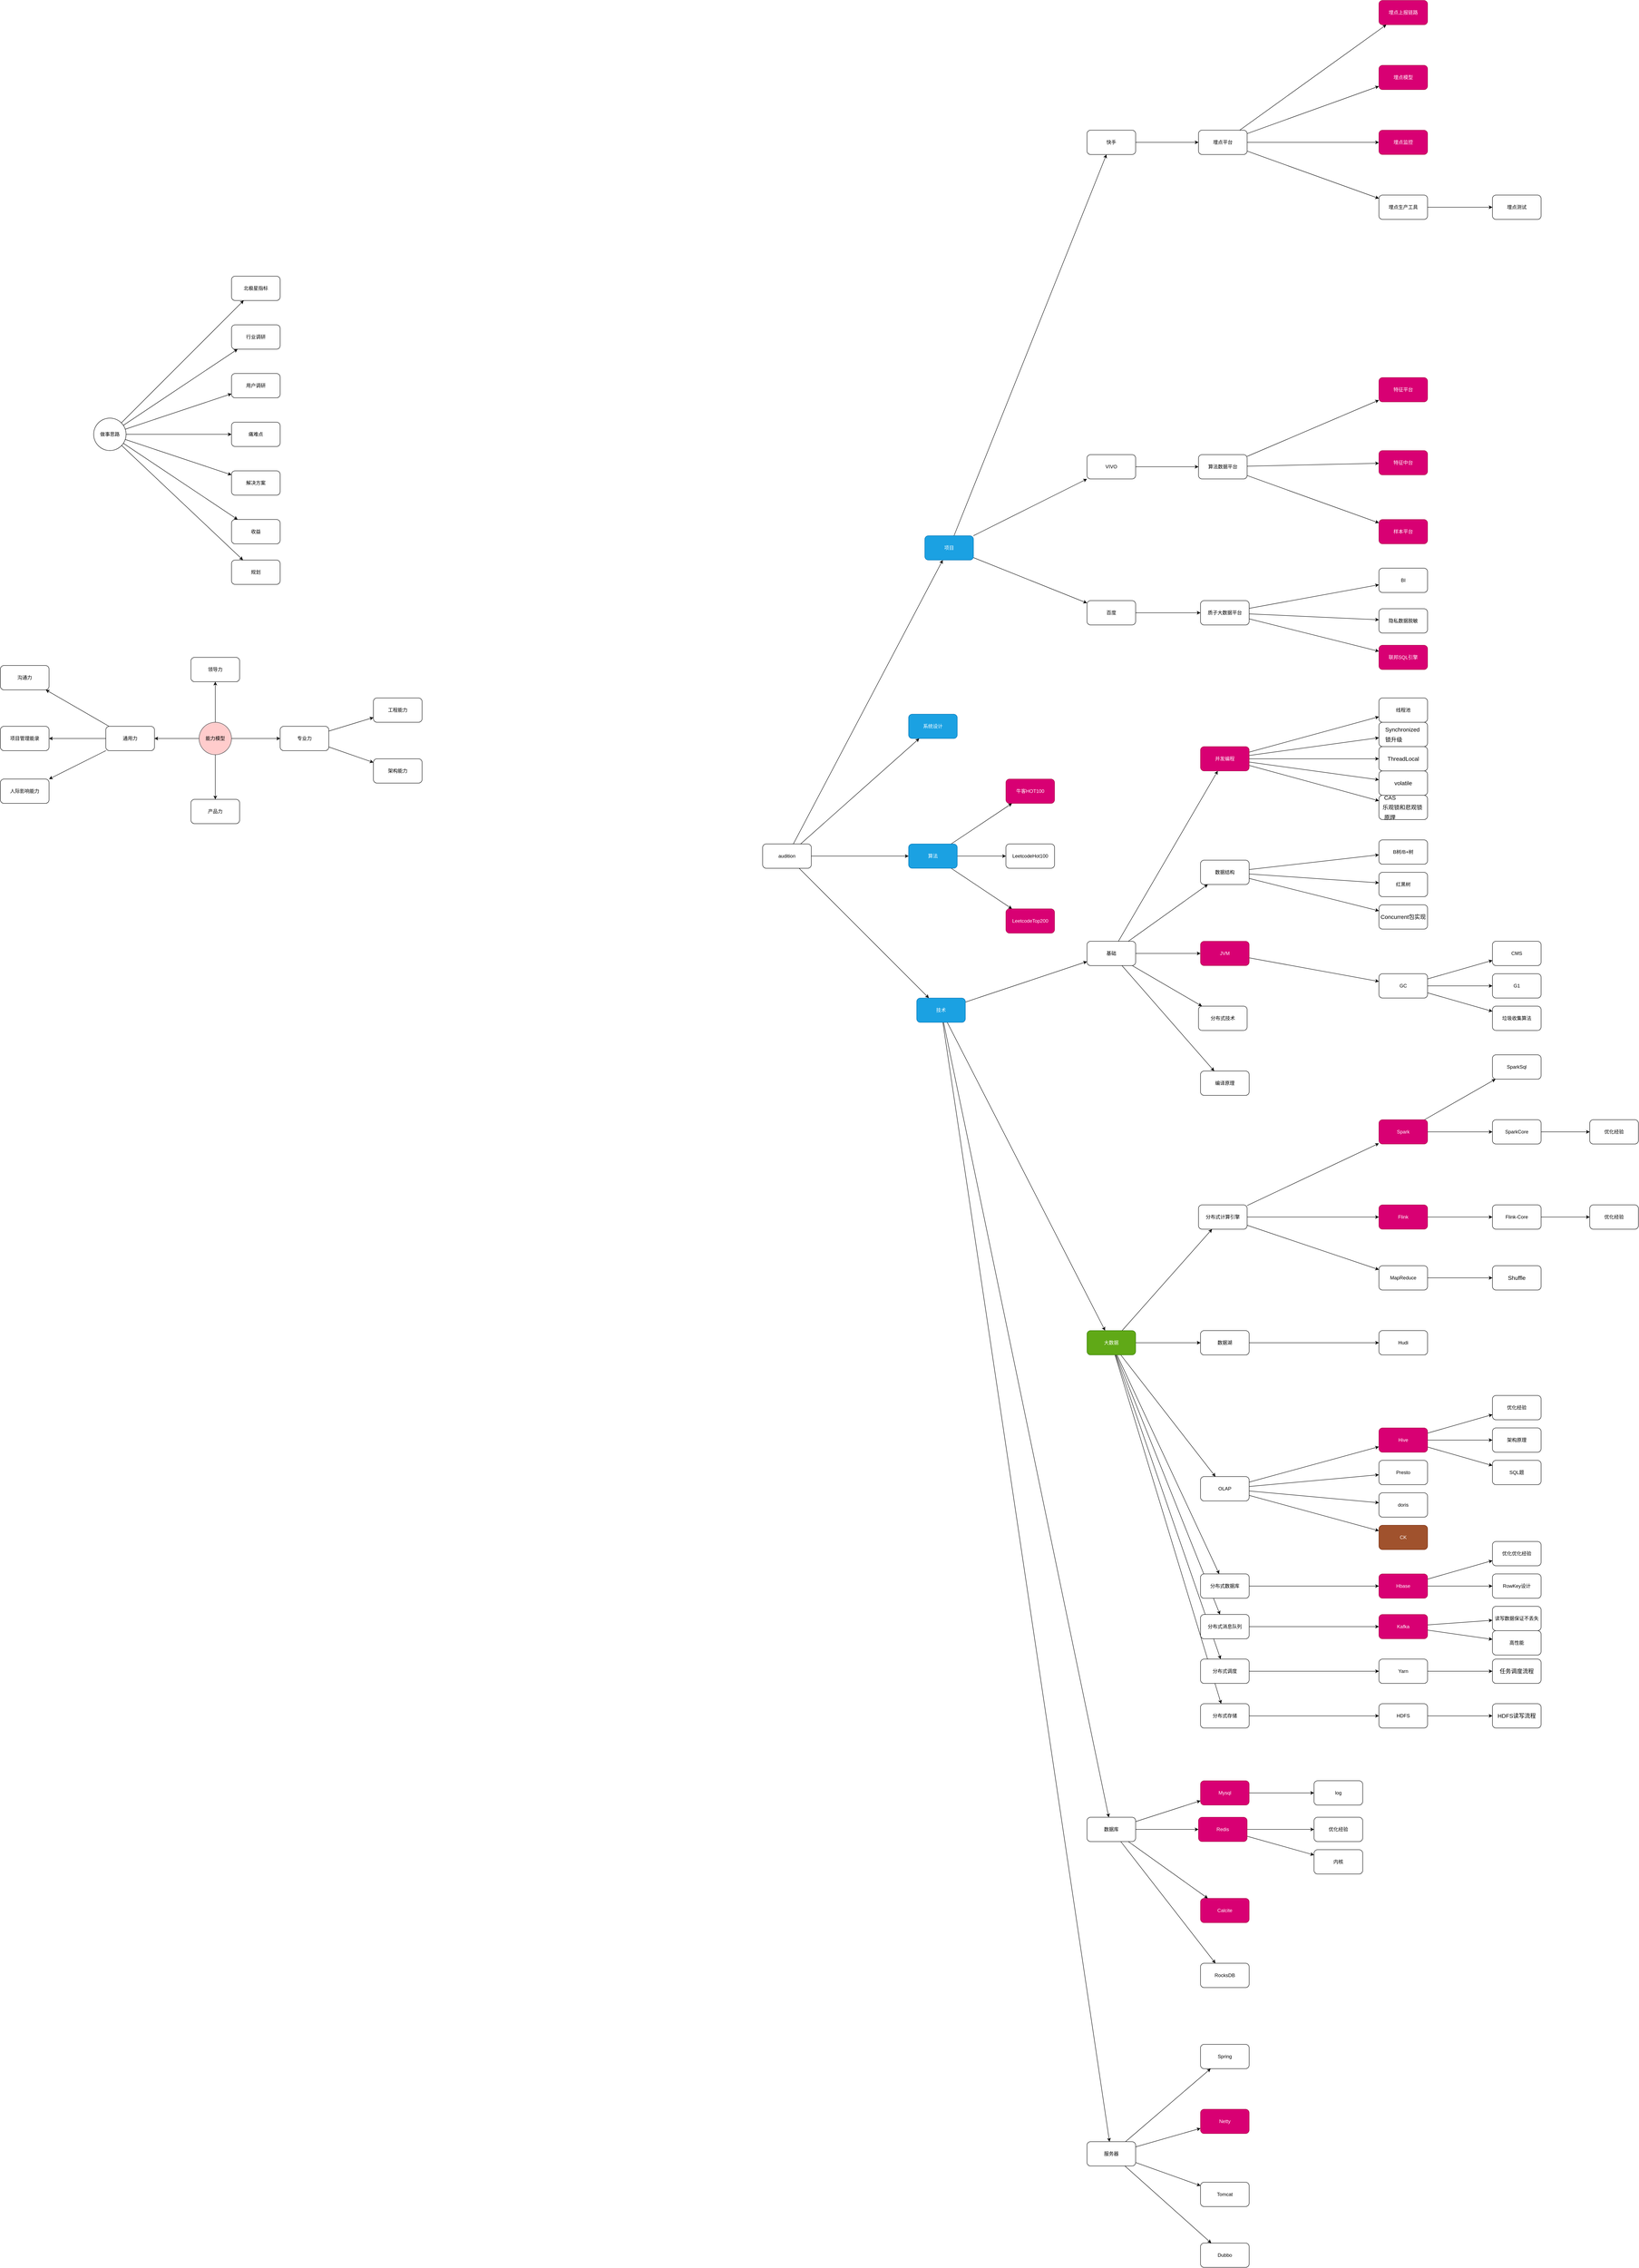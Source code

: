 <mxfile version="21.2.9" type="github" pages="4">
  <diagram name="Page-1" id="CdU_I9wvN4Hp2rFMaPJO">
    <mxGraphModel dx="4756" dy="2286" grid="1" gridSize="10" guides="1" tooltips="1" connect="1" arrows="1" fold="1" page="1" pageScale="1" pageWidth="850" pageHeight="1100" math="0" shadow="0">
      <root>
        <mxCell id="0" />
        <mxCell id="1" parent="0" />
        <mxCell id="nCrCXY3zVFdDt1ujvN8f-2" value="" style="rounded=0;orthogonalLoop=1;jettySize=auto;html=1;" parent="1" source="3KQtnwgmgE3NFFhSBi0l-1" target="nCrCXY3zVFdDt1ujvN8f-1" edge="1">
          <mxGeometry relative="1" as="geometry" />
        </mxCell>
        <mxCell id="nCrCXY3zVFdDt1ujvN8f-4" value="" style="rounded=0;orthogonalLoop=1;jettySize=auto;html=1;" parent="1" source="3KQtnwgmgE3NFFhSBi0l-1" target="nCrCXY3zVFdDt1ujvN8f-3" edge="1">
          <mxGeometry relative="1" as="geometry" />
        </mxCell>
        <mxCell id="nCrCXY3zVFdDt1ujvN8f-6" value="" style="rounded=0;orthogonalLoop=1;jettySize=auto;html=1;" parent="1" source="3KQtnwgmgE3NFFhSBi0l-1" target="nCrCXY3zVFdDt1ujvN8f-5" edge="1">
          <mxGeometry relative="1" as="geometry" />
        </mxCell>
        <mxCell id="IheyrWSOqVSxkom78KFg-25" value="" style="rounded=0;orthogonalLoop=1;jettySize=auto;html=1;" parent="1" source="3KQtnwgmgE3NFFhSBi0l-1" target="IheyrWSOqVSxkom78KFg-24" edge="1">
          <mxGeometry relative="1" as="geometry" />
        </mxCell>
        <mxCell id="3KQtnwgmgE3NFFhSBi0l-1" value="audition" style="rounded=1;whiteSpace=wrap;html=1;" parent="1" vertex="1">
          <mxGeometry x="80" y="1600" width="120" height="60" as="geometry" />
        </mxCell>
        <mxCell id="nCrCXY3zVFdDt1ujvN8f-48" value="" style="rounded=0;orthogonalLoop=1;jettySize=auto;html=1;" parent="1" source="nCrCXY3zVFdDt1ujvN8f-1" target="nCrCXY3zVFdDt1ujvN8f-47" edge="1">
          <mxGeometry relative="1" as="geometry" />
        </mxCell>
        <mxCell id="nCrCXY3zVFdDt1ujvN8f-50" value="" style="rounded=0;orthogonalLoop=1;jettySize=auto;html=1;" parent="1" source="nCrCXY3zVFdDt1ujvN8f-1" target="nCrCXY3zVFdDt1ujvN8f-49" edge="1">
          <mxGeometry relative="1" as="geometry" />
        </mxCell>
        <mxCell id="nCrCXY3zVFdDt1ujvN8f-53" value="" style="rounded=0;orthogonalLoop=1;jettySize=auto;html=1;" parent="1" source="nCrCXY3zVFdDt1ujvN8f-1" target="nCrCXY3zVFdDt1ujvN8f-52" edge="1">
          <mxGeometry relative="1" as="geometry" />
        </mxCell>
        <mxCell id="nCrCXY3zVFdDt1ujvN8f-1" value="算法" style="rounded=1;whiteSpace=wrap;html=1;fillColor=#1ba1e2;fontColor=#ffffff;strokeColor=#006EAF;" parent="1" vertex="1">
          <mxGeometry x="440" y="1600" width="120" height="60" as="geometry" />
        </mxCell>
        <mxCell id="nCrCXY3zVFdDt1ujvN8f-8" value="" style="rounded=0;orthogonalLoop=1;jettySize=auto;html=1;" parent="1" source="nCrCXY3zVFdDt1ujvN8f-3" target="nCrCXY3zVFdDt1ujvN8f-7" edge="1">
          <mxGeometry relative="1" as="geometry" />
        </mxCell>
        <mxCell id="nCrCXY3zVFdDt1ujvN8f-10" value="" style="rounded=0;orthogonalLoop=1;jettySize=auto;html=1;" parent="1" source="nCrCXY3zVFdDt1ujvN8f-3" target="nCrCXY3zVFdDt1ujvN8f-9" edge="1">
          <mxGeometry relative="1" as="geometry" />
        </mxCell>
        <mxCell id="nCrCXY3zVFdDt1ujvN8f-12" value="" style="rounded=0;orthogonalLoop=1;jettySize=auto;html=1;" parent="1" source="nCrCXY3zVFdDt1ujvN8f-3" target="nCrCXY3zVFdDt1ujvN8f-11" edge="1">
          <mxGeometry relative="1" as="geometry" />
        </mxCell>
        <mxCell id="nCrCXY3zVFdDt1ujvN8f-3" value="项目" style="rounded=1;whiteSpace=wrap;html=1;fillColor=#1ba1e2;fontColor=#ffffff;strokeColor=#006EAF;" parent="1" vertex="1">
          <mxGeometry x="480" y="840" width="120" height="60" as="geometry" />
        </mxCell>
        <mxCell id="nCrCXY3zVFdDt1ujvN8f-55" value="" style="rounded=0;orthogonalLoop=1;jettySize=auto;html=1;" parent="1" source="nCrCXY3zVFdDt1ujvN8f-5" target="nCrCXY3zVFdDt1ujvN8f-54" edge="1">
          <mxGeometry relative="1" as="geometry" />
        </mxCell>
        <mxCell id="nCrCXY3zVFdDt1ujvN8f-57" value="" style="rounded=0;orthogonalLoop=1;jettySize=auto;html=1;" parent="1" source="nCrCXY3zVFdDt1ujvN8f-5" target="nCrCXY3zVFdDt1ujvN8f-56" edge="1">
          <mxGeometry relative="1" as="geometry" />
        </mxCell>
        <mxCell id="nCrCXY3zVFdDt1ujvN8f-59" value="" style="rounded=0;orthogonalLoop=1;jettySize=auto;html=1;" parent="1" source="nCrCXY3zVFdDt1ujvN8f-5" target="nCrCXY3zVFdDt1ujvN8f-58" edge="1">
          <mxGeometry relative="1" as="geometry" />
        </mxCell>
        <mxCell id="IheyrWSOqVSxkom78KFg-16" value="" style="rounded=0;orthogonalLoop=1;jettySize=auto;html=1;" parent="1" source="nCrCXY3zVFdDt1ujvN8f-5" target="IheyrWSOqVSxkom78KFg-15" edge="1">
          <mxGeometry relative="1" as="geometry" />
        </mxCell>
        <mxCell id="nCrCXY3zVFdDt1ujvN8f-5" value="技术" style="rounded=1;whiteSpace=wrap;html=1;fillColor=#1ba1e2;fontColor=#ffffff;strokeColor=#006EAF;" parent="1" vertex="1">
          <mxGeometry x="460" y="1980" width="120" height="60" as="geometry" />
        </mxCell>
        <mxCell id="nCrCXY3zVFdDt1ujvN8f-14" value="" style="rounded=0;orthogonalLoop=1;jettySize=auto;html=1;" parent="1" source="nCrCXY3zVFdDt1ujvN8f-7" target="nCrCXY3zVFdDt1ujvN8f-13" edge="1">
          <mxGeometry relative="1" as="geometry" />
        </mxCell>
        <mxCell id="nCrCXY3zVFdDt1ujvN8f-7" value="快手" style="rounded=1;whiteSpace=wrap;html=1;" parent="1" vertex="1">
          <mxGeometry x="880" y="-160" width="120" height="60" as="geometry" />
        </mxCell>
        <mxCell id="nCrCXY3zVFdDt1ujvN8f-38" value="" style="edgeStyle=orthogonalEdgeStyle;rounded=0;orthogonalLoop=1;jettySize=auto;html=1;" parent="1" source="nCrCXY3zVFdDt1ujvN8f-9" target="nCrCXY3zVFdDt1ujvN8f-37" edge="1">
          <mxGeometry relative="1" as="geometry" />
        </mxCell>
        <mxCell id="nCrCXY3zVFdDt1ujvN8f-9" value="VIVO" style="rounded=1;whiteSpace=wrap;html=1;" parent="1" vertex="1">
          <mxGeometry x="880" y="640" width="120" height="60" as="geometry" />
        </mxCell>
        <mxCell id="nCrCXY3zVFdDt1ujvN8f-32" value="" style="rounded=0;orthogonalLoop=1;jettySize=auto;html=1;" parent="1" source="nCrCXY3zVFdDt1ujvN8f-11" target="nCrCXY3zVFdDt1ujvN8f-31" edge="1">
          <mxGeometry relative="1" as="geometry" />
        </mxCell>
        <mxCell id="nCrCXY3zVFdDt1ujvN8f-11" value="百度" style="rounded=1;whiteSpace=wrap;html=1;" parent="1" vertex="1">
          <mxGeometry x="880" y="1000" width="120" height="60" as="geometry" />
        </mxCell>
        <mxCell id="nCrCXY3zVFdDt1ujvN8f-16" value="" style="rounded=0;orthogonalLoop=1;jettySize=auto;html=1;" parent="1" source="nCrCXY3zVFdDt1ujvN8f-13" target="nCrCXY3zVFdDt1ujvN8f-15" edge="1">
          <mxGeometry relative="1" as="geometry" />
        </mxCell>
        <mxCell id="nCrCXY3zVFdDt1ujvN8f-18" value="" style="rounded=0;orthogonalLoop=1;jettySize=auto;html=1;" parent="1" source="nCrCXY3zVFdDt1ujvN8f-13" target="nCrCXY3zVFdDt1ujvN8f-17" edge="1">
          <mxGeometry relative="1" as="geometry" />
        </mxCell>
        <mxCell id="nCrCXY3zVFdDt1ujvN8f-20" value="" style="rounded=0;orthogonalLoop=1;jettySize=auto;html=1;" parent="1" source="nCrCXY3zVFdDt1ujvN8f-13" target="nCrCXY3zVFdDt1ujvN8f-19" edge="1">
          <mxGeometry relative="1" as="geometry" />
        </mxCell>
        <mxCell id="nCrCXY3zVFdDt1ujvN8f-24" value="" style="rounded=0;orthogonalLoop=1;jettySize=auto;html=1;" parent="1" source="nCrCXY3zVFdDt1ujvN8f-13" target="nCrCXY3zVFdDt1ujvN8f-23" edge="1">
          <mxGeometry relative="1" as="geometry" />
        </mxCell>
        <mxCell id="nCrCXY3zVFdDt1ujvN8f-13" value="埋点平台" style="rounded=1;whiteSpace=wrap;html=1;" parent="1" vertex="1">
          <mxGeometry x="1155" y="-160" width="120" height="60" as="geometry" />
        </mxCell>
        <mxCell id="nCrCXY3zVFdDt1ujvN8f-15" value="埋点模型" style="rounded=1;whiteSpace=wrap;html=1;fillColor=#d80073;fontColor=#ffffff;strokeColor=#A50040;" parent="1" vertex="1">
          <mxGeometry x="1600" y="-320" width="120" height="60" as="geometry" />
        </mxCell>
        <mxCell id="DFRJkrIVGb9Hy_mhMAis-2" value="" style="rounded=0;orthogonalLoop=1;jettySize=auto;html=1;fontFamily=Helvetica;fontSize=12;fontColor=default;" edge="1" parent="1" source="nCrCXY3zVFdDt1ujvN8f-17" target="DFRJkrIVGb9Hy_mhMAis-1">
          <mxGeometry relative="1" as="geometry" />
        </mxCell>
        <mxCell id="nCrCXY3zVFdDt1ujvN8f-17" value="埋点生产工具" style="rounded=1;whiteSpace=wrap;html=1;" parent="1" vertex="1">
          <mxGeometry x="1600" width="120" height="60" as="geometry" />
        </mxCell>
        <mxCell id="nCrCXY3zVFdDt1ujvN8f-19" value="埋点监控" style="rounded=1;whiteSpace=wrap;html=1;fillColor=#d80073;fontColor=#ffffff;strokeColor=#A50040;" parent="1" vertex="1">
          <mxGeometry x="1600" y="-160" width="120" height="60" as="geometry" />
        </mxCell>
        <mxCell id="nCrCXY3zVFdDt1ujvN8f-23" value="埋点上报链路" style="rounded=1;whiteSpace=wrap;html=1;fillColor=#d80073;fontColor=#ffffff;strokeColor=#A50040;" parent="1" vertex="1">
          <mxGeometry x="1600" y="-480" width="120" height="60" as="geometry" />
        </mxCell>
        <mxCell id="nCrCXY3zVFdDt1ujvN8f-34" value="" style="rounded=0;orthogonalLoop=1;jettySize=auto;html=1;" parent="1" source="nCrCXY3zVFdDt1ujvN8f-31" target="nCrCXY3zVFdDt1ujvN8f-33" edge="1">
          <mxGeometry relative="1" as="geometry" />
        </mxCell>
        <mxCell id="nCrCXY3zVFdDt1ujvN8f-36" value="" style="rounded=0;orthogonalLoop=1;jettySize=auto;html=1;" parent="1" source="nCrCXY3zVFdDt1ujvN8f-31" target="nCrCXY3zVFdDt1ujvN8f-35" edge="1">
          <mxGeometry relative="1" as="geometry" />
        </mxCell>
        <mxCell id="nCrCXY3zVFdDt1ujvN8f-46" value="" style="rounded=0;orthogonalLoop=1;jettySize=auto;html=1;" parent="1" source="nCrCXY3zVFdDt1ujvN8f-31" target="nCrCXY3zVFdDt1ujvN8f-45" edge="1">
          <mxGeometry relative="1" as="geometry" />
        </mxCell>
        <mxCell id="nCrCXY3zVFdDt1ujvN8f-31" value="质子大数据平台" style="rounded=1;whiteSpace=wrap;html=1;" parent="1" vertex="1">
          <mxGeometry x="1160" y="1000" width="120" height="60" as="geometry" />
        </mxCell>
        <mxCell id="nCrCXY3zVFdDt1ujvN8f-33" value="BI" style="rounded=1;whiteSpace=wrap;html=1;" parent="1" vertex="1">
          <mxGeometry x="1600" y="920" width="120" height="60" as="geometry" />
        </mxCell>
        <mxCell id="nCrCXY3zVFdDt1ujvN8f-35" value="联邦SQL引擎" style="rounded=1;whiteSpace=wrap;html=1;fillColor=#d80073;fontColor=#ffffff;strokeColor=#A50040;" parent="1" vertex="1">
          <mxGeometry x="1600" y="1110" width="120" height="60" as="geometry" />
        </mxCell>
        <mxCell id="nCrCXY3zVFdDt1ujvN8f-40" value="" style="rounded=0;orthogonalLoop=1;jettySize=auto;html=1;" parent="1" source="nCrCXY3zVFdDt1ujvN8f-37" target="nCrCXY3zVFdDt1ujvN8f-39" edge="1">
          <mxGeometry relative="1" as="geometry" />
        </mxCell>
        <mxCell id="nCrCXY3zVFdDt1ujvN8f-42" value="" style="rounded=0;orthogonalLoop=1;jettySize=auto;html=1;" parent="1" source="nCrCXY3zVFdDt1ujvN8f-37" target="nCrCXY3zVFdDt1ujvN8f-41" edge="1">
          <mxGeometry relative="1" as="geometry" />
        </mxCell>
        <mxCell id="nCrCXY3zVFdDt1ujvN8f-44" value="" style="rounded=0;orthogonalLoop=1;jettySize=auto;html=1;" parent="1" source="nCrCXY3zVFdDt1ujvN8f-37" target="nCrCXY3zVFdDt1ujvN8f-43" edge="1">
          <mxGeometry relative="1" as="geometry" />
        </mxCell>
        <mxCell id="nCrCXY3zVFdDt1ujvN8f-37" value="算法数据平台" style="rounded=1;whiteSpace=wrap;html=1;" parent="1" vertex="1">
          <mxGeometry x="1155" y="640" width="120" height="60" as="geometry" />
        </mxCell>
        <mxCell id="nCrCXY3zVFdDt1ujvN8f-39" value="特征平台" style="rounded=1;whiteSpace=wrap;html=1;fillColor=#d80073;fontColor=#ffffff;strokeColor=#A50040;" parent="1" vertex="1">
          <mxGeometry x="1600" y="450" width="120" height="60" as="geometry" />
        </mxCell>
        <mxCell id="nCrCXY3zVFdDt1ujvN8f-41" value="样本平台" style="rounded=1;whiteSpace=wrap;html=1;fillColor=#d80073;fontColor=#ffffff;strokeColor=#A50040;" parent="1" vertex="1">
          <mxGeometry x="1600" y="800" width="120" height="60" as="geometry" />
        </mxCell>
        <mxCell id="nCrCXY3zVFdDt1ujvN8f-43" value="特征中台" style="rounded=1;whiteSpace=wrap;html=1;fillColor=#d80073;fontColor=#ffffff;strokeColor=#A50040;" parent="1" vertex="1">
          <mxGeometry x="1600" y="630" width="120" height="60" as="geometry" />
        </mxCell>
        <mxCell id="nCrCXY3zVFdDt1ujvN8f-45" value="隐私数据脱敏" style="rounded=1;whiteSpace=wrap;html=1;" parent="1" vertex="1">
          <mxGeometry x="1600" y="1020" width="120" height="60" as="geometry" />
        </mxCell>
        <mxCell id="nCrCXY3zVFdDt1ujvN8f-47" value="牛客HOT100" style="rounded=1;whiteSpace=wrap;html=1;fillColor=#d80073;fontColor=#ffffff;strokeColor=#A50040;" parent="1" vertex="1">
          <mxGeometry x="680" y="1440" width="120" height="60" as="geometry" />
        </mxCell>
        <mxCell id="nCrCXY3zVFdDt1ujvN8f-49" value="LeetcodeTop200" style="rounded=1;whiteSpace=wrap;html=1;fillColor=#d80073;fontColor=#ffffff;strokeColor=#A50040;" parent="1" vertex="1">
          <mxGeometry x="680" y="1760" width="120" height="60" as="geometry" />
        </mxCell>
        <mxCell id="nCrCXY3zVFdDt1ujvN8f-52" value="LeetcodeHot100" style="rounded=1;whiteSpace=wrap;html=1;" parent="1" vertex="1">
          <mxGeometry x="680" y="1600" width="120" height="60" as="geometry" />
        </mxCell>
        <mxCell id="IheyrWSOqVSxkom78KFg-10" value="" style="rounded=0;orthogonalLoop=1;jettySize=auto;html=1;" parent="1" source="nCrCXY3zVFdDt1ujvN8f-54" target="IheyrWSOqVSxkom78KFg-9" edge="1">
          <mxGeometry relative="1" as="geometry" />
        </mxCell>
        <mxCell id="IheyrWSOqVSxkom78KFg-12" value="" style="rounded=0;orthogonalLoop=1;jettySize=auto;html=1;" parent="1" source="nCrCXY3zVFdDt1ujvN8f-54" target="IheyrWSOqVSxkom78KFg-11" edge="1">
          <mxGeometry relative="1" as="geometry" />
        </mxCell>
        <mxCell id="IheyrWSOqVSxkom78KFg-14" value="" style="rounded=0;orthogonalLoop=1;jettySize=auto;html=1;" parent="1" source="nCrCXY3zVFdDt1ujvN8f-54" target="IheyrWSOqVSxkom78KFg-13" edge="1">
          <mxGeometry relative="1" as="geometry" />
        </mxCell>
        <mxCell id="7G7Ba6VFTLDL6SVrWHIJ-2" value="" style="rounded=0;orthogonalLoop=1;jettySize=auto;html=1;" parent="1" source="nCrCXY3zVFdDt1ujvN8f-54" target="7G7Ba6VFTLDL6SVrWHIJ-1" edge="1">
          <mxGeometry relative="1" as="geometry" />
        </mxCell>
        <mxCell id="nCrCXY3zVFdDt1ujvN8f-54" value="服务器" style="rounded=1;whiteSpace=wrap;html=1;" parent="1" vertex="1">
          <mxGeometry x="880" y="4800" width="120" height="60" as="geometry" />
        </mxCell>
        <mxCell id="nCrCXY3zVFdDt1ujvN8f-61" value="" style="rounded=0;orthogonalLoop=1;jettySize=auto;html=1;" parent="1" source="nCrCXY3zVFdDt1ujvN8f-56" target="nCrCXY3zVFdDt1ujvN8f-60" edge="1">
          <mxGeometry relative="1" as="geometry" />
        </mxCell>
        <mxCell id="nCrCXY3zVFdDt1ujvN8f-63" value="" style="rounded=0;orthogonalLoop=1;jettySize=auto;html=1;" parent="1" source="nCrCXY3zVFdDt1ujvN8f-56" target="nCrCXY3zVFdDt1ujvN8f-62" edge="1">
          <mxGeometry relative="1" as="geometry" />
        </mxCell>
        <mxCell id="nCrCXY3zVFdDt1ujvN8f-65" value="" style="rounded=0;orthogonalLoop=1;jettySize=auto;html=1;" parent="1" source="nCrCXY3zVFdDt1ujvN8f-56" target="nCrCXY3zVFdDt1ujvN8f-64" edge="1">
          <mxGeometry relative="1" as="geometry" />
        </mxCell>
        <mxCell id="nCrCXY3zVFdDt1ujvN8f-85" value="" style="rounded=0;orthogonalLoop=1;jettySize=auto;html=1;" parent="1" source="nCrCXY3zVFdDt1ujvN8f-56" target="nCrCXY3zVFdDt1ujvN8f-84" edge="1">
          <mxGeometry relative="1" as="geometry" />
        </mxCell>
        <mxCell id="nCrCXY3zVFdDt1ujvN8f-89" value="" style="rounded=0;orthogonalLoop=1;jettySize=auto;html=1;" parent="1" source="nCrCXY3zVFdDt1ujvN8f-56" target="nCrCXY3zVFdDt1ujvN8f-88" edge="1">
          <mxGeometry relative="1" as="geometry" />
        </mxCell>
        <mxCell id="7G7Ba6VFTLDL6SVrWHIJ-10" value="" style="rounded=0;orthogonalLoop=1;jettySize=auto;html=1;" parent="1" source="nCrCXY3zVFdDt1ujvN8f-56" target="7G7Ba6VFTLDL6SVrWHIJ-9" edge="1">
          <mxGeometry relative="1" as="geometry" />
        </mxCell>
        <mxCell id="7G7Ba6VFTLDL6SVrWHIJ-24" value="" style="rounded=0;orthogonalLoop=1;jettySize=auto;html=1;" parent="1" source="nCrCXY3zVFdDt1ujvN8f-56" target="7G7Ba6VFTLDL6SVrWHIJ-23" edge="1">
          <mxGeometry relative="1" as="geometry" />
        </mxCell>
        <mxCell id="nCrCXY3zVFdDt1ujvN8f-56" value="大数据" style="rounded=1;whiteSpace=wrap;html=1;fillColor=#60a917;fontColor=#ffffff;strokeColor=#2D7600;" parent="1" vertex="1">
          <mxGeometry x="880" y="2800" width="120" height="60" as="geometry" />
        </mxCell>
        <mxCell id="nCrCXY3zVFdDt1ujvN8f-73" value="" style="rounded=0;orthogonalLoop=1;jettySize=auto;html=1;" parent="1" source="nCrCXY3zVFdDt1ujvN8f-58" target="nCrCXY3zVFdDt1ujvN8f-72" edge="1">
          <mxGeometry relative="1" as="geometry" />
        </mxCell>
        <mxCell id="nCrCXY3zVFdDt1ujvN8f-77" value="" style="rounded=0;orthogonalLoop=1;jettySize=auto;html=1;" parent="1" source="nCrCXY3zVFdDt1ujvN8f-58" target="nCrCXY3zVFdDt1ujvN8f-76" edge="1">
          <mxGeometry relative="1" as="geometry" />
        </mxCell>
        <mxCell id="nCrCXY3zVFdDt1ujvN8f-79" value="" style="rounded=0;orthogonalLoop=1;jettySize=auto;html=1;" parent="1" source="nCrCXY3zVFdDt1ujvN8f-58" target="nCrCXY3zVFdDt1ujvN8f-78" edge="1">
          <mxGeometry relative="1" as="geometry" />
        </mxCell>
        <mxCell id="nCrCXY3zVFdDt1ujvN8f-83" value="" style="rounded=0;orthogonalLoop=1;jettySize=auto;html=1;" parent="1" source="nCrCXY3zVFdDt1ujvN8f-58" target="nCrCXY3zVFdDt1ujvN8f-82" edge="1">
          <mxGeometry relative="1" as="geometry" />
        </mxCell>
        <mxCell id="nCrCXY3zVFdDt1ujvN8f-58" value="数据库" style="rounded=1;whiteSpace=wrap;html=1;" parent="1" vertex="1">
          <mxGeometry x="880" y="4000" width="120" height="60" as="geometry" />
        </mxCell>
        <mxCell id="nCrCXY3zVFdDt1ujvN8f-69" value="" style="rounded=0;orthogonalLoop=1;jettySize=auto;html=1;" parent="1" source="nCrCXY3zVFdDt1ujvN8f-60" target="nCrCXY3zVFdDt1ujvN8f-68" edge="1">
          <mxGeometry relative="1" as="geometry" />
        </mxCell>
        <mxCell id="nCrCXY3zVFdDt1ujvN8f-71" value="" style="rounded=0;orthogonalLoop=1;jettySize=auto;html=1;" parent="1" source="nCrCXY3zVFdDt1ujvN8f-60" target="nCrCXY3zVFdDt1ujvN8f-70" edge="1">
          <mxGeometry relative="1" as="geometry" />
        </mxCell>
        <mxCell id="IheyrWSOqVSxkom78KFg-4" value="" style="rounded=0;orthogonalLoop=1;jettySize=auto;html=1;" parent="1" source="nCrCXY3zVFdDt1ujvN8f-60" target="IheyrWSOqVSxkom78KFg-3" edge="1">
          <mxGeometry relative="1" as="geometry" />
        </mxCell>
        <mxCell id="nCrCXY3zVFdDt1ujvN8f-60" value="分布式计算引擎" style="rounded=1;whiteSpace=wrap;html=1;" parent="1" vertex="1">
          <mxGeometry x="1155" y="2490" width="120" height="60" as="geometry" />
        </mxCell>
        <mxCell id="IheyrWSOqVSxkom78KFg-2" value="" style="rounded=0;orthogonalLoop=1;jettySize=auto;html=1;" parent="1" source="nCrCXY3zVFdDt1ujvN8f-62" target="IheyrWSOqVSxkom78KFg-1" edge="1">
          <mxGeometry relative="1" as="geometry" />
        </mxCell>
        <mxCell id="7G7Ba6VFTLDL6SVrWHIJ-8" value="" style="rounded=0;orthogonalLoop=1;jettySize=auto;html=1;" parent="1" source="nCrCXY3zVFdDt1ujvN8f-62" target="7G7Ba6VFTLDL6SVrWHIJ-7" edge="1">
          <mxGeometry relative="1" as="geometry" />
        </mxCell>
        <mxCell id="7G7Ba6VFTLDL6SVrWHIJ-14" value="" style="rounded=0;orthogonalLoop=1;jettySize=auto;html=1;" parent="1" source="nCrCXY3zVFdDt1ujvN8f-62" target="7G7Ba6VFTLDL6SVrWHIJ-13" edge="1">
          <mxGeometry relative="1" as="geometry" />
        </mxCell>
        <mxCell id="7G7Ba6VFTLDL6SVrWHIJ-16" value="" style="rounded=0;orthogonalLoop=1;jettySize=auto;html=1;" parent="1" source="nCrCXY3zVFdDt1ujvN8f-62" target="7G7Ba6VFTLDL6SVrWHIJ-15" edge="1">
          <mxGeometry relative="1" as="geometry" />
        </mxCell>
        <mxCell id="nCrCXY3zVFdDt1ujvN8f-62" value="OLAP" style="rounded=1;whiteSpace=wrap;html=1;" parent="1" vertex="1">
          <mxGeometry x="1160" y="3160" width="120" height="60" as="geometry" />
        </mxCell>
        <mxCell id="nCrCXY3zVFdDt1ujvN8f-81" value="" style="rounded=0;orthogonalLoop=1;jettySize=auto;html=1;" parent="1" source="nCrCXY3zVFdDt1ujvN8f-64" target="nCrCXY3zVFdDt1ujvN8f-80" edge="1">
          <mxGeometry relative="1" as="geometry" />
        </mxCell>
        <mxCell id="nCrCXY3zVFdDt1ujvN8f-64" value="分布式消息队列" style="rounded=1;whiteSpace=wrap;html=1;" parent="1" vertex="1">
          <mxGeometry x="1160" y="3500" width="120" height="60" as="geometry" />
        </mxCell>
        <mxCell id="7G7Ba6VFTLDL6SVrWHIJ-20" value="" style="rounded=0;orthogonalLoop=1;jettySize=auto;html=1;" parent="1" source="nCrCXY3zVFdDt1ujvN8f-68" target="7G7Ba6VFTLDL6SVrWHIJ-19" edge="1">
          <mxGeometry relative="1" as="geometry" />
        </mxCell>
        <mxCell id="7G7Ba6VFTLDL6SVrWHIJ-22" value="" style="rounded=0;orthogonalLoop=1;jettySize=auto;html=1;" parent="1" source="nCrCXY3zVFdDt1ujvN8f-68" target="7G7Ba6VFTLDL6SVrWHIJ-21" edge="1">
          <mxGeometry relative="1" as="geometry" />
        </mxCell>
        <mxCell id="nCrCXY3zVFdDt1ujvN8f-68" value="Spark" style="rounded=1;whiteSpace=wrap;html=1;fillColor=#d80073;fontColor=#ffffff;strokeColor=#A50040;" parent="1" vertex="1">
          <mxGeometry x="1600" y="2280" width="120" height="60" as="geometry" />
        </mxCell>
        <mxCell id="OCg2FE8fCQZtAfVpKx0e-22" value="" style="rounded=0;orthogonalLoop=1;jettySize=auto;html=1;" parent="1" source="nCrCXY3zVFdDt1ujvN8f-70" target="OCg2FE8fCQZtAfVpKx0e-21" edge="1">
          <mxGeometry relative="1" as="geometry" />
        </mxCell>
        <mxCell id="nCrCXY3zVFdDt1ujvN8f-70" value="MapReduce" style="rounded=1;whiteSpace=wrap;html=1;" parent="1" vertex="1">
          <mxGeometry x="1600" y="2640" width="120" height="60" as="geometry" />
        </mxCell>
        <mxCell id="OCg2FE8fCQZtAfVpKx0e-38" value="" style="edgeStyle=orthogonalEdgeStyle;rounded=0;orthogonalLoop=1;jettySize=auto;html=1;" parent="1" source="nCrCXY3zVFdDt1ujvN8f-72" target="OCg2FE8fCQZtAfVpKx0e-37" edge="1">
          <mxGeometry relative="1" as="geometry" />
        </mxCell>
        <mxCell id="nCrCXY3zVFdDt1ujvN8f-72" value="Mysql" style="rounded=1;whiteSpace=wrap;html=1;fillColor=#d80073;fontColor=#ffffff;strokeColor=#A50040;" parent="1" vertex="1">
          <mxGeometry x="1160" y="3910" width="120" height="60" as="geometry" />
        </mxCell>
        <mxCell id="OCg2FE8fCQZtAfVpKx0e-40" value="" style="rounded=0;orthogonalLoop=1;jettySize=auto;html=1;" parent="1" source="nCrCXY3zVFdDt1ujvN8f-76" target="OCg2FE8fCQZtAfVpKx0e-39" edge="1">
          <mxGeometry relative="1" as="geometry" />
        </mxCell>
        <mxCell id="OCg2FE8fCQZtAfVpKx0e-42" value="" style="rounded=0;orthogonalLoop=1;jettySize=auto;html=1;" parent="1" source="nCrCXY3zVFdDt1ujvN8f-76" target="OCg2FE8fCQZtAfVpKx0e-41" edge="1">
          <mxGeometry relative="1" as="geometry" />
        </mxCell>
        <mxCell id="nCrCXY3zVFdDt1ujvN8f-76" value="Redis" style="rounded=1;whiteSpace=wrap;html=1;fillColor=#d80073;fontColor=#ffffff;strokeColor=#A50040;" parent="1" vertex="1">
          <mxGeometry x="1155" y="4000" width="120" height="60" as="geometry" />
        </mxCell>
        <mxCell id="nCrCXY3zVFdDt1ujvN8f-78" value="Calcite" style="rounded=1;whiteSpace=wrap;html=1;fillColor=#d80073;fontColor=#ffffff;strokeColor=#A50040;" parent="1" vertex="1">
          <mxGeometry x="1160" y="4200" width="120" height="60" as="geometry" />
        </mxCell>
        <mxCell id="OCg2FE8fCQZtAfVpKx0e-24" value="" style="rounded=0;orthogonalLoop=1;jettySize=auto;html=1;" parent="1" source="nCrCXY3zVFdDt1ujvN8f-80" target="OCg2FE8fCQZtAfVpKx0e-23" edge="1">
          <mxGeometry relative="1" as="geometry" />
        </mxCell>
        <mxCell id="OCg2FE8fCQZtAfVpKx0e-56" value="" style="rounded=0;orthogonalLoop=1;jettySize=auto;html=1;" parent="1" source="nCrCXY3zVFdDt1ujvN8f-80" target="OCg2FE8fCQZtAfVpKx0e-55" edge="1">
          <mxGeometry relative="1" as="geometry" />
        </mxCell>
        <mxCell id="nCrCXY3zVFdDt1ujvN8f-80" value="Kafka" style="rounded=1;whiteSpace=wrap;html=1;fillColor=#d80073;fontColor=#ffffff;strokeColor=#A50040;" parent="1" vertex="1">
          <mxGeometry x="1600" y="3500" width="120" height="60" as="geometry" />
        </mxCell>
        <mxCell id="nCrCXY3zVFdDt1ujvN8f-82" value="RocksDB" style="rounded=1;whiteSpace=wrap;html=1;" parent="1" vertex="1">
          <mxGeometry x="1160" y="4360" width="120" height="60" as="geometry" />
        </mxCell>
        <mxCell id="nCrCXY3zVFdDt1ujvN8f-87" value="" style="rounded=0;orthogonalLoop=1;jettySize=auto;html=1;" parent="1" source="nCrCXY3zVFdDt1ujvN8f-84" target="nCrCXY3zVFdDt1ujvN8f-86" edge="1">
          <mxGeometry relative="1" as="geometry" />
        </mxCell>
        <mxCell id="nCrCXY3zVFdDt1ujvN8f-84" value="分布式调度" style="rounded=1;whiteSpace=wrap;html=1;" parent="1" vertex="1">
          <mxGeometry x="1160" y="3610" width="120" height="60" as="geometry" />
        </mxCell>
        <mxCell id="OCg2FE8fCQZtAfVpKx0e-18" value="" style="edgeStyle=orthogonalEdgeStyle;rounded=0;orthogonalLoop=1;jettySize=auto;html=1;" parent="1" source="nCrCXY3zVFdDt1ujvN8f-86" target="OCg2FE8fCQZtAfVpKx0e-17" edge="1">
          <mxGeometry relative="1" as="geometry" />
        </mxCell>
        <mxCell id="nCrCXY3zVFdDt1ujvN8f-86" value="Yarn" style="rounded=1;whiteSpace=wrap;html=1;" parent="1" vertex="1">
          <mxGeometry x="1600" y="3610" width="120" height="60" as="geometry" />
        </mxCell>
        <mxCell id="IheyrWSOqVSxkom78KFg-8" value="" style="rounded=0;orthogonalLoop=1;jettySize=auto;html=1;" parent="1" source="nCrCXY3zVFdDt1ujvN8f-88" target="IheyrWSOqVSxkom78KFg-7" edge="1">
          <mxGeometry relative="1" as="geometry" />
        </mxCell>
        <mxCell id="nCrCXY3zVFdDt1ujvN8f-88" value="分布式存储" style="rounded=1;whiteSpace=wrap;html=1;" parent="1" vertex="1">
          <mxGeometry x="1160" y="3720" width="120" height="60" as="geometry" />
        </mxCell>
        <mxCell id="OCg2FE8fCQZtAfVpKx0e-28" value="" style="rounded=0;orthogonalLoop=1;jettySize=auto;html=1;" parent="1" source="IheyrWSOqVSxkom78KFg-1" target="OCg2FE8fCQZtAfVpKx0e-27" edge="1">
          <mxGeometry relative="1" as="geometry" />
        </mxCell>
        <mxCell id="OCg2FE8fCQZtAfVpKx0e-30" value="" style="rounded=0;orthogonalLoop=1;jettySize=auto;html=1;" parent="1" source="IheyrWSOqVSxkom78KFg-1" target="OCg2FE8fCQZtAfVpKx0e-29" edge="1">
          <mxGeometry relative="1" as="geometry" />
        </mxCell>
        <mxCell id="OCg2FE8fCQZtAfVpKx0e-32" value="" style="edgeStyle=orthogonalEdgeStyle;rounded=0;orthogonalLoop=1;jettySize=auto;html=1;" parent="1" source="IheyrWSOqVSxkom78KFg-1" target="OCg2FE8fCQZtAfVpKx0e-31" edge="1">
          <mxGeometry relative="1" as="geometry" />
        </mxCell>
        <mxCell id="IheyrWSOqVSxkom78KFg-1" value="Hive" style="rounded=1;whiteSpace=wrap;html=1;fillColor=#d80073;fontColor=#ffffff;strokeColor=#A50040;" parent="1" vertex="1">
          <mxGeometry x="1600" y="3040" width="120" height="60" as="geometry" />
        </mxCell>
        <mxCell id="7G7Ba6VFTLDL6SVrWHIJ-28" value="" style="edgeStyle=orthogonalEdgeStyle;rounded=0;orthogonalLoop=1;jettySize=auto;html=1;" parent="1" source="IheyrWSOqVSxkom78KFg-3" target="7G7Ba6VFTLDL6SVrWHIJ-27" edge="1">
          <mxGeometry relative="1" as="geometry" />
        </mxCell>
        <mxCell id="IheyrWSOqVSxkom78KFg-3" value="Flink" style="rounded=1;whiteSpace=wrap;html=1;fillColor=#d80073;fontColor=#ffffff;strokeColor=#A50040;" parent="1" vertex="1">
          <mxGeometry x="1600" y="2490" width="120" height="60" as="geometry" />
        </mxCell>
        <mxCell id="OCg2FE8fCQZtAfVpKx0e-20" value="" style="rounded=0;orthogonalLoop=1;jettySize=auto;html=1;" parent="1" source="IheyrWSOqVSxkom78KFg-7" target="OCg2FE8fCQZtAfVpKx0e-19" edge="1">
          <mxGeometry relative="1" as="geometry" />
        </mxCell>
        <mxCell id="IheyrWSOqVSxkom78KFg-7" value="HDFS" style="rounded=1;whiteSpace=wrap;html=1;" parent="1" vertex="1">
          <mxGeometry x="1600" y="3720" width="120" height="60" as="geometry" />
        </mxCell>
        <mxCell id="IheyrWSOqVSxkom78KFg-9" value="Netty" style="rounded=1;whiteSpace=wrap;html=1;fillColor=#d80073;fontColor=#ffffff;strokeColor=#A50040;" parent="1" vertex="1">
          <mxGeometry x="1160" y="4720" width="120" height="60" as="geometry" />
        </mxCell>
        <mxCell id="IheyrWSOqVSxkom78KFg-11" value="Tomcat" style="rounded=1;whiteSpace=wrap;html=1;" parent="1" vertex="1">
          <mxGeometry x="1160" y="4900" width="120" height="60" as="geometry" />
        </mxCell>
        <mxCell id="IheyrWSOqVSxkom78KFg-13" value="Spring" style="rounded=1;whiteSpace=wrap;html=1;" parent="1" vertex="1">
          <mxGeometry x="1160" y="4560" width="120" height="60" as="geometry" />
        </mxCell>
        <mxCell id="IheyrWSOqVSxkom78KFg-19" value="" style="rounded=0;orthogonalLoop=1;jettySize=auto;html=1;" parent="1" source="IheyrWSOqVSxkom78KFg-15" target="IheyrWSOqVSxkom78KFg-18" edge="1">
          <mxGeometry relative="1" as="geometry" />
        </mxCell>
        <mxCell id="IheyrWSOqVSxkom78KFg-21" value="" style="rounded=0;orthogonalLoop=1;jettySize=auto;html=1;" parent="1" source="IheyrWSOqVSxkom78KFg-15" target="IheyrWSOqVSxkom78KFg-20" edge="1">
          <mxGeometry relative="1" as="geometry" />
        </mxCell>
        <mxCell id="IheyrWSOqVSxkom78KFg-23" value="" style="rounded=0;orthogonalLoop=1;jettySize=auto;html=1;" parent="1" source="IheyrWSOqVSxkom78KFg-15" target="IheyrWSOqVSxkom78KFg-22" edge="1">
          <mxGeometry relative="1" as="geometry" />
        </mxCell>
        <mxCell id="7G7Ba6VFTLDL6SVrWHIJ-4" value="" style="rounded=0;orthogonalLoop=1;jettySize=auto;html=1;" parent="1" source="IheyrWSOqVSxkom78KFg-15" target="7G7Ba6VFTLDL6SVrWHIJ-3" edge="1">
          <mxGeometry relative="1" as="geometry" />
        </mxCell>
        <mxCell id="7G7Ba6VFTLDL6SVrWHIJ-6" value="" style="rounded=0;orthogonalLoop=1;jettySize=auto;html=1;" parent="1" source="IheyrWSOqVSxkom78KFg-15" target="7G7Ba6VFTLDL6SVrWHIJ-5" edge="1">
          <mxGeometry relative="1" as="geometry" />
        </mxCell>
        <mxCell id="IheyrWSOqVSxkom78KFg-15" value="基础" style="rounded=1;whiteSpace=wrap;html=1;" parent="1" vertex="1">
          <mxGeometry x="880" y="1840" width="120" height="60" as="geometry" />
        </mxCell>
        <mxCell id="IheyrWSOqVSxkom78KFg-17" style="edgeStyle=orthogonalEdgeStyle;rounded=0;orthogonalLoop=1;jettySize=auto;html=1;exitX=0.5;exitY=1;exitDx=0;exitDy=0;" parent="1" source="nCrCXY3zVFdDt1ujvN8f-58" target="nCrCXY3zVFdDt1ujvN8f-58" edge="1">
          <mxGeometry relative="1" as="geometry" />
        </mxCell>
        <mxCell id="OCg2FE8fCQZtAfVpKx0e-2" value="" style="rounded=0;orthogonalLoop=1;jettySize=auto;html=1;" parent="1" source="IheyrWSOqVSxkom78KFg-18" target="OCg2FE8fCQZtAfVpKx0e-1" edge="1">
          <mxGeometry relative="1" as="geometry" />
        </mxCell>
        <mxCell id="OCg2FE8fCQZtAfVpKx0e-4" value="" style="rounded=0;orthogonalLoop=1;jettySize=auto;html=1;" parent="1" source="IheyrWSOqVSxkom78KFg-18" target="OCg2FE8fCQZtAfVpKx0e-3" edge="1">
          <mxGeometry relative="1" as="geometry" />
        </mxCell>
        <mxCell id="OCg2FE8fCQZtAfVpKx0e-6" value="" style="rounded=0;orthogonalLoop=1;jettySize=auto;html=1;" parent="1" source="IheyrWSOqVSxkom78KFg-18" target="OCg2FE8fCQZtAfVpKx0e-5" edge="1">
          <mxGeometry relative="1" as="geometry" />
        </mxCell>
        <mxCell id="OCg2FE8fCQZtAfVpKx0e-8" value="" style="rounded=0;orthogonalLoop=1;jettySize=auto;html=1;" parent="1" source="IheyrWSOqVSxkom78KFg-18" target="OCg2FE8fCQZtAfVpKx0e-7" edge="1">
          <mxGeometry relative="1" as="geometry" />
        </mxCell>
        <mxCell id="OCg2FE8fCQZtAfVpKx0e-10" value="" style="rounded=0;orthogonalLoop=1;jettySize=auto;html=1;" parent="1" source="IheyrWSOqVSxkom78KFg-18" target="OCg2FE8fCQZtAfVpKx0e-9" edge="1">
          <mxGeometry relative="1" as="geometry" />
        </mxCell>
        <mxCell id="IheyrWSOqVSxkom78KFg-18" value="并发编程" style="rounded=1;whiteSpace=wrap;html=1;fillColor=#d80073;fontColor=#ffffff;strokeColor=#A50040;" parent="1" vertex="1">
          <mxGeometry x="1160" y="1360" width="120" height="60" as="geometry" />
        </mxCell>
        <mxCell id="OCg2FE8fCQZtAfVpKx0e-44" value="" style="rounded=0;orthogonalLoop=1;jettySize=auto;html=1;" parent="1" source="IheyrWSOqVSxkom78KFg-20" target="OCg2FE8fCQZtAfVpKx0e-43" edge="1">
          <mxGeometry relative="1" as="geometry" />
        </mxCell>
        <mxCell id="IheyrWSOqVSxkom78KFg-20" value="JVM" style="rounded=1;whiteSpace=wrap;html=1;fillColor=#d80073;fontColor=#ffffff;strokeColor=#A50040;" parent="1" vertex="1">
          <mxGeometry x="1160" y="1840" width="120" height="60" as="geometry" />
        </mxCell>
        <mxCell id="OCg2FE8fCQZtAfVpKx0e-12" value="" style="rounded=0;orthogonalLoop=1;jettySize=auto;html=1;" parent="1" source="IheyrWSOqVSxkom78KFg-22" target="OCg2FE8fCQZtAfVpKx0e-11" edge="1">
          <mxGeometry relative="1" as="geometry" />
        </mxCell>
        <mxCell id="OCg2FE8fCQZtAfVpKx0e-14" value="" style="rounded=0;orthogonalLoop=1;jettySize=auto;html=1;" parent="1" source="IheyrWSOqVSxkom78KFg-22" target="OCg2FE8fCQZtAfVpKx0e-13" edge="1">
          <mxGeometry relative="1" as="geometry" />
        </mxCell>
        <mxCell id="OCg2FE8fCQZtAfVpKx0e-16" value="" style="rounded=0;orthogonalLoop=1;jettySize=auto;html=1;" parent="1" source="IheyrWSOqVSxkom78KFg-22" target="OCg2FE8fCQZtAfVpKx0e-15" edge="1">
          <mxGeometry relative="1" as="geometry" />
        </mxCell>
        <mxCell id="IheyrWSOqVSxkom78KFg-22" value="数据结构" style="rounded=1;whiteSpace=wrap;html=1;" parent="1" vertex="1">
          <mxGeometry x="1160" y="1640" width="120" height="60" as="geometry" />
        </mxCell>
        <mxCell id="IheyrWSOqVSxkom78KFg-24" value="系统设计" style="rounded=1;whiteSpace=wrap;html=1;fillColor=#1ba1e2;fontColor=#ffffff;strokeColor=#006EAF;" parent="1" vertex="1">
          <mxGeometry x="440" y="1280" width="120" height="60" as="geometry" />
        </mxCell>
        <mxCell id="7G7Ba6VFTLDL6SVrWHIJ-1" value="Dubbo" style="rounded=1;whiteSpace=wrap;html=1;" parent="1" vertex="1">
          <mxGeometry x="1160" y="5050" width="120" height="60" as="geometry" />
        </mxCell>
        <mxCell id="7G7Ba6VFTLDL6SVrWHIJ-3" value="分布式技术" style="rounded=1;whiteSpace=wrap;html=1;" parent="1" vertex="1">
          <mxGeometry x="1155" y="2000" width="120" height="60" as="geometry" />
        </mxCell>
        <mxCell id="7G7Ba6VFTLDL6SVrWHIJ-5" value="编译原理" style="rounded=1;whiteSpace=wrap;html=1;" parent="1" vertex="1">
          <mxGeometry x="1160" y="2160" width="120" height="60" as="geometry" />
        </mxCell>
        <mxCell id="7G7Ba6VFTLDL6SVrWHIJ-7" value="CK" style="rounded=1;whiteSpace=wrap;html=1;fillColor=#a0522d;fontColor=#ffffff;strokeColor=#6D1F00;" parent="1" vertex="1">
          <mxGeometry x="1600" y="3280" width="120" height="60" as="geometry" />
        </mxCell>
        <mxCell id="7G7Ba6VFTLDL6SVrWHIJ-12" value="" style="rounded=0;orthogonalLoop=1;jettySize=auto;html=1;" parent="1" source="7G7Ba6VFTLDL6SVrWHIJ-9" target="7G7Ba6VFTLDL6SVrWHIJ-11" edge="1">
          <mxGeometry relative="1" as="geometry" />
        </mxCell>
        <mxCell id="7G7Ba6VFTLDL6SVrWHIJ-9" value="数据湖" style="rounded=1;whiteSpace=wrap;html=1;" parent="1" vertex="1">
          <mxGeometry x="1160" y="2800" width="120" height="60" as="geometry" />
        </mxCell>
        <mxCell id="7G7Ba6VFTLDL6SVrWHIJ-11" value="Hudi" style="rounded=1;whiteSpace=wrap;html=1;" parent="1" vertex="1">
          <mxGeometry x="1600" y="2800" width="120" height="60" as="geometry" />
        </mxCell>
        <mxCell id="7G7Ba6VFTLDL6SVrWHIJ-13" value="Presto" style="rounded=1;whiteSpace=wrap;html=1;" parent="1" vertex="1">
          <mxGeometry x="1600" y="3120" width="120" height="60" as="geometry" />
        </mxCell>
        <mxCell id="7G7Ba6VFTLDL6SVrWHIJ-15" value="doris" style="rounded=1;whiteSpace=wrap;html=1;" parent="1" vertex="1">
          <mxGeometry x="1600" y="3200" width="120" height="60" as="geometry" />
        </mxCell>
        <mxCell id="7G7Ba6VFTLDL6SVrWHIJ-19" value="&lt;font style=&quot;font-size: 12px;&quot;&gt;SparkSql&lt;/font&gt;" style="rounded=1;whiteSpace=wrap;html=1;" parent="1" vertex="1">
          <mxGeometry x="1880" y="2120" width="120" height="60" as="geometry" />
        </mxCell>
        <mxCell id="OCg2FE8fCQZtAfVpKx0e-36" value="" style="edgeStyle=orthogonalEdgeStyle;rounded=0;orthogonalLoop=1;jettySize=auto;html=1;" parent="1" source="7G7Ba6VFTLDL6SVrWHIJ-21" target="OCg2FE8fCQZtAfVpKx0e-35" edge="1">
          <mxGeometry relative="1" as="geometry" />
        </mxCell>
        <mxCell id="7G7Ba6VFTLDL6SVrWHIJ-21" value="SparkCore" style="rounded=1;whiteSpace=wrap;html=1;" parent="1" vertex="1">
          <mxGeometry x="1880" y="2280" width="120" height="60" as="geometry" />
        </mxCell>
        <mxCell id="7G7Ba6VFTLDL6SVrWHIJ-26" value="" style="rounded=0;orthogonalLoop=1;jettySize=auto;html=1;" parent="1" source="7G7Ba6VFTLDL6SVrWHIJ-23" target="7G7Ba6VFTLDL6SVrWHIJ-25" edge="1">
          <mxGeometry relative="1" as="geometry" />
        </mxCell>
        <mxCell id="7G7Ba6VFTLDL6SVrWHIJ-23" value="分布式数据库" style="rounded=1;whiteSpace=wrap;html=1;" parent="1" vertex="1">
          <mxGeometry x="1160" y="3400" width="120" height="60" as="geometry" />
        </mxCell>
        <mxCell id="OCg2FE8fCQZtAfVpKx0e-26" value="" style="rounded=0;orthogonalLoop=1;jettySize=auto;html=1;" parent="1" source="7G7Ba6VFTLDL6SVrWHIJ-25" target="OCg2FE8fCQZtAfVpKx0e-25" edge="1">
          <mxGeometry relative="1" as="geometry" />
        </mxCell>
        <mxCell id="OCg2FE8fCQZtAfVpKx0e-59" value="" style="rounded=0;orthogonalLoop=1;jettySize=auto;html=1;" parent="1" source="7G7Ba6VFTLDL6SVrWHIJ-25" target="OCg2FE8fCQZtAfVpKx0e-58" edge="1">
          <mxGeometry relative="1" as="geometry" />
        </mxCell>
        <mxCell id="7G7Ba6VFTLDL6SVrWHIJ-25" value="Hbase" style="rounded=1;whiteSpace=wrap;html=1;fillColor=#d80073;fontColor=#ffffff;strokeColor=#A50040;" parent="1" vertex="1">
          <mxGeometry x="1600" y="3400" width="120" height="60" as="geometry" />
        </mxCell>
        <mxCell id="OCg2FE8fCQZtAfVpKx0e-34" value="" style="edgeStyle=orthogonalEdgeStyle;rounded=0;orthogonalLoop=1;jettySize=auto;html=1;" parent="1" source="7G7Ba6VFTLDL6SVrWHIJ-27" target="OCg2FE8fCQZtAfVpKx0e-33" edge="1">
          <mxGeometry relative="1" as="geometry" />
        </mxCell>
        <mxCell id="7G7Ba6VFTLDL6SVrWHIJ-27" value="Flink-Core" style="whiteSpace=wrap;html=1;rounded=1;" parent="1" vertex="1">
          <mxGeometry x="1880" y="2490" width="120" height="60" as="geometry" />
        </mxCell>
        <mxCell id="JBS6l0_I_ZHOrc6hTLdR-6" value="" style="rounded=0;orthogonalLoop=1;jettySize=auto;html=1;" parent="1" source="JBS6l0_I_ZHOrc6hTLdR-1" target="JBS6l0_I_ZHOrc6hTLdR-5" edge="1">
          <mxGeometry relative="1" as="geometry" />
        </mxCell>
        <mxCell id="JBS6l0_I_ZHOrc6hTLdR-8" value="" style="rounded=0;orthogonalLoop=1;jettySize=auto;html=1;" parent="1" source="JBS6l0_I_ZHOrc6hTLdR-1" target="JBS6l0_I_ZHOrc6hTLdR-7" edge="1">
          <mxGeometry relative="1" as="geometry" />
        </mxCell>
        <mxCell id="JBS6l0_I_ZHOrc6hTLdR-10" value="" style="rounded=0;orthogonalLoop=1;jettySize=auto;html=1;" parent="1" source="JBS6l0_I_ZHOrc6hTLdR-1" target="JBS6l0_I_ZHOrc6hTLdR-9" edge="1">
          <mxGeometry relative="1" as="geometry" />
        </mxCell>
        <mxCell id="JBS6l0_I_ZHOrc6hTLdR-12" value="" style="rounded=0;orthogonalLoop=1;jettySize=auto;html=1;" parent="1" source="JBS6l0_I_ZHOrc6hTLdR-1" target="JBS6l0_I_ZHOrc6hTLdR-11" edge="1">
          <mxGeometry relative="1" as="geometry" />
        </mxCell>
        <mxCell id="JBS6l0_I_ZHOrc6hTLdR-14" value="" style="rounded=0;orthogonalLoop=1;jettySize=auto;html=1;" parent="1" source="JBS6l0_I_ZHOrc6hTLdR-1" target="JBS6l0_I_ZHOrc6hTLdR-13" edge="1">
          <mxGeometry relative="1" as="geometry" />
        </mxCell>
        <mxCell id="JBS6l0_I_ZHOrc6hTLdR-16" value="" style="rounded=0;orthogonalLoop=1;jettySize=auto;html=1;" parent="1" source="JBS6l0_I_ZHOrc6hTLdR-1" target="JBS6l0_I_ZHOrc6hTLdR-15" edge="1">
          <mxGeometry relative="1" as="geometry" />
        </mxCell>
        <mxCell id="OCg2FE8fCQZtAfVpKx0e-54" value="" style="rounded=0;orthogonalLoop=1;jettySize=auto;html=1;" parent="1" source="JBS6l0_I_ZHOrc6hTLdR-1" target="OCg2FE8fCQZtAfVpKx0e-53" edge="1">
          <mxGeometry relative="1" as="geometry" />
        </mxCell>
        <mxCell id="JBS6l0_I_ZHOrc6hTLdR-1" value="做事思路" style="ellipse;whiteSpace=wrap;html=1;aspect=fixed;" parent="1" vertex="1">
          <mxGeometry x="-1570" y="550" width="80" height="80" as="geometry" />
        </mxCell>
        <mxCell id="JBS6l0_I_ZHOrc6hTLdR-5" value="北极星指标" style="rounded=1;whiteSpace=wrap;html=1;" parent="1" vertex="1">
          <mxGeometry x="-1230" y="200" width="120" height="60" as="geometry" />
        </mxCell>
        <mxCell id="JBS6l0_I_ZHOrc6hTLdR-7" value="用户调研" style="rounded=1;whiteSpace=wrap;html=1;" parent="1" vertex="1">
          <mxGeometry x="-1230" y="440" width="120" height="60" as="geometry" />
        </mxCell>
        <mxCell id="JBS6l0_I_ZHOrc6hTLdR-9" value="行业调研" style="rounded=1;whiteSpace=wrap;html=1;" parent="1" vertex="1">
          <mxGeometry x="-1230" y="320" width="120" height="60" as="geometry" />
        </mxCell>
        <mxCell id="JBS6l0_I_ZHOrc6hTLdR-11" value="痛难点" style="rounded=1;whiteSpace=wrap;html=1;" parent="1" vertex="1">
          <mxGeometry x="-1230" y="560" width="120" height="60" as="geometry" />
        </mxCell>
        <mxCell id="JBS6l0_I_ZHOrc6hTLdR-13" value="解决方案" style="rounded=1;whiteSpace=wrap;html=1;" parent="1" vertex="1">
          <mxGeometry x="-1230" y="680" width="120" height="60" as="geometry" />
        </mxCell>
        <mxCell id="JBS6l0_I_ZHOrc6hTLdR-15" value="收益" style="rounded=1;whiteSpace=wrap;html=1;" parent="1" vertex="1">
          <mxGeometry x="-1230" y="800" width="120" height="60" as="geometry" />
        </mxCell>
        <mxCell id="JBS6l0_I_ZHOrc6hTLdR-21" value="" style="rounded=0;orthogonalLoop=1;jettySize=auto;html=1;" parent="1" source="JBS6l0_I_ZHOrc6hTLdR-17" target="JBS6l0_I_ZHOrc6hTLdR-20" edge="1">
          <mxGeometry relative="1" as="geometry" />
        </mxCell>
        <mxCell id="JBS6l0_I_ZHOrc6hTLdR-23" value="" style="rounded=0;orthogonalLoop=1;jettySize=auto;html=1;" parent="1" source="JBS6l0_I_ZHOrc6hTLdR-17" target="JBS6l0_I_ZHOrc6hTLdR-22" edge="1">
          <mxGeometry relative="1" as="geometry" />
        </mxCell>
        <mxCell id="JBS6l0_I_ZHOrc6hTLdR-25" value="" style="edgeStyle=orthogonalEdgeStyle;rounded=0;orthogonalLoop=1;jettySize=auto;html=1;" parent="1" source="JBS6l0_I_ZHOrc6hTLdR-17" target="JBS6l0_I_ZHOrc6hTLdR-24" edge="1">
          <mxGeometry relative="1" as="geometry" />
        </mxCell>
        <mxCell id="JBS6l0_I_ZHOrc6hTLdR-27" value="" style="edgeStyle=orthogonalEdgeStyle;rounded=0;orthogonalLoop=1;jettySize=auto;html=1;" parent="1" source="JBS6l0_I_ZHOrc6hTLdR-17" target="JBS6l0_I_ZHOrc6hTLdR-26" edge="1">
          <mxGeometry relative="1" as="geometry" />
        </mxCell>
        <mxCell id="JBS6l0_I_ZHOrc6hTLdR-17" value="能力模型" style="ellipse;whiteSpace=wrap;html=1;aspect=fixed;fillColor=#ffcccc;strokeColor=#36393d;" parent="1" vertex="1">
          <mxGeometry x="-1310" y="1300" width="80" height="80" as="geometry" />
        </mxCell>
        <mxCell id="JBS6l0_I_ZHOrc6hTLdR-33" value="" style="rounded=0;orthogonalLoop=1;jettySize=auto;html=1;" parent="1" source="JBS6l0_I_ZHOrc6hTLdR-20" target="JBS6l0_I_ZHOrc6hTLdR-32" edge="1">
          <mxGeometry relative="1" as="geometry" />
        </mxCell>
        <mxCell id="JBS6l0_I_ZHOrc6hTLdR-35" value="" style="rounded=0;orthogonalLoop=1;jettySize=auto;html=1;" parent="1" source="JBS6l0_I_ZHOrc6hTLdR-20" target="JBS6l0_I_ZHOrc6hTLdR-34" edge="1">
          <mxGeometry relative="1" as="geometry" />
        </mxCell>
        <mxCell id="JBS6l0_I_ZHOrc6hTLdR-20" value="专业力" style="rounded=1;whiteSpace=wrap;html=1;" parent="1" vertex="1">
          <mxGeometry x="-1110" y="1310" width="120" height="60" as="geometry" />
        </mxCell>
        <mxCell id="JBS6l0_I_ZHOrc6hTLdR-22" value="产品力" style="rounded=1;whiteSpace=wrap;html=1;" parent="1" vertex="1">
          <mxGeometry x="-1330" y="1490" width="120" height="60" as="geometry" />
        </mxCell>
        <mxCell id="JBS6l0_I_ZHOrc6hTLdR-29" value="" style="rounded=0;orthogonalLoop=1;jettySize=auto;html=1;" parent="1" source="JBS6l0_I_ZHOrc6hTLdR-24" target="JBS6l0_I_ZHOrc6hTLdR-28" edge="1">
          <mxGeometry relative="1" as="geometry" />
        </mxCell>
        <mxCell id="JBS6l0_I_ZHOrc6hTLdR-31" value="" style="rounded=0;orthogonalLoop=1;jettySize=auto;html=1;" parent="1" source="JBS6l0_I_ZHOrc6hTLdR-24" target="JBS6l0_I_ZHOrc6hTLdR-30" edge="1">
          <mxGeometry relative="1" as="geometry" />
        </mxCell>
        <mxCell id="JBS6l0_I_ZHOrc6hTLdR-37" value="" style="edgeStyle=orthogonalEdgeStyle;rounded=0;orthogonalLoop=1;jettySize=auto;html=1;" parent="1" source="JBS6l0_I_ZHOrc6hTLdR-24" target="JBS6l0_I_ZHOrc6hTLdR-36" edge="1">
          <mxGeometry relative="1" as="geometry" />
        </mxCell>
        <mxCell id="JBS6l0_I_ZHOrc6hTLdR-24" value="通用力" style="rounded=1;whiteSpace=wrap;html=1;" parent="1" vertex="1">
          <mxGeometry x="-1540" y="1310" width="120" height="60" as="geometry" />
        </mxCell>
        <mxCell id="JBS6l0_I_ZHOrc6hTLdR-26" value="领导力" style="rounded=1;whiteSpace=wrap;html=1;" parent="1" vertex="1">
          <mxGeometry x="-1330" y="1140" width="120" height="60" as="geometry" />
        </mxCell>
        <mxCell id="JBS6l0_I_ZHOrc6hTLdR-28" value="沟通力" style="whiteSpace=wrap;html=1;rounded=1;" parent="1" vertex="1">
          <mxGeometry x="-1800" y="1160" width="120" height="60" as="geometry" />
        </mxCell>
        <mxCell id="JBS6l0_I_ZHOrc6hTLdR-30" value="人际影响能力" style="rounded=1;whiteSpace=wrap;html=1;" parent="1" vertex="1">
          <mxGeometry x="-1800" y="1440" width="120" height="60" as="geometry" />
        </mxCell>
        <mxCell id="JBS6l0_I_ZHOrc6hTLdR-32" value="工程能力" style="whiteSpace=wrap;html=1;rounded=1;" parent="1" vertex="1">
          <mxGeometry x="-880" y="1240" width="120" height="60" as="geometry" />
        </mxCell>
        <mxCell id="JBS6l0_I_ZHOrc6hTLdR-34" value="架构能力" style="rounded=1;whiteSpace=wrap;html=1;" parent="1" vertex="1">
          <mxGeometry x="-880" y="1390" width="120" height="60" as="geometry" />
        </mxCell>
        <mxCell id="JBS6l0_I_ZHOrc6hTLdR-36" value="项目管理能录" style="rounded=1;whiteSpace=wrap;html=1;" parent="1" vertex="1">
          <mxGeometry x="-1800" y="1310" width="120" height="60" as="geometry" />
        </mxCell>
        <mxCell id="OCg2FE8fCQZtAfVpKx0e-1" value="线程池" style="rounded=1;whiteSpace=wrap;html=1;" parent="1" vertex="1">
          <mxGeometry x="1600" y="1240" width="120" height="60" as="geometry" />
        </mxCell>
        <mxCell id="OCg2FE8fCQZtAfVpKx0e-3" value="&lt;div style=&quot;line-height: 1.75; font-size: 14px; text-align: left;&quot;&gt;Synchronized&amp;nbsp;&lt;/div&gt;&lt;div style=&quot;line-height: 1.75; font-size: 14px; text-align: left;&quot;&gt;锁升级&lt;/div&gt;" style="rounded=1;whiteSpace=wrap;html=1;" parent="1" vertex="1">
          <mxGeometry x="1600" y="1300" width="120" height="60" as="geometry" />
        </mxCell>
        <mxCell id="OCg2FE8fCQZtAfVpKx0e-5" value="&lt;div style=&quot;line-height: 1.75; font-size: 14px; text-align: left;&quot;&gt;ThreadLocal&lt;/div&gt;" style="rounded=1;whiteSpace=wrap;html=1;" parent="1" vertex="1">
          <mxGeometry x="1600" y="1360" width="120" height="60" as="geometry" />
        </mxCell>
        <mxCell id="OCg2FE8fCQZtAfVpKx0e-7" value="&lt;div style=&quot;line-height: 1.75; font-size: 14px; text-align: left;&quot;&gt;volatile&lt;/div&gt;" style="rounded=1;whiteSpace=wrap;html=1;" parent="1" vertex="1">
          <mxGeometry x="1600" y="1420" width="120" height="60" as="geometry" />
        </mxCell>
        <mxCell id="OCg2FE8fCQZtAfVpKx0e-9" value="&lt;div style=&quot;line-height: 1.75; font-size: 14px; text-align: left;&quot;&gt;&lt;span style=&quot;white-space: pre;&quot;&gt; &lt;/span&gt;CAS&amp;nbsp;&lt;/div&gt;&lt;div style=&quot;line-height: 1.75; font-size: 14px; text-align: left;&quot;&gt;乐观锁和悲观锁&amp;nbsp;&lt;/div&gt;&lt;div style=&quot;line-height: 1.75; font-size: 14px; text-align: left;&quot;&gt;&lt;span style=&quot;white-space: pre;&quot;&gt; &lt;/span&gt;原理&lt;/div&gt;" style="rounded=1;whiteSpace=wrap;html=1;" parent="1" vertex="1">
          <mxGeometry x="1600" y="1480" width="120" height="60" as="geometry" />
        </mxCell>
        <mxCell id="OCg2FE8fCQZtAfVpKx0e-11" value="B树/B+树" style="rounded=1;whiteSpace=wrap;html=1;" parent="1" vertex="1">
          <mxGeometry x="1600" y="1590" width="120" height="60" as="geometry" />
        </mxCell>
        <mxCell id="OCg2FE8fCQZtAfVpKx0e-13" value="红黑树" style="rounded=1;whiteSpace=wrap;html=1;" parent="1" vertex="1">
          <mxGeometry x="1600" y="1670" width="120" height="60" as="geometry" />
        </mxCell>
        <mxCell id="OCg2FE8fCQZtAfVpKx0e-15" value="&lt;div style=&quot;line-height: 1.75; font-size: 14px; text-align: left;&quot;&gt;Concurrent包实现&lt;/div&gt;&lt;div style=&quot;line-height: 1.75; font-size: 14px; text-align: left;&quot;&gt;&lt;/div&gt;" style="rounded=1;whiteSpace=wrap;html=1;" parent="1" vertex="1">
          <mxGeometry x="1600" y="1750" width="120" height="60" as="geometry" />
        </mxCell>
        <mxCell id="OCg2FE8fCQZtAfVpKx0e-17" value="&lt;div style=&quot;line-height: 1.75; font-size: 14px; text-align: left;&quot;&gt;任务调度流程&lt;/div&gt;" style="rounded=1;whiteSpace=wrap;html=1;" parent="1" vertex="1">
          <mxGeometry x="1880" y="3610" width="120" height="60" as="geometry" />
        </mxCell>
        <mxCell id="OCg2FE8fCQZtAfVpKx0e-19" value="&lt;div style=&quot;line-height: 1.75; font-size: 14px; text-align: left;&quot;&gt;HDFS读写流程&lt;/div&gt;" style="rounded=1;whiteSpace=wrap;html=1;" parent="1" vertex="1">
          <mxGeometry x="1880" y="3720" width="120" height="60" as="geometry" />
        </mxCell>
        <mxCell id="OCg2FE8fCQZtAfVpKx0e-21" value="&lt;div style=&quot;line-height: 1.75; font-size: 14px; text-align: left;&quot;&gt;Shuffle&lt;/div&gt;" style="rounded=1;whiteSpace=wrap;html=1;" parent="1" vertex="1">
          <mxGeometry x="1880" y="2640" width="120" height="60" as="geometry" />
        </mxCell>
        <mxCell id="OCg2FE8fCQZtAfVpKx0e-23" value="高性能" style="rounded=1;whiteSpace=wrap;html=1;" parent="1" vertex="1">
          <mxGeometry x="1880" y="3540" width="120" height="60" as="geometry" />
        </mxCell>
        <mxCell id="OCg2FE8fCQZtAfVpKx0e-25" value="优化优化经验" style="rounded=1;whiteSpace=wrap;html=1;" parent="1" vertex="1">
          <mxGeometry x="1880" y="3320" width="120" height="60" as="geometry" />
        </mxCell>
        <mxCell id="OCg2FE8fCQZtAfVpKx0e-27" value="优化经验" style="rounded=1;whiteSpace=wrap;html=1;" parent="1" vertex="1">
          <mxGeometry x="1880" y="2960" width="120" height="60" as="geometry" />
        </mxCell>
        <mxCell id="OCg2FE8fCQZtAfVpKx0e-29" value="SQL题" style="rounded=1;whiteSpace=wrap;html=1;" parent="1" vertex="1">
          <mxGeometry x="1880" y="3120" width="120" height="60" as="geometry" />
        </mxCell>
        <mxCell id="OCg2FE8fCQZtAfVpKx0e-31" value="架构原理" style="rounded=1;whiteSpace=wrap;html=1;" parent="1" vertex="1">
          <mxGeometry x="1880" y="3040" width="120" height="60" as="geometry" />
        </mxCell>
        <mxCell id="OCg2FE8fCQZtAfVpKx0e-33" value="优化经验" style="whiteSpace=wrap;html=1;rounded=1;" parent="1" vertex="1">
          <mxGeometry x="2120" y="2490" width="120" height="60" as="geometry" />
        </mxCell>
        <mxCell id="OCg2FE8fCQZtAfVpKx0e-35" value="优化经验" style="rounded=1;whiteSpace=wrap;html=1;" parent="1" vertex="1">
          <mxGeometry x="2120" y="2280" width="120" height="60" as="geometry" />
        </mxCell>
        <mxCell id="OCg2FE8fCQZtAfVpKx0e-37" value="log" style="rounded=1;whiteSpace=wrap;html=1;" parent="1" vertex="1">
          <mxGeometry x="1440" y="3910" width="120" height="60" as="geometry" />
        </mxCell>
        <mxCell id="OCg2FE8fCQZtAfVpKx0e-39" value="内核" style="rounded=1;whiteSpace=wrap;html=1;" parent="1" vertex="1">
          <mxGeometry x="1440" y="4080" width="120" height="60" as="geometry" />
        </mxCell>
        <mxCell id="OCg2FE8fCQZtAfVpKx0e-41" value="优化经验" style="rounded=1;whiteSpace=wrap;html=1;" parent="1" vertex="1">
          <mxGeometry x="1440" y="4000" width="120" height="60" as="geometry" />
        </mxCell>
        <mxCell id="OCg2FE8fCQZtAfVpKx0e-46" value="" style="edgeStyle=orthogonalEdgeStyle;rounded=0;orthogonalLoop=1;jettySize=auto;html=1;" parent="1" source="OCg2FE8fCQZtAfVpKx0e-43" target="OCg2FE8fCQZtAfVpKx0e-45" edge="1">
          <mxGeometry relative="1" as="geometry" />
        </mxCell>
        <mxCell id="OCg2FE8fCQZtAfVpKx0e-48" value="" style="rounded=0;orthogonalLoop=1;jettySize=auto;html=1;" parent="1" source="OCg2FE8fCQZtAfVpKx0e-43" target="OCg2FE8fCQZtAfVpKx0e-47" edge="1">
          <mxGeometry relative="1" as="geometry" />
        </mxCell>
        <mxCell id="OCg2FE8fCQZtAfVpKx0e-50" value="" style="rounded=0;orthogonalLoop=1;jettySize=auto;html=1;" parent="1" source="OCg2FE8fCQZtAfVpKx0e-43" target="OCg2FE8fCQZtAfVpKx0e-49" edge="1">
          <mxGeometry relative="1" as="geometry" />
        </mxCell>
        <mxCell id="OCg2FE8fCQZtAfVpKx0e-43" value="GC" style="rounded=1;whiteSpace=wrap;html=1;" parent="1" vertex="1">
          <mxGeometry x="1600" y="1920" width="120" height="60" as="geometry" />
        </mxCell>
        <mxCell id="OCg2FE8fCQZtAfVpKx0e-45" value="G1" style="rounded=1;whiteSpace=wrap;html=1;" parent="1" vertex="1">
          <mxGeometry x="1880" y="1920" width="120" height="60" as="geometry" />
        </mxCell>
        <mxCell id="OCg2FE8fCQZtAfVpKx0e-47" value="垃圾收集算法" style="rounded=1;whiteSpace=wrap;html=1;" parent="1" vertex="1">
          <mxGeometry x="1880" y="2000" width="120" height="60" as="geometry" />
        </mxCell>
        <mxCell id="OCg2FE8fCQZtAfVpKx0e-49" value="CMS" style="rounded=1;whiteSpace=wrap;html=1;" parent="1" vertex="1">
          <mxGeometry x="1880" y="1840" width="120" height="60" as="geometry" />
        </mxCell>
        <mxCell id="OCg2FE8fCQZtAfVpKx0e-53" value="规划" style="rounded=1;whiteSpace=wrap;html=1;" parent="1" vertex="1">
          <mxGeometry x="-1230" y="900" width="120" height="60" as="geometry" />
        </mxCell>
        <mxCell id="OCg2FE8fCQZtAfVpKx0e-55" value="读写数据保证不丢失" style="rounded=1;whiteSpace=wrap;html=1;" parent="1" vertex="1">
          <mxGeometry x="1880" y="3480" width="120" height="60" as="geometry" />
        </mxCell>
        <mxCell id="OCg2FE8fCQZtAfVpKx0e-58" value="RowKey设计" style="rounded=1;whiteSpace=wrap;html=1;" parent="1" vertex="1">
          <mxGeometry x="1880" y="3400" width="120" height="60" as="geometry" />
        </mxCell>
        <mxCell id="DFRJkrIVGb9Hy_mhMAis-1" value="埋点测试" style="rounded=1;whiteSpace=wrap;html=1;" vertex="1" parent="1">
          <mxGeometry x="1880" width="120" height="60" as="geometry" />
        </mxCell>
      </root>
    </mxGraphModel>
  </diagram>
  <diagram id="Bo5hGBUy11vULs6Wh8lr" name="第 2 页">
    <mxGraphModel dx="5684" dy="2971" grid="1" gridSize="10" guides="1" tooltips="1" connect="1" arrows="1" fold="1" page="1" pageScale="1" pageWidth="850" pageHeight="1100" math="0" shadow="0">
      <root>
        <mxCell id="0" />
        <mxCell id="1" parent="0" />
        <mxCell id="UxkbkvMXde2H-oP6bU26-1" value="告警任务" style="rounded=1;whiteSpace=wrap;html=1;fontSize=12;glass=0;strokeWidth=1;shadow=0;fillColor=#dae8fc;strokeColor=#6c8ebf;" parent="1" vertex="1">
          <mxGeometry x="160" y="40" width="120" height="60" as="geometry" />
        </mxCell>
        <mxCell id="UxkbkvMXde2H-oP6bU26-2" value="未处理" style="edgeStyle=orthogonalEdgeStyle;rounded=0;html=1;jettySize=auto;orthogonalLoop=1;fontSize=11;endArrow=block;endFill=0;endSize=8;strokeWidth=1;shadow=0;labelBackgroundColor=none;" parent="1" source="UxkbkvMXde2H-oP6bU26-3" target="UxkbkvMXde2H-oP6bU26-4" edge="1">
          <mxGeometry y="10" relative="1" as="geometry">
            <mxPoint as="offset" />
          </mxGeometry>
        </mxCell>
        <mxCell id="UxkbkvMXde2H-oP6bU26-3" value="告警人" style="rhombus;whiteSpace=wrap;html=1;shadow=0;fontFamily=Helvetica;fontSize=12;align=center;strokeWidth=1;spacing=6;spacingTop=-4;fillColor=#fff2cc;strokeColor=#d6b656;" parent="1" vertex="1">
          <mxGeometry x="160" y="190" width="120" height="100" as="geometry" />
        </mxCell>
        <mxCell id="UxkbkvMXde2H-oP6bU26-4" value="告警周期检测" style="rounded=1;whiteSpace=wrap;html=1;fontSize=12;glass=0;strokeWidth=1;shadow=0;fillColor=#d5e8d4;strokeColor=#82b366;" parent="1" vertex="1">
          <mxGeometry x="440" y="210" width="120" height="60" as="geometry" />
        </mxCell>
        <mxCell id="UxkbkvMXde2H-oP6bU26-5" value="历史告警信息&lt;br&gt;写入告警库" style="edgeStyle=orthogonalEdgeStyle;rounded=0;html=1;jettySize=auto;orthogonalLoop=1;fontSize=11;endArrow=block;endFill=0;endSize=8;strokeWidth=1;shadow=0;labelBackgroundColor=none;exitX=1;exitY=0.75;exitDx=0;exitDy=0;" parent="1" source="UxkbkvMXde2H-oP6bU26-1" target="UxkbkvMXde2H-oP6bU26-8" edge="1">
          <mxGeometry x="-0.554" y="-40" relative="1" as="geometry">
            <mxPoint as="offset" />
            <Array as="points">
              <mxPoint x="280" y="70" />
              <mxPoint x="360" y="70" />
              <mxPoint x="360" y="390" />
            </Array>
          </mxGeometry>
        </mxCell>
        <mxCell id="UxkbkvMXde2H-oP6bU26-6" value="" style="edgeStyle=orthogonalEdgeStyle;rounded=0;orthogonalLoop=1;jettySize=auto;html=1;" parent="1" source="UxkbkvMXde2H-oP6bU26-21" target="UxkbkvMXde2H-oP6bU26-27" edge="1">
          <mxGeometry relative="1" as="geometry" />
        </mxCell>
        <mxCell id="UxkbkvMXde2H-oP6bU26-7" value="" style="edgeStyle=orthogonalEdgeStyle;rounded=0;orthogonalLoop=1;jettySize=auto;html=1;entryX=0.5;entryY=1;entryDx=0;entryDy=0;" parent="1" source="UxkbkvMXde2H-oP6bU26-8" target="UxkbkvMXde2H-oP6bU26-27" edge="1">
          <mxGeometry relative="1" as="geometry">
            <mxPoint x="617" y="390" as="targetPoint" />
          </mxGeometry>
        </mxCell>
        <mxCell id="UxkbkvMXde2H-oP6bU26-8" value="告警库" style="rounded=1;whiteSpace=wrap;html=1;fontSize=12;glass=0;strokeWidth=1;shadow=0;fillColor=#f0a30a;fontColor=#000000;strokeColor=#BD7000;" parent="1" vertex="1">
          <mxGeometry x="640" y="360" width="120" height="60" as="geometry" />
        </mxCell>
        <mxCell id="UxkbkvMXde2H-oP6bU26-9" value="节假日特殊处理" style="rounded=1;whiteSpace=wrap;html=1;fillColor=#ffe6cc;strokeColor=#d79b00;" parent="1" vertex="1">
          <mxGeometry x="-120" y="140" width="120" height="40" as="geometry" />
        </mxCell>
        <mxCell id="UxkbkvMXde2H-oP6bU26-10" value="告警处理" style="rounded=1;whiteSpace=wrap;html=1;fillColor=#ffe6cc;strokeColor=#d79b00;" parent="1" vertex="1">
          <mxGeometry x="-120" y="260" width="120" height="40" as="geometry" />
        </mxCell>
        <mxCell id="UxkbkvMXde2H-oP6bU26-11" value="去处理" style="edgeStyle=orthogonalEdgeStyle;rounded=0;html=1;jettySize=auto;orthogonalLoop=1;fontSize=11;endArrow=block;endFill=0;endSize=8;strokeWidth=1;shadow=0;labelBackgroundColor=none;exitX=0;exitY=0.5;exitDx=0;exitDy=0;" parent="1" source="UxkbkvMXde2H-oP6bU26-3" edge="1">
          <mxGeometry y="10" relative="1" as="geometry">
            <mxPoint as="offset" />
            <mxPoint x="280" y="240" as="sourcePoint" />
            <mxPoint x="20" y="240" as="targetPoint" />
            <Array as="points">
              <mxPoint x="150" y="240" />
            </Array>
          </mxGeometry>
        </mxCell>
        <mxCell id="UxkbkvMXde2H-oP6bU26-12" value="告警阈值&amp;amp;规则推荐" style="rounded=1;whiteSpace=wrap;html=1;fillColor=#ffe6cc;strokeColor=#d79b00;" parent="1" vertex="1">
          <mxGeometry x="-120" y="200" width="120" height="40" as="geometry" />
        </mxCell>
        <mxCell id="UxkbkvMXde2H-oP6bU26-13" value="&lt;meta charset=&quot;utf-8&quot;&gt;&lt;span style=&quot;color: rgb(0, 0, 0); font-family: Helvetica; font-size: 12px; font-style: normal; font-variant-ligatures: normal; font-variant-caps: normal; font-weight: 400; letter-spacing: normal; orphans: 2; text-align: center; text-indent: 0px; text-transform: none; widows: 2; word-spacing: 0px; -webkit-text-stroke-width: 0px; background-color: rgb(248, 249, 250); text-decoration-thickness: initial; text-decoration-style: initial; text-decoration-color: initial; float: none; display: inline !important;&quot;&gt;告警处理&lt;/span&gt;" style="edgeStyle=orthogonalEdgeStyle;rounded=0;html=1;jettySize=auto;orthogonalLoop=1;fontSize=11;endArrow=block;endFill=0;endSize=8;strokeWidth=1;shadow=0;labelBackgroundColor=none;exitX=0.5;exitY=1;exitDx=0;exitDy=0;entryX=0.5;entryY=0;entryDx=0;entryDy=0;" parent="1" source="UxkbkvMXde2H-oP6bU26-1" target="UxkbkvMXde2H-oP6bU26-3" edge="1">
          <mxGeometry y="10" relative="1" as="geometry">
            <mxPoint as="offset" />
            <mxPoint x="280" y="400" as="sourcePoint" />
            <mxPoint x="410" y="400" as="targetPoint" />
          </mxGeometry>
        </mxCell>
        <mxCell id="UxkbkvMXde2H-oP6bU26-14" value="异常检测" style="rounded=1;whiteSpace=wrap;html=1;fontSize=12;glass=0;strokeWidth=1;shadow=0;fillColor=#f8cecc;strokeColor=#b85450;" parent="1" vertex="1">
          <mxGeometry x="160" y="-110" width="120" height="60" as="geometry" />
        </mxCell>
        <mxCell id="UxkbkvMXde2H-oP6bU26-15" value="" style="edgeStyle=orthogonalEdgeStyle;rounded=0;orthogonalLoop=1;jettySize=auto;html=1;entryX=0.5;entryY=0;entryDx=0;entryDy=0;" parent="1" source="UxkbkvMXde2H-oP6bU26-16" target="UxkbkvMXde2H-oP6bU26-14" edge="1">
          <mxGeometry relative="1" as="geometry">
            <mxPoint x="220" y="-170" as="targetPoint" />
          </mxGeometry>
        </mxCell>
        <mxCell id="UxkbkvMXde2H-oP6bU26-16" value="规则库" style="rounded=1;whiteSpace=wrap;html=1;fontSize=12;glass=0;strokeWidth=1;shadow=0;fillColor=#e1d5e7;strokeColor=#9673a6;" parent="1" vertex="1">
          <mxGeometry x="160" y="-260" width="120" height="60" as="geometry" />
        </mxCell>
        <mxCell id="UxkbkvMXde2H-oP6bU26-17" value="跟新规则" style="edgeStyle=orthogonalEdgeStyle;rounded=0;html=1;jettySize=auto;orthogonalLoop=1;fontSize=11;endArrow=block;endFill=0;endSize=8;strokeWidth=1;shadow=0;labelBackgroundColor=none;entryX=0;entryY=0.5;entryDx=0;entryDy=0;" parent="1" target="UxkbkvMXde2H-oP6bU26-16" edge="1">
          <mxGeometry y="30" relative="1" as="geometry">
            <mxPoint as="offset" />
            <mxPoint x="-60" y="100" as="sourcePoint" />
            <mxPoint x="100" y="-220" as="targetPoint" />
            <Array as="points">
              <mxPoint x="-60" y="100" />
              <mxPoint x="-60" y="-230" />
            </Array>
          </mxGeometry>
        </mxCell>
        <mxCell id="UxkbkvMXde2H-oP6bU26-18" value="" style="edgeStyle=orthogonalEdgeStyle;rounded=0;orthogonalLoop=1;jettySize=auto;html=1;" parent="1" source="UxkbkvMXde2H-oP6bU26-19" edge="1">
          <mxGeometry relative="1" as="geometry">
            <mxPoint x="280" y="-230" as="targetPoint" />
            <Array as="points">
              <mxPoint x="500" y="-230" />
            </Array>
          </mxGeometry>
        </mxCell>
        <mxCell id="UxkbkvMXde2H-oP6bU26-19" value="告警升级" style="whiteSpace=wrap;html=1;rounded=1;glass=0;strokeWidth=1;shadow=0;fillColor=#fa6800;fontColor=#000000;strokeColor=#C73500;" parent="1" vertex="1">
          <mxGeometry x="443.5" y="40" width="113" height="60" as="geometry" />
        </mxCell>
        <mxCell id="UxkbkvMXde2H-oP6bU26-20" value="A1/A2" style="edgeStyle=orthogonalEdgeStyle;rounded=0;html=1;jettySize=auto;orthogonalLoop=1;fontSize=11;endArrow=block;endFill=0;endSize=8;strokeWidth=1;shadow=0;labelBackgroundColor=none;entryX=0.5;entryY=1;entryDx=0;entryDy=0;exitX=0.5;exitY=0;exitDx=0;exitDy=0;" parent="1" source="UxkbkvMXde2H-oP6bU26-4" target="UxkbkvMXde2H-oP6bU26-19" edge="1">
          <mxGeometry x="0.032" y="-37" relative="1" as="geometry">
            <mxPoint x="-1" y="10" as="offset" />
            <mxPoint x="280" y="400" as="sourcePoint" />
            <mxPoint x="410" y="400" as="targetPoint" />
          </mxGeometry>
        </mxCell>
        <mxCell id="UxkbkvMXde2H-oP6bU26-21" value="告警降级" style="rounded=1;whiteSpace=wrap;html=1;fontSize=12;glass=0;strokeWidth=1;shadow=0;fillColor=#e3c800;fontColor=#000000;strokeColor=#B09500;" parent="1" vertex="1">
          <mxGeometry x="650" y="210" width="120" height="60" as="geometry" />
        </mxCell>
        <mxCell id="UxkbkvMXde2H-oP6bU26-22" value="A3" style="edgeStyle=orthogonalEdgeStyle;rounded=0;html=1;jettySize=auto;orthogonalLoop=1;fontSize=11;endArrow=block;endFill=0;endSize=8;strokeWidth=1;shadow=0;labelBackgroundColor=none;entryX=0;entryY=0.5;entryDx=0;entryDy=0;exitX=1;exitY=0.5;exitDx=0;exitDy=0;" parent="1" source="UxkbkvMXde2H-oP6bU26-4" target="UxkbkvMXde2H-oP6bU26-21" edge="1">
          <mxGeometry y="10" relative="1" as="geometry">
            <mxPoint as="offset" />
            <mxPoint x="530" y="230" as="sourcePoint" />
            <mxPoint x="410" y="400" as="targetPoint" />
            <Array as="points">
              <mxPoint x="560" y="240" />
            </Array>
          </mxGeometry>
        </mxCell>
        <mxCell id="UxkbkvMXde2H-oP6bU26-23" value="跟新规则" style="edgeStyle=orthogonalEdgeStyle;rounded=0;html=1;jettySize=auto;orthogonalLoop=1;fontSize=11;endArrow=block;endFill=0;endSize=8;strokeWidth=1;shadow=0;labelBackgroundColor=none;exitX=0.5;exitY=0;exitDx=0;exitDy=0;" parent="1" source="UxkbkvMXde2H-oP6bU26-21" edge="1">
          <mxGeometry x="0.523" y="-20" relative="1" as="geometry">
            <mxPoint as="offset" />
            <mxPoint x="630" y="90" as="sourcePoint" />
            <mxPoint x="280" y="-230" as="targetPoint" />
            <Array as="points">
              <mxPoint x="700" y="-230" />
            </Array>
          </mxGeometry>
        </mxCell>
        <mxCell id="UxkbkvMXde2H-oP6bU26-24" value="单次创建" style="whiteSpace=wrap;html=1;fillColor=#ffe6cc;strokeColor=#d79b00;rounded=1;glass=0;strokeWidth=1;shadow=0;" parent="1" vertex="1">
          <mxGeometry x="40" y="-470" width="120" height="60" as="geometry" />
        </mxCell>
        <mxCell id="UxkbkvMXde2H-oP6bU26-25" value="批量创建" style="whiteSpace=wrap;html=1;fillColor=#e3c800;strokeColor=#B09500;fontColor=#000000;rounded=1;glass=0;strokeWidth=1;shadow=0;" parent="1" vertex="1">
          <mxGeometry x="280" y="-470" width="120" height="60" as="geometry" />
        </mxCell>
        <mxCell id="UxkbkvMXde2H-oP6bU26-26" value="告警规则&amp;amp;阈值推荐" style="whiteSpace=wrap;html=1;fillColor=#008a00;strokeColor=#005700;fontColor=#ffffff;rounded=1;glass=0;strokeWidth=1;shadow=0;" parent="1" vertex="1">
          <mxGeometry x="160" y="-430" width="120" height="60" as="geometry" />
        </mxCell>
        <mxCell id="UxkbkvMXde2H-oP6bU26-27" value="告警治理" style="rounded=1;whiteSpace=wrap;html=1;fontSize=12;glass=0;strokeWidth=1;shadow=0;fillColor=#a20025;fontColor=#ffffff;strokeColor=#6F0000;" parent="1" vertex="1">
          <mxGeometry x="880" y="210" width="120" height="60" as="geometry" />
        </mxCell>
        <mxCell id="UxkbkvMXde2H-oP6bU26-28" value="静默策略" style="rounded=1;whiteSpace=wrap;html=1;fillColor=#ffe6cc;strokeColor=#d79b00;" parent="1" vertex="1">
          <mxGeometry x="-120" y="320" width="120" height="40" as="geometry" />
        </mxCell>
        <mxCell id="UxkbkvMXde2H-oP6bU26-29" value="" style="edgeStyle=orthogonalEdgeStyle;rounded=0;orthogonalLoop=1;jettySize=auto;html=1;" parent="1" source="UxkbkvMXde2H-oP6bU26-30" target="UxkbkvMXde2H-oP6bU26-14" edge="1">
          <mxGeometry relative="1" as="geometry" />
        </mxCell>
        <mxCell id="UxkbkvMXde2H-oP6bU26-30" value="指标计算" style="rounded=1;whiteSpace=wrap;html=1;fillColor=#d5e8d4;strokeColor=#82b366;" parent="1" vertex="1">
          <mxGeometry x="-40" y="-110" width="120" height="60" as="geometry" />
        </mxCell>
        <mxCell id="UxkbkvMXde2H-oP6bU26-31" value="&lt;span style=&quot;color: rgb(0, 0, 0); font-family: Helvetica; font-size: 12px; font-style: normal; font-variant-ligatures: normal; font-variant-caps: normal; font-weight: 400; letter-spacing: normal; orphans: 2; text-align: center; text-indent: 0px; text-transform: none; widows: 2; word-spacing: 0px; -webkit-text-stroke-width: 0px; background-color: rgb(248, 249, 250); text-decoration-thickness: initial; text-decoration-style: initial; text-decoration-color: initial; float: none; display: inline !important;&quot;&gt;任务依赖&lt;/span&gt;" style="edgeStyle=orthogonalEdgeStyle;rounded=0;html=1;jettySize=auto;orthogonalLoop=1;fontSize=11;endArrow=block;endFill=0;endSize=8;strokeWidth=1;shadow=0;labelBackgroundColor=none;exitX=0.5;exitY=1;exitDx=0;exitDy=0;" parent="1" source="UxkbkvMXde2H-oP6bU26-14" edge="1">
          <mxGeometry y="30" relative="1" as="geometry">
            <mxPoint as="offset" />
            <mxPoint x="230" y="110" as="sourcePoint" />
            <mxPoint x="220" y="40" as="targetPoint" />
          </mxGeometry>
        </mxCell>
        <mxCell id="UxkbkvMXde2H-oP6bU26-32" value="T+1" style="edgeStyle=orthogonalEdgeStyle;rounded=0;html=1;jettySize=auto;orthogonalLoop=1;fontSize=11;endArrow=block;endFill=0;endSize=8;strokeWidth=1;shadow=0;labelBackgroundColor=none;" parent="1" edge="1">
          <mxGeometry y="10" relative="1" as="geometry">
            <mxPoint as="offset" />
            <mxPoint x="80" y="-80.5" as="sourcePoint" />
            <mxPoint x="160" y="-80" as="targetPoint" />
            <Array as="points">
              <mxPoint x="140" y="-80" />
              <mxPoint x="140" y="-80" />
            </Array>
          </mxGeometry>
        </mxCell>
        <mxCell id="UxkbkvMXde2H-oP6bU26-33" value="" style="edgeStyle=orthogonalEdgeStyle;rounded=0;orthogonalLoop=1;jettySize=auto;html=1;" parent="1" source="UxkbkvMXde2H-oP6bU26-34" target="UxkbkvMXde2H-oP6bU26-36" edge="1">
          <mxGeometry relative="1" as="geometry" />
        </mxCell>
        <mxCell id="UxkbkvMXde2H-oP6bU26-34" value="" style="sketch=0;pointerEvents=1;shadow=0;dashed=0;html=1;strokeColor=#006EAF;labelPosition=center;verticalLabelPosition=bottom;verticalAlign=top;align=center;fillColor=#1ba1e2;shape=mxgraph.mscae.intune.account_portal;strokeWidth=10;fontColor=#ffffff;" parent="1" vertex="1">
          <mxGeometry x="185" y="-660" width="70" height="90" as="geometry" />
        </mxCell>
        <mxCell id="UxkbkvMXde2H-oP6bU26-35" value="" style="edgeStyle=orthogonalEdgeStyle;rounded=0;orthogonalLoop=1;jettySize=auto;html=1;" parent="1" source="UxkbkvMXde2H-oP6bU26-36" target="UxkbkvMXde2H-oP6bU26-16" edge="1">
          <mxGeometry relative="1" as="geometry" />
        </mxCell>
        <mxCell id="UxkbkvMXde2H-oP6bU26-36" value="" style="points=[[0.25,0,0],[0.5,0,0],[0.75,0,0],[1,0.25,0],[1,0.5,0],[1,0.75,0],[0.75,1,0],[0.5,1,0],[0.25,1,0],[0,0.75,0],[0,0.5,0],[0,0.25,0]];rounded=1;arcSize=10;dashed=1;strokeColor=#000000;fillColor=none;gradientColor=none;dashPattern=8 3 1 3;strokeWidth=2;whiteSpace=wrap;" parent="1" vertex="1">
          <mxGeometry x="23" y="-490" width="394" height="140" as="geometry" />
        </mxCell>
        <mxCell id="UxkbkvMXde2H-oP6bU26-37" value="" style="points=[[0.25,0,0],[0.5,0,0],[0.75,0,0],[1,0.25,0],[1,0.5,0],[1,0.75,0],[0.75,1,0],[0.5,1,0],[0.25,1,0],[0,0.75,0],[0,0.5,0],[0,0.25,0]];rounded=1;arcSize=10;dashed=1;strokeColor=#000000;fillColor=none;gradientColor=none;dashPattern=8 3 1 3;strokeWidth=2;whiteSpace=wrap;" parent="1" vertex="1">
          <mxGeometry x="-140" y="120" width="160" height="260" as="geometry" />
        </mxCell>
        <mxCell id="UxkbkvMXde2H-oP6bU26-38" value="" style="edgeStyle=orthogonalEdgeStyle;rounded=0;orthogonalLoop=1;jettySize=auto;html=1;" parent="1" source="UxkbkvMXde2H-oP6bU26-39" target="UxkbkvMXde2H-oP6bU26-40" edge="1">
          <mxGeometry relative="1" as="geometry" />
        </mxCell>
        <mxCell id="UxkbkvMXde2H-oP6bU26-39" value="告警任务" style="rounded=1;whiteSpace=wrap;html=1;fontSize=12;glass=0;strokeWidth=1;shadow=0;fillColor=#fff2cc;strokeColor=#d6b656;" parent="1" vertex="1">
          <mxGeometry x="2611" y="-615" width="120" height="60" as="geometry" />
        </mxCell>
        <mxCell id="UxkbkvMXde2H-oP6bU26-40" value="告警人" style="rhombus;whiteSpace=wrap;html=1;shadow=0;fontFamily=Helvetica;fontSize=12;align=center;strokeWidth=1;spacing=6;spacingTop=-4;fillColor=#fff2cc;strokeColor=#d6b656;" parent="1" vertex="1">
          <mxGeometry x="2831" y="-635" width="120" height="100" as="geometry" />
        </mxCell>
        <mxCell id="UxkbkvMXde2H-oP6bU26-41" value="告警周期检测" style="rounded=1;whiteSpace=wrap;html=1;fontSize=12;glass=0;strokeWidth=1;shadow=0;fillColor=#647687;strokeColor=#314354;fontColor=#ffffff;" parent="1" vertex="1">
          <mxGeometry x="3151" y="-615" width="120" height="60" as="geometry" />
        </mxCell>
        <mxCell id="UxkbkvMXde2H-oP6bU26-42" value="" style="edgeStyle=orthogonalEdgeStyle;rounded=0;orthogonalLoop=1;jettySize=auto;html=1;" parent="1" source="UxkbkvMXde2H-oP6bU26-43" target="UxkbkvMXde2H-oP6bU26-57" edge="1">
          <mxGeometry relative="1" as="geometry" />
        </mxCell>
        <mxCell id="UxkbkvMXde2H-oP6bU26-43" value="告警库" style="rounded=1;whiteSpace=wrap;html=1;fontSize=12;glass=0;strokeWidth=1;shadow=0;fillColor=#fff2cc;strokeColor=#d6b656;" parent="1" vertex="1">
          <mxGeometry x="2611" y="-405" width="120" height="60" as="geometry" />
        </mxCell>
        <mxCell id="UxkbkvMXde2H-oP6bU26-44" value="节假日特殊处理" style="rounded=1;whiteSpace=wrap;html=1;fillColor=#f0a30a;strokeColor=#BD7000;fontColor=#000000;" parent="1" vertex="1">
          <mxGeometry x="2901" y="-945" width="120" height="40" as="geometry" />
        </mxCell>
        <mxCell id="UxkbkvMXde2H-oP6bU26-45" value="告警批量处理" style="rounded=1;whiteSpace=wrap;html=1;fillColor=#f0a30a;strokeColor=#BD7000;fontColor=#000000;" parent="1" vertex="1">
          <mxGeometry x="2901" y="-865" width="120" height="40" as="geometry" />
        </mxCell>
        <mxCell id="UxkbkvMXde2H-oP6bU26-46" value="告警阈值&amp;amp;规则推荐" style="rounded=1;whiteSpace=wrap;html=1;fillColor=#f0a30a;strokeColor=#BD7000;fontColor=#000000;" parent="1" vertex="1">
          <mxGeometry x="2901" y="-905" width="120" height="40" as="geometry" />
        </mxCell>
        <mxCell id="UxkbkvMXde2H-oP6bU26-47" value="异常检测" style="rounded=1;whiteSpace=wrap;html=1;fontSize=12;glass=0;strokeWidth=1;shadow=0;fillColor=#fff2cc;strokeColor=#d6b656;" parent="1" vertex="1">
          <mxGeometry x="2391" y="-615" width="120" height="60" as="geometry" />
        </mxCell>
        <mxCell id="UxkbkvMXde2H-oP6bU26-48" value="" style="edgeStyle=orthogonalEdgeStyle;rounded=0;orthogonalLoop=1;jettySize=auto;html=1;" parent="1" source="UxkbkvMXde2H-oP6bU26-49" target="UxkbkvMXde2H-oP6bU26-47" edge="1">
          <mxGeometry relative="1" as="geometry" />
        </mxCell>
        <mxCell id="UxkbkvMXde2H-oP6bU26-49" value="规则库" style="rounded=1;whiteSpace=wrap;html=1;fontSize=12;glass=0;strokeWidth=1;shadow=0;fillColor=#fff2cc;strokeColor=#d6b656;" parent="1" vertex="1">
          <mxGeometry x="2171" y="-615" width="120" height="60" as="geometry" />
        </mxCell>
        <mxCell id="UxkbkvMXde2H-oP6bU26-50" value="告警升级" style="whiteSpace=wrap;html=1;rounded=1;glass=0;strokeWidth=1;shadow=0;fillColor=#fa6800;fontColor=#000000;strokeColor=#C73500;" parent="1" vertex="1">
          <mxGeometry x="3154.5" y="-885" width="113" height="60" as="geometry" />
        </mxCell>
        <mxCell id="UxkbkvMXde2H-oP6bU26-51" value="&lt;font style=&quot;font-size: 15px;&quot;&gt;A1/A2&lt;/font&gt;" style="edgeStyle=orthogonalEdgeStyle;rounded=0;html=1;jettySize=auto;orthogonalLoop=1;fontSize=11;endArrow=block;endFill=0;endSize=8;strokeWidth=1;shadow=0;labelBackgroundColor=none;entryX=0.5;entryY=1;entryDx=0;entryDy=0;exitX=0.5;exitY=0;exitDx=0;exitDy=0;" parent="1" source="UxkbkvMXde2H-oP6bU26-41" target="UxkbkvMXde2H-oP6bU26-50" edge="1">
          <mxGeometry x="0.032" y="-37" relative="1" as="geometry">
            <mxPoint x="-1" y="10" as="offset" />
            <mxPoint x="1791" y="425" as="sourcePoint" />
            <mxPoint x="1921" y="425" as="targetPoint" />
          </mxGeometry>
        </mxCell>
        <mxCell id="UxkbkvMXde2H-oP6bU26-52" value="" style="edgeStyle=orthogonalEdgeStyle;rounded=0;orthogonalLoop=1;jettySize=auto;html=1;" parent="1" source="UxkbkvMXde2H-oP6bU26-53" target="UxkbkvMXde2H-oP6bU26-57" edge="1">
          <mxGeometry relative="1" as="geometry" />
        </mxCell>
        <mxCell id="UxkbkvMXde2H-oP6bU26-53" value="告警降级" style="rounded=1;whiteSpace=wrap;html=1;fontSize=12;glass=0;strokeWidth=1;shadow=0;fillColor=#fa6800;fontColor=#000000;strokeColor=#C73500;" parent="1" vertex="1">
          <mxGeometry x="3151" y="-405" width="120" height="60" as="geometry" />
        </mxCell>
        <mxCell id="UxkbkvMXde2H-oP6bU26-54" value="单次创建" style="whiteSpace=wrap;html=1;fillColor=#fff2cc;strokeColor=#d6b656;rounded=1;glass=0;strokeWidth=1;shadow=0;" parent="1" vertex="1">
          <mxGeometry x="1901" y="-555" width="120" height="60" as="geometry" />
        </mxCell>
        <mxCell id="UxkbkvMXde2H-oP6bU26-55" value="批量创建" style="whiteSpace=wrap;html=1;fillColor=#e3c800;strokeColor=#B09500;fontColor=#000000;rounded=1;glass=0;strokeWidth=1;shadow=0;" parent="1" vertex="1">
          <mxGeometry x="1901" y="-675" width="120" height="60" as="geometry" />
        </mxCell>
        <mxCell id="UxkbkvMXde2H-oP6bU26-56" value="告警阈值&amp;amp;规则推荐" style="whiteSpace=wrap;html=1;fillColor=#a20025;strokeColor=#6F0000;fontColor=#ffffff;rounded=1;glass=0;strokeWidth=1;shadow=0;" parent="1" vertex="1">
          <mxGeometry x="1961" y="-615" width="120" height="60" as="geometry" />
        </mxCell>
        <mxCell id="UxkbkvMXde2H-oP6bU26-57" value="告警治理" style="rounded=1;whiteSpace=wrap;html=1;fontSize=12;glass=0;strokeWidth=1;shadow=0;fillColor=#a20025;fontColor=#ffffff;strokeColor=#6F0000;" parent="1" vertex="1">
          <mxGeometry x="2841" y="-405" width="120" height="60" as="geometry" />
        </mxCell>
        <mxCell id="UxkbkvMXde2H-oP6bU26-58" value="静默策略" style="rounded=1;whiteSpace=wrap;html=1;fillColor=#f0a30a;strokeColor=#BD7000;fontColor=#000000;" parent="1" vertex="1">
          <mxGeometry x="2901" y="-825" width="120" height="40" as="geometry" />
        </mxCell>
        <mxCell id="UxkbkvMXde2H-oP6bU26-59" value="指标计算" style="rounded=1;whiteSpace=wrap;html=1;fillColor=#fff2cc;strokeColor=#d6b656;" parent="1" vertex="1">
          <mxGeometry x="2391" y="-405" width="120" height="60" as="geometry" />
        </mxCell>
        <mxCell id="UxkbkvMXde2H-oP6bU26-60" value="" style="edgeStyle=orthogonalEdgeStyle;rounded=0;orthogonalLoop=1;jettySize=auto;html=1;" parent="1" edge="1">
          <mxGeometry relative="1" as="geometry">
            <mxPoint x="1785" y="-585" as="sourcePoint" />
            <mxPoint x="1881" y="-585" as="targetPoint" />
          </mxGeometry>
        </mxCell>
        <mxCell id="UxkbkvMXde2H-oP6bU26-61" value="" style="sketch=0;pointerEvents=1;shadow=0;dashed=0;html=1;strokeColor=#006EAF;labelPosition=center;verticalLabelPosition=bottom;verticalAlign=top;align=center;fillColor=#1ba1e2;shape=mxgraph.mscae.intune.account_portal;strokeWidth=10;fontColor=#ffffff;" parent="1" vertex="1">
          <mxGeometry x="1714" y="-637" width="70" height="90" as="geometry" />
        </mxCell>
        <mxCell id="UxkbkvMXde2H-oP6bU26-62" value="&lt;font style=&quot;font-size: 15px;&quot;&gt;A3&lt;/font&gt;" style="edgeStyle=orthogonalEdgeStyle;rounded=0;html=1;jettySize=auto;orthogonalLoop=1;fontSize=11;endArrow=block;endFill=0;endSize=8;strokeWidth=1;shadow=0;labelBackgroundColor=none;entryX=0.5;entryY=0;entryDx=0;entryDy=0;exitX=0.5;exitY=1;exitDx=0;exitDy=0;" parent="1" source="UxkbkvMXde2H-oP6bU26-41" target="UxkbkvMXde2H-oP6bU26-53" edge="1">
          <mxGeometry y="25" relative="1" as="geometry">
            <mxPoint as="offset" />
            <mxPoint x="3151" y="-595" as="sourcePoint" />
            <mxPoint x="3151" y="-725" as="targetPoint" />
          </mxGeometry>
        </mxCell>
        <mxCell id="UxkbkvMXde2H-oP6bU26-63" value="&lt;font style=&quot;font-size: 15px;&quot;&gt;未处理&lt;/font&gt;" style="edgeStyle=orthogonalEdgeStyle;rounded=0;html=1;jettySize=auto;orthogonalLoop=1;fontSize=11;endArrow=block;endFill=0;endSize=8;strokeWidth=1;shadow=0;labelBackgroundColor=none;exitX=1;exitY=0.5;exitDx=0;exitDy=0;entryX=0;entryY=0.5;entryDx=0;entryDy=0;" parent="1" source="UxkbkvMXde2H-oP6bU26-40" target="UxkbkvMXde2H-oP6bU26-41" edge="1">
          <mxGeometry x="-0.091" y="-20" relative="1" as="geometry">
            <mxPoint as="offset" />
            <mxPoint x="3131" y="-605" as="sourcePoint" />
            <mxPoint x="3231" y="-585" as="targetPoint" />
          </mxGeometry>
        </mxCell>
        <mxCell id="UxkbkvMXde2H-oP6bU26-64" value="&lt;font style=&quot;font-size: 15px;&quot;&gt;处理&lt;/font&gt;" style="edgeStyle=orthogonalEdgeStyle;rounded=0;html=1;jettySize=auto;orthogonalLoop=1;fontSize=11;endArrow=block;endFill=0;endSize=8;strokeWidth=1;shadow=0;labelBackgroundColor=none;exitX=0.5;exitY=0;exitDx=0;exitDy=0;entryX=0.5;entryY=1;entryDx=0;entryDy=0;entryPerimeter=0;" parent="1" source="UxkbkvMXde2H-oP6bU26-40" edge="1">
          <mxGeometry x="-0.091" y="-20" relative="1" as="geometry">
            <mxPoint as="offset" />
            <mxPoint x="3010.5" y="-705" as="sourcePoint" />
            <mxPoint x="2891" y="-765" as="targetPoint" />
          </mxGeometry>
        </mxCell>
        <mxCell id="UxkbkvMXde2H-oP6bU26-65" value="T+1" style="edgeStyle=orthogonalEdgeStyle;rounded=0;html=1;jettySize=auto;orthogonalLoop=1;fontSize=11;endArrow=block;endFill=0;endSize=8;strokeWidth=1;shadow=0;labelBackgroundColor=none;entryX=0.5;entryY=1;entryDx=0;entryDy=0;exitX=0.5;exitY=0;exitDx=0;exitDy=0;" parent="1" source="UxkbkvMXde2H-oP6bU26-59" edge="1">
          <mxGeometry x="-0.07" y="-20" relative="1" as="geometry">
            <mxPoint as="offset" />
            <mxPoint x="2451" y="-415" as="sourcePoint" />
            <mxPoint x="2450.5" y="-555" as="targetPoint" />
          </mxGeometry>
        </mxCell>
        <mxCell id="UxkbkvMXde2H-oP6bU26-66" value="&lt;font style=&quot;font-size: 15px;&quot;&gt;规则更新&lt;/font&gt;" style="edgeStyle=orthogonalEdgeStyle;rounded=0;html=1;jettySize=auto;orthogonalLoop=1;fontSize=11;endArrow=block;endFill=0;endSize=8;strokeWidth=1;shadow=0;labelBackgroundColor=none;entryX=0.5;entryY=1;entryDx=0;entryDy=0;exitX=0.5;exitY=1;exitDx=0;exitDy=0;" parent="1" source="UxkbkvMXde2H-oP6bU26-53" target="UxkbkvMXde2H-oP6bU26-49" edge="1">
          <mxGeometry x="-0.158" y="24" relative="1" as="geometry">
            <mxPoint as="offset" />
            <mxPoint x="3061" y="85" as="sourcePoint" />
            <mxPoint x="3281" y="-245" as="targetPoint" />
            <Array as="points">
              <mxPoint x="3211" y="-275" />
              <mxPoint x="2231" y="-275" />
            </Array>
          </mxGeometry>
        </mxCell>
        <mxCell id="UxkbkvMXde2H-oP6bU26-67" value="&lt;font style=&quot;font-size: 15px;&quot;&gt;规则更新&lt;/font&gt;" style="edgeStyle=orthogonalEdgeStyle;rounded=0;html=1;jettySize=auto;orthogonalLoop=1;fontSize=11;endArrow=block;endFill=0;endSize=8;strokeWidth=1;shadow=0;labelBackgroundColor=none;exitX=0.5;exitY=0;exitDx=0;exitDy=0;entryX=0.5;entryY=0;entryDx=0;entryDy=0;" parent="1" source="UxkbkvMXde2H-oP6bU26-50" target="UxkbkvMXde2H-oP6bU26-49" edge="1">
          <mxGeometry x="-0.174" y="-24" relative="1" as="geometry">
            <mxPoint as="offset" />
            <mxPoint x="3321" y="-1105" as="sourcePoint" />
            <mxPoint x="2231" y="-625" as="targetPoint" />
            <Array as="points">
              <mxPoint x="3211" y="-1035" />
              <mxPoint x="2231" y="-1035" />
            </Array>
          </mxGeometry>
        </mxCell>
        <mxCell id="UxkbkvMXde2H-oP6bU26-68" value="" style="edgeStyle=orthogonalEdgeStyle;rounded=0;orthogonalLoop=1;jettySize=auto;html=1;" parent="1" target="UxkbkvMXde2H-oP6bU26-49" edge="1">
          <mxGeometry relative="1" as="geometry">
            <mxPoint x="2091" y="-585" as="sourcePoint" />
          </mxGeometry>
        </mxCell>
        <mxCell id="UxkbkvMXde2H-oP6bU26-69" value="" style="edgeStyle=orthogonalEdgeStyle;rounded=0;orthogonalLoop=1;jettySize=auto;html=1;" parent="1" edge="1">
          <mxGeometry relative="1" as="geometry">
            <mxPoint x="2456" y="-903.5" as="sourcePoint" />
            <mxPoint x="2566" y="-903.5" as="targetPoint" />
          </mxGeometry>
        </mxCell>
        <mxCell id="UxkbkvMXde2H-oP6bU26-70" value="埋点元数据" style="rounded=1;whiteSpace=wrap;html=1;strokeWidth=1;fillColor=#fff2cc;strokeColor=#d6b656;" parent="1" vertex="1">
          <mxGeometry x="2333" y="-938" width="120" height="60" as="geometry" />
        </mxCell>
        <mxCell id="UxkbkvMXde2H-oP6bU26-71" value="" style="edgeStyle=orthogonalEdgeStyle;rounded=0;orthogonalLoop=1;jettySize=auto;html=1;fontSize=15;" parent="1" edge="1">
          <mxGeometry relative="1" as="geometry">
            <mxPoint x="2636" y="-903.5" as="sourcePoint" />
            <mxPoint x="2746" y="-903.5" as="targetPoint" />
          </mxGeometry>
        </mxCell>
        <mxCell id="UxkbkvMXde2H-oP6bU26-72" value="&lt;font style=&quot;font-size: 15px;&quot;&gt;埋点元数据变更&lt;br&gt;归因&lt;/font&gt;" style="rounded=1;whiteSpace=wrap;html=1;fillColor=#60a917;strokeColor=#2D7600;fontColor=#ffffff;strokeWidth=1;" parent="1" vertex="1">
          <mxGeometry x="2761" y="-945" width="120" height="83" as="geometry" />
        </mxCell>
        <mxCell id="UxkbkvMXde2H-oP6bU26-73" value="" style="edgeStyle=orthogonalEdgeStyle;rounded=0;orthogonalLoop=1;jettySize=auto;html=1;" parent="1" edge="1">
          <mxGeometry relative="1" as="geometry">
            <mxPoint x="2891" y="-965" as="sourcePoint" />
            <mxPoint x="2891" y="-1035" as="targetPoint" />
          </mxGeometry>
        </mxCell>
        <mxCell id="UxkbkvMXde2H-oP6bU26-74" value="&lt;font style=&quot;font-size: 13px;&quot;&gt;任务依赖&lt;/font&gt;" style="edgeStyle=orthogonalEdgeStyle;rounded=0;html=1;jettySize=auto;orthogonalLoop=1;fontSize=11;endArrow=block;endFill=0;endSize=8;strokeWidth=1;shadow=0;labelBackgroundColor=none;entryX=0;entryY=0.5;entryDx=0;entryDy=0;exitX=1;exitY=0.5;exitDx=0;exitDy=0;" parent="1" source="UxkbkvMXde2H-oP6bU26-47" target="UxkbkvMXde2H-oP6bU26-39" edge="1">
          <mxGeometry x="-0.07" y="-20" relative="1" as="geometry">
            <mxPoint as="offset" />
            <mxPoint x="2461" y="-395" as="sourcePoint" />
            <mxPoint x="2460.5" y="-545" as="targetPoint" />
          </mxGeometry>
        </mxCell>
        <mxCell id="UxkbkvMXde2H-oP6bU26-75" value="创建监控" style="text;html=1;align=center;verticalAlign=middle;resizable=0;points=[];autosize=1;strokeColor=none;fillColor=none;fontSize=15;" parent="1" vertex="1">
          <mxGeometry x="1943" y="-721" width="78" height="30" as="geometry" />
        </mxCell>
        <mxCell id="UxkbkvMXde2H-oP6bU26-76" value="&lt;font style=&quot;font-size: 13px;&quot;&gt;告警信息&lt;/font&gt;" style="edgeStyle=orthogonalEdgeStyle;rounded=0;html=1;jettySize=auto;orthogonalLoop=1;fontSize=11;endArrow=block;endFill=0;endSize=8;strokeWidth=1;shadow=0;labelBackgroundColor=none;exitX=0.5;exitY=1;exitDx=0;exitDy=0;" parent="1" source="UxkbkvMXde2H-oP6bU26-39" target="UxkbkvMXde2H-oP6bU26-43" edge="1">
          <mxGeometry x="-0.08" y="-30" relative="1" as="geometry">
            <mxPoint as="offset" />
            <mxPoint x="2521" y="-575" as="sourcePoint" />
            <mxPoint x="2621" y="-575" as="targetPoint" />
          </mxGeometry>
        </mxCell>
        <mxCell id="UxkbkvMXde2H-oP6bU26-77" value="" style="edgeStyle=orthogonalEdgeStyle;rounded=0;orthogonalLoop=1;jettySize=auto;html=1;fontSize=15;entryX=0;entryY=0.5;entryDx=0;entryDy=0;" parent="1" source="UxkbkvMXde2H-oP6bU26-78" target="UxkbkvMXde2H-oP6bU26-80" edge="1">
          <mxGeometry relative="1" as="geometry">
            <mxPoint x="1771" y="110" as="targetPoint" />
          </mxGeometry>
        </mxCell>
        <mxCell id="UxkbkvMXde2H-oP6bU26-78" value="" style="sketch=0;pointerEvents=1;shadow=0;dashed=0;html=1;strokeColor=#006EAF;labelPosition=center;verticalLabelPosition=bottom;verticalAlign=top;align=center;fillColor=#1ba1e2;shape=mxgraph.mscae.intune.account_portal;strokeWidth=10;fontColor=#ffffff;" parent="1" vertex="1">
          <mxGeometry x="1646" y="65" width="70" height="90" as="geometry" />
        </mxCell>
        <mxCell id="UxkbkvMXde2H-oP6bU26-79" value="" style="edgeStyle=orthogonalEdgeStyle;rounded=0;orthogonalLoop=1;jettySize=auto;html=1;fontSize=15;" parent="1" source="UxkbkvMXde2H-oP6bU26-80" target="UxkbkvMXde2H-oP6bU26-85" edge="1">
          <mxGeometry relative="1" as="geometry" />
        </mxCell>
        <mxCell id="UxkbkvMXde2H-oP6bU26-80" value="基础信息" style="swimlane;childLayout=stackLayout;resizeParent=1;resizeParentMax=0;horizontal=1;startSize=20;horizontalStack=0;html=1;strokeWidth=1;fontSize=15;fillColor=#60a917;fontColor=#ffffff;strokeColor=#2D7600;" parent="1" vertex="1">
          <mxGeometry x="1823" y="44.5" width="258" height="131" as="geometry" />
        </mxCell>
        <mxCell id="UxkbkvMXde2H-oP6bU26-81" value="Lane 1" style="swimlane;startSize=20;horizontal=0;html=1;strokeWidth=1;fontSize=15;fillColor=#dae8fc;strokeColor=#6c8ebf;" parent="UxkbkvMXde2H-oP6bU26-80" vertex="1">
          <mxGeometry y="20" width="258" height="58" as="geometry">
            <mxRectangle y="20" width="318" height="30" as="alternateBounds" />
          </mxGeometry>
        </mxCell>
        <mxCell id="UxkbkvMXde2H-oP6bU26-82" value="选择埋点" style="text;html=1;align=center;verticalAlign=middle;resizable=0;points=[];autosize=1;strokeColor=none;fillColor=none;fontSize=15;" parent="UxkbkvMXde2H-oP6bU26-81" vertex="1">
          <mxGeometry x="92" y="17" width="78" height="30" as="geometry" />
        </mxCell>
        <mxCell id="UxkbkvMXde2H-oP6bU26-83" value="Lane 2" style="swimlane;startSize=20;horizontal=0;html=1;strokeWidth=1;fontSize=15;" parent="UxkbkvMXde2H-oP6bU26-80" vertex="1">
          <mxGeometry y="78" width="258" height="53" as="geometry" />
        </mxCell>
        <mxCell id="UxkbkvMXde2H-oP6bU26-84" value="选择告警人" style="text;html=1;align=center;verticalAlign=middle;resizable=0;points=[];autosize=1;strokeColor=none;fillColor=none;fontSize=15;" parent="UxkbkvMXde2H-oP6bU26-83" vertex="1">
          <mxGeometry x="88" y="15" width="93" height="30" as="geometry" />
        </mxCell>
        <mxCell id="UxkbkvMXde2H-oP6bU26-85" value="监控规则" style="swimlane;childLayout=stackLayout;resizeParent=1;resizeParentMax=0;horizontal=1;startSize=20;horizontalStack=0;html=1;strokeWidth=1;fontSize=15;fillColor=#60a917;fontColor=#ffffff;strokeColor=#2D7600;" parent="1" vertex="1">
          <mxGeometry x="2161" y="44.5" width="258" height="131" as="geometry" />
        </mxCell>
        <mxCell id="UxkbkvMXde2H-oP6bU26-86" value="Lane 1" style="swimlane;startSize=20;horizontal=0;html=1;strokeWidth=1;fontSize=15;fillColor=#dae8fc;strokeColor=#6c8ebf;" parent="UxkbkvMXde2H-oP6bU26-85" vertex="1">
          <mxGeometry y="20" width="258" height="58" as="geometry">
            <mxRectangle y="20" width="318" height="30" as="alternateBounds" />
          </mxGeometry>
        </mxCell>
        <mxCell id="UxkbkvMXde2H-oP6bU26-87" value="选择监控算法" style="text;html=1;align=center;verticalAlign=middle;resizable=0;points=[];autosize=1;strokeColor=none;fillColor=none;fontSize=15;" parent="UxkbkvMXde2H-oP6bU26-86" vertex="1">
          <mxGeometry x="77" y="17" width="108" height="30" as="geometry" />
        </mxCell>
        <mxCell id="UxkbkvMXde2H-oP6bU26-88" value="Lane 2" style="swimlane;startSize=20;horizontal=0;html=1;strokeWidth=1;fontSize=15;" parent="UxkbkvMXde2H-oP6bU26-85" vertex="1">
          <mxGeometry y="78" width="258" height="53" as="geometry" />
        </mxCell>
        <mxCell id="UxkbkvMXde2H-oP6bU26-89" value="填写告警阈值" style="text;html=1;align=center;verticalAlign=middle;resizable=0;points=[];autosize=1;strokeColor=none;fillColor=none;fontSize=15;" parent="UxkbkvMXde2H-oP6bU26-88" vertex="1">
          <mxGeometry x="81" y="15" width="108" height="30" as="geometry" />
        </mxCell>
        <mxCell id="UxkbkvMXde2H-oP6bU26-90" value="" style="sketch=0;pointerEvents=1;shadow=0;dashed=0;html=1;strokeColor=#006EAF;labelPosition=center;verticalLabelPosition=bottom;verticalAlign=top;align=center;fillColor=#1ba1e2;shape=mxgraph.mscae.intune.account_portal;strokeWidth=10;fontColor=#ffffff;" parent="1" vertex="1">
          <mxGeometry x="1724" y="391" width="70" height="90" as="geometry" />
        </mxCell>
        <mxCell id="UxkbkvMXde2H-oP6bU26-91" value="" style="sketch=0;aspect=fixed;html=1;points=[];align=center;image;fontSize=12;image=img/lib/mscae/Database_General.svg;strokeWidth=1;" parent="1" vertex="1">
          <mxGeometry x="2567" y="-951.5" width="67.96" height="89.42" as="geometry" />
        </mxCell>
        <mxCell id="UxkbkvMXde2H-oP6bU26-92" value="" style="sketch=0;aspect=fixed;html=1;points=[];align=center;image;fontSize=12;image=img/lib/mscae/Device_Compliance.svg;strokeWidth=1;" parent="1" vertex="1">
          <mxGeometry x="1445" y="391" width="73.8" height="90" as="geometry" />
        </mxCell>
        <mxCell id="UxkbkvMXde2H-oP6bU26-93" value="&lt;span style=&quot;font-size: 15px;&quot;&gt;告警通知&lt;/span&gt;" style="edgeStyle=orthogonalEdgeStyle;rounded=0;html=1;jettySize=auto;orthogonalLoop=1;fontSize=11;endArrow=block;endFill=0;endSize=8;strokeWidth=1;shadow=0;labelBackgroundColor=none;entryX=-0.071;entryY=0.489;entryDx=0;entryDy=0;entryPerimeter=0;" parent="1" target="UxkbkvMXde2H-oP6bU26-90" edge="1">
          <mxGeometry x="-0.091" y="-20" relative="1" as="geometry">
            <mxPoint as="offset" />
            <mxPoint x="1520" y="437" as="sourcePoint" />
            <mxPoint x="1601" y="427" as="targetPoint" />
            <Array as="points">
              <mxPoint x="1520" y="435" />
            </Array>
          </mxGeometry>
        </mxCell>
        <mxCell id="UxkbkvMXde2H-oP6bU26-94" value="" style="sketch=0;aspect=fixed;html=1;points=[];align=center;image;fontSize=12;image=img/lib/mscae/Azure_Boards.svg;strokeWidth=1;" parent="1" vertex="1">
          <mxGeometry x="2016" y="329" width="76" height="76" as="geometry" />
        </mxCell>
        <mxCell id="UxkbkvMXde2H-oP6bU26-95" value="" style="sketch=0;aspect=fixed;html=1;points=[];align=center;image;fontSize=12;image=img/lib/mscae/Managed_Desktop.svg;strokeWidth=1;" parent="1" vertex="1">
          <mxGeometry x="2004.16" y="475" width="91.67" height="66" as="geometry" />
        </mxCell>
        <mxCell id="UxkbkvMXde2H-oP6bU26-96" value="&lt;span style=&quot;font-size: 15px;&quot;&gt;告警信息查看&lt;/span&gt;" style="rounded=0;html=1;jettySize=auto;orthogonalLoop=1;fontSize=11;endArrow=block;endFill=0;endSize=8;strokeWidth=1;shadow=0;labelBackgroundColor=none;exitX=1.014;exitY=0.489;exitDx=0;exitDy=0;exitPerimeter=0;" parent="1" source="UxkbkvMXde2H-oP6bU26-90" edge="1">
          <mxGeometry x="-0.095" y="36" relative="1" as="geometry">
            <mxPoint as="offset" />
            <mxPoint x="1791" y="447" as="sourcePoint" />
            <mxPoint x="2010" y="358" as="targetPoint" />
          </mxGeometry>
        </mxCell>
        <mxCell id="UxkbkvMXde2H-oP6bU26-97" value="&lt;span style=&quot;font-size: 15px;&quot;&gt;告警处理&lt;/span&gt;" style="rounded=0;html=1;jettySize=auto;orthogonalLoop=1;fontSize=11;endArrow=block;endFill=0;endSize=8;strokeWidth=1;shadow=0;labelBackgroundColor=none;entryX=-0.022;entryY=0.591;entryDx=0;entryDy=0;entryPerimeter=0;" parent="1" target="UxkbkvMXde2H-oP6bU26-95" edge="1">
          <mxGeometry x="0.015" y="-27" relative="1" as="geometry">
            <mxPoint as="offset" />
            <mxPoint x="1799" y="436" as="sourcePoint" />
            <mxPoint x="2020" y="368" as="targetPoint" />
          </mxGeometry>
        </mxCell>
        <mxCell id="UxkbkvMXde2H-oP6bU26-98" value="&lt;font style=&quot;font-size: 15px;&quot;&gt;客户端埋点变更&lt;br&gt;归因&lt;/font&gt;" style="rounded=1;whiteSpace=wrap;html=1;fillColor=#60a917;strokeColor=#2D7600;fontColor=#ffffff;strokeWidth=1;" parent="1" vertex="1">
          <mxGeometry x="2761" y="-862" width="120" height="83" as="geometry" />
        </mxCell>
        <mxCell id="UxkbkvMXde2H-oP6bU26-99" value="" style="edgeStyle=none;rounded=0;orthogonalLoop=1;jettySize=auto;html=1;fontSize=15;" parent="1" source="UxkbkvMXde2H-oP6bU26-100" edge="1">
          <mxGeometry relative="1" as="geometry">
            <mxPoint x="2745" y="-815" as="targetPoint" />
          </mxGeometry>
        </mxCell>
        <mxCell id="UxkbkvMXde2H-oP6bU26-100" value="" style="sketch=0;aspect=fixed;html=1;points=[];align=center;image;fontSize=12;image=img/lib/mscae/Azure_IoT_Hub_Security.svg;strokeWidth=1;" parent="1" vertex="1">
          <mxGeometry x="2575" y="-852" width="57.72" height="78" as="geometry" />
        </mxCell>
        <mxCell id="UxkbkvMXde2H-oP6bU26-101" value="神箭" style="text;html=1;align=center;verticalAlign=middle;resizable=0;points=[];autosize=1;strokeColor=none;fillColor=none;fontSize=15;" parent="1" vertex="1">
          <mxGeometry x="2581" y="-774" width="48" height="30" as="geometry" />
        </mxCell>
        <mxCell id="UxkbkvMXde2H-oP6bU26-102" value="" style="points=[[0.25,0,0],[0.5,0,0],[0.75,0,0],[1,0.25,0],[1,0.5,0],[1,0.75,0],[0.75,1,0],[0.5,1,0],[0.25,1,0],[0,0.75,0],[0,0.5,0],[0,0.25,0]];rounded=1;arcSize=10;dashed=1;strokeColor=#000000;fillColor=none;gradientColor=none;dashPattern=8 3 1 3;strokeWidth=2;whiteSpace=wrap;fontSize=15;" parent="1" vertex="1">
          <mxGeometry x="1892" y="-682" width="198" height="193" as="geometry" />
        </mxCell>
        <mxCell id="UxkbkvMXde2H-oP6bU26-103" value="" style="points=[[0.25,0,0],[0.5,0,0],[0.75,0,0],[1,0.25,0],[1,0.5,0],[1,0.75,0],[0.75,1,0],[0.5,1,0],[0.25,1,0],[0,0.75,0],[0,0.5,0],[0,0.25,0]];rounded=1;arcSize=10;dashed=1;strokeColor=#000000;fillColor=none;gradientColor=none;dashPattern=8 3 1 3;strokeWidth=2;whiteSpace=wrap;fontSize=15;" parent="1" vertex="1">
          <mxGeometry x="2754" y="-951.5" width="274" height="176.5" as="geometry" />
        </mxCell>
        <mxCell id="UxkbkvMXde2H-oP6bU26-104" value="PGC数据源" style="rounded=1;whiteSpace=wrap;html=1;strokeWidth=1;fontSize=15;fillColor=#6a00ff;fontColor=#ffffff;strokeColor=#3700CC;" parent="1" vertex="1">
          <mxGeometry x="3440" y="1010" width="120" height="60" as="geometry" />
        </mxCell>
        <mxCell id="UxkbkvMXde2H-oP6bU26-105" value="PageShow" style="whiteSpace=wrap;html=1;fontSize=15;rounded=1;strokeWidth=1;fillColor=#b0e3e6;strokeColor=#0e8088;" parent="1" vertex="1">
          <mxGeometry x="3640" y="970" width="120" height="60" as="geometry" />
        </mxCell>
        <mxCell id="UxkbkvMXde2H-oP6bU26-106" value="ElemShow" style="whiteSpace=wrap;html=1;fontSize=15;rounded=1;strokeWidth=1;fillColor=#b0e3e6;strokeColor=#0e8088;" parent="1" vertex="1">
          <mxGeometry x="3940" y="960" width="120" height="60" as="geometry" />
        </mxCell>
        <mxCell id="UxkbkvMXde2H-oP6bU26-107" value="Click" style="whiteSpace=wrap;html=1;fontSize=15;rounded=1;strokeWidth=1;fillColor=#b0e3e6;strokeColor=#0e8088;" parent="1" vertex="1">
          <mxGeometry x="4240" y="960" width="120" height="60" as="geometry" />
        </mxCell>
        <mxCell id="UxkbkvMXde2H-oP6bU26-108" value="Task" style="whiteSpace=wrap;html=1;fontSize=15;rounded=1;strokeWidth=1;fillColor=#b0e3e6;strokeColor=#0e8088;" parent="1" vertex="1">
          <mxGeometry x="4240" y="1050" width="120" height="60" as="geometry" />
        </mxCell>
        <mxCell id="UxkbkvMXde2H-oP6bU26-109" value="CustomEvent" style="whiteSpace=wrap;html=1;fontSize=15;rounded=1;strokeWidth=1;fillColor=#b0e3e6;strokeColor=#0e8088;" parent="1" vertex="1">
          <mxGeometry x="3640" y="1050" width="120" height="60" as="geometry" />
        </mxCell>
        <mxCell id="UxkbkvMXde2H-oP6bU26-110" value="CustomStatEvent" style="whiteSpace=wrap;html=1;fontSize=15;rounded=1;strokeWidth=1;fillColor=#b0e3e6;strokeColor=#0e8088;" parent="1" vertex="1">
          <mxGeometry x="3940" y="1050" width="120" height="60" as="geometry" />
        </mxCell>
        <mxCell id="UxkbkvMXde2H-oP6bU26-111" value="平台功能" style="rounded=1;whiteSpace=wrap;html=1;strokeWidth=1;fontSize=15;fillColor=#fa6800;fontColor=#000000;strokeColor=#C73500;" parent="1" vertex="1">
          <mxGeometry x="3440" y="478" width="120" height="60" as="geometry" />
        </mxCell>
        <mxCell id="UxkbkvMXde2H-oP6bU26-112" value="告警配置" style="rounded=1;whiteSpace=wrap;html=1;strokeWidth=1;fontSize=15;fillColor=#dae8fc;strokeColor=#6c8ebf;" parent="1" vertex="1">
          <mxGeometry x="3640" y="478" width="120" height="60" as="geometry" />
        </mxCell>
        <mxCell id="UxkbkvMXde2H-oP6bU26-113" value="告警处理" style="whiteSpace=wrap;html=1;fontSize=15;rounded=1;strokeWidth=1;fillColor=#dae8fc;strokeColor=#6c8ebf;" parent="1" vertex="1">
          <mxGeometry x="4240" y="475" width="120" height="60" as="geometry" />
        </mxCell>
        <mxCell id="UxkbkvMXde2H-oP6bU26-114" value="归因/定位" style="whiteSpace=wrap;html=1;fontSize=15;rounded=1;strokeWidth=1;fillColor=#dae8fc;strokeColor=#6c8ebf;" parent="1" vertex="1">
          <mxGeometry x="4040" y="475" width="120" height="60" as="geometry" />
        </mxCell>
        <mxCell id="UxkbkvMXde2H-oP6bU26-115" value="告警通知" style="whiteSpace=wrap;html=1;fontSize=15;rounded=1;strokeWidth=1;fillColor=#dae8fc;strokeColor=#6c8ebf;" parent="1" vertex="1">
          <mxGeometry x="3840" y="478" width="120" height="60" as="geometry" />
        </mxCell>
        <mxCell id="UxkbkvMXde2H-oP6bU26-116" value="辅助工具" style="rounded=1;whiteSpace=wrap;html=1;strokeWidth=1;fontSize=15;" parent="1" vertex="1">
          <mxGeometry x="3440" y="-60" width="120" height="60" as="geometry" />
        </mxCell>
        <mxCell id="UxkbkvMXde2H-oP6bU26-117" value="推荐算法/阈值" style="whiteSpace=wrap;html=1;fontSize=15;rounded=1;strokeWidth=1;" parent="1" vertex="1">
          <mxGeometry x="3640" y="-60" width="120" height="60" as="geometry" />
        </mxCell>
        <mxCell id="UxkbkvMXde2H-oP6bU26-118" value="智能运营" style="whiteSpace=wrap;html=1;fontSize=15;rounded=1;strokeWidth=1;" parent="1" vertex="1">
          <mxGeometry x="3800" y="-60" width="120" height="60" as="geometry" />
        </mxCell>
        <mxCell id="UxkbkvMXde2H-oP6bU26-119" value="故障关联" style="whiteSpace=wrap;html=1;fontSize=15;rounded=1;strokeWidth=1;" parent="1" vertex="1">
          <mxGeometry x="3960" y="-60" width="120" height="60" as="geometry" />
        </mxCell>
        <mxCell id="UxkbkvMXde2H-oP6bU26-120" value="批量工具" style="whiteSpace=wrap;html=1;fontSize=15;rounded=1;strokeWidth=1;" parent="1" vertex="1">
          <mxGeometry x="4120" y="-60" width="120" height="60" as="geometry" />
        </mxCell>
        <mxCell id="UxkbkvMXde2H-oP6bU26-121" value="监控引擎&lt;br&gt;DQC" style="rounded=1;whiteSpace=wrap;html=1;strokeWidth=1;fontSize=15;" parent="1" vertex="1">
          <mxGeometry x="3440" y="65" width="120" height="60" as="geometry" />
        </mxCell>
        <mxCell id="UxkbkvMXde2H-oP6bU26-122" value="算法库" style="whiteSpace=wrap;html=1;fontSize=15;rounded=1;strokeWidth=1;" parent="1" vertex="1">
          <mxGeometry x="3640" y="65" width="120" height="60" as="geometry" />
        </mxCell>
        <mxCell id="UxkbkvMXde2H-oP6bU26-123" value="指标库" style="whiteSpace=wrap;html=1;fontSize=15;rounded=1;strokeWidth=1;" parent="1" vertex="1">
          <mxGeometry x="3810" y="65" width="120" height="60" as="geometry" />
        </mxCell>
        <mxCell id="UxkbkvMXde2H-oP6bU26-124" value="规则库" style="whiteSpace=wrap;html=1;fontSize=15;rounded=1;strokeWidth=1;" parent="1" vertex="1">
          <mxGeometry x="3960" y="65" width="120" height="60" as="geometry" />
        </mxCell>
        <mxCell id="UxkbkvMXde2H-oP6bU26-125" value="异常检测" style="whiteSpace=wrap;html=1;fontSize=15;rounded=1;strokeWidth=1;" parent="1" vertex="1">
          <mxGeometry x="4120" y="65" width="120" height="60" as="geometry" />
        </mxCell>
        <mxCell id="UxkbkvMXde2H-oP6bU26-126" value="异常告警" style="whiteSpace=wrap;html=1;fontSize=15;rounded=1;strokeWidth=1;" parent="1" vertex="1">
          <mxGeometry x="4280" y="65" width="120" height="60" as="geometry" />
        </mxCell>
        <mxCell id="UxkbkvMXde2H-oP6bU26-127" value="指标计算" style="rounded=1;whiteSpace=wrap;html=1;strokeWidth=1;fontSize=15;fillColor=#008a00;fontColor=#ffffff;strokeColor=#005700;" parent="1" vertex="1">
          <mxGeometry x="3440" y="850" width="120" height="60" as="geometry" />
        </mxCell>
        <mxCell id="UxkbkvMXde2H-oP6bU26-128" value="埋点级" style="rounded=1;whiteSpace=wrap;html=1;strokeWidth=1;fontSize=15;fillColor=#fad7ac;strokeColor=#b46504;" parent="1" vertex="1">
          <mxGeometry x="3770" y="850" width="120" height="60" as="geometry" />
        </mxCell>
        <mxCell id="UxkbkvMXde2H-oP6bU26-129" value="埋点参数级" style="rounded=1;whiteSpace=wrap;html=1;strokeWidth=1;fontSize=15;fillColor=#fad7ac;strokeColor=#b46504;" parent="1" vertex="1">
          <mxGeometry x="4090" y="850" width="120" height="60" as="geometry" />
        </mxCell>
        <mxCell id="UxkbkvMXde2H-oP6bU26-130" value="异常检测" style="rounded=1;whiteSpace=wrap;html=1;strokeWidth=1;fontSize=15;fillColor=#a0522d;fontColor=#ffffff;strokeColor=#6D1F00;" parent="1" vertex="1">
          <mxGeometry x="3440" y="710" width="120" height="60" as="geometry" />
        </mxCell>
        <mxCell id="UxkbkvMXde2H-oP6bU26-131" value="指标库" style="rounded=1;whiteSpace=wrap;html=1;strokeWidth=1;fontSize=15;fillColor=#fff2cc;strokeColor=#d6b656;" parent="1" vertex="1">
          <mxGeometry x="3640" y="710" width="120" height="60" as="geometry" />
        </mxCell>
        <mxCell id="UxkbkvMXde2H-oP6bU26-132" value="规则库" style="rounded=1;whiteSpace=wrap;html=1;strokeWidth=1;fontSize=15;fillColor=#fff2cc;strokeColor=#d6b656;" parent="1" vertex="1">
          <mxGeometry x="3930" y="710" width="120" height="60" as="geometry" />
        </mxCell>
        <mxCell id="UxkbkvMXde2H-oP6bU26-133" value="算法库" style="rounded=1;whiteSpace=wrap;html=1;strokeWidth=1;fontSize=15;fillColor=#fff2cc;strokeColor=#d6b656;" parent="1" vertex="1">
          <mxGeometry x="4240" y="710" width="120" height="60" as="geometry" />
        </mxCell>
        <mxCell id="UxkbkvMXde2H-oP6bU26-134" value="辅助工具" style="rounded=1;whiteSpace=wrap;html=1;strokeWidth=1;fontSize=15;fillColor=#f0a30a;fontColor=#000000;strokeColor=#BD7000;" parent="1" vertex="1">
          <mxGeometry x="3440" y="590" width="120" height="60" as="geometry" />
        </mxCell>
        <mxCell id="UxkbkvMXde2H-oP6bU26-135" value="智策" style="whiteSpace=wrap;html=1;fontSize=15;rounded=1;strokeWidth=1;fillColor=#f8cecc;strokeColor=#b85450;" parent="1" vertex="1">
          <mxGeometry x="3640" y="590" width="120" height="60" as="geometry" />
        </mxCell>
        <mxCell id="UxkbkvMXde2H-oP6bU26-136" value="神箭" style="whiteSpace=wrap;html=1;fontSize=15;rounded=1;strokeWidth=1;fillColor=#f8cecc;strokeColor=#b85450;" parent="1" vertex="1">
          <mxGeometry x="3840" y="590" width="120" height="60" as="geometry" />
        </mxCell>
        <mxCell id="UxkbkvMXde2H-oP6bU26-137" value="故障关联" style="whiteSpace=wrap;html=1;fontSize=15;rounded=1;strokeWidth=1;fillColor=#f8cecc;strokeColor=#b85450;" parent="1" vertex="1">
          <mxGeometry x="4040" y="590" width="120" height="60" as="geometry" />
        </mxCell>
        <mxCell id="UxkbkvMXde2H-oP6bU26-138" value="批量工具" style="whiteSpace=wrap;html=1;fontSize=15;rounded=1;strokeWidth=1;fillColor=#f8cecc;strokeColor=#b85450;" parent="1" vertex="1">
          <mxGeometry x="4240" y="590" width="120" height="60" as="geometry" />
        </mxCell>
        <mxCell id="UxkbkvMXde2H-oP6bU26-139" value="" style="edgeStyle=none;rounded=0;orthogonalLoop=1;jettySize=auto;html=1;fontSize=15;" parent="1" source="UxkbkvMXde2H-oP6bU26-140" target="UxkbkvMXde2H-oP6bU26-142" edge="1">
          <mxGeometry relative="1" as="geometry" />
        </mxCell>
        <mxCell id="UxkbkvMXde2H-oP6bU26-140" value="选埋点" style="whiteSpace=wrap;html=1;fontSize=15;rounded=1;strokeWidth=1;fillColor=#e1d5e7;strokeColor=#9673a6;" parent="1" vertex="1">
          <mxGeometry x="3640" y="360" width="120" height="60" as="geometry" />
        </mxCell>
        <mxCell id="UxkbkvMXde2H-oP6bU26-141" value="" style="edgeStyle=none;rounded=0;orthogonalLoop=1;jettySize=auto;html=1;fontSize=15;" parent="1" source="UxkbkvMXde2H-oP6bU26-142" target="UxkbkvMXde2H-oP6bU26-144" edge="1">
          <mxGeometry relative="1" as="geometry" />
        </mxCell>
        <mxCell id="UxkbkvMXde2H-oP6bU26-142" value="配置监控" style="whiteSpace=wrap;html=1;fontSize=15;rounded=1;strokeWidth=1;fillColor=#e1d5e7;strokeColor=#9673a6;" parent="1" vertex="1">
          <mxGeometry x="3840" y="360" width="120" height="60" as="geometry" />
        </mxCell>
        <mxCell id="UxkbkvMXde2H-oP6bU26-143" value="" style="edgeStyle=none;rounded=0;orthogonalLoop=1;jettySize=auto;html=1;fontSize=15;" parent="1" source="UxkbkvMXde2H-oP6bU26-144" target="UxkbkvMXde2H-oP6bU26-146" edge="1">
          <mxGeometry relative="1" as="geometry" />
        </mxCell>
        <mxCell id="UxkbkvMXde2H-oP6bU26-144" value="告警处理" style="whiteSpace=wrap;html=1;fontSize=15;rounded=1;strokeWidth=1;fillColor=#e1d5e7;strokeColor=#9673a6;" parent="1" vertex="1">
          <mxGeometry x="4040" y="360" width="120" height="60" as="geometry" />
        </mxCell>
        <mxCell id="UxkbkvMXde2H-oP6bU26-145" value="" style="edgeStyle=orthogonalEdgeStyle;rounded=0;orthogonalLoop=1;jettySize=auto;html=1;fontSize=15;entryX=0.5;entryY=0;entryDx=0;entryDy=0;exitX=0.5;exitY=0;exitDx=0;exitDy=0;" parent="1" source="UxkbkvMXde2H-oP6bU26-146" target="UxkbkvMXde2H-oP6bU26-142" edge="1">
          <mxGeometry relative="1" as="geometry">
            <mxPoint x="4300" y="280" as="targetPoint" />
            <Array as="points">
              <mxPoint x="4300" y="330" />
              <mxPoint x="3900" y="330" />
            </Array>
          </mxGeometry>
        </mxCell>
        <mxCell id="UxkbkvMXde2H-oP6bU26-146" value="智能运营" style="whiteSpace=wrap;html=1;fontSize=15;rounded=1;strokeWidth=1;fillColor=#e1d5e7;strokeColor=#9673a6;" parent="1" vertex="1">
          <mxGeometry x="4240" y="360" width="120" height="60" as="geometry" />
        </mxCell>
        <mxCell id="UxkbkvMXde2H-oP6bU26-147" value="应用" style="rounded=1;whiteSpace=wrap;html=1;strokeWidth=1;fontSize=15;fillColor=#fa6800;fontColor=#000000;strokeColor=#C73500;" parent="1" vertex="1">
          <mxGeometry x="3440" y="340" width="120" height="60" as="geometry" />
        </mxCell>
        <mxCell id="UxkbkvMXde2H-oP6bU26-148" value="数据源" style="rounded=1;whiteSpace=wrap;html=1;strokeWidth=1;fontSize=15;fillColor=#a0522d;fontColor=#ffffff;strokeColor=#6D1F00;" parent="1" vertex="1">
          <mxGeometry x="3170" y="1010" width="120" height="60" as="geometry" />
        </mxCell>
        <mxCell id="UxkbkvMXde2H-oP6bU26-149" value="埋点监控平台" style="rounded=1;whiteSpace=wrap;html=1;strokeWidth=1;fontSize=15;fillColor=#a20025;fontColor=#ffffff;strokeColor=#6F0000;" parent="1" vertex="1">
          <mxGeometry x="3170" y="320" width="120" height="580" as="geometry" />
        </mxCell>
        <mxCell id="UxkbkvMXde2H-oP6bU26-150" value="" style="edgeStyle=orthogonalEdgeStyle;fontSize=12;html=1;endFill=0;startFill=0;endSize=6;startSize=6;endArrow=none;startArrow=none;rounded=0;elbow=vertical;shadow=0;sketch=0;strokeWidth=2;" parent="1" edge="1">
          <mxGeometry width="160" relative="1" as="geometry">
            <mxPoint x="4450" y="925" as="sourcePoint" />
            <mxPoint x="4450" y="930" as="targetPoint" />
            <Array as="points">
              <mxPoint x="3390" y="930" />
              <mxPoint x="3390" y="280" />
              <mxPoint x="4450" y="280" />
            </Array>
          </mxGeometry>
        </mxCell>
        <mxCell id="UxkbkvMXde2H-oP6bU26-151" value="" style="edgeStyle=orthogonalEdgeStyle;fontSize=12;html=1;endFill=0;startFill=0;endSize=6;startSize=6;endArrow=none;startArrow=none;rounded=0;elbow=vertical;shadow=0;sketch=0;strokeWidth=2;dashed=1;" parent="1" edge="1">
          <mxGeometry width="160" relative="1" as="geometry">
            <mxPoint x="4450" y="1130" as="sourcePoint" />
            <mxPoint x="4450" y="1130" as="targetPoint" />
            <Array as="points">
              <mxPoint x="3390" y="1130" />
              <mxPoint x="3390" y="940" />
              <mxPoint x="4450" y="940" />
            </Array>
          </mxGeometry>
        </mxCell>
        <mxCell id="UxkbkvMXde2H-oP6bU26-152" value="" style="points=[[0.25,0,0],[0.5,0,0],[0.75,0,0],[1,0.25,0],[1,0.5,0],[1,0.75,0],[0.75,1,0],[0.5,1,0],[0.25,1,0],[0,0.75,0],[0,0.5,0],[0,0.25,0]];rounded=1;arcSize=10;strokeColor=#000000;fillColor=none;gradientColor=none;strokeWidth=2;whiteSpace=wrap;fontSize=15;" parent="1" vertex="1">
          <mxGeometry x="3620" y="690" width="760" height="90" as="geometry" />
        </mxCell>
        <mxCell id="UxkbkvMXde2H-oP6bU26-153" value="" style="points=[[0.25,0,0],[0.5,0,0],[0.75,0,0],[1,0.25,0],[1,0.5,0],[1,0.75,0],[0.75,1,0],[0.5,1,0],[0.25,1,0],[0,0.75,0],[0,0.5,0],[0,0.25,0]];rounded=1;arcSize=10;strokeColor=#000000;fillColor=none;gradientColor=none;strokeWidth=2;whiteSpace=wrap;fontSize=15;" parent="1" vertex="1">
          <mxGeometry x="3620" y="570" width="760" height="100" as="geometry" />
        </mxCell>
        <mxCell id="UxkbkvMXde2H-oP6bU26-154" value="" style="points=[[0.25,0,0],[0.5,0,0],[0.75,0,0],[1,0.25,0],[1,0.5,0],[1,0.75,0],[0.75,1,0],[0.5,1,0],[0.25,1,0],[0,0.75,0],[0,0.5,0],[0,0.25,0]];rounded=1;arcSize=10;strokeColor=#000000;fillColor=none;gradientColor=none;strokeWidth=2;whiteSpace=wrap;fontSize=15;" parent="1" vertex="1">
          <mxGeometry x="3622" y="461.5" width="760" height="93" as="geometry" />
        </mxCell>
        <mxCell id="UxkbkvMXde2H-oP6bU26-155" value="" style="points=[[0.25,0,0],[0.5,0,0],[0.75,0,0],[1,0.25,0],[1,0.5,0],[1,0.75,0],[0.75,1,0],[0.5,1,0],[0.25,1,0],[0,0.75,0],[0,0.5,0],[0,0.25,0]];rounded=1;arcSize=10;strokeColor=#000000;fillColor=none;gradientColor=none;strokeWidth=2;whiteSpace=wrap;fontSize=15;" parent="1" vertex="1">
          <mxGeometry x="3620" y="830" width="760" height="90" as="geometry" />
        </mxCell>
        <mxCell id="UxkbkvMXde2H-oP6bU26-156" value="" style="points=[[0.25,0,0],[0.5,0,0],[0.75,0,0],[1,0.25,0],[1,0.5,0],[1,0.75,0],[0.75,1,0],[0.5,1,0],[0.25,1,0],[0,0.75,0],[0,0.5,0],[0,0.25,0]];rounded=1;arcSize=10;strokeColor=#000000;fillColor=none;gradientColor=none;strokeWidth=2;whiteSpace=wrap;fontSize=15;" parent="1" vertex="1">
          <mxGeometry x="3620" y="310" width="760" height="120" as="geometry" />
        </mxCell>
        <mxCell id="UxkbkvMXde2H-oP6bU26-157" value="" style="edgeStyle=orthogonalEdgeStyle;rounded=0;sketch=0;orthogonalLoop=1;jettySize=auto;html=1;shadow=0;strokeWidth=2;fontSize=14;elbow=vertical;" parent="1" source="UxkbkvMXde2H-oP6bU26-160" target="UxkbkvMXde2H-oP6bU26-163" edge="1">
          <mxGeometry relative="1" as="geometry" />
        </mxCell>
        <mxCell id="UxkbkvMXde2H-oP6bU26-158" value="" style="edgeStyle=orthogonalEdgeStyle;rounded=0;sketch=0;orthogonalLoop=1;jettySize=auto;html=1;shadow=0;strokeWidth=2;fontSize=14;elbow=vertical;" parent="1" source="UxkbkvMXde2H-oP6bU26-160" target="UxkbkvMXde2H-oP6bU26-164" edge="1">
          <mxGeometry relative="1" as="geometry" />
        </mxCell>
        <mxCell id="UxkbkvMXde2H-oP6bU26-159" value="" style="edgeStyle=none;rounded=0;orthogonalLoop=1;jettySize=auto;html=1;fontSize=14;" parent="1" source="UxkbkvMXde2H-oP6bU26-160" target="UxkbkvMXde2H-oP6bU26-527" edge="1">
          <mxGeometry relative="1" as="geometry" />
        </mxCell>
        <mxCell id="UxkbkvMXde2H-oP6bU26-160" value="告警分级" style="rounded=1;whiteSpace=wrap;html=1;fontSize=12;glass=0;strokeWidth=1;shadow=0;fillColor=#60a917;strokeColor=#2D7600;fontColor=#ffffff;" parent="1" vertex="1">
          <mxGeometry x="5030" y="-656.85" width="120" height="60" as="geometry" />
        </mxCell>
        <mxCell id="UxkbkvMXde2H-oP6bU26-161" value="" style="edgeStyle=orthogonalEdgeStyle;rounded=0;sketch=0;orthogonalLoop=1;jettySize=auto;html=1;shadow=0;strokeWidth=2;fontSize=14;elbow=vertical;" parent="1" source="UxkbkvMXde2H-oP6bU26-162" target="UxkbkvMXde2H-oP6bU26-160" edge="1">
          <mxGeometry relative="1" as="geometry" />
        </mxCell>
        <mxCell id="UxkbkvMXde2H-oP6bU26-162" value="阈值检测" style="rounded=1;whiteSpace=wrap;html=1;fontSize=12;glass=0;strokeWidth=1;shadow=0;fillColor=#fff2cc;strokeColor=#d6b656;" parent="1" vertex="1">
          <mxGeometry x="4820" y="-656.85" width="120" height="60" as="geometry" />
        </mxCell>
        <mxCell id="UxkbkvMXde2H-oP6bU26-163" value="告警升级" style="whiteSpace=wrap;html=1;rounded=1;glass=0;strokeWidth=1;shadow=0;fillColor=#60a917;fontColor=#ffffff;strokeColor=#2D7600;" parent="1" vertex="1">
          <mxGeometry x="5033.5" y="-802" width="113" height="60" as="geometry" />
        </mxCell>
        <mxCell id="UxkbkvMXde2H-oP6bU26-164" value="告警降级" style="rounded=1;whiteSpace=wrap;html=1;fontSize=12;glass=0;strokeWidth=1;shadow=0;fillColor=#60a917;fontColor=#ffffff;strokeColor=#2D7600;" parent="1" vertex="1">
          <mxGeometry x="5030" y="-495" width="120" height="60" as="geometry" />
        </mxCell>
        <mxCell id="UxkbkvMXde2H-oP6bU26-165" value="单次创建" style="whiteSpace=wrap;html=1;fillColor=#fff2cc;strokeColor=#d6b656;rounded=1;glass=0;strokeWidth=1;shadow=0;" parent="1" vertex="1">
          <mxGeometry x="3880" y="-495" width="120" height="60" as="geometry" />
        </mxCell>
        <mxCell id="UxkbkvMXde2H-oP6bU26-166" value="批量创建" style="whiteSpace=wrap;html=1;fillColor=#60a917;strokeColor=#2D7600;fontColor=#ffffff;rounded=1;glass=0;strokeWidth=1;shadow=0;" parent="1" vertex="1">
          <mxGeometry x="3880" y="-555" width="120" height="60" as="geometry" />
        </mxCell>
        <mxCell id="UxkbkvMXde2H-oP6bU26-167" value="告警治理" style="rounded=1;whiteSpace=wrap;html=1;fontSize=12;glass=0;strokeWidth=1;shadow=0;fillColor=#60a917;fontColor=#ffffff;strokeColor=#2D7600;" parent="1" vertex="1">
          <mxGeometry x="5613" y="-462.61" width="120" height="60" as="geometry" />
        </mxCell>
        <mxCell id="UxkbkvMXde2H-oP6bU26-168" value="" style="edgeStyle=orthogonalEdgeStyle;rounded=0;sketch=0;orthogonalLoop=1;jettySize=auto;html=1;shadow=0;strokeWidth=2;fontSize=14;elbow=vertical;" parent="1" source="UxkbkvMXde2H-oP6bU26-169" target="UxkbkvMXde2H-oP6bU26-162" edge="1">
          <mxGeometry relative="1" as="geometry" />
        </mxCell>
        <mxCell id="UxkbkvMXde2H-oP6bU26-169" value="指标计算" style="rounded=1;whiteSpace=wrap;html=1;fillColor=#fff2cc;strokeColor=#d6b656;" parent="1" vertex="1">
          <mxGeometry x="4820" y="-495.85" width="120" height="60" as="geometry" />
        </mxCell>
        <mxCell id="UxkbkvMXde2H-oP6bU26-170" value="" style="sketch=0;pointerEvents=1;shadow=0;dashed=0;html=1;strokeColor=#006EAF;labelPosition=center;verticalLabelPosition=bottom;verticalAlign=top;align=center;fillColor=#1ba1e2;shape=mxgraph.mscae.intune.account_portal;strokeWidth=10;fontColor=#ffffff;" parent="1" vertex="1">
          <mxGeometry x="3680" y="-669.81" width="70" height="90" as="geometry" />
        </mxCell>
        <mxCell id="UxkbkvMXde2H-oP6bU26-171" value="" style="edgeStyle=orthogonalEdgeStyle;rounded=0;sketch=0;orthogonalLoop=1;jettySize=auto;html=1;shadow=0;strokeWidth=2;fontSize=14;elbow=vertical;exitX=0.5;exitY=0;exitDx=0;exitDy=0;entryX=0.476;entryY=-0.003;entryDx=0;entryDy=0;entryPerimeter=0;" parent="1" source="UxkbkvMXde2H-oP6bU26-182" target="UxkbkvMXde2H-oP6bU26-188" edge="1">
          <mxGeometry relative="1" as="geometry">
            <mxPoint x="4080" y="-890" as="sourcePoint" />
            <Array as="points">
              <mxPoint x="3941" y="-880" />
              <mxPoint x="5671" y="-880" />
            </Array>
          </mxGeometry>
        </mxCell>
        <mxCell id="UxkbkvMXde2H-oP6bU26-172" value="规则配置" style="rounded=0;whiteSpace=wrap;html=1;strokeWidth=1;fontSize=15;fillColor=#f0a30a;fontColor=#000000;strokeColor=#BD7000;" parent="1" vertex="1">
          <mxGeometry x="3640" y="-240" width="990" height="60" as="geometry" />
        </mxCell>
        <mxCell id="UxkbkvMXde2H-oP6bU26-173" value="异常检测" style="rounded=0;whiteSpace=wrap;html=1;strokeWidth=1;fontSize=15;fillColor=#e3c800;fontColor=#000000;strokeColor=#B09500;" parent="1" vertex="1">
          <mxGeometry x="4797" y="-243" width="951" height="60" as="geometry" />
        </mxCell>
        <mxCell id="UxkbkvMXde2H-oP6bU26-174" value="分级告警" style="rounded=0;whiteSpace=wrap;html=1;strokeWidth=1;fontSize=15;fillColor=#6d8764;fontColor=#ffffff;strokeColor=#3A5431;" parent="1" vertex="1">
          <mxGeometry x="5886" y="-248" width="444" height="60" as="geometry" />
        </mxCell>
        <mxCell id="UxkbkvMXde2H-oP6bU26-175" value="" style="rounded=0;orthogonalLoop=1;jettySize=auto;html=1;fontSize=14;" parent="1" source="UxkbkvMXde2H-oP6bU26-177" target="UxkbkvMXde2H-oP6bU26-524" edge="1">
          <mxGeometry relative="1" as="geometry" />
        </mxCell>
        <mxCell id="UxkbkvMXde2H-oP6bU26-176" value="" style="edgeStyle=none;rounded=0;orthogonalLoop=1;jettySize=auto;html=1;fontSize=14;" parent="1" source="UxkbkvMXde2H-oP6bU26-177" target="UxkbkvMXde2H-oP6bU26-525" edge="1">
          <mxGeometry relative="1" as="geometry" />
        </mxCell>
        <mxCell id="UxkbkvMXde2H-oP6bU26-177" value="告警任务" style="rounded=1;whiteSpace=wrap;html=1;fontSize=12;glass=0;strokeWidth=1;shadow=0;fillColor=#1ba1e2;strokeColor=#006EAF;fontColor=#ffffff;" parent="1" vertex="1">
          <mxGeometry x="5934" y="-646.7" width="120" height="60" as="geometry" />
        </mxCell>
        <mxCell id="UxkbkvMXde2H-oP6bU26-178" value="&lt;font style=&quot;font-size: 14px;&quot;&gt;告警规则库&lt;/font&gt;" style="sketch=0;aspect=fixed;html=1;points=[];align=center;image;fontSize=12;image=img/lib/mscae/Database_General.svg;strokeWidth=1;" parent="1" vertex="1">
          <mxGeometry x="4500" y="-682.41" width="77.98" height="102.6" as="geometry" />
        </mxCell>
        <mxCell id="UxkbkvMXde2H-oP6bU26-179" value="&lt;font style=&quot;font-size: 14px;&quot;&gt;告警联系人&lt;/font&gt;" style="sketch=0;aspect=fixed;html=1;points=[];align=center;image;fontSize=12;image=img/lib/mscae/Database_General.svg;strokeWidth=1;" parent="1" vertex="1">
          <mxGeometry x="4500" y="-518.3" width="77.98" height="102.6" as="geometry" />
        </mxCell>
        <mxCell id="UxkbkvMXde2H-oP6bU26-180" value="&lt;font style=&quot;font-size: 14px;&quot;&gt;告警静默库&lt;/font&gt;" style="sketch=0;aspect=fixed;html=1;points=[];align=center;image;fontSize=12;image=img/lib/mscae/Database_General.svg;strokeWidth=1;" parent="1" vertex="1">
          <mxGeometry x="4500" y="-852.0" width="77.98" height="102.6" as="geometry" />
        </mxCell>
        <mxCell id="UxkbkvMXde2H-oP6bU26-181" value="单次处理" style="whiteSpace=wrap;html=1;fillColor=#fff2cc;strokeColor=#d6b656;rounded=1;glass=0;strokeWidth=1;shadow=0;" parent="1" vertex="1">
          <mxGeometry x="3879" y="-742" width="120" height="60" as="geometry" />
        </mxCell>
        <mxCell id="UxkbkvMXde2H-oP6bU26-182" value="批量处理" style="whiteSpace=wrap;html=1;fillColor=#60a917;strokeColor=#2D7600;fontColor=#ffffff;rounded=1;glass=0;strokeWidth=1;shadow=0;" parent="1" vertex="1">
          <mxGeometry x="3881" y="-802" width="120" height="60" as="geometry" />
        </mxCell>
        <mxCell id="UxkbkvMXde2H-oP6bU26-183" value="告警阈值&amp;amp;规则推荐" style="whiteSpace=wrap;html=1;fillColor=#60a917;strokeColor=#2D7600;fontColor=#ffffff;rounded=1;glass=0;strokeWidth=1;shadow=0;" parent="1" vertex="1">
          <mxGeometry x="4120" y="-681" width="120" height="60" as="geometry" />
        </mxCell>
        <mxCell id="UxkbkvMXde2H-oP6bU26-184" value="节假日特殊阈值" style="whiteSpace=wrap;html=1;fillColor=#60a917;strokeColor=#2D7600;fontColor=#ffffff;rounded=1;glass=0;strokeWidth=1;shadow=0;" parent="1" vertex="1">
          <mxGeometry x="4240" y="-682" width="120" height="60" as="geometry" />
        </mxCell>
        <mxCell id="UxkbkvMXde2H-oP6bU26-185" value="节假日静默" style="whiteSpace=wrap;html=1;fillColor=#60a917;strokeColor=#2D7600;fontColor=#ffffff;rounded=1;glass=0;strokeWidth=1;shadow=0;" parent="1" vertex="1">
          <mxGeometry x="4120" y="-620" width="120" height="57" as="geometry" />
        </mxCell>
        <mxCell id="UxkbkvMXde2H-oP6bU26-186" value="自然日静默" style="whiteSpace=wrap;html=1;fillColor=#fff2cc;strokeColor=#d6b656;rounded=1;glass=0;strokeWidth=1;shadow=0;" parent="1" vertex="1">
          <mxGeometry x="4240" y="-623" width="120" height="60" as="geometry" />
        </mxCell>
        <mxCell id="UxkbkvMXde2H-oP6bU26-187" value="" style="edgeStyle=orthogonalEdgeStyle;rounded=0;sketch=0;orthogonalLoop=1;jettySize=auto;html=1;shadow=0;strokeWidth=2;fontSize=14;elbow=vertical;" parent="1" source="UxkbkvMXde2H-oP6bU26-188" target="UxkbkvMXde2H-oP6bU26-167" edge="1">
          <mxGeometry relative="1" as="geometry" />
        </mxCell>
        <mxCell id="UxkbkvMXde2H-oP6bU26-188" value="&lt;font style=&quot;font-size: 14px;&quot;&gt;告警记录&lt;/font&gt;" style="sketch=0;aspect=fixed;html=1;points=[];align=center;image;fontSize=12;image=img/lib/mscae/Database_General.svg;strokeWidth=1;" parent="1" vertex="1">
          <mxGeometry x="5638.42" y="-670.81" width="69.16" height="91" as="geometry" />
        </mxCell>
        <mxCell id="UxkbkvMXde2H-oP6bU26-189" value="" style="shape=flexArrow;endArrow=classic;html=1;rounded=0;shadow=0;sketch=0;strokeWidth=2;fontSize=14;elbow=vertical;fillColor=#e1d5e7;strokeColor=#9673a6;" parent="1" edge="1">
          <mxGeometry width="50" height="50" relative="1" as="geometry">
            <mxPoint x="3780" y="-669.81" as="sourcePoint" />
            <mxPoint x="3830" y="-719.81" as="targetPoint" />
          </mxGeometry>
        </mxCell>
        <mxCell id="UxkbkvMXde2H-oP6bU26-190" value="" style="shape=flexArrow;endArrow=classic;html=1;rounded=0;shadow=0;sketch=0;strokeWidth=2;fontSize=14;elbow=vertical;fillColor=#e1d5e7;strokeColor=#9673a6;" parent="1" edge="1">
          <mxGeometry width="50" height="50" relative="1" as="geometry">
            <mxPoint x="4040" y="-495.0" as="sourcePoint" />
            <mxPoint x="4090" y="-545" as="targetPoint" />
          </mxGeometry>
        </mxCell>
        <mxCell id="UxkbkvMXde2H-oP6bU26-191" value="" style="shape=flexArrow;endArrow=classic;html=1;rounded=0;shadow=0;sketch=0;strokeWidth=2;fontSize=14;elbow=vertical;fillColor=#e1d5e7;strokeColor=#9673a6;" parent="1" edge="1">
          <mxGeometry width="50" height="50" relative="1" as="geometry">
            <mxPoint x="4030" y="-734.5" as="sourcePoint" />
            <mxPoint x="4090" y="-689.5" as="targetPoint" />
          </mxGeometry>
        </mxCell>
        <mxCell id="UxkbkvMXde2H-oP6bU26-192" value="" style="shape=flexArrow;endArrow=classic;html=1;rounded=0;shadow=0;sketch=0;strokeWidth=2;fontSize=14;elbow=vertical;fillColor=#e1d5e7;strokeColor=#9673a6;" parent="1" edge="1">
          <mxGeometry width="50" height="50" relative="1" as="geometry">
            <mxPoint x="3780" y="-547" as="sourcePoint" />
            <mxPoint x="3840" y="-502" as="targetPoint" />
          </mxGeometry>
        </mxCell>
        <mxCell id="UxkbkvMXde2H-oP6bU26-193" value="" style="shape=singleArrow;whiteSpace=wrap;html=1;shadow=0;strokeWidth=1;fontSize=14;fillColor=#e1d5e7;strokeColor=#9673a6;" parent="1" vertex="1">
          <mxGeometry x="4400" y="-654.81" width="60" height="60" as="geometry" />
        </mxCell>
        <mxCell id="UxkbkvMXde2H-oP6bU26-194" value="" style="shape=singleArrow;whiteSpace=wrap;html=1;shadow=0;strokeWidth=1;fontSize=14;fillColor=#1ba1e2;strokeColor=#006EAF;fontColor=#ffffff;" parent="1" vertex="1">
          <mxGeometry x="4650" y="-661.11" width="90" height="60" as="geometry" />
        </mxCell>
        <mxCell id="UxkbkvMXde2H-oP6bU26-195" value="" style="shape=singleArrow;whiteSpace=wrap;html=1;shadow=0;strokeWidth=1;fontSize=14;fillColor=#1ba1e2;fontColor=#ffffff;strokeColor=#006EAF;" parent="1" vertex="1">
          <mxGeometry x="5762.5" y="-650.41" width="90" height="60" as="geometry" />
        </mxCell>
        <mxCell id="UxkbkvMXde2H-oP6bU26-196" value="" style="endArrow=classic;html=1;rounded=0;shadow=0;sketch=0;strokeWidth=2;fontSize=14;elbow=vertical;exitX=0.5;exitY=1;exitDx=0;exitDy=0;edgeStyle=orthogonalEdgeStyle;exitPerimeter=0;entryX=0;entryY=0;entryDx=0;entryDy=0;" parent="1" source="UxkbkvMXde2H-oP6bU26-533" target="UxkbkvMXde2H-oP6bU26-181" edge="1">
          <mxGeometry width="50" height="50" relative="1" as="geometry">
            <mxPoint x="5180" y="-630" as="sourcePoint" />
            <mxPoint x="3850" y="-760" as="targetPoint" />
            <Array as="points">
              <mxPoint x="6565" y="-587" />
              <mxPoint x="6560" y="-587" />
              <mxPoint x="6560" y="-350" />
              <mxPoint x="3570" y="-350" />
              <mxPoint x="3570" y="-742" />
            </Array>
          </mxGeometry>
        </mxCell>
        <mxCell id="UxkbkvMXde2H-oP6bU26-197" value="告警" style="text;html=1;align=center;verticalAlign=middle;resizable=0;points=[];autosize=1;strokeColor=none;fillColor=none;fontSize=14;" parent="1" vertex="1">
          <mxGeometry x="4552" y="-344" width="46" height="29" as="geometry" />
        </mxCell>
        <mxCell id="UxkbkvMXde2H-oP6bU26-198" value="跟新历史告警记录" style="text;html=1;align=center;verticalAlign=middle;resizable=0;points=[];autosize=1;strokeColor=none;fillColor=none;fontSize=14;" parent="1" vertex="1">
          <mxGeometry x="4410" y="-915" width="140" height="30" as="geometry" />
        </mxCell>
        <mxCell id="UxkbkvMXde2H-oP6bU26-199" value="已有且不需要修改的模块" style="rounded=0;whiteSpace=wrap;html=1;shadow=0;strokeWidth=1;fontSize=14;fillColor=#fff2cc;strokeColor=#d6b656;" parent="1" vertex="1">
          <mxGeometry x="6130" y="-1030" width="120" height="60" as="geometry" />
        </mxCell>
        <mxCell id="UxkbkvMXde2H-oP6bU26-200" value="新模块" style="rounded=0;whiteSpace=wrap;html=1;shadow=0;strokeWidth=1;fontSize=14;fillColor=#60a917;strokeColor=#2D7600;fontColor=#ffffff;" parent="1" vertex="1">
          <mxGeometry x="5960" y="-1030" width="120" height="60" as="geometry" />
        </mxCell>
        <mxCell id="UxkbkvMXde2H-oP6bU26-201" value="已有且需要修改的模块" style="rounded=0;whiteSpace=wrap;html=1;shadow=0;strokeWidth=1;fontSize=14;fillColor=#1ba1e2;strokeColor=#006EAF;fontColor=#ffffff;" parent="1" vertex="1">
          <mxGeometry x="5780" y="-1030" width="120" height="60" as="geometry" />
        </mxCell>
        <mxCell id="UxkbkvMXde2H-oP6bU26-202" value="Assets" style="childLayout=tableLayout;recursiveResize=0;strokeColor=#98bf21;fillColor=#A7C942;shadow=1;strokeWidth=1;fontFamily=Helvetica;fontSize=14;fontColor=default;startSize=0;" parent="1" vertex="1">
          <mxGeometry x="4620" y="290.81" width="648" height="121.39" as="geometry" />
        </mxCell>
        <mxCell id="UxkbkvMXde2H-oP6bU26-203" style="shape=tableRow;horizontal=0;startSize=0;swimlaneHead=0;swimlaneBody=0;top=0;left=0;bottom=0;right=0;dropTarget=0;collapsible=0;recursiveResize=0;expand=0;fontStyle=0;strokeColor=inherit;fillColor=#ffffff;shadow=0;strokeWidth=1;fontFamily=Helvetica;fontSize=14;fontColor=default;" parent="UxkbkvMXde2H-oP6bU26-202" vertex="1">
          <mxGeometry width="648" height="33" as="geometry" />
        </mxCell>
        <mxCell id="UxkbkvMXde2H-oP6bU26-204" value="&lt;span data-source-doc-id=&quot;fcAAbiICZ8w6Umydp8IpA0xqq&quot; id=&quot;clipboard-source-id-prefix-%879d7bd7650-56d9-7d77-e853-dd11abe2dbc8&quot; style=&quot;font-size: 15px; font-family: Arial, &amp;quot;Microsoft YaHei&amp;quot;, 微软雅黑, 黑体, Heiti, sans-serif, SimSun, 宋体, serif; color: rgb(51, 51, 51); background-color: transparent; font-weight: normal; font-variant-numeric: normal; font-variant-east-asian: normal; vertical-align: baseline;&quot;&gt;rule_id&lt;/span&gt;" style="connectable=0;recursiveResize=0;strokeColor=inherit;fillColor=#A7C942;align=center;fontStyle=1;fontColor=#FFFFFF;html=1;shadow=0;strokeWidth=1;fontFamily=Helvetica;fontSize=14;startSize=0;" parent="UxkbkvMXde2H-oP6bU26-203" vertex="1">
          <mxGeometry width="163" height="33" as="geometry">
            <mxRectangle width="163" height="33" as="alternateBounds" />
          </mxGeometry>
        </mxCell>
        <mxCell id="UxkbkvMXde2H-oP6bU26-205" value="..." style="connectable=0;recursiveResize=0;strokeColor=inherit;fillColor=#A7C942;align=center;fontStyle=1;fontColor=#FFFFFF;html=1;shadow=0;strokeWidth=1;fontFamily=Helvetica;fontSize=14;startSize=0;" parent="UxkbkvMXde2H-oP6bU26-203" vertex="1">
          <mxGeometry x="163" width="163" height="33" as="geometry">
            <mxRectangle width="163" height="33" as="alternateBounds" />
          </mxGeometry>
        </mxCell>
        <mxCell id="UxkbkvMXde2H-oP6bU26-206" value="&lt;span data-source-doc-id=&quot;fcAAbiICZ8w6Umydp8IpA0xqq&quot; id=&quot;clipboard-source-id-prefix-%879d7bd7650-56d6-2af5-3421-d15444a94bff&quot; style=&quot;font-size: 16px; font-family: Arial, &amp;quot;Microsoft YaHei&amp;quot;, 微软雅黑, 黑体, Heiti, sans-serif, SimSun, 宋体, serif; color: rgb(31, 35, 41); background-color: transparent; font-weight: normal; font-variant-numeric: normal; font-variant-east-asian: normal; vertical-align: baseline;&quot;&gt;week_threshold&lt;/span&gt;&amp;nbsp;" style="connectable=0;recursiveResize=0;strokeColor=inherit;fillColor=#A7C942;align=center;fontStyle=1;fontColor=#FFFFFF;html=1;shadow=0;strokeWidth=1;fontFamily=Helvetica;fontSize=14;startSize=0;" parent="UxkbkvMXde2H-oP6bU26-203" vertex="1">
          <mxGeometry x="326" width="163" height="33" as="geometry">
            <mxRectangle width="163" height="33" as="alternateBounds" />
          </mxGeometry>
        </mxCell>
        <mxCell id="UxkbkvMXde2H-oP6bU26-207" value="&lt;span data-source-doc-id=&quot;fcAAbiICZ8w6Umydp8IpA0xqq&quot; id=&quot;clipboard-source-id-prefix-%879d7bd7650-56d6-b736-8dd7-d45923d5f12d&quot; style=&quot;font-size: 16px; font-family: Arial, &amp;quot;Microsoft YaHei&amp;quot;, 微软雅黑, 黑体, Heiti, sans-serif, SimSun, 宋体, serif; color: rgb(31, 35, 41); background-color: transparent; font-weight: normal; font-variant-numeric: normal; font-variant-east-asian: normal; vertical-align: baseline;&quot;&gt;holiday_thresold&lt;/span&gt;" style="connectable=0;recursiveResize=0;strokeColor=inherit;fillColor=#A7C942;align=center;fontStyle=1;fontColor=#FFFFFF;html=1;shadow=0;strokeWidth=1;fontFamily=Helvetica;fontSize=14;startSize=0;" parent="UxkbkvMXde2H-oP6bU26-203" vertex="1">
          <mxGeometry x="489" width="159" height="33" as="geometry">
            <mxRectangle width="159" height="33" as="alternateBounds" />
          </mxGeometry>
        </mxCell>
        <mxCell id="UxkbkvMXde2H-oP6bU26-208" value="" style="shape=tableRow;horizontal=0;startSize=0;swimlaneHead=0;swimlaneBody=0;top=0;left=0;bottom=0;right=0;dropTarget=0;collapsible=0;recursiveResize=0;expand=0;fontStyle=0;strokeColor=inherit;fillColor=#ffffff;shadow=0;strokeWidth=1;fontFamily=Helvetica;fontSize=14;fontColor=default;" parent="UxkbkvMXde2H-oP6bU26-202" vertex="1">
          <mxGeometry y="33" width="648" height="24" as="geometry" />
        </mxCell>
        <mxCell id="UxkbkvMXde2H-oP6bU26-209" value="1" style="connectable=0;recursiveResize=0;strokeColor=inherit;fillColor=inherit;align=center;whiteSpace=wrap;html=1;shadow=0;strokeWidth=1;fontFamily=Helvetica;fontSize=14;fontColor=default;startSize=0;" parent="UxkbkvMXde2H-oP6bU26-208" vertex="1">
          <mxGeometry width="163" height="24" as="geometry">
            <mxRectangle width="163" height="24" as="alternateBounds" />
          </mxGeometry>
        </mxCell>
        <mxCell id="UxkbkvMXde2H-oP6bU26-210" value="..." style="connectable=0;recursiveResize=0;strokeColor=inherit;fillColor=inherit;align=center;whiteSpace=wrap;html=1;shadow=0;strokeWidth=1;fontFamily=Helvetica;fontSize=14;fontColor=default;startSize=0;" parent="UxkbkvMXde2H-oP6bU26-208" vertex="1">
          <mxGeometry x="163" width="163" height="24" as="geometry">
            <mxRectangle width="163" height="24" as="alternateBounds" />
          </mxGeometry>
        </mxCell>
        <mxCell id="UxkbkvMXde2H-oP6bU26-211" value="10" style="connectable=0;recursiveResize=0;strokeColor=inherit;fillColor=inherit;align=center;whiteSpace=wrap;html=1;shadow=0;strokeWidth=1;fontFamily=Helvetica;fontSize=14;fontColor=default;startSize=0;" parent="UxkbkvMXde2H-oP6bU26-208" vertex="1">
          <mxGeometry x="326" width="163" height="24" as="geometry">
            <mxRectangle width="163" height="24" as="alternateBounds" />
          </mxGeometry>
        </mxCell>
        <mxCell id="UxkbkvMXde2H-oP6bU26-212" value="20" style="connectable=0;recursiveResize=0;strokeColor=inherit;fillColor=inherit;align=center;whiteSpace=wrap;html=1;shadow=0;strokeWidth=1;fontFamily=Helvetica;fontSize=14;fontColor=default;startSize=0;" parent="UxkbkvMXde2H-oP6bU26-208" vertex="1">
          <mxGeometry x="489" width="159" height="24" as="geometry">
            <mxRectangle width="159" height="24" as="alternateBounds" />
          </mxGeometry>
        </mxCell>
        <mxCell id="UxkbkvMXde2H-oP6bU26-213" value="" style="shape=tableRow;horizontal=0;startSize=0;swimlaneHead=0;swimlaneBody=0;top=0;left=0;bottom=0;right=0;dropTarget=0;collapsible=0;recursiveResize=0;expand=0;fontStyle=0;strokeColor=inherit;fillColor=#ffffff;shadow=0;strokeWidth=1;fontFamily=Helvetica;fontSize=14;fontColor=default;" parent="UxkbkvMXde2H-oP6bU26-202" vertex="1">
          <mxGeometry y="57" width="648" height="33" as="geometry" />
        </mxCell>
        <mxCell id="UxkbkvMXde2H-oP6bU26-214" value="2" style="connectable=0;recursiveResize=0;strokeColor=inherit;fillColor=inherit;fontStyle=0;align=center;whiteSpace=wrap;html=1;shadow=0;strokeWidth=1;fontFamily=Helvetica;fontSize=14;fontColor=default;startSize=0;" parent="UxkbkvMXde2H-oP6bU26-213" vertex="1">
          <mxGeometry width="163" height="33" as="geometry">
            <mxRectangle width="163" height="33" as="alternateBounds" />
          </mxGeometry>
        </mxCell>
        <mxCell id="UxkbkvMXde2H-oP6bU26-215" value="..." style="connectable=0;recursiveResize=0;strokeColor=inherit;fillColor=inherit;fontStyle=0;align=center;whiteSpace=wrap;html=1;shadow=0;strokeWidth=1;fontFamily=Helvetica;fontSize=14;fontColor=default;startSize=0;" parent="UxkbkvMXde2H-oP6bU26-213" vertex="1">
          <mxGeometry x="163" width="163" height="33" as="geometry">
            <mxRectangle width="163" height="33" as="alternateBounds" />
          </mxGeometry>
        </mxCell>
        <mxCell id="UxkbkvMXde2H-oP6bU26-216" value="15" style="connectable=0;recursiveResize=0;strokeColor=inherit;fillColor=inherit;fontStyle=0;align=center;whiteSpace=wrap;html=1;shadow=0;strokeWidth=1;fontFamily=Helvetica;fontSize=14;fontColor=default;startSize=0;" parent="UxkbkvMXde2H-oP6bU26-213" vertex="1">
          <mxGeometry x="326" width="163" height="33" as="geometry">
            <mxRectangle width="163" height="33" as="alternateBounds" />
          </mxGeometry>
        </mxCell>
        <mxCell id="UxkbkvMXde2H-oP6bU26-217" value="30" style="connectable=0;recursiveResize=0;strokeColor=inherit;fillColor=inherit;fontStyle=0;align=center;whiteSpace=wrap;html=1;shadow=0;strokeWidth=1;fontFamily=Helvetica;fontSize=14;fontColor=default;startSize=0;" parent="UxkbkvMXde2H-oP6bU26-213" vertex="1">
          <mxGeometry x="489" width="159" height="33" as="geometry">
            <mxRectangle width="159" height="33" as="alternateBounds" />
          </mxGeometry>
        </mxCell>
        <mxCell id="UxkbkvMXde2H-oP6bU26-218" value="" style="shape=tableRow;horizontal=0;startSize=0;swimlaneHead=0;swimlaneBody=0;top=0;left=0;bottom=0;right=0;dropTarget=0;collapsible=0;recursiveResize=0;expand=0;fontStyle=1;strokeColor=inherit;fillColor=#EAF2D3;shadow=0;strokeWidth=1;fontFamily=Helvetica;fontSize=14;fontColor=default;" parent="UxkbkvMXde2H-oP6bU26-202" vertex="1">
          <mxGeometry y="90" width="648" height="31" as="geometry" />
        </mxCell>
        <mxCell id="UxkbkvMXde2H-oP6bU26-219" value="3" style="connectable=0;recursiveResize=0;strokeColor=inherit;fillColor=inherit;whiteSpace=wrap;html=1;shadow=0;strokeWidth=1;fontFamily=Helvetica;fontSize=14;fontColor=default;startSize=0;" parent="UxkbkvMXde2H-oP6bU26-218" vertex="1">
          <mxGeometry width="163" height="31" as="geometry">
            <mxRectangle width="163" height="31" as="alternateBounds" />
          </mxGeometry>
        </mxCell>
        <mxCell id="UxkbkvMXde2H-oP6bU26-220" value="..." style="connectable=0;recursiveResize=0;strokeColor=inherit;fillColor=inherit;whiteSpace=wrap;html=1;shadow=0;strokeWidth=1;fontFamily=Helvetica;fontSize=14;fontColor=default;startSize=0;" parent="UxkbkvMXde2H-oP6bU26-218" vertex="1">
          <mxGeometry x="163" width="163" height="31" as="geometry">
            <mxRectangle width="163" height="31" as="alternateBounds" />
          </mxGeometry>
        </mxCell>
        <mxCell id="UxkbkvMXde2H-oP6bU26-221" value="20" style="connectable=0;recursiveResize=0;strokeColor=inherit;fillColor=inherit;whiteSpace=wrap;html=1;shadow=0;strokeWidth=1;fontFamily=Helvetica;fontSize=14;fontColor=default;startSize=0;" parent="UxkbkvMXde2H-oP6bU26-218" vertex="1">
          <mxGeometry x="326" width="163" height="31" as="geometry">
            <mxRectangle width="163" height="31" as="alternateBounds" />
          </mxGeometry>
        </mxCell>
        <mxCell id="UxkbkvMXde2H-oP6bU26-222" value="40" style="connectable=0;recursiveResize=0;strokeColor=inherit;fillColor=inherit;whiteSpace=wrap;html=1;shadow=0;strokeWidth=1;fontFamily=Helvetica;fontSize=14;fontColor=default;startSize=0;" parent="UxkbkvMXde2H-oP6bU26-218" vertex="1">
          <mxGeometry x="489" width="159" height="31" as="geometry">
            <mxRectangle width="159" height="31" as="alternateBounds" />
          </mxGeometry>
        </mxCell>
        <mxCell id="UxkbkvMXde2H-oP6bU26-223" value="Assets" style="childLayout=tableLayout;recursiveResize=0;strokeColor=#98bf21;fillColor=#A7C942;shadow=1;strokeWidth=1;fontFamily=Helvetica;fontSize=14;fontColor=default;startSize=0;" parent="1" vertex="1">
          <mxGeometry x="4636" y="607" width="489" height="123.112" as="geometry" />
        </mxCell>
        <mxCell id="UxkbkvMXde2H-oP6bU26-224" style="shape=tableRow;horizontal=0;startSize=0;swimlaneHead=0;swimlaneBody=0;top=0;left=0;bottom=0;right=0;dropTarget=0;collapsible=0;recursiveResize=0;expand=0;fontStyle=0;strokeColor=inherit;fillColor=#ffffff;shadow=0;strokeWidth=1;fontFamily=Helvetica;fontSize=14;fontColor=default;" parent="UxkbkvMXde2H-oP6bU26-223" vertex="1">
          <mxGeometry width="489" height="33" as="geometry" />
        </mxCell>
        <mxCell id="UxkbkvMXde2H-oP6bU26-225" value="&lt;span data-source-doc-id=&quot;fcAAbiICZ8w6Umydp8IpA0xqq&quot; id=&quot;clipboard-source-id-prefix-%879d7bd7650-56d9-7d77-e853-dd11abe2dbc8&quot; style=&quot;font-size: 15px; font-family: Arial, &amp;quot;Microsoft YaHei&amp;quot;, 微软雅黑, 黑体, Heiti, sans-serif, SimSun, 宋体, serif; color: rgb(51, 51, 51); background-color: transparent; font-weight: normal; font-variant-numeric: normal; font-variant-east-asian: normal; vertical-align: baseline;&quot;&gt;record_id&lt;/span&gt;" style="connectable=0;recursiveResize=0;strokeColor=inherit;fillColor=#A7C942;align=center;fontStyle=1;fontColor=#FFFFFF;html=1;shadow=0;strokeWidth=1;fontFamily=Helvetica;fontSize=14;startSize=0;" parent="UxkbkvMXde2H-oP6bU26-224" vertex="1">
          <mxGeometry width="163" height="33" as="geometry">
            <mxRectangle width="163" height="33" as="alternateBounds" />
          </mxGeometry>
        </mxCell>
        <mxCell id="UxkbkvMXde2H-oP6bU26-226" value="..." style="connectable=0;recursiveResize=0;strokeColor=inherit;fillColor=#A7C942;align=center;fontStyle=1;fontColor=#FFFFFF;html=1;shadow=0;strokeWidth=1;fontFamily=Helvetica;fontSize=14;startSize=0;" parent="UxkbkvMXde2H-oP6bU26-224" vertex="1">
          <mxGeometry x="163" width="163" height="33" as="geometry">
            <mxRectangle width="163" height="33" as="alternateBounds" />
          </mxGeometry>
        </mxCell>
        <mxCell id="UxkbkvMXde2H-oP6bU26-227" value="&lt;span data-source-doc-id=&quot;fcAAbiICZ8w6Umydp8IpA0xqq&quot; id=&quot;clipboard-source-id-prefix-%879d7bd7650-56dc-1e2a-4360-1f47906c8aa0&quot; style=&quot;font-size: 16px; font-family: Arial, &amp;quot;Microsoft YaHei&amp;quot;, 微软雅黑, 黑体, Heiti, sans-serif, SimSun, 宋体, serif; color: rgb(31, 35, 41); background-color: transparent; font-weight: normal; font-variant-numeric: normal; font-variant-east-asian: normal; vertical-align: baseline;&quot;&gt;alert_level&lt;/span&gt;" style="connectable=0;recursiveResize=0;strokeColor=inherit;fillColor=#A7C942;align=center;fontStyle=1;fontColor=#FFFFFF;html=1;shadow=0;strokeWidth=1;fontFamily=Helvetica;fontSize=14;startSize=0;" parent="UxkbkvMXde2H-oP6bU26-224" vertex="1">
          <mxGeometry x="326" width="163" height="33" as="geometry">
            <mxRectangle width="163" height="33" as="alternateBounds" />
          </mxGeometry>
        </mxCell>
        <mxCell id="UxkbkvMXde2H-oP6bU26-228" value="" style="shape=tableRow;horizontal=0;startSize=0;swimlaneHead=0;swimlaneBody=0;top=0;left=0;bottom=0;right=0;dropTarget=0;collapsible=0;recursiveResize=0;expand=0;fontStyle=0;strokeColor=inherit;fillColor=#ffffff;shadow=0;strokeWidth=1;fontFamily=Helvetica;fontSize=14;fontColor=default;" parent="UxkbkvMXde2H-oP6bU26-223" vertex="1">
          <mxGeometry y="33" width="489" height="26" as="geometry" />
        </mxCell>
        <mxCell id="UxkbkvMXde2H-oP6bU26-229" value="1" style="connectable=0;recursiveResize=0;strokeColor=inherit;fillColor=inherit;align=center;whiteSpace=wrap;html=1;shadow=0;strokeWidth=1;fontFamily=Helvetica;fontSize=14;fontColor=default;startSize=0;" parent="UxkbkvMXde2H-oP6bU26-228" vertex="1">
          <mxGeometry width="163" height="26" as="geometry">
            <mxRectangle width="163" height="26" as="alternateBounds" />
          </mxGeometry>
        </mxCell>
        <mxCell id="UxkbkvMXde2H-oP6bU26-230" value="..." style="connectable=0;recursiveResize=0;strokeColor=inherit;fillColor=inherit;align=center;whiteSpace=wrap;html=1;shadow=0;strokeWidth=1;fontFamily=Helvetica;fontSize=14;fontColor=default;startSize=0;" parent="UxkbkvMXde2H-oP6bU26-228" vertex="1">
          <mxGeometry x="163" width="163" height="26" as="geometry">
            <mxRectangle width="163" height="26" as="alternateBounds" />
          </mxGeometry>
        </mxCell>
        <mxCell id="UxkbkvMXde2H-oP6bU26-231" value="P0" style="connectable=0;recursiveResize=0;strokeColor=inherit;fillColor=inherit;align=center;whiteSpace=wrap;html=1;shadow=0;strokeWidth=1;fontFamily=Helvetica;fontSize=14;fontColor=default;startSize=0;" parent="UxkbkvMXde2H-oP6bU26-228" vertex="1">
          <mxGeometry x="326" width="163" height="26" as="geometry">
            <mxRectangle width="163" height="26" as="alternateBounds" />
          </mxGeometry>
        </mxCell>
        <mxCell id="UxkbkvMXde2H-oP6bU26-232" value="" style="shape=tableRow;horizontal=0;startSize=0;swimlaneHead=0;swimlaneBody=0;top=0;left=0;bottom=0;right=0;dropTarget=0;collapsible=0;recursiveResize=0;expand=0;fontStyle=0;strokeColor=inherit;fillColor=#ffffff;shadow=0;strokeWidth=1;fontFamily=Helvetica;fontSize=14;fontColor=default;" parent="UxkbkvMXde2H-oP6bU26-223" vertex="1">
          <mxGeometry y="59" width="489" height="33" as="geometry" />
        </mxCell>
        <mxCell id="UxkbkvMXde2H-oP6bU26-233" value="2" style="connectable=0;recursiveResize=0;strokeColor=inherit;fillColor=inherit;fontStyle=0;align=center;whiteSpace=wrap;html=1;shadow=0;strokeWidth=1;fontFamily=Helvetica;fontSize=14;fontColor=default;startSize=0;" parent="UxkbkvMXde2H-oP6bU26-232" vertex="1">
          <mxGeometry width="163" height="33" as="geometry">
            <mxRectangle width="163" height="33" as="alternateBounds" />
          </mxGeometry>
        </mxCell>
        <mxCell id="UxkbkvMXde2H-oP6bU26-234" value="..." style="connectable=0;recursiveResize=0;strokeColor=inherit;fillColor=inherit;fontStyle=0;align=center;whiteSpace=wrap;html=1;shadow=0;strokeWidth=1;fontFamily=Helvetica;fontSize=14;fontColor=default;startSize=0;" parent="UxkbkvMXde2H-oP6bU26-232" vertex="1">
          <mxGeometry x="163" width="163" height="33" as="geometry">
            <mxRectangle width="163" height="33" as="alternateBounds" />
          </mxGeometry>
        </mxCell>
        <mxCell id="UxkbkvMXde2H-oP6bU26-235" value="P1" style="connectable=0;recursiveResize=0;strokeColor=inherit;fillColor=inherit;fontStyle=0;align=center;whiteSpace=wrap;html=1;shadow=0;strokeWidth=1;fontFamily=Helvetica;fontSize=14;fontColor=default;startSize=0;" parent="UxkbkvMXde2H-oP6bU26-232" vertex="1">
          <mxGeometry x="326" width="163" height="33" as="geometry">
            <mxRectangle width="163" height="33" as="alternateBounds" />
          </mxGeometry>
        </mxCell>
        <mxCell id="UxkbkvMXde2H-oP6bU26-236" value="" style="shape=tableRow;horizontal=0;startSize=0;swimlaneHead=0;swimlaneBody=0;top=0;left=0;bottom=0;right=0;dropTarget=0;collapsible=0;recursiveResize=0;expand=0;fontStyle=1;strokeColor=inherit;fillColor=#EAF2D3;shadow=0;strokeWidth=1;fontFamily=Helvetica;fontSize=14;fontColor=default;" parent="UxkbkvMXde2H-oP6bU26-223" vertex="1">
          <mxGeometry y="92" width="489" height="31" as="geometry" />
        </mxCell>
        <mxCell id="UxkbkvMXde2H-oP6bU26-237" value="3" style="connectable=0;recursiveResize=0;strokeColor=inherit;fillColor=inherit;whiteSpace=wrap;html=1;shadow=0;strokeWidth=1;fontFamily=Helvetica;fontSize=14;fontColor=default;startSize=0;" parent="UxkbkvMXde2H-oP6bU26-236" vertex="1">
          <mxGeometry width="163" height="31" as="geometry">
            <mxRectangle width="163" height="31" as="alternateBounds" />
          </mxGeometry>
        </mxCell>
        <mxCell id="UxkbkvMXde2H-oP6bU26-238" value="..." style="connectable=0;recursiveResize=0;strokeColor=inherit;fillColor=inherit;whiteSpace=wrap;html=1;shadow=0;strokeWidth=1;fontFamily=Helvetica;fontSize=14;fontColor=default;startSize=0;" parent="UxkbkvMXde2H-oP6bU26-236" vertex="1">
          <mxGeometry x="163" width="163" height="31" as="geometry">
            <mxRectangle width="163" height="31" as="alternateBounds" />
          </mxGeometry>
        </mxCell>
        <mxCell id="UxkbkvMXde2H-oP6bU26-239" value="P2" style="connectable=0;recursiveResize=0;strokeColor=inherit;fillColor=inherit;whiteSpace=wrap;html=1;shadow=0;strokeWidth=1;fontFamily=Helvetica;fontSize=14;fontColor=default;startSize=0;" parent="UxkbkvMXde2H-oP6bU26-236" vertex="1">
          <mxGeometry x="326" width="163" height="31" as="geometry">
            <mxRectangle width="163" height="31" as="alternateBounds" />
          </mxGeometry>
        </mxCell>
        <mxCell id="UxkbkvMXde2H-oP6bU26-240" value="Assets" style="childLayout=tableLayout;recursiveResize=0;strokeColor=#98bf21;fillColor=#A7C942;shadow=1;strokeWidth=1;fontFamily=Helvetica;fontSize=14;fontColor=default;startSize=0;" parent="1" vertex="1">
          <mxGeometry x="4617" y="447.3" width="648" height="121.39" as="geometry" />
        </mxCell>
        <mxCell id="UxkbkvMXde2H-oP6bU26-241" style="shape=tableRow;horizontal=0;startSize=0;swimlaneHead=0;swimlaneBody=0;top=0;left=0;bottom=0;right=0;dropTarget=0;collapsible=0;recursiveResize=0;expand=0;fontStyle=0;strokeColor=inherit;fillColor=#ffffff;shadow=0;strokeWidth=1;fontFamily=Helvetica;fontSize=14;fontColor=default;" parent="UxkbkvMXde2H-oP6bU26-240" vertex="1">
          <mxGeometry width="648" height="33" as="geometry" />
        </mxCell>
        <mxCell id="UxkbkvMXde2H-oP6bU26-242" value="&lt;span data-source-doc-id=&quot;fcAAbiICZ8w6Umydp8IpA0xqq&quot; id=&quot;clipboard-source-id-prefix-%879d7bd7650-56d9-7d77-e853-dd11abe2dbc8&quot; style=&quot;font-size: 15px; font-family: Arial, &amp;quot;Microsoft YaHei&amp;quot;, 微软雅黑, 黑体, Heiti, sans-serif, SimSun, 宋体, serif; color: rgb(51, 51, 51); background-color: transparent; font-weight: normal; font-variant-numeric: normal; font-variant-east-asian: normal; vertical-align: baseline;&quot;&gt;rule_id&lt;/span&gt;" style="connectable=0;recursiveResize=0;strokeColor=inherit;fillColor=#A7C942;align=center;fontStyle=1;fontColor=#FFFFFF;html=1;shadow=0;strokeWidth=1;fontFamily=Helvetica;fontSize=14;startSize=0;" parent="UxkbkvMXde2H-oP6bU26-241" vertex="1">
          <mxGeometry width="163" height="33" as="geometry">
            <mxRectangle width="163" height="33" as="alternateBounds" />
          </mxGeometry>
        </mxCell>
        <mxCell id="UxkbkvMXde2H-oP6bU26-243" value="..." style="connectable=0;recursiveResize=0;strokeColor=inherit;fillColor=#A7C942;align=center;fontStyle=1;fontColor=#FFFFFF;html=1;shadow=0;strokeWidth=1;fontFamily=Helvetica;fontSize=14;startSize=0;" parent="UxkbkvMXde2H-oP6bU26-241" vertex="1">
          <mxGeometry x="163" width="163" height="33" as="geometry">
            <mxRectangle width="163" height="33" as="alternateBounds" />
          </mxGeometry>
        </mxCell>
        <mxCell id="UxkbkvMXde2H-oP6bU26-244" value="&lt;span data-source-doc-id=&quot;fcAAbiICZ8w6Umydp8IpA0xqq&quot; id=&quot;clipboard-source-id-prefix-%879d7bd7650-56d6-2af5-3421-d15444a94bff&quot; style=&quot;font-size: 16px; font-family: Arial, &amp;quot;Microsoft YaHei&amp;quot;, 微软雅黑, 黑体, Heiti, sans-serif, SimSun, 宋体, serif; color: rgb(31, 35, 41); background-color: transparent; font-weight: normal; font-variant-numeric: normal; font-variant-east-asian: normal; vertical-align: baseline;&quot;&gt;week&lt;/span&gt;&amp;nbsp;" style="connectable=0;recursiveResize=0;strokeColor=inherit;fillColor=#A7C942;align=center;fontStyle=1;fontColor=#FFFFFF;html=1;shadow=0;strokeWidth=1;fontFamily=Helvetica;fontSize=14;startSize=0;" parent="UxkbkvMXde2H-oP6bU26-241" vertex="1">
          <mxGeometry x="326" width="163" height="33" as="geometry">
            <mxRectangle width="163" height="33" as="alternateBounds" />
          </mxGeometry>
        </mxCell>
        <mxCell id="UxkbkvMXde2H-oP6bU26-245" value="&lt;span data-source-doc-id=&quot;fcAAbiICZ8w6Umydp8IpA0xqq&quot; id=&quot;clipboard-source-id-prefix-%879d7bd7650-56d6-b736-8dd7-d45923d5f12d&quot; style=&quot;font-size: 16px; font-family: Arial, &amp;quot;Microsoft YaHei&amp;quot;, 微软雅黑, 黑体, Heiti, sans-serif, SimSun, 宋体, serif; color: rgb(31, 35, 41); background-color: transparent; font-weight: normal; font-variant-numeric: normal; font-variant-east-asian: normal; vertical-align: baseline;&quot;&gt;holiday&lt;/span&gt;" style="connectable=0;recursiveResize=0;strokeColor=inherit;fillColor=#A7C942;align=center;fontStyle=1;fontColor=#FFFFFF;html=1;shadow=0;strokeWidth=1;fontFamily=Helvetica;fontSize=14;startSize=0;" parent="UxkbkvMXde2H-oP6bU26-241" vertex="1">
          <mxGeometry x="489" width="159" height="33" as="geometry">
            <mxRectangle width="159" height="33" as="alternateBounds" />
          </mxGeometry>
        </mxCell>
        <mxCell id="UxkbkvMXde2H-oP6bU26-246" value="" style="shape=tableRow;horizontal=0;startSize=0;swimlaneHead=0;swimlaneBody=0;top=0;left=0;bottom=0;right=0;dropTarget=0;collapsible=0;recursiveResize=0;expand=0;fontStyle=0;strokeColor=inherit;fillColor=#ffffff;shadow=0;strokeWidth=1;fontFamily=Helvetica;fontSize=14;fontColor=default;" parent="UxkbkvMXde2H-oP6bU26-240" vertex="1">
          <mxGeometry y="33" width="648" height="24" as="geometry" />
        </mxCell>
        <mxCell id="UxkbkvMXde2H-oP6bU26-247" value="1" style="connectable=0;recursiveResize=0;strokeColor=inherit;fillColor=inherit;align=center;whiteSpace=wrap;html=1;shadow=0;strokeWidth=1;fontFamily=Helvetica;fontSize=14;fontColor=default;startSize=0;" parent="UxkbkvMXde2H-oP6bU26-246" vertex="1">
          <mxGeometry width="163" height="24" as="geometry">
            <mxRectangle width="163" height="24" as="alternateBounds" />
          </mxGeometry>
        </mxCell>
        <mxCell id="UxkbkvMXde2H-oP6bU26-248" value="..." style="connectable=0;recursiveResize=0;strokeColor=inherit;fillColor=inherit;align=center;whiteSpace=wrap;html=1;shadow=0;strokeWidth=1;fontFamily=Helvetica;fontSize=14;fontColor=default;startSize=0;" parent="UxkbkvMXde2H-oP6bU26-246" vertex="1">
          <mxGeometry x="163" width="163" height="24" as="geometry">
            <mxRectangle width="163" height="24" as="alternateBounds" />
          </mxGeometry>
        </mxCell>
        <mxCell id="UxkbkvMXde2H-oP6bU26-249" value="TRUE" style="connectable=0;recursiveResize=0;strokeColor=inherit;fillColor=inherit;align=center;whiteSpace=wrap;html=1;shadow=0;strokeWidth=1;fontFamily=Helvetica;fontSize=14;fontColor=default;startSize=0;" parent="UxkbkvMXde2H-oP6bU26-246" vertex="1">
          <mxGeometry x="326" width="163" height="24" as="geometry">
            <mxRectangle width="163" height="24" as="alternateBounds" />
          </mxGeometry>
        </mxCell>
        <mxCell id="UxkbkvMXde2H-oP6bU26-250" value="FALSE" style="connectable=0;recursiveResize=0;strokeColor=inherit;fillColor=inherit;align=center;whiteSpace=wrap;html=1;shadow=0;strokeWidth=1;fontFamily=Helvetica;fontSize=14;fontColor=default;startSize=0;" parent="UxkbkvMXde2H-oP6bU26-246" vertex="1">
          <mxGeometry x="489" width="159" height="24" as="geometry">
            <mxRectangle width="159" height="24" as="alternateBounds" />
          </mxGeometry>
        </mxCell>
        <mxCell id="UxkbkvMXde2H-oP6bU26-251" value="" style="shape=tableRow;horizontal=0;startSize=0;swimlaneHead=0;swimlaneBody=0;top=0;left=0;bottom=0;right=0;dropTarget=0;collapsible=0;recursiveResize=0;expand=0;fontStyle=0;strokeColor=inherit;fillColor=#ffffff;shadow=0;strokeWidth=1;fontFamily=Helvetica;fontSize=14;fontColor=default;" parent="UxkbkvMXde2H-oP6bU26-240" vertex="1">
          <mxGeometry y="57" width="648" height="33" as="geometry" />
        </mxCell>
        <mxCell id="UxkbkvMXde2H-oP6bU26-252" value="2" style="connectable=0;recursiveResize=0;strokeColor=inherit;fillColor=inherit;fontStyle=0;align=center;whiteSpace=wrap;html=1;shadow=0;strokeWidth=1;fontFamily=Helvetica;fontSize=14;fontColor=default;startSize=0;" parent="UxkbkvMXde2H-oP6bU26-251" vertex="1">
          <mxGeometry width="163" height="33" as="geometry">
            <mxRectangle width="163" height="33" as="alternateBounds" />
          </mxGeometry>
        </mxCell>
        <mxCell id="UxkbkvMXde2H-oP6bU26-253" value="..." style="connectable=0;recursiveResize=0;strokeColor=inherit;fillColor=inherit;fontStyle=0;align=center;whiteSpace=wrap;html=1;shadow=0;strokeWidth=1;fontFamily=Helvetica;fontSize=14;fontColor=default;startSize=0;" parent="UxkbkvMXde2H-oP6bU26-251" vertex="1">
          <mxGeometry x="163" width="163" height="33" as="geometry">
            <mxRectangle width="163" height="33" as="alternateBounds" />
          </mxGeometry>
        </mxCell>
        <mxCell id="UxkbkvMXde2H-oP6bU26-254" value="FALSE" style="connectable=0;recursiveResize=0;strokeColor=inherit;fillColor=inherit;fontStyle=0;align=center;whiteSpace=wrap;html=1;shadow=0;strokeWidth=1;fontFamily=Helvetica;fontSize=14;fontColor=default;startSize=0;" parent="UxkbkvMXde2H-oP6bU26-251" vertex="1">
          <mxGeometry x="326" width="163" height="33" as="geometry">
            <mxRectangle width="163" height="33" as="alternateBounds" />
          </mxGeometry>
        </mxCell>
        <mxCell id="UxkbkvMXde2H-oP6bU26-255" value="FALSE" style="connectable=0;recursiveResize=0;strokeColor=inherit;fillColor=inherit;fontStyle=0;align=center;whiteSpace=wrap;html=1;shadow=0;strokeWidth=1;fontFamily=Helvetica;fontSize=14;fontColor=default;startSize=0;" parent="UxkbkvMXde2H-oP6bU26-251" vertex="1">
          <mxGeometry x="489" width="159" height="33" as="geometry">
            <mxRectangle width="159" height="33" as="alternateBounds" />
          </mxGeometry>
        </mxCell>
        <mxCell id="UxkbkvMXde2H-oP6bU26-256" value="" style="shape=tableRow;horizontal=0;startSize=0;swimlaneHead=0;swimlaneBody=0;top=0;left=0;bottom=0;right=0;dropTarget=0;collapsible=0;recursiveResize=0;expand=0;fontStyle=1;strokeColor=inherit;fillColor=#EAF2D3;shadow=0;strokeWidth=1;fontFamily=Helvetica;fontSize=14;fontColor=default;" parent="UxkbkvMXde2H-oP6bU26-240" vertex="1">
          <mxGeometry y="90" width="648" height="31" as="geometry" />
        </mxCell>
        <mxCell id="UxkbkvMXde2H-oP6bU26-257" value="3" style="connectable=0;recursiveResize=0;strokeColor=inherit;fillColor=inherit;whiteSpace=wrap;html=1;shadow=0;strokeWidth=1;fontFamily=Helvetica;fontSize=14;fontColor=default;startSize=0;" parent="UxkbkvMXde2H-oP6bU26-256" vertex="1">
          <mxGeometry width="163" height="31" as="geometry">
            <mxRectangle width="163" height="31" as="alternateBounds" />
          </mxGeometry>
        </mxCell>
        <mxCell id="UxkbkvMXde2H-oP6bU26-258" value="..." style="connectable=0;recursiveResize=0;strokeColor=inherit;fillColor=inherit;whiteSpace=wrap;html=1;shadow=0;strokeWidth=1;fontFamily=Helvetica;fontSize=14;fontColor=default;startSize=0;" parent="UxkbkvMXde2H-oP6bU26-256" vertex="1">
          <mxGeometry x="163" width="163" height="31" as="geometry">
            <mxRectangle width="163" height="31" as="alternateBounds" />
          </mxGeometry>
        </mxCell>
        <mxCell id="UxkbkvMXde2H-oP6bU26-259" value="TRUE" style="connectable=0;recursiveResize=0;strokeColor=inherit;fillColor=inherit;whiteSpace=wrap;html=1;shadow=0;strokeWidth=1;fontFamily=Helvetica;fontSize=14;fontColor=default;startSize=0;" parent="UxkbkvMXde2H-oP6bU26-256" vertex="1">
          <mxGeometry x="326" width="163" height="31" as="geometry">
            <mxRectangle width="163" height="31" as="alternateBounds" />
          </mxGeometry>
        </mxCell>
        <mxCell id="UxkbkvMXde2H-oP6bU26-260" value="TRUE" style="connectable=0;recursiveResize=0;strokeColor=inherit;fillColor=inherit;whiteSpace=wrap;html=1;shadow=0;strokeWidth=1;fontFamily=Helvetica;fontSize=14;fontColor=default;startSize=0;" parent="UxkbkvMXde2H-oP6bU26-256" vertex="1">
          <mxGeometry x="489" width="159" height="31" as="geometry">
            <mxRectangle width="159" height="31" as="alternateBounds" />
          </mxGeometry>
        </mxCell>
        <mxCell id="UxkbkvMXde2H-oP6bU26-261" value="" style="edgeStyle=orthogonalEdgeStyle;rounded=0;sketch=0;orthogonalLoop=1;jettySize=auto;html=1;shadow=0;strokeWidth=2;fontFamily=Helvetica;fontSize=14;fontColor=default;startSize=0;elbow=vertical;" parent="1" source="UxkbkvMXde2H-oP6bU26-263" target="UxkbkvMXde2H-oP6bU26-265" edge="1">
          <mxGeometry relative="1" as="geometry" />
        </mxCell>
        <mxCell id="UxkbkvMXde2H-oP6bU26-262" value="" style="edgeStyle=orthogonalEdgeStyle;rounded=0;sketch=0;orthogonalLoop=1;jettySize=auto;html=1;shadow=0;strokeWidth=2;fontFamily=Helvetica;fontSize=14;fontColor=default;startSize=0;elbow=vertical;" parent="1" source="UxkbkvMXde2H-oP6bU26-263" target="UxkbkvMXde2H-oP6bU26-268" edge="1">
          <mxGeometry relative="1" as="geometry" />
        </mxCell>
        <mxCell id="UxkbkvMXde2H-oP6bU26-263" value="P2" style="rounded=1;whiteSpace=wrap;html=1;shadow=0;strokeColor=inherit;strokeWidth=1;fontFamily=Helvetica;fontSize=14;fontColor=default;startSize=0;fillColor=#ffffff;" parent="1" vertex="1">
          <mxGeometry x="5265.5" y="1946" width="120" height="60" as="geometry" />
        </mxCell>
        <mxCell id="UxkbkvMXde2H-oP6bU26-264" value="" style="edgeStyle=orthogonalEdgeStyle;rounded=0;sketch=0;orthogonalLoop=1;jettySize=auto;html=1;shadow=0;strokeWidth=2;fontFamily=Helvetica;fontSize=14;fontColor=default;startSize=0;elbow=vertical;" parent="1" source="UxkbkvMXde2H-oP6bU26-265" target="UxkbkvMXde2H-oP6bU26-267" edge="1">
          <mxGeometry relative="1" as="geometry" />
        </mxCell>
        <mxCell id="UxkbkvMXde2H-oP6bU26-265" value="P1" style="whiteSpace=wrap;html=1;fontSize=14;fillColor=#ffffff;strokeColor=inherit;rounded=1;shadow=0;strokeWidth=1;startSize=0;fontFamily=Helvetica;fontColor=default;" parent="1" vertex="1">
          <mxGeometry x="5581.5" y="1945" width="120" height="60" as="geometry" />
        </mxCell>
        <mxCell id="UxkbkvMXde2H-oP6bU26-266" value="" style="edgeStyle=orthogonalEdgeStyle;rounded=0;sketch=0;orthogonalLoop=1;jettySize=auto;html=1;shadow=0;strokeWidth=2;fontFamily=Helvetica;fontSize=14;fontColor=default;startSize=0;elbow=vertical;entryX=0.5;entryY=1;entryDx=0;entryDy=0;" parent="1" source="UxkbkvMXde2H-oP6bU26-267" target="UxkbkvMXde2H-oP6bU26-268" edge="1">
          <mxGeometry relative="1" as="geometry">
            <mxPoint x="5935.5" y="2085" as="targetPoint" />
            <Array as="points">
              <mxPoint x="5935.75" y="2095" />
              <mxPoint x="5039.75" y="2095" />
            </Array>
          </mxGeometry>
        </mxCell>
        <mxCell id="UxkbkvMXde2H-oP6bU26-267" value="P0" style="whiteSpace=wrap;html=1;fontSize=14;fillColor=#ffffff;strokeColor=inherit;rounded=1;shadow=0;strokeWidth=1;startSize=0;fontFamily=Helvetica;fontColor=default;" parent="1" vertex="1">
          <mxGeometry x="5875.5" y="1946" width="120" height="60" as="geometry" />
        </mxCell>
        <mxCell id="UxkbkvMXde2H-oP6bU26-268" value="P3" style="rounded=1;whiteSpace=wrap;html=1;shadow=0;strokeColor=inherit;strokeWidth=1;fontFamily=Helvetica;fontSize=14;fontColor=default;startSize=0;fillColor=#ffffff;" parent="1" vertex="1">
          <mxGeometry x="4980" y="1946" width="120" height="59" as="geometry" />
        </mxCell>
        <mxCell id="UxkbkvMXde2H-oP6bU26-269" value="Assets" style="childLayout=tableLayout;recursiveResize=0;strokeColor=#98bf21;fillColor=#A7C942;shadow=1;strokeWidth=1;fontFamily=Helvetica;fontSize=14;fontColor=default;startSize=0;" parent="1" vertex="1">
          <mxGeometry x="5186.24" y="2184" width="531" height="271" as="geometry" />
        </mxCell>
        <mxCell id="UxkbkvMXde2H-oP6bU26-270" style="shape=tableRow;horizontal=0;startSize=0;swimlaneHead=0;swimlaneBody=0;top=0;left=0;bottom=0;right=0;dropTarget=0;collapsible=0;recursiveResize=0;expand=0;fontStyle=0;strokeColor=inherit;fillColor=#ffffff;shadow=0;strokeWidth=1;fontFamily=Helvetica;fontSize=14;fontColor=default;" parent="UxkbkvMXde2H-oP6bU26-269" vertex="1">
          <mxGeometry width="531" height="56" as="geometry" />
        </mxCell>
        <mxCell id="UxkbkvMXde2H-oP6bU26-271" value="等级" style="connectable=0;recursiveResize=0;strokeColor=inherit;fillColor=#A7C942;align=center;fontStyle=1;fontColor=#FFFFFF;html=1;shadow=0;strokeWidth=1;fontFamily=Helvetica;fontSize=14;startSize=0;" parent="UxkbkvMXde2H-oP6bU26-270" vertex="1">
          <mxGeometry width="176" height="56" as="geometry">
            <mxRectangle width="176" height="56" as="alternateBounds" />
          </mxGeometry>
        </mxCell>
        <mxCell id="UxkbkvMXde2H-oP6bU26-272" value="告警方式" style="connectable=0;recursiveResize=0;strokeColor=inherit;fillColor=#A7C942;align=center;fontStyle=1;fontColor=#FFFFFF;html=1;shadow=0;strokeWidth=1;fontFamily=Helvetica;fontSize=14;startSize=0;" parent="UxkbkvMXde2H-oP6bU26-270" vertex="1">
          <mxGeometry x="176" width="231" height="56" as="geometry">
            <mxRectangle width="231" height="56" as="alternateBounds" />
          </mxGeometry>
        </mxCell>
        <mxCell id="UxkbkvMXde2H-oP6bU26-273" value="告警频率" style="connectable=0;recursiveResize=0;strokeColor=inherit;fillColor=#A7C942;align=center;fontStyle=1;fontColor=#FFFFFF;html=1;shadow=0;strokeWidth=1;fontFamily=Helvetica;fontSize=14;startSize=0;" parent="UxkbkvMXde2H-oP6bU26-270" vertex="1">
          <mxGeometry x="407" width="124" height="56" as="geometry">
            <mxRectangle width="124" height="56" as="alternateBounds" />
          </mxGeometry>
        </mxCell>
        <mxCell id="UxkbkvMXde2H-oP6bU26-274" value="" style="shape=tableRow;horizontal=0;startSize=0;swimlaneHead=0;swimlaneBody=0;top=0;left=0;bottom=0;right=0;dropTarget=0;collapsible=0;recursiveResize=0;expand=0;fontStyle=0;strokeColor=inherit;fillColor=#ffffff;shadow=0;strokeWidth=1;fontFamily=Helvetica;fontSize=14;fontColor=default;" parent="UxkbkvMXde2H-oP6bU26-269" vertex="1">
          <mxGeometry y="56" width="531" height="54" as="geometry" />
        </mxCell>
        <mxCell id="UxkbkvMXde2H-oP6bU26-275" value="P0" style="connectable=0;recursiveResize=0;strokeColor=inherit;fillColor=inherit;align=center;whiteSpace=wrap;html=1;shadow=0;strokeWidth=1;fontFamily=Helvetica;fontSize=14;fontColor=default;startSize=0;" parent="UxkbkvMXde2H-oP6bU26-274" vertex="1">
          <mxGeometry width="176" height="54" as="geometry">
            <mxRectangle width="176" height="54" as="alternateBounds" />
          </mxGeometry>
        </mxCell>
        <mxCell id="UxkbkvMXde2H-oP6bU26-276" value="KIM、KIM&lt;br&gt;加急、Tel" style="connectable=0;recursiveResize=0;strokeColor=inherit;fillColor=inherit;align=center;whiteSpace=wrap;html=1;shadow=0;strokeWidth=1;fontFamily=Helvetica;fontSize=14;fontColor=default;startSize=0;" parent="UxkbkvMXde2H-oP6bU26-274" vertex="1">
          <mxGeometry x="176" width="231" height="54" as="geometry">
            <mxRectangle width="231" height="54" as="alternateBounds" />
          </mxGeometry>
        </mxCell>
        <mxCell id="UxkbkvMXde2H-oP6bU26-277" value="天" style="connectable=0;recursiveResize=0;strokeColor=inherit;fillColor=inherit;align=center;whiteSpace=wrap;html=1;shadow=0;strokeWidth=1;fontFamily=Helvetica;fontSize=14;fontColor=default;startSize=0;" parent="UxkbkvMXde2H-oP6bU26-274" vertex="1">
          <mxGeometry x="407" width="124" height="54" as="geometry">
            <mxRectangle width="124" height="54" as="alternateBounds" />
          </mxGeometry>
        </mxCell>
        <mxCell id="UxkbkvMXde2H-oP6bU26-278" value="" style="shape=tableRow;horizontal=0;startSize=0;swimlaneHead=0;swimlaneBody=0;top=0;left=0;bottom=0;right=0;dropTarget=0;collapsible=0;recursiveResize=0;expand=0;fontStyle=1;strokeColor=inherit;fillColor=#EAF2D3;shadow=0;strokeWidth=1;fontFamily=Helvetica;fontSize=14;fontColor=default;" parent="UxkbkvMXde2H-oP6bU26-269" vertex="1">
          <mxGeometry y="110" width="531" height="53" as="geometry" />
        </mxCell>
        <mxCell id="UxkbkvMXde2H-oP6bU26-279" value="P1" style="connectable=0;recursiveResize=0;strokeColor=inherit;fillColor=inherit;whiteSpace=wrap;html=1;shadow=0;strokeWidth=1;fontFamily=Helvetica;fontSize=14;fontColor=default;startSize=0;" parent="UxkbkvMXde2H-oP6bU26-278" vertex="1">
          <mxGeometry width="176" height="53" as="geometry">
            <mxRectangle width="176" height="53" as="alternateBounds" />
          </mxGeometry>
        </mxCell>
        <mxCell id="UxkbkvMXde2H-oP6bU26-280" value="KIM、KIM加急" style="connectable=0;recursiveResize=0;strokeColor=inherit;fillColor=inherit;whiteSpace=wrap;html=1;shadow=0;strokeWidth=1;fontFamily=Helvetica;fontSize=14;fontColor=default;startSize=0;" parent="UxkbkvMXde2H-oP6bU26-278" vertex="1">
          <mxGeometry x="176" width="231" height="53" as="geometry">
            <mxRectangle width="231" height="53" as="alternateBounds" />
          </mxGeometry>
        </mxCell>
        <mxCell id="UxkbkvMXde2H-oP6bU26-281" value="天" style="connectable=0;recursiveResize=0;strokeColor=inherit;fillColor=inherit;whiteSpace=wrap;html=1;shadow=0;strokeWidth=1;fontFamily=Helvetica;fontSize=14;fontColor=default;startSize=0;" parent="UxkbkvMXde2H-oP6bU26-278" vertex="1">
          <mxGeometry x="407" width="124" height="53" as="geometry">
            <mxRectangle width="124" height="53" as="alternateBounds" />
          </mxGeometry>
        </mxCell>
        <mxCell id="UxkbkvMXde2H-oP6bU26-282" value="" style="shape=tableRow;horizontal=0;startSize=0;swimlaneHead=0;swimlaneBody=0;top=0;left=0;bottom=0;right=0;dropTarget=0;collapsible=0;recursiveResize=0;expand=0;fontStyle=0;strokeColor=inherit;fillColor=#ffffff;shadow=0;strokeWidth=1;fontFamily=Helvetica;fontSize=14;fontColor=default;" parent="UxkbkvMXde2H-oP6bU26-269" vertex="1">
          <mxGeometry y="163" width="531" height="55" as="geometry" />
        </mxCell>
        <mxCell id="UxkbkvMXde2H-oP6bU26-283" value="P2" style="connectable=0;recursiveResize=0;strokeColor=inherit;fillColor=inherit;fontStyle=0;align=center;whiteSpace=wrap;html=1;shadow=0;strokeWidth=1;fontFamily=Helvetica;fontSize=14;fontColor=default;startSize=0;" parent="UxkbkvMXde2H-oP6bU26-282" vertex="1">
          <mxGeometry width="176" height="55" as="geometry">
            <mxRectangle width="176" height="55" as="alternateBounds" />
          </mxGeometry>
        </mxCell>
        <mxCell id="UxkbkvMXde2H-oP6bU26-284" value="KIM" style="connectable=0;recursiveResize=0;strokeColor=inherit;fillColor=inherit;fontStyle=0;align=center;whiteSpace=wrap;html=1;shadow=0;strokeWidth=1;fontFamily=Helvetica;fontSize=14;fontColor=default;startSize=0;" parent="UxkbkvMXde2H-oP6bU26-282" vertex="1">
          <mxGeometry x="176" width="231" height="55" as="geometry">
            <mxRectangle width="231" height="55" as="alternateBounds" />
          </mxGeometry>
        </mxCell>
        <mxCell id="UxkbkvMXde2H-oP6bU26-285" value="天" style="connectable=0;recursiveResize=0;strokeColor=inherit;fillColor=inherit;fontStyle=0;align=center;whiteSpace=wrap;html=1;shadow=0;strokeWidth=1;fontFamily=Helvetica;fontSize=14;fontColor=default;startSize=0;" parent="UxkbkvMXde2H-oP6bU26-282" vertex="1">
          <mxGeometry x="407" width="124" height="55" as="geometry">
            <mxRectangle width="124" height="55" as="alternateBounds" />
          </mxGeometry>
        </mxCell>
        <mxCell id="UxkbkvMXde2H-oP6bU26-286" value="" style="shape=tableRow;horizontal=0;startSize=0;swimlaneHead=0;swimlaneBody=0;top=0;left=0;bottom=0;right=0;dropTarget=0;collapsible=0;recursiveResize=0;expand=0;fontStyle=1;strokeColor=inherit;fillColor=#EAF2D3;shadow=0;strokeWidth=1;fontFamily=Helvetica;fontSize=14;fontColor=default;" parent="UxkbkvMXde2H-oP6bU26-269" vertex="1">
          <mxGeometry y="218" width="531" height="53" as="geometry" />
        </mxCell>
        <mxCell id="UxkbkvMXde2H-oP6bU26-287" value="P3" style="connectable=0;recursiveResize=0;strokeColor=inherit;fillColor=inherit;whiteSpace=wrap;html=1;shadow=0;strokeWidth=1;fontFamily=Helvetica;fontSize=14;fontColor=default;startSize=0;" parent="UxkbkvMXde2H-oP6bU26-286" vertex="1">
          <mxGeometry width="176" height="53" as="geometry">
            <mxRectangle width="176" height="53" as="alternateBounds" />
          </mxGeometry>
        </mxCell>
        <mxCell id="UxkbkvMXde2H-oP6bU26-288" value="监控关闭" style="connectable=0;recursiveResize=0;strokeColor=inherit;fillColor=inherit;whiteSpace=wrap;html=1;shadow=0;strokeWidth=1;fontFamily=Helvetica;fontSize=14;fontColor=default;startSize=0;" parent="UxkbkvMXde2H-oP6bU26-286" vertex="1">
          <mxGeometry x="176" width="231" height="53" as="geometry">
            <mxRectangle width="231" height="53" as="alternateBounds" />
          </mxGeometry>
        </mxCell>
        <mxCell id="UxkbkvMXde2H-oP6bU26-289" value="" style="connectable=0;recursiveResize=0;strokeColor=inherit;fillColor=inherit;whiteSpace=wrap;html=1;shadow=0;strokeWidth=1;fontFamily=Helvetica;fontSize=14;fontColor=default;startSize=0;" parent="UxkbkvMXde2H-oP6bU26-286" vertex="1">
          <mxGeometry x="407" width="124" height="53" as="geometry">
            <mxRectangle width="124" height="53" as="alternateBounds" />
          </mxGeometry>
        </mxCell>
        <mxCell id="UxkbkvMXde2H-oP6bU26-290" value="A1/A2" style="text;html=1;strokeColor=none;fillColor=none;align=center;verticalAlign=middle;whiteSpace=wrap;rounded=0;shadow=0;strokeWidth=1;fontFamily=Helvetica;fontSize=14;fontColor=default;startSize=0;" parent="1" vertex="1">
          <mxGeometry x="5447.5" y="1933" width="60" height="30" as="geometry" />
        </mxCell>
        <mxCell id="UxkbkvMXde2H-oP6bU26-291" value="A3" style="text;html=1;strokeColor=none;fillColor=none;align=center;verticalAlign=middle;whiteSpace=wrap;rounded=0;shadow=0;strokeWidth=1;fontFamily=Helvetica;fontSize=14;fontColor=default;startSize=0;" parent="1" vertex="1">
          <mxGeometry x="5160.5" y="1945" width="60" height="30" as="geometry" />
        </mxCell>
        <mxCell id="UxkbkvMXde2H-oP6bU26-292" value="升级" style="text;html=1;strokeColor=none;fillColor=none;align=center;verticalAlign=middle;whiteSpace=wrap;rounded=0;shadow=0;strokeWidth=1;fontFamily=Helvetica;fontSize=14;fontColor=default;startSize=0;" parent="1" vertex="1">
          <mxGeometry x="5755.5" y="1975" width="60" height="30" as="geometry" />
        </mxCell>
        <mxCell id="UxkbkvMXde2H-oP6bU26-293" value="升级" style="text;html=1;strokeColor=none;fillColor=none;align=center;verticalAlign=middle;whiteSpace=wrap;rounded=0;shadow=0;strokeWidth=1;fontFamily=Helvetica;fontSize=14;fontColor=default;startSize=0;" parent="1" vertex="1">
          <mxGeometry x="5450.5" y="1981.5" width="60" height="30" as="geometry" />
        </mxCell>
        <mxCell id="UxkbkvMXde2H-oP6bU26-294" value="降级" style="text;html=1;strokeColor=none;fillColor=none;align=center;verticalAlign=middle;whiteSpace=wrap;rounded=0;shadow=0;strokeWidth=1;fontFamily=Helvetica;fontSize=14;fontColor=default;startSize=0;" parent="1" vertex="1">
          <mxGeometry x="5450.5" y="2096" width="60" height="30" as="geometry" />
        </mxCell>
        <mxCell id="UxkbkvMXde2H-oP6bU26-295" value="降级" style="text;html=1;strokeColor=none;fillColor=none;align=center;verticalAlign=middle;whiteSpace=wrap;rounded=0;shadow=0;strokeWidth=1;fontFamily=Helvetica;fontSize=14;fontColor=default;startSize=0;" parent="1" vertex="1">
          <mxGeometry x="5155.5" y="1981.5" width="60" height="30" as="geometry" />
        </mxCell>
        <mxCell id="UxkbkvMXde2H-oP6bU26-296" value="A1/A2" style="text;html=1;strokeColor=none;fillColor=none;align=center;verticalAlign=middle;whiteSpace=wrap;rounded=0;shadow=0;strokeWidth=1;fontFamily=Helvetica;fontSize=14;fontColor=default;startSize=0;" parent="1" vertex="1">
          <mxGeometry x="5758.5" y="1942" width="60" height="30" as="geometry" />
        </mxCell>
        <mxCell id="UxkbkvMXde2H-oP6bU26-297" value="A1/A2" style="text;html=1;strokeColor=none;fillColor=none;align=center;verticalAlign=middle;whiteSpace=wrap;rounded=0;shadow=0;strokeWidth=1;fontFamily=Helvetica;fontSize=14;fontColor=default;startSize=0;" parent="1" vertex="1">
          <mxGeometry x="5450.5" y="2061" width="60" height="30" as="geometry" />
        </mxCell>
        <mxCell id="UxkbkvMXde2H-oP6bU26-298" value="&lt;span style=&quot;font-weight: 700;&quot;&gt;ExternalController&lt;/span&gt;" style="shape=umlLifeline;perimeter=lifelinePerimeter;whiteSpace=wrap;html=1;container=1;collapsible=0;recursiveResize=0;outlineConnect=0;shadow=0;strokeColor=inherit;strokeWidth=1;fontFamily=Helvetica;fontSize=16;fontColor=default;startSize=0;fillColor=#ffffff;" parent="1" vertex="1">
          <mxGeometry x="5630" y="1020" width="310" height="560" as="geometry" />
        </mxCell>
        <mxCell id="UxkbkvMXde2H-oP6bU26-299" value="" style="html=1;verticalAlign=bottom;labelBackgroundColor=none;endArrow=open;endFill=0;dashed=1;rounded=0;shadow=0;sketch=0;strokeWidth=2;fontFamily=Helvetica;fontSize=16;fontColor=default;startSize=0;elbow=vertical;" parent="UxkbkvMXde2H-oP6bU26-298" source="UxkbkvMXde2H-oP6bU26-298" edge="1">
          <mxGeometry width="160" relative="1" as="geometry">
            <mxPoint x="175" y="180" as="sourcePoint" />
            <mxPoint x="790" y="180" as="targetPoint" />
          </mxGeometry>
        </mxCell>
        <mxCell id="UxkbkvMXde2H-oP6bU26-300" value="&lt;pre style=&quot;color: rgb(8, 8, 8); font-family: &amp;quot;JetBrains Mono&amp;quot;, monospace;&quot;&gt;&lt;font style=&quot;font-size: 16px;&quot;&gt;detectByMetricTypeList&lt;/font&gt;&lt;/pre&gt;" style="text;html=1;strokeColor=none;fillColor=none;align=center;verticalAlign=middle;whiteSpace=wrap;rounded=0;shadow=0;strokeWidth=1;fontFamily=Helvetica;fontSize=16;fontColor=default;startSize=0;" parent="1" vertex="1">
          <mxGeometry x="5930" y="1160" width="170" height="30" as="geometry" />
        </mxCell>
        <mxCell id="UxkbkvMXde2H-oP6bU26-301" value="&lt;pre style=&quot;color: rgb(8, 8, 8); font-family: &amp;quot;JetBrains Mono&amp;quot;, monospace;&quot;&gt;&lt;span style=&quot;color: rgb(0, 0, 0);&quot;&gt;&lt;font style=&quot;font-size: 16px;&quot;&gt;Monitor2AsyncTaskServiceImpl&lt;/font&gt;&lt;/span&gt;&lt;/pre&gt;" style="shape=umlLifeline;perimeter=lifelinePerimeter;whiteSpace=wrap;html=1;container=1;collapsible=0;recursiveResize=0;outlineConnect=0;shadow=0;strokeColor=inherit;strokeWidth=1;fontFamily=Helvetica;fontSize=16;fontColor=default;startSize=0;fillColor=#ffffff;" parent="1" vertex="1">
          <mxGeometry x="6270" y="1020" width="300" height="1000" as="geometry" />
        </mxCell>
        <mxCell id="UxkbkvMXde2H-oP6bU26-302" value="" style="html=1;verticalAlign=bottom;labelBackgroundColor=none;endArrow=open;endFill=0;dashed=1;rounded=0;shadow=0;sketch=0;strokeWidth=2;fontFamily=Helvetica;fontSize=16;fontColor=default;startSize=0;elbow=vertical;" parent="1" source="UxkbkvMXde2H-oP6bU26-301" edge="1">
          <mxGeometry width="160" relative="1" as="geometry">
            <mxPoint x="6450" y="1280" as="sourcePoint" />
            <mxPoint x="7059.5" y="1290" as="targetPoint" />
            <Array as="points">
              <mxPoint x="6640" y="1290" />
            </Array>
          </mxGeometry>
        </mxCell>
        <mxCell id="UxkbkvMXde2H-oP6bU26-303" value="&lt;pre style=&quot;color: rgb(8, 8, 8); font-family: &amp;quot;JetBrains Mono&amp;quot;, monospace;&quot;&gt;&lt;pre style=&quot;font-family: &amp;quot;JetBrains Mono&amp;quot;, monospace;&quot;&gt;&lt;font style=&quot;font-size: 16px;&quot;&gt;detectThresholdAbnormal&lt;/font&gt;&lt;/pre&gt;&lt;/pre&gt;" style="text;html=1;strokeColor=none;fillColor=none;align=center;verticalAlign=middle;whiteSpace=wrap;rounded=0;shadow=0;strokeWidth=1;fontFamily=Helvetica;fontSize=16;fontColor=default;startSize=0;" parent="1" vertex="1">
          <mxGeometry x="6620" y="1250" width="170" height="30" as="geometry" />
        </mxCell>
        <mxCell id="UxkbkvMXde2H-oP6bU26-304" value="&lt;pre style=&quot;color: rgb(8, 8, 8); font-family: &amp;quot;JetBrains Mono&amp;quot;, monospace;&quot;&gt;&lt;span style=&quot;color: rgb(0, 0, 0);&quot;&gt;&lt;font style=&quot;font-size: 16px;&quot;&gt;Monitor2TaskServiceImpl&lt;/font&gt;&lt;/span&gt;&lt;/pre&gt;" style="shape=umlLifeline;perimeter=lifelinePerimeter;whiteSpace=wrap;html=1;container=1;collapsible=0;recursiveResize=0;outlineConnect=0;shadow=0;strokeColor=inherit;strokeWidth=1;fontFamily=Helvetica;fontSize=16;fontColor=default;startSize=0;fillColor=#ffffff;" parent="1" vertex="1">
          <mxGeometry x="6910" y="1020" width="310" height="1040" as="geometry" />
        </mxCell>
        <mxCell id="UxkbkvMXde2H-oP6bU26-305" value="" style="html=1;verticalAlign=bottom;labelBackgroundColor=none;endArrow=open;endFill=0;dashed=1;rounded=0;shadow=0;sketch=0;strokeWidth=2;fontFamily=Helvetica;fontSize=16;fontColor=default;startSize=0;elbow=vertical;" parent="UxkbkvMXde2H-oP6bU26-304" edge="1">
          <mxGeometry width="160" relative="1" as="geometry">
            <mxPoint x="154.199" y="570.5" as="sourcePoint" />
            <mxPoint x="159.809" y="656.5" as="targetPoint" />
            <Array as="points">
              <mxPoint x="279.81" y="570.5" />
              <mxPoint x="405.81" y="570.5" />
              <mxPoint x="405.42" y="656.5" />
              <mxPoint x="275.42" y="656.5" />
            </Array>
          </mxGeometry>
        </mxCell>
        <mxCell id="UxkbkvMXde2H-oP6bU26-306" value="" style="html=1;verticalAlign=bottom;labelBackgroundColor=none;endArrow=open;endFill=0;dashed=1;rounded=0;shadow=0;sketch=0;strokeWidth=2;fontFamily=Helvetica;fontSize=16;fontColor=default;startSize=0;elbow=vertical;" parent="1" target="UxkbkvMXde2H-oP6bU26-304" edge="1">
          <mxGeometry width="160" relative="1" as="geometry">
            <mxPoint x="7069.999" y="1380" as="sourcePoint" />
            <mxPoint x="7075.609" y="1466" as="targetPoint" />
            <Array as="points">
              <mxPoint x="7195.61" y="1380" />
              <mxPoint x="7321.61" y="1380" />
              <mxPoint x="7321.22" y="1466" />
              <mxPoint x="7191.22" y="1466" />
            </Array>
          </mxGeometry>
        </mxCell>
        <mxCell id="UxkbkvMXde2H-oP6bU26-307" value="&lt;pre style=&quot;color: rgb(8, 8, 8); font-family: &amp;quot;JetBrains Mono&amp;quot;, monospace;&quot;&gt;&lt;font style=&quot;font-size: 16px;&quot;&gt;getRuleQueryBeanList&lt;/font&gt;&lt;/pre&gt;" style="text;html=1;align=center;verticalAlign=middle;resizable=0;points=[];autosize=1;strokeColor=none;fillColor=none;fontSize=16;fontFamily=Helvetica;fontColor=default;" parent="1" vertex="1">
          <mxGeometry x="7080" y="1330" width="220" height="60" as="geometry" />
        </mxCell>
        <mxCell id="UxkbkvMXde2H-oP6bU26-308" value="&lt;pre style=&quot;color: rgb(8, 8, 8); font-family: &amp;quot;JetBrains Mono&amp;quot;, monospace;&quot;&gt;&lt;font style=&quot;font-size: 16px;&quot;&gt;getMetricValue&lt;/font&gt;&lt;/pre&gt;" style="text;html=1;align=center;verticalAlign=middle;resizable=0;points=[];autosize=1;strokeColor=none;fillColor=none;fontSize=16;fontFamily=Helvetica;fontColor=default;" parent="1" vertex="1">
          <mxGeometry x="7100" y="1540" width="160" height="60" as="geometry" />
        </mxCell>
        <mxCell id="UxkbkvMXde2H-oP6bU26-309" value="" style="html=1;verticalAlign=bottom;labelBackgroundColor=none;endArrow=open;endFill=0;dashed=1;rounded=0;shadow=0;sketch=0;strokeWidth=2;fontFamily=Helvetica;fontSize=16;fontColor=default;startSize=0;elbow=vertical;" parent="1" edge="1">
          <mxGeometry width="160" relative="1" as="geometry">
            <mxPoint x="7064.199" y="1770" as="sourcePoint" />
            <mxPoint x="7069.809" y="1856" as="targetPoint" />
            <Array as="points">
              <mxPoint x="7189.81" y="1770" />
              <mxPoint x="7315.81" y="1770" />
              <mxPoint x="7315.42" y="1856" />
              <mxPoint x="7185.42" y="1856" />
            </Array>
          </mxGeometry>
        </mxCell>
        <mxCell id="UxkbkvMXde2H-oP6bU26-310" value="Compare" style="text;html=1;align=center;verticalAlign=middle;resizable=0;points=[];autosize=1;strokeColor=none;fillColor=none;fontSize=16;fontFamily=Helvetica;fontColor=default;" parent="1" vertex="1">
          <mxGeometry x="7135" y="1735" width="90" height="30" as="geometry" />
        </mxCell>
        <mxCell id="UxkbkvMXde2H-oP6bU26-311" value="" style="html=1;verticalAlign=bottom;labelBackgroundColor=none;endArrow=open;endFill=0;dashed=1;rounded=0;shadow=0;sketch=0;strokeWidth=2;fontFamily=Helvetica;fontSize=16;fontColor=default;startSize=0;elbow=vertical;" parent="1" source="UxkbkvMXde2H-oP6bU26-304" target="UxkbkvMXde2H-oP6bU26-301" edge="1">
          <mxGeometry width="160" relative="1" as="geometry">
            <mxPoint x="5794.389" y="1210" as="sourcePoint" />
            <mxPoint x="6430" y="1210" as="targetPoint" />
            <Array as="points">
              <mxPoint x="6790" y="1960" />
            </Array>
          </mxGeometry>
        </mxCell>
        <mxCell id="UxkbkvMXde2H-oP6bU26-312" value="&lt;pre style=&quot;color: rgb(8, 8, 8); font-family: &amp;quot;JetBrains Mono&amp;quot;, monospace;&quot;&gt;&lt;span style=&quot;color: rgb(0, 98, 122);&quot;&gt;&lt;font style=&quot;font-size: 16px;&quot;&gt;batchCreateOriginalAlertRecord&lt;/font&gt;&lt;/span&gt;&lt;/pre&gt;" style="text;html=1;align=center;verticalAlign=middle;resizable=0;points=[];autosize=1;strokeColor=none;fillColor=none;fontSize=16;fontFamily=Helvetica;fontColor=default;" parent="1" vertex="1">
          <mxGeometry x="6535" y="1900" width="310" height="60" as="geometry" />
        </mxCell>
        <mxCell id="UxkbkvMXde2H-oP6bU26-313" value="告警等级流转图" style="text;strokeColor=none;fillColor=none;html=1;fontSize=24;fontStyle=1;verticalAlign=middle;align=center;shadow=0;strokeWidth=1;fontFamily=Helvetica;fontColor=default;startSize=0;" parent="1" vertex="1">
          <mxGeometry x="5435.5" y="1855" width="100" height="40" as="geometry" />
        </mxCell>
        <mxCell id="UxkbkvMXde2H-oP6bU26-314" value="监控接入" style="rounded=1;whiteSpace=wrap;html=1;shadow=0;strokeColor=inherit;strokeWidth=1;fontFamily=Helvetica;fontSize=16;fontColor=default;startSize=0;fillColor=#ffffff;" parent="1" vertex="1">
          <mxGeometry x="910" y="1340" width="120" height="60" as="geometry" />
        </mxCell>
        <mxCell id="UxkbkvMXde2H-oP6bU26-315" value="" style="edgeStyle=orthogonalEdgeStyle;rounded=0;sketch=0;orthogonalLoop=1;jettySize=auto;html=1;shadow=0;strokeWidth=2;fontFamily=Helvetica;fontSize=16;fontColor=default;startSize=0;elbow=vertical;" parent="1" source="UxkbkvMXde2H-oP6bU26-316" target="UxkbkvMXde2H-oP6bU26-331" edge="1">
          <mxGeometry relative="1" as="geometry" />
        </mxCell>
        <mxCell id="UxkbkvMXde2H-oP6bU26-316" value="异常检测" style="whiteSpace=wrap;html=1;fontSize=16;fillColor=#ffffff;strokeColor=inherit;fontColor=default;rounded=1;shadow=0;strokeWidth=1;startSize=0;fontFamily=Helvetica;" parent="1" vertex="1">
          <mxGeometry x="910" y="1200" width="120" height="60" as="geometry" />
        </mxCell>
        <mxCell id="UxkbkvMXde2H-oP6bU26-317" value="告警" style="whiteSpace=wrap;html=1;fontSize=16;fillColor=#ffffff;strokeColor=inherit;fontColor=default;rounded=1;shadow=0;strokeWidth=1;startSize=0;fontFamily=Helvetica;" parent="1" vertex="1">
          <mxGeometry x="910" y="1060" width="120" height="60" as="geometry" />
        </mxCell>
        <mxCell id="UxkbkvMXde2H-oP6bU26-318" value="归因" style="whiteSpace=wrap;html=1;fontSize=16;fillColor=#ffffff;strokeColor=inherit;fontColor=default;rounded=1;shadow=0;strokeWidth=1;startSize=0;fontFamily=Helvetica;" parent="1" vertex="1">
          <mxGeometry x="910" y="920" width="120" height="60" as="geometry" />
        </mxCell>
        <mxCell id="UxkbkvMXde2H-oP6bU26-319" value="智能运营" style="whiteSpace=wrap;html=1;fontSize=16;fillColor=#ffffff;strokeColor=inherit;fontColor=default;rounded=1;shadow=0;strokeWidth=1;startSize=0;fontFamily=Helvetica;" parent="1" vertex="1">
          <mxGeometry x="910" y="780" width="120" height="60" as="geometry" />
        </mxCell>
        <mxCell id="UxkbkvMXde2H-oP6bU26-320" value="元数据归因" style="whiteSpace=wrap;html=1;fontSize=16;fillColor=#ffffff;strokeColor=inherit;fontColor=default;rounded=1;shadow=0;strokeWidth=1;startSize=0;fontFamily=Helvetica;" parent="1" vertex="1">
          <mxGeometry x="1110" y="920" width="120" height="60" as="geometry" />
        </mxCell>
        <mxCell id="UxkbkvMXde2H-oP6bU26-321" value="运营投放归因" style="whiteSpace=wrap;html=1;fontSize=16;fillColor=#ffffff;strokeColor=inherit;fontColor=default;rounded=1;shadow=0;strokeWidth=1;startSize=0;" parent="1" vertex="1">
          <mxGeometry x="1310" y="920" width="120" height="60" as="geometry" />
        </mxCell>
        <mxCell id="UxkbkvMXde2H-oP6bU26-322" value="" style="edgeStyle=orthogonalEdgeStyle;rounded=0;sketch=0;orthogonalLoop=1;jettySize=auto;html=1;shadow=0;strokeWidth=2;fontFamily=Helvetica;fontSize=16;fontColor=default;startSize=0;elbow=vertical;" parent="1" source="UxkbkvMXde2H-oP6bU26-323" target="UxkbkvMXde2H-oP6bU26-326" edge="1">
          <mxGeometry relative="1" as="geometry" />
        </mxCell>
        <mxCell id="UxkbkvMXde2H-oP6bU26-323" value="告警分级" style="whiteSpace=wrap;html=1;fontSize=16;fillColor=#ffffff;strokeColor=inherit;fontColor=default;rounded=1;shadow=0;strokeWidth=1;startSize=0;fontFamily=Helvetica;" parent="1" vertex="1">
          <mxGeometry x="1110" y="1060" width="120" height="60" as="geometry" />
        </mxCell>
        <mxCell id="UxkbkvMXde2H-oP6bU26-324" value="批量接入" style="rounded=1;whiteSpace=wrap;html=1;shadow=0;strokeColor=inherit;strokeWidth=1;fontFamily=Helvetica;fontSize=16;fontColor=default;startSize=0;fillColor=#ffffff;" parent="1" vertex="1">
          <mxGeometry x="1110" y="1340" width="120" height="60" as="geometry" />
        </mxCell>
        <mxCell id="UxkbkvMXde2H-oP6bU26-325" value="单次接入" style="rounded=1;whiteSpace=wrap;html=1;shadow=0;strokeColor=inherit;strokeWidth=1;fontFamily=Helvetica;fontSize=16;fontColor=default;startSize=0;fillColor=#ffffff;" parent="1" vertex="1">
          <mxGeometry x="1310" y="1340" width="120" height="60" as="geometry" />
        </mxCell>
        <mxCell id="UxkbkvMXde2H-oP6bU26-326" value="告警" style="whiteSpace=wrap;html=1;fontSize=16;fillColor=#ffffff;strokeColor=inherit;fontColor=default;rounded=1;shadow=0;strokeWidth=1;startSize=0;fontFamily=Helvetica;" parent="1" vertex="1">
          <mxGeometry x="1310" y="1060" width="120" height="60" as="geometry" />
        </mxCell>
        <mxCell id="UxkbkvMXde2H-oP6bU26-327" value="" style="edgeStyle=orthogonalEdgeStyle;rounded=0;sketch=0;orthogonalLoop=1;jettySize=auto;html=1;shadow=0;strokeWidth=2;fontFamily=Helvetica;fontSize=16;fontColor=default;startSize=0;elbow=vertical;" parent="1" source="UxkbkvMXde2H-oP6bU26-328" target="UxkbkvMXde2H-oP6bU26-329" edge="1">
          <mxGeometry relative="1" as="geometry" />
        </mxCell>
        <mxCell id="UxkbkvMXde2H-oP6bU26-328" value="智能接入" style="rounded=1;whiteSpace=wrap;html=1;shadow=0;strokeColor=inherit;strokeWidth=1;fontFamily=Helvetica;fontSize=16;fontColor=default;startSize=0;fillColor=#ffffff;" parent="1" vertex="1">
          <mxGeometry x="500" y="1340" width="120" height="60" as="geometry" />
        </mxCell>
        <mxCell id="UxkbkvMXde2H-oP6bU26-329" value="智能运营" style="rounded=1;whiteSpace=wrap;html=1;shadow=0;strokeColor=inherit;strokeWidth=1;fontFamily=Helvetica;fontSize=16;fontColor=default;startSize=0;fillColor=#ffffff;" parent="1" vertex="1">
          <mxGeometry x="500" y="1200" width="120" height="60" as="geometry" />
        </mxCell>
        <mxCell id="UxkbkvMXde2H-oP6bU26-330" value="" style="edgeStyle=orthogonalEdgeStyle;rounded=0;sketch=0;orthogonalLoop=1;jettySize=auto;html=1;shadow=0;strokeWidth=2;fontFamily=Helvetica;fontSize=16;fontColor=default;startSize=0;elbow=vertical;" parent="1" source="UxkbkvMXde2H-oP6bU26-331" target="UxkbkvMXde2H-oP6bU26-333" edge="1">
          <mxGeometry relative="1" as="geometry" />
        </mxCell>
        <mxCell id="UxkbkvMXde2H-oP6bU26-331" value="指标体系" style="whiteSpace=wrap;html=1;fontSize=16;fillColor=#ffffff;strokeColor=inherit;fontColor=default;rounded=1;shadow=0;strokeWidth=1;startSize=0;fontFamily=Helvetica;" parent="1" vertex="1">
          <mxGeometry x="1110" y="1200" width="120" height="60" as="geometry" />
        </mxCell>
        <mxCell id="UxkbkvMXde2H-oP6bU26-332" value="" style="edgeStyle=orthogonalEdgeStyle;rounded=0;sketch=0;orthogonalLoop=1;jettySize=auto;html=1;shadow=0;strokeWidth=2;fontFamily=Helvetica;fontSize=16;fontColor=default;startSize=0;elbow=vertical;" parent="1" source="UxkbkvMXde2H-oP6bU26-333" target="UxkbkvMXde2H-oP6bU26-334" edge="1">
          <mxGeometry relative="1" as="geometry" />
        </mxCell>
        <mxCell id="UxkbkvMXde2H-oP6bU26-333" value="算法" style="whiteSpace=wrap;html=1;fontSize=16;fillColor=#ffffff;strokeColor=inherit;fontColor=default;rounded=1;shadow=0;strokeWidth=1;startSize=0;" parent="1" vertex="1">
          <mxGeometry x="1310" y="1200" width="120" height="60" as="geometry" />
        </mxCell>
        <mxCell id="UxkbkvMXde2H-oP6bU26-334" value="算法" style="whiteSpace=wrap;html=1;fontSize=16;fillColor=#ffffff;strokeColor=inherit;fontColor=default;rounded=1;shadow=0;strokeWidth=1;startSize=0;" parent="1" vertex="1">
          <mxGeometry x="1510" y="1200" width="120" height="60" as="geometry" />
        </mxCell>
        <mxCell id="UxkbkvMXde2H-oP6bU26-335" value="PGC数据源" style="rounded=1;whiteSpace=wrap;html=1;strokeWidth=1;fontSize=15;fillColor=#6a00ff;fontColor=#ffffff;strokeColor=#3700CC;" parent="1" vertex="1">
          <mxGeometry x="1070" y="2843" width="120" height="60" as="geometry" />
        </mxCell>
        <mxCell id="UxkbkvMXde2H-oP6bU26-336" value="PageShow" style="whiteSpace=wrap;html=1;fontSize=15;rounded=1;strokeWidth=1;fillColor=#b0e3e6;strokeColor=#0e8088;" parent="1" vertex="1">
          <mxGeometry x="1515" y="2787" width="120" height="60" as="geometry" />
        </mxCell>
        <mxCell id="UxkbkvMXde2H-oP6bU26-337" value="ElemShow" style="whiteSpace=wrap;html=1;fontSize=15;rounded=1;strokeWidth=1;fillColor=#b0e3e6;strokeColor=#0e8088;" parent="1" vertex="1">
          <mxGeometry x="1716" y="2793" width="120" height="60" as="geometry" />
        </mxCell>
        <mxCell id="UxkbkvMXde2H-oP6bU26-338" value="Click" style="whiteSpace=wrap;html=1;fontSize=15;rounded=1;strokeWidth=1;fillColor=#b0e3e6;strokeColor=#0e8088;" parent="1" vertex="1">
          <mxGeometry x="1925" y="2789" width="120" height="60" as="geometry" />
        </mxCell>
        <mxCell id="UxkbkvMXde2H-oP6bU26-339" value="Task" style="whiteSpace=wrap;html=1;fontSize=15;rounded=1;strokeWidth=1;fillColor=#b0e3e6;strokeColor=#0e8088;" parent="1" vertex="1">
          <mxGeometry x="1925" y="2881" width="120" height="60" as="geometry" />
        </mxCell>
        <mxCell id="UxkbkvMXde2H-oP6bU26-340" value="CustomEvent" style="whiteSpace=wrap;html=1;fontSize=15;rounded=1;strokeWidth=1;fillColor=#b0e3e6;strokeColor=#0e8088;" parent="1" vertex="1">
          <mxGeometry x="1518.8" y="2891" width="120" height="60" as="geometry" />
        </mxCell>
        <mxCell id="UxkbkvMXde2H-oP6bU26-341" value="CustomStatEvent" style="whiteSpace=wrap;html=1;fontSize=15;rounded=1;strokeWidth=1;fillColor=#b0e3e6;strokeColor=#0e8088;" parent="1" vertex="1">
          <mxGeometry x="1716" y="2887" width="120" height="60" as="geometry" />
        </mxCell>
        <mxCell id="UxkbkvMXde2H-oP6bU26-342" value="指标计算" style="rounded=1;whiteSpace=wrap;html=1;strokeWidth=1;fontSize=15;fillColor=#008a00;fontColor=#ffffff;strokeColor=#005700;" parent="1" vertex="1">
          <mxGeometry x="1070" y="2683" width="120" height="60" as="geometry" />
        </mxCell>
        <mxCell id="UxkbkvMXde2H-oP6bU26-343" value="埋点级" style="rounded=1;whiteSpace=wrap;html=1;strokeWidth=1;fontSize=15;fillColor=#fad7ac;strokeColor=#b46504;" parent="1" vertex="1">
          <mxGeometry x="1714" y="2683" width="120" height="60" as="geometry" />
        </mxCell>
        <mxCell id="UxkbkvMXde2H-oP6bU26-344" value="埋点参数级" style="rounded=1;whiteSpace=wrap;html=1;strokeWidth=1;fontSize=15;fillColor=#fad7ac;strokeColor=#b46504;" parent="1" vertex="1">
          <mxGeometry x="1922" y="2683" width="120" height="60" as="geometry" />
        </mxCell>
        <mxCell id="UxkbkvMXde2H-oP6bU26-345" value="异常检测" style="rounded=1;whiteSpace=wrap;html=1;strokeWidth=1;fontSize=15;fillColor=#a0522d;fontColor=#ffffff;strokeColor=#6D1F00;" parent="1" vertex="1">
          <mxGeometry x="1070" y="2346" width="120" height="60" as="geometry" />
        </mxCell>
        <mxCell id="UxkbkvMXde2H-oP6bU26-346" value="箱型图" style="rounded=1;whiteSpace=wrap;html=1;strokeWidth=1;fontSize=15;fillColor=#fff2cc;strokeColor=#d6b656;" parent="1" vertex="1">
          <mxGeometry x="1496" y="2341.5" width="120" height="60" as="geometry" />
        </mxCell>
        <mxCell id="UxkbkvMXde2H-oP6bU26-347" value="智策" style="rounded=1;whiteSpace=wrap;html=1;strokeWidth=1;fontSize=15;fillColor=#fff2cc;strokeColor=#d6b656;" parent="1" vertex="1">
          <mxGeometry x="1703" y="2341.5" width="120" height="60" as="geometry" />
        </mxCell>
        <mxCell id="UxkbkvMXde2H-oP6bU26-348" value="分级告警" style="rounded=1;whiteSpace=wrap;html=1;strokeWidth=1;fontSize=15;fillColor=#f0a30a;fontColor=#000000;strokeColor=#BD7000;" parent="1" vertex="1">
          <mxGeometry x="1070" y="2226" width="120" height="60" as="geometry" />
        </mxCell>
        <mxCell id="UxkbkvMXde2H-oP6bU26-349" value="数据源" style="rounded=1;whiteSpace=wrap;html=1;strokeWidth=1;fontSize=15;fillColor=#a0522d;fontColor=#ffffff;strokeColor=#6D1F00;" parent="1" vertex="1">
          <mxGeometry x="861" y="2699" width="120" height="213" as="geometry" />
        </mxCell>
        <mxCell id="UxkbkvMXde2H-oP6bU26-350" value="埋点监控平台" style="rounded=1;whiteSpace=wrap;html=1;strokeWidth=1;fontSize=15;fillColor=#a20025;fontColor=#ffffff;strokeColor=#6F0000;" parent="1" vertex="1">
          <mxGeometry x="856" y="2187" width="120" height="369" as="geometry" />
        </mxCell>
        <mxCell id="UxkbkvMXde2H-oP6bU26-351" value="DQC" style="rounded=1;whiteSpace=wrap;html=1;strokeWidth=1;fontSize=15;fillColor=#fff2cc;strokeColor=#d6b656;" parent="1" vertex="1">
          <mxGeometry x="1915" y="2341.5" width="120" height="60" as="geometry" />
        </mxCell>
        <mxCell id="UxkbkvMXde2H-oP6bU26-352" value="智能接入" style="rounded=1;whiteSpace=wrap;html=1;strokeWidth=1;fontSize=15;fillColor=#a0522d;fontColor=#ffffff;strokeColor=#6D1F00;" parent="1" vertex="1">
          <mxGeometry x="1070" y="2469" width="120" height="60" as="geometry" />
        </mxCell>
        <mxCell id="UxkbkvMXde2H-oP6bU26-353" value="阈值推荐" style="rounded=1;whiteSpace=wrap;html=1;strokeWidth=1;fontSize=15;fillColor=#fff2cc;strokeColor=#d6b656;" parent="1" vertex="1">
          <mxGeometry x="1270" y="2469" width="120" height="60" as="geometry" />
        </mxCell>
        <mxCell id="UxkbkvMXde2H-oP6bU26-354" value="规则推荐" style="rounded=1;whiteSpace=wrap;html=1;strokeWidth=1;fontSize=15;fillColor=#fff2cc;strokeColor=#d6b656;" parent="1" vertex="1">
          <mxGeometry x="1494" y="2467" width="120" height="60" as="geometry" />
        </mxCell>
        <mxCell id="UxkbkvMXde2H-oP6bU26-355" value="批量工具" style="rounded=1;whiteSpace=wrap;html=1;strokeWidth=1;fontSize=15;fillColor=#fff2cc;strokeColor=#d6b656;" parent="1" vertex="1">
          <mxGeometry x="1703" y="2467" width="120" height="60" as="geometry" />
        </mxCell>
        <mxCell id="UxkbkvMXde2H-oP6bU26-356" value="&lt;b&gt;智能归因&lt;/b&gt;" style="html=1;align=center;verticalAlign=top;rounded=1;absoluteArcSize=1;arcSize=10;dashed=1;shadow=0;strokeColor=#82b366;strokeWidth=1;fontFamily=Helvetica;fontSize=16;startSize=0;fillColor=#d5e8d4;" parent="1" vertex="1">
          <mxGeometry x="2970" y="1699.92" width="160" height="280" as="geometry" />
        </mxCell>
        <mxCell id="UxkbkvMXde2H-oP6bU26-357" value="埋点元数据" style="rounded=1;whiteSpace=wrap;html=1;shadow=0;strokeColor=inherit;strokeWidth=1;fontFamily=Helvetica;fontSize=16;fontColor=default;startSize=0;fillColor=#ffffff;" parent="1" vertex="1">
          <mxGeometry x="2990" y="1774.92" width="120" height="60" as="geometry" />
        </mxCell>
        <mxCell id="UxkbkvMXde2H-oP6bU26-358" value="星辰" style="rounded=1;whiteSpace=wrap;html=1;shadow=0;strokeColor=inherit;strokeWidth=1;fontFamily=Helvetica;fontSize=16;fontColor=default;startSize=0;fillColor=#ffffff;" parent="1" vertex="1">
          <mxGeometry x="2990" y="1878.92" width="120" height="60" as="geometry" />
        </mxCell>
        <mxCell id="UxkbkvMXde2H-oP6bU26-359" value="&lt;div style=&quot;&quot;&gt;&lt;b style=&quot;background-color: initial;&quot;&gt;智能运营&lt;/b&gt;&lt;/div&gt;" style="html=1;align=center;verticalAlign=top;rounded=1;absoluteArcSize=1;arcSize=10;dashed=1;shadow=0;strokeColor=#82b366;strokeWidth=1;fontFamily=Helvetica;fontSize=16;startSize=0;fillColor=#d5e8d4;" parent="1" vertex="1">
          <mxGeometry x="3171" y="1699.92" width="559" height="279" as="geometry" />
        </mxCell>
        <mxCell id="UxkbkvMXde2H-oP6bU26-360" value="&lt;p style=&quot;margin: 4px 0px 0px; text-align: center; font-size: 16px;&quot;&gt;&lt;b style=&quot;&quot;&gt;&lt;font style=&quot;font-size: 16px;&quot;&gt;智能归因&lt;/font&gt;&lt;/b&gt;&lt;/p&gt;&lt;hr style=&quot;font-size: 16px;&quot; size=&quot;1&quot;&gt;&lt;div style=&quot;height:2px;&quot;&gt;&lt;hr&gt;&lt;/div&gt;" style="verticalAlign=top;align=left;overflow=fill;fontSize=12;fontFamily=Helvetica;html=1;shadow=0;strokeColor=#82b366;strokeWidth=1;startSize=0;fillColor=#d5e8d4;dashed=1;rounded=1;" parent="1" vertex="1">
          <mxGeometry x="1750" y="1400" width="180" height="240" as="geometry" />
        </mxCell>
        <mxCell id="UxkbkvMXde2H-oP6bU26-361" value="埋点元数据" style="rounded=1;whiteSpace=wrap;html=1;shadow=0;strokeColor=#666666;strokeWidth=1;fontFamily=Helvetica;fontSize=16;startSize=0;fillColor=#f5f5f5;fontColor=#333333;" parent="1" vertex="1">
          <mxGeometry x="1780" y="1460" width="120" height="60" as="geometry" />
        </mxCell>
        <mxCell id="UxkbkvMXde2H-oP6bU26-362" value="星辰" style="rounded=1;whiteSpace=wrap;html=1;shadow=0;strokeColor=#666666;strokeWidth=1;fontFamily=Helvetica;fontSize=16;startSize=0;fillColor=#f5f5f5;fontColor=#333333;" parent="1" vertex="1">
          <mxGeometry x="1780" y="1551" width="120" height="60" as="geometry" />
        </mxCell>
        <mxCell id="UxkbkvMXde2H-oP6bU26-363" value="动态阈值" style="rounded=1;whiteSpace=wrap;html=1;shadow=0;strokeColor=inherit;strokeWidth=1;fontFamily=Helvetica;fontSize=16;fontColor=default;startSize=0;fillColor=#ffffff;" parent="1" vertex="1">
          <mxGeometry x="3464" y="1774.92" width="120" height="60" as="geometry" />
        </mxCell>
        <mxCell id="UxkbkvMXde2H-oP6bU26-364" value="动态规则" style="rounded=1;whiteSpace=wrap;html=1;shadow=0;strokeColor=inherit;strokeWidth=1;fontFamily=Helvetica;fontSize=16;fontColor=default;startSize=0;fillColor=#ffffff;" parent="1" vertex="1">
          <mxGeometry x="3464" y="1878.92" width="120" height="60" as="geometry" />
        </mxCell>
        <mxCell id="UxkbkvMXde2H-oP6bU26-365" value="阈值推荐" style="rounded=1;whiteSpace=wrap;html=1;shadow=0;strokeColor=inherit;strokeWidth=1;fontFamily=Helvetica;fontSize=16;fontColor=default;startSize=0;fillColor=#ffffff;" parent="1" vertex="1">
          <mxGeometry x="3184" y="1774.92" width="120" height="60" as="geometry" />
        </mxCell>
        <mxCell id="UxkbkvMXde2H-oP6bU26-366" value="规则推荐" style="rounded=1;whiteSpace=wrap;html=1;shadow=0;strokeColor=inherit;strokeWidth=1;fontFamily=Helvetica;fontSize=16;fontColor=default;startSize=0;fillColor=#ffffff;" parent="1" vertex="1">
          <mxGeometry x="3184" y="1878.92" width="120" height="60" as="geometry" />
        </mxCell>
        <mxCell id="UxkbkvMXde2H-oP6bU26-367" value="节假日阈值" style="rounded=1;whiteSpace=wrap;html=1;shadow=0;strokeColor=#d6b656;strokeWidth=1;fontFamily=Helvetica;fontSize=16;startSize=0;fillColor=#fff2cc;" parent="1" vertex="1">
          <mxGeometry x="1918" y="2469" width="120" height="60" as="geometry" />
        </mxCell>
        <mxCell id="UxkbkvMXde2H-oP6bU26-368" value="静默策略" style="rounded=1;whiteSpace=wrap;html=1;shadow=0;strokeColor=inherit;strokeWidth=1;fontFamily=Helvetica;fontSize=16;fontColor=default;startSize=0;fillColor=#ffffff;" parent="1" vertex="1">
          <mxGeometry x="3324" y="1774.92" width="120" height="60" as="geometry" />
        </mxCell>
        <mxCell id="UxkbkvMXde2H-oP6bU26-369" value="&lt;p style=&quot;margin: 4px 0px 0px; text-align: center; font-size: 16px;&quot;&gt;&lt;b style=&quot;&quot;&gt;&lt;font style=&quot;font-size: 16px;&quot;&gt;智能归因&lt;/font&gt;&lt;/b&gt;&lt;/p&gt;&lt;hr style=&quot;font-size: 16px;&quot; size=&quot;1&quot;&gt;&lt;div style=&quot;height:2px;&quot;&gt;&lt;hr&gt;&lt;/div&gt;" style="verticalAlign=top;align=left;overflow=fill;fontSize=12;fontFamily=Helvetica;html=1;shadow=0;strokeColor=#82b366;strokeWidth=1;startSize=0;fillColor=#d5e8d4;dashed=1;rounded=1;" parent="1" vertex="1">
          <mxGeometry x="1970" y="1400" width="560" height="240" as="geometry" />
        </mxCell>
        <mxCell id="UxkbkvMXde2H-oP6bU26-370" value="动态阈值" style="rounded=1;whiteSpace=wrap;html=1;shadow=0;strokeColor=inherit;strokeWidth=1;fontFamily=Helvetica;fontSize=16;fontColor=default;startSize=0;fillColor=#ffffff;" parent="1" vertex="1">
          <mxGeometry x="2391" y="1460" width="120" height="60" as="geometry" />
        </mxCell>
        <mxCell id="UxkbkvMXde2H-oP6bU26-371" value="动态规则" style="rounded=1;whiteSpace=wrap;html=1;shadow=0;strokeColor=inherit;strokeWidth=1;fontFamily=Helvetica;fontSize=16;fontColor=default;startSize=0;fillColor=#ffffff;" parent="1" vertex="1">
          <mxGeometry x="2391" y="1550" width="120" height="60" as="geometry" />
        </mxCell>
        <mxCell id="UxkbkvMXde2H-oP6bU26-372" value="阈值推荐" style="rounded=1;whiteSpace=wrap;html=1;shadow=0;strokeColor=inherit;strokeWidth=1;fontFamily=Helvetica;fontSize=16;fontColor=default;startSize=0;fillColor=#ffffff;" parent="1" vertex="1">
          <mxGeometry x="2004.16" y="1460" width="120" height="60" as="geometry" />
        </mxCell>
        <mxCell id="UxkbkvMXde2H-oP6bU26-373" value="规则推荐" style="rounded=1;whiteSpace=wrap;html=1;shadow=0;strokeColor=inherit;strokeWidth=1;fontFamily=Helvetica;fontSize=16;fontColor=default;startSize=0;fillColor=#ffffff;" parent="1" vertex="1">
          <mxGeometry x="2004.16" y="1560" width="120" height="60" as="geometry" />
        </mxCell>
        <mxCell id="UxkbkvMXde2H-oP6bU26-374" value="静默策略" style="rounded=1;whiteSpace=wrap;html=1;shadow=0;strokeColor=inherit;strokeWidth=1;fontFamily=Helvetica;fontSize=16;fontColor=default;startSize=0;fillColor=#ffffff;" parent="1" vertex="1">
          <mxGeometry x="2191" y="1510" width="120" height="60" as="geometry" />
        </mxCell>
        <mxCell id="UxkbkvMXde2H-oP6bU26-375" value="" style="html=1;align=center;verticalAlign=top;rounded=1;absoluteArcSize=1;arcSize=10;dashed=1;shadow=0;strokeColor=#6c8ebf;strokeWidth=1;fontFamily=Helvetica;fontSize=16;startSize=0;fillColor=#dae8fc;" parent="1" vertex="1">
          <mxGeometry x="2970" y="1999.92" width="760" height="80" as="geometry" />
        </mxCell>
        <mxCell id="UxkbkvMXde2H-oP6bU26-376" value="&lt;font style=&quot;font-size: 16px;&quot;&gt;分级告警&lt;/font&gt;" style="text;html=1;strokeColor=none;fillColor=none;align=center;verticalAlign=middle;whiteSpace=wrap;rounded=0;shadow=0;strokeWidth=1;fontFamily=Helvetica;fontSize=16;fontColor=default;startSize=0;" parent="1" vertex="1">
          <mxGeometry x="2981" y="2019.92" width="101" height="40" as="geometry" />
        </mxCell>
        <mxCell id="UxkbkvMXde2H-oP6bU26-377" value="KIM" style="whiteSpace=wrap;html=1;fontSize=15;rounded=1;strokeWidth=1;fillColor=#ffe6cc;strokeColor=#d79b00;" parent="1" vertex="1">
          <mxGeometry x="3270" y="2019.92" width="120" height="45" as="geometry" />
        </mxCell>
        <mxCell id="UxkbkvMXde2H-oP6bU26-378" value="Tel" style="whiteSpace=wrap;html=1;fontSize=15;rounded=1;strokeWidth=1;fillColor=#ffe6cc;strokeColor=#d79b00;" parent="1" vertex="1">
          <mxGeometry x="3430" y="2019.92" width="120" height="45" as="geometry" />
        </mxCell>
        <mxCell id="UxkbkvMXde2H-oP6bU26-379" value="短信" style="whiteSpace=wrap;html=1;fontSize=15;rounded=1;strokeWidth=1;fillColor=#ffe6cc;strokeColor=#d79b00;" parent="1" vertex="1">
          <mxGeometry x="3590.5" y="2019.92" width="120" height="45" as="geometry" />
        </mxCell>
        <mxCell id="UxkbkvMXde2H-oP6bU26-380" value="" style="html=1;align=center;verticalAlign=top;rounded=1;absoluteArcSize=1;arcSize=10;dashed=1;shadow=0;strokeColor=#9673a6;strokeWidth=1;fontFamily=Helvetica;fontSize=16;startSize=0;fillColor=#e1d5e7;" parent="1" vertex="1">
          <mxGeometry x="2970" y="2104.92" width="760" height="80" as="geometry" />
        </mxCell>
        <mxCell id="UxkbkvMXde2H-oP6bU26-381" value="&lt;font style=&quot;font-size: 16px;&quot;&gt;异常检测&lt;/font&gt;" style="text;html=1;strokeColor=none;fillColor=none;align=center;verticalAlign=middle;whiteSpace=wrap;rounded=0;shadow=0;strokeWidth=1;fontFamily=Helvetica;fontSize=16;fontColor=default;startSize=0;" parent="1" vertex="1">
          <mxGeometry x="2981" y="2129.92" width="101" height="40" as="geometry" />
        </mxCell>
        <mxCell id="UxkbkvMXde2H-oP6bU26-382" value="智策" style="whiteSpace=wrap;html=1;fontSize=15;rounded=1;strokeWidth=1;fillColor=#ffe6cc;strokeColor=#d79b00;" parent="1" vertex="1">
          <mxGeometry x="3270" y="2124.92" width="120" height="45" as="geometry" />
        </mxCell>
        <mxCell id="UxkbkvMXde2H-oP6bU26-383" value="箱型图" style="whiteSpace=wrap;html=1;fontSize=15;rounded=1;strokeWidth=1;fillColor=#ffe6cc;strokeColor=#d79b00;" parent="1" vertex="1">
          <mxGeometry x="3430" y="2124.92" width="120" height="45" as="geometry" />
        </mxCell>
        <mxCell id="UxkbkvMXde2H-oP6bU26-384" value="DQC" style="whiteSpace=wrap;html=1;fontSize=15;rounded=1;strokeWidth=1;fillColor=#ffe6cc;strokeColor=#d79b00;" parent="1" vertex="1">
          <mxGeometry x="3590.5" y="2124.92" width="120" height="45" as="geometry" />
        </mxCell>
        <mxCell id="UxkbkvMXde2H-oP6bU26-385" value="" style="html=1;align=center;verticalAlign=top;rounded=1;absoluteArcSize=1;arcSize=10;dashed=1;shadow=0;strokeColor=#6c8ebf;strokeWidth=1;fontFamily=Helvetica;fontSize=16;startSize=0;fillColor=#dae8fc;" parent="1" vertex="1">
          <mxGeometry x="2970" y="2219.92" width="760" height="77" as="geometry" />
        </mxCell>
        <mxCell id="UxkbkvMXde2H-oP6bU26-386" value="智能接入" style="text;html=1;strokeColor=none;fillColor=none;align=center;verticalAlign=middle;whiteSpace=wrap;rounded=0;shadow=0;strokeWidth=1;fontFamily=Helvetica;fontSize=16;fontColor=default;startSize=0;" parent="1" vertex="1">
          <mxGeometry x="2981" y="2241.92" width="101" height="40" as="geometry" />
        </mxCell>
        <mxCell id="UxkbkvMXde2H-oP6bU26-387" value="阈值推荐" style="whiteSpace=wrap;html=1;fontSize=15;rounded=1;strokeWidth=1;fillColor=#ffe6cc;strokeColor=#d79b00;" parent="1" vertex="1">
          <mxGeometry x="3180" y="2239.92" width="120" height="42" as="geometry" />
        </mxCell>
        <mxCell id="UxkbkvMXde2H-oP6bU26-388" value="规则推荐" style="whiteSpace=wrap;html=1;fontSize=15;rounded=1;strokeWidth=1;fillColor=#ffe6cc;strokeColor=#d79b00;" parent="1" vertex="1">
          <mxGeometry x="3321" y="2239.92" width="120" height="42" as="geometry" />
        </mxCell>
        <mxCell id="UxkbkvMXde2H-oP6bU26-389" value="批量工具" style="whiteSpace=wrap;html=1;fontSize=15;rounded=1;strokeWidth=1;fillColor=#ffe6cc;strokeColor=#d79b00;" parent="1" vertex="1">
          <mxGeometry x="3460" y="2239.92" width="120" height="40" as="geometry" />
        </mxCell>
        <mxCell id="UxkbkvMXde2H-oP6bU26-390" value="节假日阈值" style="whiteSpace=wrap;html=1;fontSize=15;rounded=1;strokeWidth=1;fillColor=#ffe6cc;strokeColor=#d79b00;" parent="1" vertex="1">
          <mxGeometry x="3600" y="2239.92" width="120" height="40" as="geometry" />
        </mxCell>
        <mxCell id="UxkbkvMXde2H-oP6bU26-391" value="" style="html=1;align=center;verticalAlign=top;rounded=1;absoluteArcSize=1;arcSize=10;dashed=1;shadow=0;strokeColor=#b85450;strokeWidth=1;fontFamily=Helvetica;fontSize=16;startSize=0;fillColor=#f8cecc;" parent="1" vertex="1">
          <mxGeometry x="2970" y="2479.92" width="760" height="130" as="geometry" />
        </mxCell>
        <mxCell id="UxkbkvMXde2H-oP6bU26-392" value="数据源" style="text;html=1;strokeColor=none;fillColor=none;align=center;verticalAlign=middle;whiteSpace=wrap;rounded=0;shadow=0;strokeWidth=1;fontFamily=Helvetica;fontSize=16;fontColor=default;startSize=0;" parent="1" vertex="1">
          <mxGeometry x="2981" y="2499.92" width="101" height="40" as="geometry" />
        </mxCell>
        <mxCell id="UxkbkvMXde2H-oP6bU26-393" value="PageShow" style="whiteSpace=wrap;html=1;fontSize=15;rounded=1;strokeWidth=1;fillColor=#b0e3e6;strokeColor=#0e8088;" parent="1" vertex="1">
          <mxGeometry x="3220" y="2499.92" width="120" height="39.5" as="geometry" />
        </mxCell>
        <mxCell id="UxkbkvMXde2H-oP6bU26-394" value="ElemShow" style="whiteSpace=wrap;html=1;fontSize=15;rounded=1;strokeWidth=1;fillColor=#b0e3e6;strokeColor=#0e8088;" parent="1" vertex="1">
          <mxGeometry x="3410" y="2499.92" width="120" height="37.5" as="geometry" />
        </mxCell>
        <mxCell id="UxkbkvMXde2H-oP6bU26-395" value="Click" style="whiteSpace=wrap;html=1;fontSize=15;rounded=1;strokeWidth=1;fillColor=#b0e3e6;strokeColor=#0e8088;" parent="1" vertex="1">
          <mxGeometry x="3600" y="2499.92" width="120" height="37.5" as="geometry" />
        </mxCell>
        <mxCell id="UxkbkvMXde2H-oP6bU26-396" value="Task" style="whiteSpace=wrap;html=1;fontSize=15;rounded=1;strokeWidth=1;fillColor=#b0e3e6;strokeColor=#0e8088;" parent="1" vertex="1">
          <mxGeometry x="3600" y="2547.42" width="120" height="42.5" as="geometry" />
        </mxCell>
        <mxCell id="UxkbkvMXde2H-oP6bU26-397" value="CustomEvent" style="whiteSpace=wrap;html=1;fontSize=15;rounded=1;strokeWidth=1;fillColor=#b0e3e6;strokeColor=#0e8088;" parent="1" vertex="1">
          <mxGeometry x="3220" y="2547.42" width="120" height="42.5" as="geometry" />
        </mxCell>
        <mxCell id="UxkbkvMXde2H-oP6bU26-398" value="CustomStatEvent" style="whiteSpace=wrap;html=1;fontSize=15;rounded=1;strokeWidth=1;fillColor=#b0e3e6;strokeColor=#0e8088;" parent="1" vertex="1">
          <mxGeometry x="3410" y="2547.42" width="120" height="42.5" as="geometry" />
        </mxCell>
        <mxCell id="UxkbkvMXde2H-oP6bU26-399" value="" style="html=1;align=center;verticalAlign=top;rounded=1;absoluteArcSize=1;arcSize=10;dashed=1;shadow=0;strokeColor=#b85450;strokeWidth=1;fontFamily=Helvetica;fontSize=16;startSize=0;fillColor=#f8cecc;" parent="1" vertex="1">
          <mxGeometry x="2970" y="2371.42" width="760" height="81" as="geometry" />
        </mxCell>
        <mxCell id="UxkbkvMXde2H-oP6bU26-400" value="指标计算" style="text;html=1;strokeColor=none;fillColor=none;align=center;verticalAlign=middle;whiteSpace=wrap;rounded=0;shadow=0;strokeWidth=1;fontFamily=Helvetica;fontSize=16;fontColor=default;startSize=0;" parent="1" vertex="1">
          <mxGeometry x="2981" y="2394.42" width="101" height="40" as="geometry" />
        </mxCell>
        <mxCell id="UxkbkvMXde2H-oP6bU26-401" value="埋点级" style="whiteSpace=wrap;html=1;fontSize=15;rounded=1;strokeWidth=1;fillColor=#ffe6cc;strokeColor=#d79b00;" parent="1" vertex="1">
          <mxGeometry x="3330" y="2391.42" width="120" height="46" as="geometry" />
        </mxCell>
        <mxCell id="UxkbkvMXde2H-oP6bU26-402" value="埋点参数级" style="whiteSpace=wrap;html=1;fontSize=15;rounded=1;strokeWidth=1;fillColor=#ffe6cc;strokeColor=#d79b00;" parent="1" vertex="1">
          <mxGeometry x="3480" y="2391.42" width="120" height="46" as="geometry" />
        </mxCell>
        <mxCell id="UxkbkvMXde2H-oP6bU26-403" value="数据层" style="rounded=0;whiteSpace=wrap;html=1;shadow=0;strokeColor=#996185;strokeWidth=1;fontFamily=Helvetica;fontSize=16;startSize=0;fillColor=#e6d0de;gradientColor=#d5739d;" parent="1" vertex="1">
          <mxGeometry x="2797" y="2354.92" width="120" height="271" as="geometry" />
        </mxCell>
        <mxCell id="UxkbkvMXde2H-oP6bU26-404" value="" style="edgeStyle=orthogonalEdgeStyle;fontSize=12;html=1;endFill=0;startFill=0;endSize=6;startSize=6;endArrow=none;startArrow=none;rounded=0;elbow=vertical;shadow=0;sketch=0;strokeWidth=2;dashed=1;" parent="1" edge="1">
          <mxGeometry width="160" relative="1" as="geometry">
            <mxPoint x="3760" y="2521.42" as="sourcePoint" />
            <mxPoint x="3750" y="2521.42" as="targetPoint" />
            <Array as="points">
              <mxPoint x="3750" y="2521.92" />
              <mxPoint x="3750" y="2629.92" />
              <mxPoint x="2951" y="2629.92" />
              <mxPoint x="2951" y="2351.92" />
              <mxPoint x="3750" y="2351.92" />
            </Array>
          </mxGeometry>
        </mxCell>
        <mxCell id="UxkbkvMXde2H-oP6bU26-405" value="" style="edgeStyle=orthogonalEdgeStyle;fontSize=12;html=1;endFill=0;startFill=0;endSize=6;startSize=6;endArrow=none;startArrow=none;rounded=0;elbow=vertical;shadow=0;sketch=0;strokeWidth=2;dashed=1;" parent="1" edge="1">
          <mxGeometry width="160" relative="1" as="geometry">
            <mxPoint x="3760" y="2270.92" as="sourcePoint" />
            <mxPoint x="3750" y="2270.92" as="targetPoint" />
            <Array as="points">
              <mxPoint x="3750" y="2270.92" />
              <mxPoint x="3750" y="2319.92" />
              <mxPoint x="2951" y="2319.92" />
              <mxPoint x="2951" y="1679.92" />
              <mxPoint x="3750" y="1679.92" />
            </Array>
          </mxGeometry>
        </mxCell>
        <mxCell id="UxkbkvMXde2H-oP6bU26-406" value="" style="edgeStyle=orthogonalEdgeStyle;rounded=0;sketch=0;orthogonalLoop=1;jettySize=auto;html=1;shadow=0;strokeWidth=2;fontSize=14;elbow=vertical;" parent="1" source="UxkbkvMXde2H-oP6bU26-409" target="UxkbkvMXde2H-oP6bU26-412" edge="1">
          <mxGeometry relative="1" as="geometry" />
        </mxCell>
        <mxCell id="UxkbkvMXde2H-oP6bU26-407" value="" style="edgeStyle=orthogonalEdgeStyle;rounded=0;sketch=0;orthogonalLoop=1;jettySize=auto;html=1;shadow=0;strokeWidth=2;fontSize=14;elbow=vertical;" parent="1" source="UxkbkvMXde2H-oP6bU26-409" target="UxkbkvMXde2H-oP6bU26-413" edge="1">
          <mxGeometry relative="1" as="geometry" />
        </mxCell>
        <mxCell id="UxkbkvMXde2H-oP6bU26-408" value="" style="edgeStyle=orthogonalEdgeStyle;rounded=0;sketch=0;orthogonalLoop=1;jettySize=auto;html=1;shadow=0;strokeWidth=2;fontSize=14;elbow=vertical;" parent="1" source="UxkbkvMXde2H-oP6bU26-409" edge="1">
          <mxGeometry relative="1" as="geometry">
            <mxPoint x="11720" y="-515.79" as="targetPoint" />
          </mxGeometry>
        </mxCell>
        <mxCell id="UxkbkvMXde2H-oP6bU26-409" value="告警记录分级" style="rounded=1;whiteSpace=wrap;html=1;fontSize=12;glass=0;strokeWidth=1;shadow=0;fillColor=#60a917;strokeColor=#2D7600;fontColor=#ffffff;" parent="1" vertex="1">
          <mxGeometry x="11490" y="-545.64" width="120" height="60" as="geometry" />
        </mxCell>
        <mxCell id="UxkbkvMXde2H-oP6bU26-410" value="" style="edgeStyle=orthogonalEdgeStyle;rounded=0;sketch=0;orthogonalLoop=1;jettySize=auto;html=1;shadow=0;strokeWidth=2;fontSize=14;elbow=vertical;" parent="1" source="UxkbkvMXde2H-oP6bU26-411" target="UxkbkvMXde2H-oP6bU26-409" edge="1">
          <mxGeometry relative="1" as="geometry" />
        </mxCell>
        <mxCell id="UxkbkvMXde2H-oP6bU26-411" value="阈值检测" style="rounded=1;whiteSpace=wrap;html=1;fontSize=12;glass=0;strokeWidth=1;shadow=0;fillColor=#fff2cc;strokeColor=#d6b656;" parent="1" vertex="1">
          <mxGeometry x="11280" y="-545.64" width="120" height="60" as="geometry" />
        </mxCell>
        <mxCell id="UxkbkvMXde2H-oP6bU26-412" value="告警升级" style="whiteSpace=wrap;html=1;rounded=1;glass=0;strokeWidth=1;shadow=0;fillColor=#60a917;fontColor=#ffffff;strokeColor=#2D7600;" parent="1" vertex="1">
          <mxGeometry x="11493.5" y="-690.79" width="113" height="60" as="geometry" />
        </mxCell>
        <mxCell id="UxkbkvMXde2H-oP6bU26-413" value="告警降级" style="rounded=1;whiteSpace=wrap;html=1;fontSize=12;glass=0;strokeWidth=1;shadow=0;fillColor=#60a917;fontColor=#ffffff;strokeColor=#2D7600;" parent="1" vertex="1">
          <mxGeometry x="11490" y="-383.79" width="120" height="60" as="geometry" />
        </mxCell>
        <mxCell id="UxkbkvMXde2H-oP6bU26-414" value="单次创建" style="whiteSpace=wrap;html=1;fillColor=#fff2cc;strokeColor=#d6b656;rounded=1;glass=0;strokeWidth=1;shadow=0;" parent="1" vertex="1">
          <mxGeometry x="10345" y="-511.2" width="120" height="60" as="geometry" />
        </mxCell>
        <mxCell id="UxkbkvMXde2H-oP6bU26-415" value="批量创建" style="whiteSpace=wrap;html=1;fillColor=#60a917;strokeColor=#2D7600;fontColor=#ffffff;rounded=1;glass=0;strokeWidth=1;shadow=0;" parent="1" vertex="1">
          <mxGeometry x="10345" y="-571.2" width="120" height="60" as="geometry" />
        </mxCell>
        <mxCell id="UxkbkvMXde2H-oP6bU26-416" value="告警治理" style="rounded=1;whiteSpace=wrap;html=1;fontSize=12;glass=0;strokeWidth=1;shadow=0;fillColor=#60a917;fontColor=#ffffff;strokeColor=#2D7600;" parent="1" vertex="1">
          <mxGeometry x="11694.58" y="-383.79" width="120" height="60" as="geometry" />
        </mxCell>
        <mxCell id="UxkbkvMXde2H-oP6bU26-417" value="" style="edgeStyle=orthogonalEdgeStyle;rounded=0;sketch=0;orthogonalLoop=1;jettySize=auto;html=1;shadow=0;strokeWidth=2;fontSize=14;elbow=vertical;" parent="1" source="UxkbkvMXde2H-oP6bU26-418" target="UxkbkvMXde2H-oP6bU26-411" edge="1">
          <mxGeometry relative="1" as="geometry" />
        </mxCell>
        <mxCell id="UxkbkvMXde2H-oP6bU26-418" value="指标计算" style="rounded=1;whiteSpace=wrap;html=1;fillColor=#fff2cc;strokeColor=#d6b656;" parent="1" vertex="1">
          <mxGeometry x="11280" y="-384.64" width="120" height="60" as="geometry" />
        </mxCell>
        <mxCell id="UxkbkvMXde2H-oP6bU26-419" value="" style="sketch=0;pointerEvents=1;shadow=0;dashed=0;html=1;strokeColor=#006EAF;labelPosition=center;verticalLabelPosition=bottom;verticalAlign=top;align=center;fillColor=#1ba1e2;shape=mxgraph.mscae.intune.account_portal;strokeWidth=10;fontColor=#ffffff;" parent="1" vertex="1">
          <mxGeometry x="10140" y="-558.6" width="70" height="90" as="geometry" />
        </mxCell>
        <mxCell id="UxkbkvMXde2H-oP6bU26-420" value="智能接入" style="rounded=0;whiteSpace=wrap;html=1;strokeWidth=1;fontSize=15;fillColor=#f0a30a;fontColor=#000000;strokeColor=#BD7000;" parent="1" vertex="1">
          <mxGeometry x="10100" y="-128.79" width="990" height="60" as="geometry" />
        </mxCell>
        <mxCell id="UxkbkvMXde2H-oP6bU26-421" value="异常检测" style="rounded=0;whiteSpace=wrap;html=1;strokeWidth=1;fontSize=15;fillColor=#e3c800;fontColor=#000000;strokeColor=#B09500;" parent="1" vertex="1">
          <mxGeometry x="11260" y="-128.79" width="610" height="60" as="geometry" />
        </mxCell>
        <mxCell id="UxkbkvMXde2H-oP6bU26-422" value="分级告警" style="rounded=0;whiteSpace=wrap;html=1;strokeWidth=1;fontSize=15;fillColor=#6d8764;fontColor=#ffffff;strokeColor=#3A5431;" parent="1" vertex="1">
          <mxGeometry x="11990" y="-128.79" width="393" height="60" as="geometry" />
        </mxCell>
        <mxCell id="UxkbkvMXde2H-oP6bU26-423" value="" style="rounded=0;orthogonalLoop=1;jettySize=auto;html=1;entryX=0;entryY=1;entryDx=0;entryDy=0;" parent="1" target="UxkbkvMXde2H-oP6bU26-441" edge="1">
          <mxGeometry relative="1" as="geometry">
            <mxPoint x="12161" y="-545.79" as="sourcePoint" />
          </mxGeometry>
        </mxCell>
        <mxCell id="UxkbkvMXde2H-oP6bU26-424" value="告警任务" style="rounded=1;whiteSpace=wrap;html=1;fontSize=12;glass=0;strokeWidth=1;shadow=0;fillColor=#1ba1e2;strokeColor=#006EAF;fontColor=#ffffff;" parent="1" vertex="1">
          <mxGeometry x="12040" y="-545.64" width="120" height="60" as="geometry" />
        </mxCell>
        <mxCell id="UxkbkvMXde2H-oP6bU26-425" value="&lt;font style=&quot;font-size: 14px;&quot;&gt;告警规则库&lt;/font&gt;" style="sketch=0;aspect=fixed;html=1;points=[];align=center;image;fontSize=12;image=img/lib/mscae/Database_General.svg;strokeWidth=1;" parent="1" vertex="1">
          <mxGeometry x="10960" y="-571.2" width="78.06" height="102.7" as="geometry" />
        </mxCell>
        <mxCell id="UxkbkvMXde2H-oP6bU26-426" value="&lt;font style=&quot;font-size: 14px;&quot;&gt;告警联系人&lt;/font&gt;" style="sketch=0;aspect=fixed;html=1;points=[];align=center;image;fontSize=12;image=img/lib/mscae/Database_General.svg;strokeWidth=1;" parent="1" vertex="1">
          <mxGeometry x="10960" y="-407.09" width="77.98" height="102.6" as="geometry" />
        </mxCell>
        <mxCell id="UxkbkvMXde2H-oP6bU26-427" value="&lt;font style=&quot;font-size: 14px;&quot;&gt;告警静默库&lt;/font&gt;" style="sketch=0;aspect=fixed;html=1;points=[];align=center;image;fontSize=12;image=img/lib/mscae/Database_General.svg;strokeWidth=1;" parent="1" vertex="1">
          <mxGeometry x="10960" y="-740.79" width="77.98" height="102.6" as="geometry" />
        </mxCell>
        <mxCell id="UxkbkvMXde2H-oP6bU26-428" value="阈值推荐" style="whiteSpace=wrap;html=1;fillColor=#60a917;strokeColor=#2D7600;fontColor=#ffffff;rounded=1;glass=0;strokeWidth=1;shadow=0;" parent="1" vertex="1">
          <mxGeometry x="10580" y="-569.79" width="120" height="60" as="geometry" />
        </mxCell>
        <mxCell id="UxkbkvMXde2H-oP6bU26-429" value="节假日特殊阈值" style="whiteSpace=wrap;html=1;fillColor=#60a917;strokeColor=#2D7600;fontColor=#ffffff;rounded=1;glass=0;strokeWidth=1;shadow=0;" parent="1" vertex="1">
          <mxGeometry x="10700" y="-534.79" width="120" height="60" as="geometry" />
        </mxCell>
        <mxCell id="UxkbkvMXde2H-oP6bU26-430" value="" style="edgeStyle=orthogonalEdgeStyle;rounded=0;sketch=0;orthogonalLoop=1;jettySize=auto;html=1;shadow=0;strokeWidth=2;fontSize=14;elbow=vertical;" parent="1" source="UxkbkvMXde2H-oP6bU26-431" target="UxkbkvMXde2H-oP6bU26-416" edge="1">
          <mxGeometry relative="1" as="geometry" />
        </mxCell>
        <mxCell id="UxkbkvMXde2H-oP6bU26-431" value="&lt;font style=&quot;font-size: 14px;&quot;&gt;告警记录&lt;/font&gt;" style="sketch=0;aspect=fixed;html=1;points=[];align=center;image;fontSize=12;image=img/lib/mscae/Database_General.svg;strokeWidth=1;" parent="1" vertex="1">
          <mxGeometry x="11720" y="-561.14" width="69.16" height="91" as="geometry" />
        </mxCell>
        <mxCell id="UxkbkvMXde2H-oP6bU26-432" value="" style="shape=singleArrow;whiteSpace=wrap;html=1;shadow=0;strokeWidth=1;fontSize=14;fillColor=#e1d5e7;strokeColor=#9673a6;" parent="1" vertex="1">
          <mxGeometry x="10860" y="-543.6" width="60" height="60" as="geometry" />
        </mxCell>
        <mxCell id="UxkbkvMXde2H-oP6bU26-433" value="" style="shape=singleArrow;whiteSpace=wrap;html=1;shadow=0;strokeWidth=1;fontSize=14;fillColor=#1ba1e2;strokeColor=#006EAF;fontColor=#ffffff;" parent="1" vertex="1">
          <mxGeometry x="11110" y="-549.9" width="90" height="60" as="geometry" />
        </mxCell>
        <mxCell id="UxkbkvMXde2H-oP6bU26-434" value="" style="shape=singleArrow;whiteSpace=wrap;html=1;shadow=0;strokeWidth=1;fontSize=14;fillColor=#1ba1e2;fontColor=#ffffff;strokeColor=#006EAF;" parent="1" vertex="1">
          <mxGeometry x="11870" y="-545.64" width="90" height="60" as="geometry" />
        </mxCell>
        <mxCell id="UxkbkvMXde2H-oP6bU26-435" value="已有模块" style="rounded=0;whiteSpace=wrap;html=1;shadow=0;strokeWidth=1;fontSize=14;fillColor=#fff2cc;strokeColor=#d6b656;" parent="1" vertex="1">
          <mxGeometry x="12040" y="-900.29" width="120" height="60" as="geometry" />
        </mxCell>
        <mxCell id="UxkbkvMXde2H-oP6bU26-436" value="新模块" style="rounded=0;whiteSpace=wrap;html=1;shadow=0;strokeWidth=1;fontSize=14;fillColor=#60a917;strokeColor=#2D7600;fontColor=#ffffff;" parent="1" vertex="1">
          <mxGeometry x="11825" y="-903.5" width="120" height="60" as="geometry" />
        </mxCell>
        <mxCell id="UxkbkvMXde2H-oP6bU26-437" value="跟新模块" style="rounded=0;whiteSpace=wrap;html=1;shadow=0;strokeWidth=1;fontSize=14;fillColor=#1ba1e2;strokeColor=#006EAF;fontColor=#ffffff;" parent="1" vertex="1">
          <mxGeometry x="11585" y="-903.5" width="120" height="60" as="geometry" />
        </mxCell>
        <mxCell id="UxkbkvMXde2H-oP6bU26-438" value="规则推荐" style="whiteSpace=wrap;html=1;fillColor=#60a917;strokeColor=#2D7600;fontColor=#ffffff;rounded=1;glass=0;strokeWidth=1;shadow=0;" parent="1" vertex="1">
          <mxGeometry x="10580" y="-510.79" width="120" height="60" as="geometry" />
        </mxCell>
        <mxCell id="UxkbkvMXde2H-oP6bU26-439" value="告警升/降级" style="rounded=1;whiteSpace=wrap;html=1;shadow=0;strokeColor=inherit;strokeWidth=1;fontFamily=Helvetica;fontSize=16;fontColor=default;startSize=0;fillColor=#ffffff;" parent="1" vertex="1">
          <mxGeometry x="3324" y="1878.92" width="120" height="60" as="geometry" />
        </mxCell>
        <mxCell id="UxkbkvMXde2H-oP6bU26-440" value="" style="rounded=0;orthogonalLoop=1;jettySize=auto;html=1;entryX=0;entryY=0;entryDx=0;entryDy=0;" parent="1" target="UxkbkvMXde2H-oP6bU26-442" edge="1">
          <mxGeometry relative="1" as="geometry">
            <mxPoint x="12155" y="-490.79" as="sourcePoint" />
          </mxGeometry>
        </mxCell>
        <mxCell id="UxkbkvMXde2H-oP6bU26-441" value="KIM" style="rounded=1;whiteSpace=wrap;html=1;fontSize=12;glass=0;strokeWidth=1;shadow=0;fillColor=#1ba1e2;strokeColor=#006EAF;fontColor=#ffffff;" parent="1" vertex="1">
          <mxGeometry x="12245" y="-672.79" width="120" height="60" as="geometry" />
        </mxCell>
        <mxCell id="UxkbkvMXde2H-oP6bU26-442" value="电话" style="rounded=1;whiteSpace=wrap;html=1;fontSize=12;glass=0;strokeWidth=1;shadow=0;fillColor=#60a917;strokeColor=#2D7600;fontColor=#ffffff;" parent="1" vertex="1">
          <mxGeometry x="12240" y="-405.64" width="120" height="60" as="geometry" />
        </mxCell>
        <mxCell id="UxkbkvMXde2H-oP6bU26-443" value="" style="shape=singleArrow;whiteSpace=wrap;html=1;shadow=0;strokeWidth=1;fontSize=14;fillColor=#1ba1e2;fontColor=#ffffff;strokeColor=#006EAF;" parent="1" vertex="1">
          <mxGeometry x="12426" y="-541.79" width="90" height="60" as="geometry" />
        </mxCell>
        <mxCell id="UxkbkvMXde2H-oP6bU26-444" value="" style="sketch=0;pointerEvents=1;shadow=0;dashed=0;html=1;strokeColor=#006EAF;labelPosition=center;verticalLabelPosition=bottom;verticalAlign=top;align=center;fillColor=#1ba1e2;shape=mxgraph.mscae.intune.account_portal;strokeWidth=10;fontColor=#ffffff;" parent="1" vertex="1">
          <mxGeometry x="12612" y="-558.6" width="70" height="90" as="geometry" />
        </mxCell>
        <mxCell id="UxkbkvMXde2H-oP6bU26-445" value="" style="shape=flexArrow;endArrow=classic;html=1;rounded=0;fillColor=#1ba1e2;strokeColor=#006EAF;" parent="1" edge="1">
          <mxGeometry width="50" height="50" relative="1" as="geometry">
            <mxPoint x="12740" y="-438.79" as="sourcePoint" />
            <mxPoint x="12828" y="-381.79" as="targetPoint" />
          </mxGeometry>
        </mxCell>
        <mxCell id="UxkbkvMXde2H-oP6bU26-446" value="" style="shape=flexArrow;endArrow=block;html=1;rounded=0;fillColor=#1ba1e2;strokeColor=#006EAF;startArrow=none;startFill=0;strokeWidth=2;" parent="1" edge="1">
          <mxGeometry width="50" height="50" relative="1" as="geometry">
            <mxPoint x="12744" y="-555.2" as="sourcePoint" />
            <mxPoint x="12821" y="-609.79" as="targetPoint" />
          </mxGeometry>
        </mxCell>
        <mxCell id="UxkbkvMXde2H-oP6bU26-447" value="" style="edgeStyle=none;rounded=0;orthogonalLoop=1;jettySize=auto;html=1;exitX=1;exitY=0;exitDx=0;exitDy=0;entryX=0;entryY=1;entryDx=0;entryDy=0;" parent="1" source="UxkbkvMXde2H-oP6bU26-449" target="UxkbkvMXde2H-oP6bU26-450" edge="1">
          <mxGeometry relative="1" as="geometry">
            <mxPoint x="13095" y="-748.5" as="targetPoint" />
          </mxGeometry>
        </mxCell>
        <mxCell id="UxkbkvMXde2H-oP6bU26-448" value="" style="edgeStyle=none;orthogonalLoop=1;jettySize=auto;html=1;curved=1;" parent="1" source="UxkbkvMXde2H-oP6bU26-449" target="UxkbkvMXde2H-oP6bU26-451" edge="1">
          <mxGeometry relative="1" as="geometry" />
        </mxCell>
        <mxCell id="UxkbkvMXde2H-oP6bU26-449" value="&lt;span style=&quot;font-size: 15px;&quot;&gt;归因&lt;/span&gt;" style="rounded=1;whiteSpace=wrap;html=1;fillColor=#60a917;strokeColor=#2D7600;fontColor=#ffffff;strokeWidth=1;" parent="1" vertex="1">
          <mxGeometry x="12885" y="-672.79" width="121" height="54.71" as="geometry" />
        </mxCell>
        <mxCell id="UxkbkvMXde2H-oP6bU26-450" value="&lt;span style=&quot;font-size: 15px;&quot;&gt;埋点元数据变更&lt;/span&gt;" style="rounded=1;whiteSpace=wrap;html=1;fillColor=#60a917;strokeColor=#2D7600;fontColor=#ffffff;strokeWidth=1;" parent="1" vertex="1">
          <mxGeometry x="13083" y="-770.58" width="120" height="50.86" as="geometry" />
        </mxCell>
        <mxCell id="UxkbkvMXde2H-oP6bU26-451" value="&lt;span style=&quot;font-size: 15px;&quot;&gt;运营投放活动&lt;/span&gt;" style="rounded=1;whiteSpace=wrap;html=1;fillColor=#60a917;strokeColor=#2D7600;fontColor=#ffffff;strokeWidth=1;" parent="1" vertex="1">
          <mxGeometry x="13087" y="-588.99" width="118" height="54.2" as="geometry" />
        </mxCell>
        <mxCell id="UxkbkvMXde2H-oP6bU26-452" value="" style="edgeStyle=none;rounded=0;orthogonalLoop=1;jettySize=auto;html=1;fontSize=14;" parent="1" source="UxkbkvMXde2H-oP6bU26-454" target="UxkbkvMXde2H-oP6bU26-531" edge="1">
          <mxGeometry relative="1" as="geometry" />
        </mxCell>
        <mxCell id="UxkbkvMXde2H-oP6bU26-453" value="" style="edgeStyle=none;rounded=0;orthogonalLoop=1;jettySize=auto;html=1;fontSize=14;" parent="1" source="UxkbkvMXde2H-oP6bU26-454" target="UxkbkvMXde2H-oP6bU26-532" edge="1">
          <mxGeometry relative="1" as="geometry" />
        </mxCell>
        <mxCell id="UxkbkvMXde2H-oP6bU26-454" value="&lt;span style=&quot;font-size: 15px;&quot;&gt;智能运营&lt;/span&gt;" style="rounded=1;whiteSpace=wrap;html=1;fillColor=#60a917;strokeColor=#2D7600;fontColor=#ffffff;strokeWidth=1;" parent="1" vertex="1">
          <mxGeometry x="12885" y="-384.64" width="108" height="54.79" as="geometry" />
        </mxCell>
        <mxCell id="UxkbkvMXde2H-oP6bU26-455" value="智能运营" style="rounded=0;whiteSpace=wrap;html=1;strokeWidth=1;fontSize=15;fillColor=#a20025;fontColor=#ffffff;strokeColor=#6F0000;" parent="1" vertex="1">
          <mxGeometry x="12845" y="-148.5" width="623" height="60" as="geometry" />
        </mxCell>
        <mxCell id="UxkbkvMXde2H-oP6bU26-456" value="" style="shape=singleArrow;whiteSpace=wrap;html=1;shadow=0;strokeWidth=1;fontSize=14;fillColor=#e1d5e7;strokeColor=#9673a6;" parent="1" vertex="1">
          <mxGeometry x="10248" y="-534.79" width="60" height="60" as="geometry" />
        </mxCell>
        <mxCell id="UxkbkvMXde2H-oP6bU26-457" value="" style="shape=singleArrow;whiteSpace=wrap;html=1;shadow=0;strokeWidth=1;fontSize=14;fillColor=#e1d5e7;strokeColor=#9673a6;" parent="1" vertex="1">
          <mxGeometry x="10486" y="-545.64" width="60" height="60" as="geometry" />
        </mxCell>
        <mxCell id="UxkbkvMXde2H-oP6bU26-458" value="应用层" style="rounded=0;whiteSpace=wrap;html=1;shadow=0;strokeColor=#996185;strokeWidth=1;fontFamily=Helvetica;fontSize=16;startSize=0;fillColor=#e6d0de;gradientColor=#d5739d;" parent="1" vertex="1">
          <mxGeometry x="2797" y="1682.92" width="120" height="634" as="geometry" />
        </mxCell>
        <mxCell id="UxkbkvMXde2H-oP6bU26-459" value="埋点监控平台" style="triangle;whiteSpace=wrap;html=1;fontSize=22;direction=north;fillColor=#a20025;fontColor=#ffffff;strokeColor=#6F0000;" parent="1" vertex="1">
          <mxGeometry x="2801.16" y="1430.5" width="946" height="119" as="geometry" />
        </mxCell>
        <mxCell id="UxkbkvMXde2H-oP6bU26-460" value="展示层" style="rounded=0;whiteSpace=wrap;html=1;shadow=0;strokeColor=#996185;strokeWidth=1;fontFamily=Helvetica;fontSize=16;startSize=0;fillColor=#e6d0de;gradientColor=#d5739d;" parent="1" vertex="1">
          <mxGeometry x="2797" y="1578.5" width="120" height="74" as="geometry" />
        </mxCell>
        <mxCell id="UxkbkvMXde2H-oP6bU26-461" value="" style="fontStyle=0;dashed=1;fontSize=22;strokeWidth=2;" parent="1" vertex="1">
          <mxGeometry x="2951" y="1581" width="799" height="69" as="geometry" />
        </mxCell>
        <mxCell id="UxkbkvMXde2H-oP6bU26-462" value="可视化监控门户" style="rounded=1;whiteSpace=wrap;html=1;shadow=0;strokeColor=#b85450;strokeWidth=1;fontFamily=Helvetica;fontSize=16;startSize=0;fillColor=#f8cecc;" parent="1" vertex="1">
          <mxGeometry x="2965" y="1590.5" width="770" height="50" as="geometry" />
        </mxCell>
        <mxCell id="UxkbkvMXde2H-oP6bU26-463" value="" style="edgeStyle=orthogonalEdgeStyle;rounded=0;orthogonalLoop=1;jettySize=auto;html=1;fontSize=22;" parent="1" source="UxkbkvMXde2H-oP6bU26-464" target="UxkbkvMXde2H-oP6bU26-468" edge="1">
          <mxGeometry relative="1" as="geometry" />
        </mxCell>
        <mxCell id="UxkbkvMXde2H-oP6bU26-464" value="&lt;font style=&quot;font-size: 16px;&quot;&gt;规则列表&lt;/font&gt;" style="rounded=1;whiteSpace=wrap;html=1;strokeWidth=2;fontSize=22;" parent="1" vertex="1">
          <mxGeometry x="4140" y="-1380.5" width="120" height="60" as="geometry" />
        </mxCell>
        <mxCell id="UxkbkvMXde2H-oP6bU26-465" value="" style="edgeStyle=orthogonalEdgeStyle;rounded=0;orthogonalLoop=1;jettySize=auto;html=1;fontSize=22;" parent="1" source="UxkbkvMXde2H-oP6bU26-468" target="UxkbkvMXde2H-oP6bU26-472" edge="1">
          <mxGeometry relative="1" as="geometry" />
        </mxCell>
        <mxCell id="UxkbkvMXde2H-oP6bU26-466" value="" style="edgeStyle=orthogonalEdgeStyle;rounded=0;orthogonalLoop=1;jettySize=auto;html=1;fontSize=22;" parent="1" source="UxkbkvMXde2H-oP6bU26-468" target="UxkbkvMXde2H-oP6bU26-471" edge="1">
          <mxGeometry relative="1" as="geometry" />
        </mxCell>
        <mxCell id="UxkbkvMXde2H-oP6bU26-467" value="" style="edgeStyle=orthogonalEdgeStyle;rounded=0;orthogonalLoop=1;jettySize=auto;html=1;fontSize=22;" parent="1" source="UxkbkvMXde2H-oP6bU26-468" target="UxkbkvMXde2H-oP6bU26-474" edge="1">
          <mxGeometry relative="1" as="geometry" />
        </mxCell>
        <mxCell id="UxkbkvMXde2H-oP6bU26-468" value="&lt;font style=&quot;font-size: 16px;&quot;&gt;选择算法&lt;/font&gt;" style="rounded=1;whiteSpace=wrap;html=1;strokeWidth=2;fontSize=22;fillColor=rgb(255, 255, 255);" parent="1" vertex="1">
          <mxGeometry x="4350" y="-1380" width="120" height="60" as="geometry" />
        </mxCell>
        <mxCell id="UxkbkvMXde2H-oP6bU26-469" value="" style="edgeStyle=orthogonalEdgeStyle;rounded=0;orthogonalLoop=1;jettySize=auto;html=1;fontSize=22;" parent="1" target="UxkbkvMXde2H-oP6bU26-464" edge="1">
          <mxGeometry relative="1" as="geometry">
            <mxPoint x="3980" y="-1350" as="sourcePoint" />
          </mxGeometry>
        </mxCell>
        <mxCell id="UxkbkvMXde2H-oP6bU26-470" value="&lt;font style=&quot;font-size: 16px;&quot;&gt;检测类型&lt;/font&gt;" style="text;html=1;strokeColor=none;fillColor=none;align=center;verticalAlign=middle;whiteSpace=wrap;rounded=0;strokeWidth=2;fontSize=22;" parent="1" vertex="1">
          <mxGeometry x="4020" y="-1390" width="80" height="30" as="geometry" />
        </mxCell>
        <mxCell id="UxkbkvMXde2H-oP6bU26-471" value="&lt;font style=&quot;font-size: 16px;&quot;&gt;时序&lt;/font&gt;" style="whiteSpace=wrap;html=1;fontSize=22;fillColor=rgb(255, 255, 255);rounded=1;strokeWidth=2;" parent="1" vertex="1">
          <mxGeometry x="4350" y="-1520" width="120" height="60" as="geometry" />
        </mxCell>
        <mxCell id="UxkbkvMXde2H-oP6bU26-472" value="&lt;font style=&quot;font-size: 16px;&quot;&gt;阈值&lt;/font&gt;" style="rounded=1;whiteSpace=wrap;html=1;strokeWidth=2;fontSize=22;fillColor=rgb(255, 255, 255);" parent="1" vertex="1">
          <mxGeometry x="4350" y="-1240" width="120" height="60" as="geometry" />
        </mxCell>
        <mxCell id="UxkbkvMXde2H-oP6bU26-473" value="" style="edgeStyle=orthogonalEdgeStyle;rounded=0;orthogonalLoop=1;jettySize=auto;html=1;fontSize=22;" parent="1" source="UxkbkvMXde2H-oP6bU26-474" edge="1">
          <mxGeometry relative="1" as="geometry">
            <mxPoint x="4750" y="-1350" as="targetPoint" />
          </mxGeometry>
        </mxCell>
        <mxCell id="UxkbkvMXde2H-oP6bU26-474" value="&lt;span style=&quot;color: rgb(31, 35, 41); font-family: Arial, &amp;quot;Microsoft YaHei&amp;quot;, 微软雅黑, 黑体, Heiti, sans-serif, SimSun, 宋体, serif; font-size: 16px;&quot;&gt;规则查询列表&lt;/span&gt;" style="rounded=1;whiteSpace=wrap;html=1;strokeWidth=2;fontSize=22;fillColor=rgb(255, 255, 255);" parent="1" vertex="1">
          <mxGeometry x="4550" y="-1380" width="120" height="60" as="geometry" />
        </mxCell>
        <mxCell id="UxkbkvMXde2H-oP6bU26-475" value="" style="edgeStyle=orthogonalEdgeStyle;rounded=0;orthogonalLoop=1;jettySize=auto;html=1;fontSize=22;" parent="1" source="UxkbkvMXde2H-oP6bU26-476" edge="1">
          <mxGeometry relative="1" as="geometry">
            <mxPoint x="4954.58" y="-1349.5" as="targetPoint" />
          </mxGeometry>
        </mxCell>
        <mxCell id="UxkbkvMXde2H-oP6bU26-476" value="&lt;span style=&quot;color: rgb(31, 35, 41); font-family: Arial, &amp;quot;Microsoft YaHei&amp;quot;, 微软雅黑, 黑体, Heiti, sans-serif, SimSun, 宋体, serif; font-size: 16px;&quot;&gt;阈值查询&lt;/span&gt;" style="rounded=1;whiteSpace=wrap;html=1;strokeWidth=2;fontSize=22;fillColor=rgb(255, 255, 255);" parent="1" vertex="1">
          <mxGeometry x="4754.58" y="-1379.5" width="120" height="60" as="geometry" />
        </mxCell>
        <mxCell id="UxkbkvMXde2H-oP6bU26-477" value="" style="edgeStyle=orthogonalEdgeStyle;rounded=0;orthogonalLoop=1;jettySize=auto;html=1;fontSize=22;" parent="1" source="UxkbkvMXde2H-oP6bU26-478" target="UxkbkvMXde2H-oP6bU26-482" edge="1">
          <mxGeometry relative="1" as="geometry" />
        </mxCell>
        <mxCell id="UxkbkvMXde2H-oP6bU26-478" value="&lt;font style=&quot;font-size: 16px;&quot;&gt;原始异常库&lt;/font&gt;" style="shape=cylinder3;whiteSpace=wrap;html=1;boundedLbl=1;backgroundOutline=1;size=15;strokeWidth=2;fontSize=22;" parent="1" vertex="1">
          <mxGeometry x="4960.08" y="-1390" width="60" height="80" as="geometry" />
        </mxCell>
        <mxCell id="UxkbkvMXde2H-oP6bU26-479" value="" style="edgeStyle=orthogonalEdgeStyle;rounded=0;orthogonalLoop=1;jettySize=auto;html=1;fontSize=22;" parent="1" source="UxkbkvMXde2H-oP6bU26-482" edge="1">
          <mxGeometry relative="1" as="geometry">
            <mxPoint x="5294.58" y="-1350" as="targetPoint" />
          </mxGeometry>
        </mxCell>
        <mxCell id="UxkbkvMXde2H-oP6bU26-480" value="" style="edgeStyle=orthogonalEdgeStyle;rounded=0;orthogonalLoop=1;jettySize=auto;html=1;fontSize=22;" parent="1" source="UxkbkvMXde2H-oP6bU26-482" target="UxkbkvMXde2H-oP6bU26-484" edge="1">
          <mxGeometry relative="1" as="geometry" />
        </mxCell>
        <mxCell id="UxkbkvMXde2H-oP6bU26-481" value="" style="edgeStyle=orthogonalEdgeStyle;rounded=0;orthogonalLoop=1;jettySize=auto;html=1;fontSize=22;" parent="1" source="UxkbkvMXde2H-oP6bU26-482" target="UxkbkvMXde2H-oP6bU26-485" edge="1">
          <mxGeometry relative="1" as="geometry" />
        </mxCell>
        <mxCell id="UxkbkvMXde2H-oP6bU26-482" value="规则校验" style="rounded=1;whiteSpace=wrap;html=1;strokeWidth=2;fontSize=22;" parent="1" vertex="1">
          <mxGeometry x="5094.58" y="-1380" width="120" height="60" as="geometry" />
        </mxCell>
        <mxCell id="UxkbkvMXde2H-oP6bU26-483" value="&lt;font style=&quot;font-size: 16px;&quot;&gt;正式告警库&lt;/font&gt;" style="shape=cylinder3;whiteSpace=wrap;html=1;boundedLbl=1;backgroundOutline=1;size=15;strokeWidth=2;fontSize=22;" parent="1" vertex="1">
          <mxGeometry x="5294.58" y="-1390" width="60" height="80" as="geometry" />
        </mxCell>
        <mxCell id="UxkbkvMXde2H-oP6bU26-484" value="&lt;font style=&quot;font-size: 16px;&quot;&gt;连续N天&lt;/font&gt;" style="whiteSpace=wrap;html=1;fontSize=22;fillColor=rgb(255, 255, 255);rounded=1;strokeWidth=2;" parent="1" vertex="1">
          <mxGeometry x="5094.58" y="-1520" width="120" height="60" as="geometry" />
        </mxCell>
        <mxCell id="UxkbkvMXde2H-oP6bU26-485" value="&lt;font style=&quot;font-size: 16px;&quot;&gt;静默配置&lt;/font&gt;" style="rounded=1;whiteSpace=wrap;html=1;strokeWidth=2;fontSize=22;fillColor=rgb(255, 255, 255);" parent="1" vertex="1">
          <mxGeometry x="5094.58" y="-1240" width="120" height="60" as="geometry" />
        </mxCell>
        <mxCell id="UxkbkvMXde2H-oP6bU26-486" value="" style="rounded=0;html=1;jettySize=auto;orthogonalLoop=1;fontSize=11;endArrow=block;endFill=0;endSize=8;strokeWidth=1;shadow=0;labelBackgroundColor=none;edgeStyle=orthogonalEdgeStyle;exitX=1;exitY=0.5;exitDx=0;exitDy=0;entryX=0;entryY=0.5;entryDx=0;entryDy=0;" parent="1" source="UxkbkvMXde2H-oP6bU26-508" target="UxkbkvMXde2H-oP6bU26-512" edge="1">
          <mxGeometry relative="1" as="geometry">
            <mxPoint x="3571" y="-1500" as="sourcePoint" />
            <mxPoint x="4510" y="-2030" as="targetPoint" />
          </mxGeometry>
        </mxCell>
        <mxCell id="UxkbkvMXde2H-oP6bU26-487" value="" style="edgeStyle=orthogonalEdgeStyle;rounded=0;orthogonalLoop=1;jettySize=auto;html=1;fontSize=16;" parent="1" source="UxkbkvMXde2H-oP6bU26-490" target="UxkbkvMXde2H-oP6bU26-504" edge="1">
          <mxGeometry relative="1" as="geometry" />
        </mxCell>
        <mxCell id="UxkbkvMXde2H-oP6bU26-488" value="" style="edgeStyle=orthogonalEdgeStyle;rounded=0;orthogonalLoop=1;jettySize=auto;html=1;fontSize=16;" parent="1" source="UxkbkvMXde2H-oP6bU26-490" target="UxkbkvMXde2H-oP6bU26-505" edge="1">
          <mxGeometry relative="1" as="geometry" />
        </mxCell>
        <mxCell id="UxkbkvMXde2H-oP6bU26-489" value="" style="edgeStyle=orthogonalEdgeStyle;rounded=0;orthogonalLoop=1;jettySize=auto;html=1;fontSize=16;" parent="1" source="UxkbkvMXde2H-oP6bU26-490" target="UxkbkvMXde2H-oP6bU26-507" edge="1">
          <mxGeometry relative="1" as="geometry" />
        </mxCell>
        <mxCell id="UxkbkvMXde2H-oP6bU26-490" value="选择算法" style="rounded=1;whiteSpace=wrap;html=1;fontSize=12;glass=0;strokeWidth=1;shadow=0;" parent="1" vertex="1">
          <mxGeometry x="3930" y="-2050" width="120" height="40" as="geometry" />
        </mxCell>
        <mxCell id="UxkbkvMXde2H-oP6bU26-491" value="Yes" style="rounded=0;html=1;jettySize=auto;orthogonalLoop=1;fontSize=11;endArrow=block;endFill=0;endSize=8;strokeWidth=1;shadow=0;labelBackgroundColor=none;edgeStyle=orthogonalEdgeStyle;" parent="1" source="UxkbkvMXde2H-oP6bU26-493" target="UxkbkvMXde2H-oP6bU26-497" edge="1">
          <mxGeometry y="20" relative="1" as="geometry">
            <mxPoint as="offset" />
          </mxGeometry>
        </mxCell>
        <mxCell id="UxkbkvMXde2H-oP6bU26-492" value="No" style="edgeStyle=orthogonalEdgeStyle;rounded=0;html=1;jettySize=auto;orthogonalLoop=1;fontSize=11;endArrow=block;endFill=0;endSize=8;strokeWidth=1;shadow=0;labelBackgroundColor=none;" parent="1" source="UxkbkvMXde2H-oP6bU26-493" target="UxkbkvMXde2H-oP6bU26-494" edge="1">
          <mxGeometry y="10" relative="1" as="geometry">
            <mxPoint as="offset" />
          </mxGeometry>
        </mxCell>
        <mxCell id="UxkbkvMXde2H-oP6bU26-493" value="Lamp&lt;br&gt;plugged in?" style="rhombus;whiteSpace=wrap;html=1;shadow=0;fontFamily=Helvetica;fontSize=12;align=center;strokeWidth=1;spacing=6;spacingTop=-4;" parent="1" vertex="1">
          <mxGeometry x="3051" y="-1542" width="100" height="80" as="geometry" />
        </mxCell>
        <mxCell id="UxkbkvMXde2H-oP6bU26-494" value="Plug in lamp" style="rounded=1;whiteSpace=wrap;html=1;fontSize=12;glass=0;strokeWidth=1;shadow=0;" parent="1" vertex="1">
          <mxGeometry x="3201" y="-1522" width="120" height="40" as="geometry" />
        </mxCell>
        <mxCell id="UxkbkvMXde2H-oP6bU26-495" value="No" style="rounded=0;html=1;jettySize=auto;orthogonalLoop=1;fontSize=11;endArrow=block;endFill=0;endSize=8;strokeWidth=1;shadow=0;labelBackgroundColor=none;edgeStyle=orthogonalEdgeStyle;" parent="1" source="UxkbkvMXde2H-oP6bU26-497" edge="1">
          <mxGeometry x="0.333" y="20" relative="1" as="geometry">
            <mxPoint as="offset" />
            <mxPoint x="3101" y="-1282" as="targetPoint" />
          </mxGeometry>
        </mxCell>
        <mxCell id="UxkbkvMXde2H-oP6bU26-496" value="Yes" style="edgeStyle=orthogonalEdgeStyle;rounded=0;html=1;jettySize=auto;orthogonalLoop=1;fontSize=11;endArrow=block;endFill=0;endSize=8;strokeWidth=1;shadow=0;labelBackgroundColor=none;" parent="1" source="UxkbkvMXde2H-oP6bU26-497" target="UxkbkvMXde2H-oP6bU26-499" edge="1">
          <mxGeometry y="10" relative="1" as="geometry">
            <mxPoint as="offset" />
          </mxGeometry>
        </mxCell>
        <mxCell id="UxkbkvMXde2H-oP6bU26-497" value="Bulb&lt;br&gt;burned out?" style="rhombus;whiteSpace=wrap;html=1;shadow=0;fontFamily=Helvetica;fontSize=12;align=center;strokeWidth=1;spacing=6;spacingTop=-4;" parent="1" vertex="1">
          <mxGeometry x="3051" y="-1422" width="100" height="80" as="geometry" />
        </mxCell>
        <mxCell id="UxkbkvMXde2H-oP6bU26-498" value="Repair Lamp" style="rounded=1;whiteSpace=wrap;html=1;fontSize=12;glass=0;strokeWidth=1;shadow=0;" parent="1" vertex="1">
          <mxGeometry x="3042" y="-1280" width="120" height="40" as="geometry" />
        </mxCell>
        <mxCell id="UxkbkvMXde2H-oP6bU26-499" value="Replace Bulb" style="rounded=1;whiteSpace=wrap;html=1;fontSize=12;glass=0;strokeWidth=1;shadow=0;" parent="1" vertex="1">
          <mxGeometry x="3201" y="-1402" width="120" height="40" as="geometry" />
        </mxCell>
        <mxCell id="UxkbkvMXde2H-oP6bU26-500" value="" style="edgeStyle=orthogonalEdgeStyle;rounded=0;orthogonalLoop=1;jettySize=auto;html=1;fontSize=16;" parent="1" source="UxkbkvMXde2H-oP6bU26-501" target="UxkbkvMXde2H-oP6bU26-490" edge="1">
          <mxGeometry relative="1" as="geometry" />
        </mxCell>
        <mxCell id="UxkbkvMXde2H-oP6bU26-501" value="规则列表" style="rounded=1;whiteSpace=wrap;html=1;fontSize=12;glass=0;strokeWidth=1;shadow=0;fillColor=rgb(255, 255, 255);" parent="1" vertex="1">
          <mxGeometry x="3710" y="-2050" width="120" height="40" as="geometry" />
        </mxCell>
        <mxCell id="UxkbkvMXde2H-oP6bU26-502" value="" style="edgeStyle=orthogonalEdgeStyle;rounded=0;orthogonalLoop=1;jettySize=auto;html=1;fontSize=16;" parent="1" source="UxkbkvMXde2H-oP6bU26-503" target="UxkbkvMXde2H-oP6bU26-501" edge="1">
          <mxGeometry relative="1" as="geometry" />
        </mxCell>
        <mxCell id="UxkbkvMXde2H-oP6bU26-503" value="检测类型" style="rounded=1;whiteSpace=wrap;html=1;fontSize=12;glass=0;strokeWidth=1;shadow=0;fillColor=rgb(255, 255, 255);" parent="1" vertex="1">
          <mxGeometry x="3510" y="-2050" width="120" height="40" as="geometry" />
        </mxCell>
        <mxCell id="UxkbkvMXde2H-oP6bU26-504" value="时序" style="rounded=1;whiteSpace=wrap;html=1;fontSize=12;glass=0;strokeWidth=1;shadow=0;fillColor=rgb(255, 255, 255);" parent="1" vertex="1">
          <mxGeometry x="3930" y="-1970" width="120" height="40" as="geometry" />
        </mxCell>
        <mxCell id="UxkbkvMXde2H-oP6bU26-505" value="阈值" style="rounded=1;whiteSpace=wrap;html=1;fontSize=12;glass=0;strokeWidth=1;shadow=0;fillColor=rgb(255, 255, 255);" parent="1" vertex="1">
          <mxGeometry x="3930" y="-2130" width="120" height="40" as="geometry" />
        </mxCell>
        <mxCell id="UxkbkvMXde2H-oP6bU26-506" value="" style="edgeStyle=orthogonalEdgeStyle;rounded=0;orthogonalLoop=1;jettySize=auto;html=1;fontSize=16;" parent="1" source="UxkbkvMXde2H-oP6bU26-507" target="UxkbkvMXde2H-oP6bU26-508" edge="1">
          <mxGeometry relative="1" as="geometry" />
        </mxCell>
        <mxCell id="UxkbkvMXde2H-oP6bU26-507" value="规则查询列表" style="rounded=1;whiteSpace=wrap;html=1;fontSize=12;glass=0;strokeWidth=1;shadow=0;fillColor=rgb(255, 255, 255);" parent="1" vertex="1">
          <mxGeometry x="4120" y="-2050" width="120" height="40" as="geometry" />
        </mxCell>
        <mxCell id="UxkbkvMXde2H-oP6bU26-508" value="阈值查询" style="rounded=1;whiteSpace=wrap;html=1;fontSize=12;glass=0;strokeWidth=1;shadow=0;fillColor=rgb(255, 255, 255);" parent="1" vertex="1">
          <mxGeometry x="4320" y="-2050" width="120" height="40" as="geometry" />
        </mxCell>
        <mxCell id="UxkbkvMXde2H-oP6bU26-509" value="正常" style="edgeStyle=orthogonalEdgeStyle;rounded=0;html=1;jettySize=auto;orthogonalLoop=1;fontSize=11;endArrow=block;endFill=0;endSize=8;strokeWidth=1;shadow=0;labelBackgroundColor=none;exitX=0.5;exitY=0;exitDx=0;exitDy=0;entryX=0.5;entryY=1;entryDx=0;entryDy=0;" parent="1" source="UxkbkvMXde2H-oP6bU26-512" target="UxkbkvMXde2H-oP6bU26-510" edge="1">
          <mxGeometry y="10" relative="1" as="geometry">
            <mxPoint as="offset" />
            <mxPoint x="3630" y="-1390.0" as="sourcePoint" />
            <mxPoint x="3680" y="-1560" as="targetPoint" />
            <Array as="points" />
          </mxGeometry>
        </mxCell>
        <mxCell id="UxkbkvMXde2H-oP6bU26-510" value="不做处理" style="rounded=1;whiteSpace=wrap;html=1;fontSize=12;glass=0;strokeWidth=1;shadow=0;" parent="1" vertex="1">
          <mxGeometry x="4505" y="-2180" width="120" height="40" as="geometry" />
        </mxCell>
        <mxCell id="UxkbkvMXde2H-oP6bU26-511" value="&lt;font style=&quot;font-size: 14px;&quot;&gt;原始异常库&lt;/font&gt;" style="shape=cylinder3;whiteSpace=wrap;html=1;boundedLbl=1;backgroundOutline=1;size=15;strokeWidth=2;fontSize=22;" parent="1" vertex="1">
          <mxGeometry x="4720" y="-2070" width="60" height="80" as="geometry" />
        </mxCell>
        <mxCell id="UxkbkvMXde2H-oP6bU26-512" value="阈值校验" style="rhombus;whiteSpace=wrap;html=1;shadow=0;fontFamily=Helvetica;fontSize=12;align=center;strokeWidth=1;spacing=6;spacingTop=-4;" parent="1" vertex="1">
          <mxGeometry x="4515" y="-2070" width="100" height="80" as="geometry" />
        </mxCell>
        <mxCell id="UxkbkvMXde2H-oP6bU26-513" value="异常" style="edgeStyle=orthogonalEdgeStyle;rounded=0;html=1;jettySize=auto;orthogonalLoop=1;fontSize=11;endArrow=block;endFill=0;endSize=8;strokeWidth=1;shadow=0;labelBackgroundColor=none;exitX=1;exitY=0.5;exitDx=0;exitDy=0;entryX=0;entryY=0.5;entryDx=0;entryDy=0;entryPerimeter=0;" parent="1" source="UxkbkvMXde2H-oP6bU26-512" target="UxkbkvMXde2H-oP6bU26-511" edge="1">
          <mxGeometry x="-0.111" y="20" relative="1" as="geometry">
            <mxPoint as="offset" />
            <mxPoint x="3630" y="-1400.0" as="sourcePoint" />
            <mxPoint x="4670" y="-1950" as="targetPoint" />
            <Array as="points" />
          </mxGeometry>
        </mxCell>
        <mxCell id="UxkbkvMXde2H-oP6bU26-514" value="连续N天" style="rhombus;whiteSpace=wrap;html=1;shadow=0;fontFamily=Helvetica;fontSize=12;align=center;strokeWidth=1;spacing=6;spacingTop=-4;" parent="1" vertex="1">
          <mxGeometry x="4880" y="-2070" width="100" height="80" as="geometry" />
        </mxCell>
        <mxCell id="UxkbkvMXde2H-oP6bU26-515" value="" style="edgeStyle=orthogonalEdgeStyle;rounded=0;html=1;jettySize=auto;orthogonalLoop=1;fontSize=11;endArrow=block;endFill=0;endSize=8;strokeWidth=1;shadow=0;labelBackgroundColor=none;entryX=0;entryY=0.5;entryDx=0;entryDy=0;" parent="1" target="UxkbkvMXde2H-oP6bU26-514" edge="1">
          <mxGeometry x="-0.111" y="20" relative="1" as="geometry">
            <mxPoint as="offset" />
            <mxPoint x="4780" y="-2030" as="sourcePoint" />
            <mxPoint x="4730" y="-2020" as="targetPoint" />
            <Array as="points" />
          </mxGeometry>
        </mxCell>
        <mxCell id="UxkbkvMXde2H-oP6bU26-516" value="是" style="edgeStyle=orthogonalEdgeStyle;rounded=0;html=1;jettySize=auto;orthogonalLoop=1;fontSize=11;endArrow=block;endFill=0;endSize=8;strokeWidth=1;shadow=0;labelBackgroundColor=none;entryX=0;entryY=0.5;entryDx=0;entryDy=0;" parent="1" edge="1">
          <mxGeometry x="-0.111" y="20" relative="1" as="geometry">
            <mxPoint as="offset" />
            <mxPoint x="4980" y="-2030.45" as="sourcePoint" />
            <mxPoint x="5080" y="-2030.45" as="targetPoint" />
            <Array as="points" />
          </mxGeometry>
        </mxCell>
        <mxCell id="UxkbkvMXde2H-oP6bU26-517" value="否" style="edgeStyle=orthogonalEdgeStyle;rounded=0;html=1;jettySize=auto;orthogonalLoop=1;fontSize=11;endArrow=block;endFill=0;endSize=8;strokeWidth=1;shadow=0;labelBackgroundColor=none;exitX=0.5;exitY=0;exitDx=0;exitDy=0;entryX=0.5;entryY=1;entryDx=0;entryDy=0;" parent="1" source="UxkbkvMXde2H-oP6bU26-514" target="UxkbkvMXde2H-oP6bU26-519" edge="1">
          <mxGeometry x="-0.111" y="20" relative="1" as="geometry">
            <mxPoint as="offset" />
            <mxPoint x="4625" y="-2020" as="sourcePoint" />
            <mxPoint x="4930" y="-2120" as="targetPoint" />
            <Array as="points" />
          </mxGeometry>
        </mxCell>
        <mxCell id="UxkbkvMXde2H-oP6bU26-518" value="静默" style="rhombus;whiteSpace=wrap;html=1;shadow=0;fontFamily=Helvetica;fontSize=12;align=center;strokeWidth=1;spacing=6;spacingTop=-4;" parent="1" vertex="1">
          <mxGeometry x="5080" y="-2070" width="100" height="80" as="geometry" />
        </mxCell>
        <mxCell id="UxkbkvMXde2H-oP6bU26-519" value="不做处理" style="rounded=1;whiteSpace=wrap;html=1;fontSize=12;glass=0;strokeWidth=1;shadow=0;" parent="1" vertex="1">
          <mxGeometry x="4870" y="-2180" width="120" height="40" as="geometry" />
        </mxCell>
        <mxCell id="UxkbkvMXde2H-oP6bU26-520" value="否" style="edgeStyle=orthogonalEdgeStyle;rounded=0;html=1;jettySize=auto;orthogonalLoop=1;fontSize=11;endArrow=block;endFill=0;endSize=8;strokeWidth=1;shadow=0;labelBackgroundColor=none;entryX=0;entryY=0.5;entryDx=0;entryDy=0;" parent="1" edge="1">
          <mxGeometry x="-0.111" y="20" relative="1" as="geometry">
            <mxPoint as="offset" />
            <mxPoint x="5180" y="-2030.45" as="sourcePoint" />
            <mxPoint x="5280" y="-2030.45" as="targetPoint" />
            <Array as="points" />
          </mxGeometry>
        </mxCell>
        <mxCell id="UxkbkvMXde2H-oP6bU26-521" value="是" style="edgeStyle=orthogonalEdgeStyle;rounded=0;html=1;jettySize=auto;orthogonalLoop=1;fontSize=11;endArrow=block;endFill=0;endSize=8;strokeWidth=1;shadow=0;labelBackgroundColor=none;exitX=0.5;exitY=0;exitDx=0;exitDy=0;entryX=0.5;entryY=1;entryDx=0;entryDy=0;" parent="1" source="UxkbkvMXde2H-oP6bU26-518" target="UxkbkvMXde2H-oP6bU26-522" edge="1">
          <mxGeometry x="-0.111" y="20" relative="1" as="geometry">
            <mxPoint as="offset" />
            <mxPoint x="4990" y="-2020.45" as="sourcePoint" />
            <mxPoint x="5130" y="-2130" as="targetPoint" />
            <Array as="points" />
          </mxGeometry>
        </mxCell>
        <mxCell id="UxkbkvMXde2H-oP6bU26-522" value="不做处理" style="rounded=1;whiteSpace=wrap;html=1;fontSize=12;glass=0;strokeWidth=1;shadow=0;" parent="1" vertex="1">
          <mxGeometry x="5070" y="-2180" width="120" height="40" as="geometry" />
        </mxCell>
        <mxCell id="UxkbkvMXde2H-oP6bU26-523" value="&lt;font style=&quot;font-size: 14px;&quot;&gt;正式异常库&lt;/font&gt;" style="shape=cylinder3;whiteSpace=wrap;html=1;boundedLbl=1;backgroundOutline=1;size=15;strokeWidth=2;fontSize=22;" parent="1" vertex="1">
          <mxGeometry x="5280" y="-2070" width="60" height="80" as="geometry" />
        </mxCell>
        <mxCell id="UxkbkvMXde2H-oP6bU26-524" value="KIM" style="rounded=1;whiteSpace=wrap;html=1;fontSize=12;glass=0;strokeWidth=1;shadow=0;fillColor=#1ba1e2;strokeColor=#006EAF;fontColor=#ffffff;" parent="1" vertex="1">
          <mxGeometry x="6136" y="-750.85" width="120" height="60" as="geometry" />
        </mxCell>
        <mxCell id="UxkbkvMXde2H-oP6bU26-525" value="Tel" style="rounded=1;whiteSpace=wrap;html=1;fontSize=12;glass=0;strokeWidth=1;shadow=0;fillColor=#60a917;strokeColor=#2D7600;fontColor=#ffffff;" parent="1" vertex="1">
          <mxGeometry x="6136" y="-555.85" width="120" height="60" as="geometry" />
        </mxCell>
        <mxCell id="UxkbkvMXde2H-oP6bU26-526" value="" style="edgeStyle=none;rounded=0;orthogonalLoop=1;jettySize=auto;html=1;fontSize=14;" parent="1" source="UxkbkvMXde2H-oP6bU26-527" target="UxkbkvMXde2H-oP6bU26-529" edge="1">
          <mxGeometry relative="1" as="geometry" />
        </mxCell>
        <mxCell id="UxkbkvMXde2H-oP6bU26-527" value="&lt;font style=&quot;font-size: 14px;&quot;&gt;原始告警库&lt;/font&gt;" style="sketch=0;aspect=fixed;html=1;points=[];align=center;image;fontSize=12;image=img/lib/mscae/Database_General.svg;strokeWidth=1;" parent="1" vertex="1">
          <mxGeometry x="5244" y="-670.81" width="69.16" height="91" as="geometry" />
        </mxCell>
        <mxCell id="UxkbkvMXde2H-oP6bU26-528" value="" style="edgeStyle=none;rounded=0;orthogonalLoop=1;jettySize=auto;html=1;fontSize=14;" parent="1" source="UxkbkvMXde2H-oP6bU26-529" target="UxkbkvMXde2H-oP6bU26-188" edge="1">
          <mxGeometry relative="1" as="geometry" />
        </mxCell>
        <mxCell id="UxkbkvMXde2H-oP6bU26-529" value="规则判断" style="rounded=1;whiteSpace=wrap;html=1;fontSize=12;glass=0;strokeWidth=1;shadow=0;fillColor=#60a917;strokeColor=#2D7600;fontColor=#ffffff;" parent="1" vertex="1">
          <mxGeometry x="5410" y="-655.31" width="120" height="60" as="geometry" />
        </mxCell>
        <mxCell id="UxkbkvMXde2H-oP6bU26-530" value="归因" style="rounded=0;whiteSpace=wrap;html=1;strokeWidth=1;fontSize=15;fillColor=#f0a30a;fontColor=#000000;strokeColor=#BD7000;" parent="1" vertex="1">
          <mxGeometry x="12845" y="-928.5" width="623" height="60" as="geometry" />
        </mxCell>
        <mxCell id="UxkbkvMXde2H-oP6bU26-531" value="&lt;span style=&quot;font-size: 15px;&quot;&gt;告警升/降级&lt;/span&gt;" style="rounded=1;whiteSpace=wrap;html=1;fillColor=#60a917;strokeColor=#2D7600;fontColor=#ffffff;strokeWidth=1;" parent="1" vertex="1">
          <mxGeometry x="13085" y="-454.64" width="118" height="56.14" as="geometry" />
        </mxCell>
        <mxCell id="UxkbkvMXde2H-oP6bU26-532" value="&lt;span style=&quot;font-size: 15px;&quot;&gt;静默策略&lt;/span&gt;" style="rounded=1;whiteSpace=wrap;html=1;fillColor=#60a917;strokeColor=#2D7600;fontColor=#ffffff;strokeWidth=1;" parent="1" vertex="1">
          <mxGeometry x="13086" y="-307.29" width="119" height="54.79" as="geometry" />
        </mxCell>
        <mxCell id="UxkbkvMXde2H-oP6bU26-533" value="" style="sketch=0;pointerEvents=1;shadow=0;dashed=0;html=1;strokeColor=#006EAF;labelPosition=center;verticalLabelPosition=bottom;verticalAlign=top;align=center;fillColor=#1ba1e2;shape=mxgraph.mscae.intune.account_portal;strokeWidth=10;fontColor=#ffffff;" parent="1" vertex="1">
          <mxGeometry x="6530" y="-673.24" width="70" height="90" as="geometry" />
        </mxCell>
        <mxCell id="UxkbkvMXde2H-oP6bU26-534" value="" style="shape=flexArrow;endArrow=classic;html=1;rounded=0;fillColor=#1ba1e2;strokeColor=#006EAF;" parent="1" edge="1">
          <mxGeometry width="50" height="50" relative="1" as="geometry">
            <mxPoint x="6658" y="-553.43" as="sourcePoint" />
            <mxPoint x="6746" y="-496.43" as="targetPoint" />
          </mxGeometry>
        </mxCell>
        <mxCell id="UxkbkvMXde2H-oP6bU26-535" value="" style="shape=flexArrow;endArrow=block;html=1;rounded=0;fillColor=#1ba1e2;strokeColor=#006EAF;startArrow=none;startFill=0;strokeWidth=2;" parent="1" edge="1">
          <mxGeometry width="50" height="50" relative="1" as="geometry">
            <mxPoint x="6662" y="-669.84" as="sourcePoint" />
            <mxPoint x="6739" y="-724.43" as="targetPoint" />
          </mxGeometry>
        </mxCell>
        <mxCell id="UxkbkvMXde2H-oP6bU26-536" value="" style="edgeStyle=none;rounded=0;orthogonalLoop=1;jettySize=auto;html=1;exitX=1;exitY=0;exitDx=0;exitDy=0;entryX=0;entryY=1;entryDx=0;entryDy=0;" parent="1" source="UxkbkvMXde2H-oP6bU26-538" target="UxkbkvMXde2H-oP6bU26-539" edge="1">
          <mxGeometry relative="1" as="geometry">
            <mxPoint x="7013" y="-863.14" as="targetPoint" />
          </mxGeometry>
        </mxCell>
        <mxCell id="UxkbkvMXde2H-oP6bU26-537" value="" style="edgeStyle=none;orthogonalLoop=1;jettySize=auto;html=1;curved=1;" parent="1" source="UxkbkvMXde2H-oP6bU26-538" target="UxkbkvMXde2H-oP6bU26-540" edge="1">
          <mxGeometry relative="1" as="geometry" />
        </mxCell>
        <mxCell id="UxkbkvMXde2H-oP6bU26-538" value="&lt;span style=&quot;font-size: 15px;&quot;&gt;归因&lt;/span&gt;" style="rounded=1;whiteSpace=wrap;html=1;fillColor=#60a917;strokeColor=#2D7600;fontColor=#ffffff;strokeWidth=1;" parent="1" vertex="1">
          <mxGeometry x="6803" y="-787.43" width="121" height="54.71" as="geometry" />
        </mxCell>
        <mxCell id="UxkbkvMXde2H-oP6bU26-539" value="&lt;span style=&quot;font-size: 15px;&quot;&gt;埋点元数据变更&lt;/span&gt;" style="rounded=1;whiteSpace=wrap;html=1;fillColor=#60a917;strokeColor=#2D7600;fontColor=#ffffff;strokeWidth=1;" parent="1" vertex="1">
          <mxGeometry x="7001" y="-885.22" width="120" height="50.86" as="geometry" />
        </mxCell>
        <mxCell id="UxkbkvMXde2H-oP6bU26-540" value="&lt;span style=&quot;font-size: 15px;&quot;&gt;运营投放活动&lt;/span&gt;" style="rounded=1;whiteSpace=wrap;html=1;fillColor=#60a917;strokeColor=#2D7600;fontColor=#ffffff;strokeWidth=1;" parent="1" vertex="1">
          <mxGeometry x="7005" y="-703.63" width="118" height="54.2" as="geometry" />
        </mxCell>
        <mxCell id="UxkbkvMXde2H-oP6bU26-541" value="" style="edgeStyle=none;rounded=0;orthogonalLoop=1;jettySize=auto;html=1;fontSize=14;" parent="1" source="UxkbkvMXde2H-oP6bU26-545" target="UxkbkvMXde2H-oP6bU26-548" edge="1">
          <mxGeometry relative="1" as="geometry" />
        </mxCell>
        <mxCell id="UxkbkvMXde2H-oP6bU26-542" value="" style="edgeStyle=none;rounded=0;orthogonalLoop=1;jettySize=auto;html=1;fontSize=14;" parent="1" source="UxkbkvMXde2H-oP6bU26-545" target="UxkbkvMXde2H-oP6bU26-549" edge="1">
          <mxGeometry relative="1" as="geometry" />
        </mxCell>
        <mxCell id="UxkbkvMXde2H-oP6bU26-543" value="" style="rounded=0;orthogonalLoop=1;jettySize=auto;html=1;" parent="1" source="UxkbkvMXde2H-oP6bU26-545" target="UxkbkvMXde2H-oP6bU26-551" edge="1">
          <mxGeometry relative="1" as="geometry" />
        </mxCell>
        <mxCell id="UxkbkvMXde2H-oP6bU26-544" value="" style="edgeStyle=none;rounded=0;orthogonalLoop=1;jettySize=auto;html=1;" parent="1" source="UxkbkvMXde2H-oP6bU26-545" target="UxkbkvMXde2H-oP6bU26-554" edge="1">
          <mxGeometry relative="1" as="geometry" />
        </mxCell>
        <mxCell id="UxkbkvMXde2H-oP6bU26-545" value="&lt;span style=&quot;font-size: 15px;&quot;&gt;智能运营&lt;/span&gt;" style="rounded=1;whiteSpace=wrap;html=1;fillColor=#60a917;strokeColor=#2D7600;fontColor=#ffffff;strokeWidth=1;" parent="1" vertex="1">
          <mxGeometry x="6803" y="-499.28" width="108" height="54.79" as="geometry" />
        </mxCell>
        <mxCell id="UxkbkvMXde2H-oP6bU26-546" value="智能运营" style="rounded=0;whiteSpace=wrap;html=1;strokeWidth=1;fontSize=15;fillColor=#a20025;fontColor=#ffffff;strokeColor=#6F0000;" parent="1" vertex="1">
          <mxGeometry x="6750" y="-252.5" width="487" height="60" as="geometry" />
        </mxCell>
        <mxCell id="UxkbkvMXde2H-oP6bU26-547" value="归因" style="rounded=0;whiteSpace=wrap;html=1;strokeWidth=1;fontSize=15;fillColor=#f0a30a;fontColor=#000000;strokeColor=#BD7000;" parent="1" vertex="1">
          <mxGeometry x="6763" y="-1043.14" width="487" height="60" as="geometry" />
        </mxCell>
        <mxCell id="UxkbkvMXde2H-oP6bU26-548" value="&lt;span style=&quot;font-size: 15px;&quot;&gt;告警升/降级&lt;/span&gt;" style="rounded=1;whiteSpace=wrap;html=1;fillColor=#60a917;strokeColor=#2D7600;fontColor=#ffffff;strokeWidth=1;" parent="1" vertex="1">
          <mxGeometry x="7005" y="-586.7" width="118" height="56.14" as="geometry" />
        </mxCell>
        <mxCell id="UxkbkvMXde2H-oP6bU26-549" value="&lt;span style=&quot;font-size: 15px;&quot;&gt;静默策略&lt;/span&gt;" style="rounded=1;whiteSpace=wrap;html=1;fillColor=#60a917;strokeColor=#2D7600;fontColor=#ffffff;strokeWidth=1;" parent="1" vertex="1">
          <mxGeometry x="7004" y="-383.79" width="119" height="54.79" as="geometry" />
        </mxCell>
        <mxCell id="UxkbkvMXde2H-oP6bU26-550" value="" style="shape=singleArrow;whiteSpace=wrap;html=1;shadow=0;strokeWidth=1;fontSize=14;fillColor=#1ba1e2;fontColor=#ffffff;strokeColor=#006EAF;" parent="1" vertex="1">
          <mxGeometry x="6360" y="-653.14" width="90" height="60" as="geometry" />
        </mxCell>
        <mxCell id="UxkbkvMXde2H-oP6bU26-551" value="&lt;span style=&quot;font-size: 15px;&quot;&gt;告警分组&lt;/span&gt;" style="rounded=1;whiteSpace=wrap;html=1;fillColor=#60a917;strokeColor=#2D7600;fontColor=#ffffff;strokeWidth=1;" parent="1" vertex="1">
          <mxGeometry x="7143" y="-529.58" width="114" height="54.79" as="geometry" />
        </mxCell>
        <mxCell id="UxkbkvMXde2H-oP6bU26-552" value="告警分组" style="rounded=1;whiteSpace=wrap;html=1;shadow=0;strokeColor=inherit;strokeWidth=1;fontFamily=Helvetica;fontSize=16;fontColor=default;startSize=0;fillColor=#ffffff;" parent="1" vertex="1">
          <mxGeometry x="3598" y="1774.92" width="120" height="60" as="geometry" />
        </mxCell>
        <mxCell id="UxkbkvMXde2H-oP6bU26-553" value="告警波动" style="rounded=1;whiteSpace=wrap;html=1;shadow=0;strokeColor=inherit;strokeWidth=1;fontFamily=Helvetica;fontSize=16;fontColor=default;startSize=0;fillColor=#ffffff;" parent="1" vertex="1">
          <mxGeometry x="3600" y="1875" width="120" height="60" as="geometry" />
        </mxCell>
        <mxCell id="UxkbkvMXde2H-oP6bU26-554" value="&lt;span style=&quot;font-size: 15px;&quot;&gt;告警波动&lt;/span&gt;" style="rounded=1;whiteSpace=wrap;html=1;fillColor=#60a917;strokeColor=#2D7600;fontColor=#ffffff;strokeWidth=1;" parent="1" vertex="1">
          <mxGeometry x="7142" y="-439.43" width="108" height="54.79" as="geometry" />
        </mxCell>
        <mxCell id="UxkbkvMXde2H-oP6bU26-555" value="" style="html=1;align=center;verticalAlign=top;rounded=1;absoluteArcSize=1;arcSize=10;dashed=1;shadow=0;strokeColor=#82b366;strokeWidth=1;fontFamily=Helvetica;fontSize=16;startSize=0;fillColor=#d5e8d4;" parent="1" vertex="1">
          <mxGeometry x="3494" y="4014.42" width="160" height="306.58" as="geometry" />
        </mxCell>
        <mxCell id="UxkbkvMXde2H-oP6bU26-556" value="埋点元数据" style="rounded=1;whiteSpace=wrap;html=1;shadow=0;strokeColor=inherit;strokeWidth=1;fontFamily=Helvetica;fontSize=16;fontColor=default;startSize=0;fillColor=#ffffff;" parent="1" vertex="1">
          <mxGeometry x="3514" y="4177.5" width="120" height="50" as="geometry" />
        </mxCell>
        <mxCell id="UxkbkvMXde2H-oP6bU26-557" value="星辰" style="rounded=1;whiteSpace=wrap;html=1;shadow=0;strokeColor=inherit;strokeWidth=1;fontFamily=Helvetica;fontSize=16;fontColor=default;startSize=0;fillColor=#ffffff;" parent="1" vertex="1">
          <mxGeometry x="3514" y="4257.5" width="120" height="45" as="geometry" />
        </mxCell>
        <mxCell id="UxkbkvMXde2H-oP6bU26-558" value="&lt;div style=&quot;&quot;&gt;&lt;b style=&quot;background-color: initial;&quot;&gt;智能运营&lt;/b&gt;&lt;/div&gt;" style="html=1;align=center;verticalAlign=top;rounded=1;absoluteArcSize=1;arcSize=10;dashed=1;shadow=0;strokeColor=#82b366;strokeWidth=1;fontFamily=Helvetica;fontSize=16;startSize=0;fillColor=#d5e8d4;" parent="1" vertex="1">
          <mxGeometry x="2912.5" y="3729" width="748" height="251" as="geometry" />
        </mxCell>
        <mxCell id="UxkbkvMXde2H-oP6bU26-559" value="动态阈值" style="rounded=1;whiteSpace=wrap;html=1;shadow=0;strokeColor=inherit;strokeWidth=1;fontFamily=Helvetica;fontSize=16;fontColor=default;startSize=0;fillColor=#ffffff;" parent="1" vertex="1">
          <mxGeometry x="3320" y="3800" width="120" height="60" as="geometry" />
        </mxCell>
        <mxCell id="UxkbkvMXde2H-oP6bU26-560" value="动态规则" style="rounded=1;whiteSpace=wrap;html=1;shadow=0;strokeColor=inherit;strokeWidth=1;fontFamily=Helvetica;fontSize=16;fontColor=default;startSize=0;fillColor=#ffffff;" parent="1" vertex="1">
          <mxGeometry x="3324" y="3906" width="120" height="60" as="geometry" />
        </mxCell>
        <mxCell id="UxkbkvMXde2H-oP6bU26-561" value="阈值推荐" style="rounded=1;whiteSpace=wrap;html=1;shadow=0;strokeColor=inherit;strokeWidth=1;fontFamily=Helvetica;fontSize=16;fontColor=default;startSize=0;fillColor=#ffffff;" parent="1" vertex="1">
          <mxGeometry x="2951" y="3802" width="120" height="60" as="geometry" />
        </mxCell>
        <mxCell id="UxkbkvMXde2H-oP6bU26-562" value="规则推荐" style="rounded=1;whiteSpace=wrap;html=1;shadow=0;strokeColor=inherit;strokeWidth=1;fontFamily=Helvetica;fontSize=16;fontColor=default;startSize=0;fillColor=#ffffff;" parent="1" vertex="1">
          <mxGeometry x="2952.5" y="3906" width="120" height="60" as="geometry" />
        </mxCell>
        <mxCell id="UxkbkvMXde2H-oP6bU26-563" value="静默策略" style="rounded=1;whiteSpace=wrap;html=1;shadow=0;strokeColor=inherit;strokeWidth=1;fontFamily=Helvetica;fontSize=16;fontColor=default;startSize=0;fillColor=#ffffff;" parent="1" vertex="1">
          <mxGeometry x="3137.5" y="3802" width="120" height="60" as="geometry" />
        </mxCell>
        <mxCell id="UxkbkvMXde2H-oP6bU26-564" value="" style="html=1;align=center;verticalAlign=top;rounded=1;absoluteArcSize=1;arcSize=10;dashed=1;shadow=0;strokeColor=#6c8ebf;strokeWidth=1;fontFamily=Helvetica;fontSize=16;startSize=0;fillColor=#dae8fc;" parent="1" vertex="1">
          <mxGeometry x="3308" y="4011.21" width="162" height="308.79" as="geometry" />
        </mxCell>
        <mxCell id="UxkbkvMXde2H-oP6bU26-565" value="&lt;font style=&quot;font-size: 16px;&quot;&gt;分级告警&lt;/font&gt;" style="text;html=1;strokeColor=none;fillColor=none;align=center;verticalAlign=middle;whiteSpace=wrap;rounded=0;shadow=0;strokeWidth=1;fontFamily=Helvetica;fontSize=16;fontColor=default;startSize=0;" parent="1" vertex="1">
          <mxGeometry x="3340" y="4026" width="101" height="40" as="geometry" />
        </mxCell>
        <mxCell id="UxkbkvMXde2H-oP6bU26-566" value="KIM" style="whiteSpace=wrap;html=1;fontSize=15;rounded=1;strokeWidth=1;fillColor=#ffe6cc;strokeColor=#d79b00;" parent="1" vertex="1">
          <mxGeometry x="3329" y="4182.5" width="120" height="45" as="geometry" />
        </mxCell>
        <mxCell id="UxkbkvMXde2H-oP6bU26-567" value="Tel" style="whiteSpace=wrap;html=1;fontSize=15;rounded=1;strokeWidth=1;fillColor=#ffe6cc;strokeColor=#d79b00;" parent="1" vertex="1">
          <mxGeometry x="3330.5" y="4258.92" width="120" height="45" as="geometry" />
        </mxCell>
        <mxCell id="UxkbkvMXde2H-oP6bU26-568" value="" style="html=1;align=center;verticalAlign=top;rounded=1;absoluteArcSize=1;arcSize=10;dashed=1;shadow=0;strokeColor=#9673a6;strokeWidth=1;fontFamily=Helvetica;fontSize=16;startSize=0;fillColor=#e1d5e7;" parent="1" vertex="1">
          <mxGeometry x="3115" y="4011.21" width="165" height="308.79" as="geometry" />
        </mxCell>
        <mxCell id="UxkbkvMXde2H-oP6bU26-569" value="&lt;font style=&quot;font-size: 16px;&quot;&gt;异常检测&lt;/font&gt;" style="text;html=1;strokeColor=none;fillColor=none;align=center;verticalAlign=middle;whiteSpace=wrap;rounded=0;shadow=0;strokeWidth=1;fontFamily=Helvetica;fontSize=16;fontColor=default;startSize=0;" parent="1" vertex="1">
          <mxGeometry x="3147" y="4026" width="101" height="40" as="geometry" />
        </mxCell>
        <mxCell id="UxkbkvMXde2H-oP6bU26-570" value="" style="html=1;align=center;verticalAlign=top;rounded=1;absoluteArcSize=1;arcSize=10;dashed=1;shadow=0;strokeColor=#6c8ebf;strokeWidth=1;fontFamily=Helvetica;fontSize=16;startSize=0;fillColor=#dae8fc;" parent="1" vertex="1">
          <mxGeometry x="2919" y="4010.42" width="160" height="309.58" as="geometry" />
        </mxCell>
        <mxCell id="UxkbkvMXde2H-oP6bU26-571" value="智能接入" style="text;html=1;strokeColor=none;fillColor=none;align=center;verticalAlign=middle;whiteSpace=wrap;rounded=0;shadow=0;strokeWidth=1;fontFamily=Helvetica;fontSize=16;fontColor=default;startSize=0;" parent="1" vertex="1">
          <mxGeometry x="2952.5" y="4023" width="101" height="40" as="geometry" />
        </mxCell>
        <mxCell id="UxkbkvMXde2H-oP6bU26-572" value="" style="html=1;align=center;verticalAlign=top;rounded=1;absoluteArcSize=1;arcSize=10;dashed=1;shadow=0;strokeColor=#b85450;strokeWidth=1;fontFamily=Helvetica;fontSize=16;startSize=0;fillColor=#f8cecc;" parent="1" vertex="1">
          <mxGeometry x="2908" y="4507.42" width="760" height="130" as="geometry" />
        </mxCell>
        <mxCell id="UxkbkvMXde2H-oP6bU26-573" value="数据源" style="text;html=1;strokeColor=none;fillColor=none;align=center;verticalAlign=middle;whiteSpace=wrap;rounded=0;shadow=0;strokeWidth=1;fontFamily=Helvetica;fontSize=16;fontColor=default;startSize=0;" parent="1" vertex="1">
          <mxGeometry x="2919" y="4527.42" width="101" height="40" as="geometry" />
        </mxCell>
        <mxCell id="UxkbkvMXde2H-oP6bU26-574" value="PageShow" style="whiteSpace=wrap;html=1;fontSize=15;rounded=1;strokeWidth=1;fillColor=#b0e3e6;strokeColor=#0e8088;" parent="1" vertex="1">
          <mxGeometry x="3158" y="4527.42" width="120" height="39.5" as="geometry" />
        </mxCell>
        <mxCell id="UxkbkvMXde2H-oP6bU26-575" value="ElemShow" style="whiteSpace=wrap;html=1;fontSize=15;rounded=1;strokeWidth=1;fillColor=#b0e3e6;strokeColor=#0e8088;" parent="1" vertex="1">
          <mxGeometry x="3348" y="4527.42" width="120" height="37.5" as="geometry" />
        </mxCell>
        <mxCell id="UxkbkvMXde2H-oP6bU26-576" value="Click" style="whiteSpace=wrap;html=1;fontSize=15;rounded=1;strokeWidth=1;fillColor=#b0e3e6;strokeColor=#0e8088;" parent="1" vertex="1">
          <mxGeometry x="3538" y="4527.42" width="120" height="37.5" as="geometry" />
        </mxCell>
        <mxCell id="UxkbkvMXde2H-oP6bU26-577" value="Task" style="whiteSpace=wrap;html=1;fontSize=15;rounded=1;strokeWidth=1;fillColor=#b0e3e6;strokeColor=#0e8088;" parent="1" vertex="1">
          <mxGeometry x="3538" y="4574.92" width="120" height="42.5" as="geometry" />
        </mxCell>
        <mxCell id="UxkbkvMXde2H-oP6bU26-578" value="CustomEvent" style="whiteSpace=wrap;html=1;fontSize=15;rounded=1;strokeWidth=1;fillColor=#b0e3e6;strokeColor=#0e8088;" parent="1" vertex="1">
          <mxGeometry x="3158" y="4574.92" width="120" height="42.5" as="geometry" />
        </mxCell>
        <mxCell id="UxkbkvMXde2H-oP6bU26-579" value="CustomStatEvent" style="whiteSpace=wrap;html=1;fontSize=15;rounded=1;strokeWidth=1;fillColor=#b0e3e6;strokeColor=#0e8088;" parent="1" vertex="1">
          <mxGeometry x="3348" y="4574.92" width="120" height="42.5" as="geometry" />
        </mxCell>
        <mxCell id="UxkbkvMXde2H-oP6bU26-580" value="" style="html=1;align=center;verticalAlign=top;rounded=1;absoluteArcSize=1;arcSize=10;dashed=1;shadow=0;strokeColor=#b85450;strokeWidth=1;fontFamily=Helvetica;fontSize=16;startSize=0;fillColor=#f8cecc;" parent="1" vertex="1">
          <mxGeometry x="2908" y="4398.92" width="760" height="81" as="geometry" />
        </mxCell>
        <mxCell id="UxkbkvMXde2H-oP6bU26-581" value="指标计算" style="text;html=1;strokeColor=none;fillColor=none;align=center;verticalAlign=middle;whiteSpace=wrap;rounded=0;shadow=0;strokeWidth=1;fontFamily=Helvetica;fontSize=16;fontColor=default;startSize=0;" parent="1" vertex="1">
          <mxGeometry x="2919" y="4421.92" width="101" height="40" as="geometry" />
        </mxCell>
        <mxCell id="UxkbkvMXde2H-oP6bU26-582" value="埋点级" style="whiteSpace=wrap;html=1;fontSize=15;rounded=1;strokeWidth=1;fillColor=#ffe6cc;strokeColor=#d79b00;" parent="1" vertex="1">
          <mxGeometry x="3268" y="4418.92" width="120" height="46" as="geometry" />
        </mxCell>
        <mxCell id="UxkbkvMXde2H-oP6bU26-583" value="埋点参数级" style="whiteSpace=wrap;html=1;fontSize=15;rounded=1;strokeWidth=1;fillColor=#ffe6cc;strokeColor=#d79b00;" parent="1" vertex="1">
          <mxGeometry x="3418" y="4418.92" width="120" height="46" as="geometry" />
        </mxCell>
        <mxCell id="UxkbkvMXde2H-oP6bU26-584" value="数据层" style="rounded=0;whiteSpace=wrap;html=1;shadow=0;strokeColor=#996185;strokeWidth=1;fontFamily=Helvetica;fontSize=16;startSize=0;fillColor=#e6d0de;gradientColor=#d5739d;" parent="1" vertex="1">
          <mxGeometry x="2735" y="4382.42" width="120" height="271" as="geometry" />
        </mxCell>
        <mxCell id="UxkbkvMXde2H-oP6bU26-585" value="" style="edgeStyle=orthogonalEdgeStyle;fontSize=12;html=1;endFill=0;startFill=0;endSize=6;startSize=6;endArrow=none;startArrow=none;rounded=0;elbow=vertical;shadow=0;sketch=0;strokeWidth=2;dashed=1;" parent="1" edge="1">
          <mxGeometry width="160" relative="1" as="geometry">
            <mxPoint x="3698" y="4548.92" as="sourcePoint" />
            <mxPoint x="3688" y="4548.92" as="targetPoint" />
            <Array as="points">
              <mxPoint x="3688" y="4549.42" />
              <mxPoint x="3688" y="4657.42" />
              <mxPoint x="2889" y="4657.42" />
              <mxPoint x="2889" y="4379.42" />
              <mxPoint x="3688" y="4379.42" />
            </Array>
          </mxGeometry>
        </mxCell>
        <mxCell id="UxkbkvMXde2H-oP6bU26-586" value="" style="edgeStyle=orthogonalEdgeStyle;fontSize=12;html=1;endFill=0;startFill=0;endSize=6;startSize=6;endArrow=none;startArrow=none;rounded=0;elbow=vertical;shadow=0;sketch=0;strokeWidth=2;dashed=1;" parent="1" edge="1">
          <mxGeometry width="160" relative="1" as="geometry">
            <mxPoint x="3698" y="4298.42" as="sourcePoint" />
            <mxPoint x="3688" y="4298.42" as="targetPoint" />
            <Array as="points">
              <mxPoint x="3688" y="4298.42" />
              <mxPoint x="3688" y="4347.42" />
              <mxPoint x="2889" y="4347.42" />
              <mxPoint x="2889" y="3707.42" />
              <mxPoint x="3688" y="3707.42" />
            </Array>
          </mxGeometry>
        </mxCell>
        <mxCell id="UxkbkvMXde2H-oP6bU26-587" value="告警升/降级" style="rounded=1;whiteSpace=wrap;html=1;shadow=0;strokeColor=inherit;strokeWidth=1;fontFamily=Helvetica;fontSize=16;fontColor=default;startSize=0;fillColor=#ffffff;" parent="1" vertex="1">
          <mxGeometry x="3137.5" y="3906" width="120" height="60" as="geometry" />
        </mxCell>
        <mxCell id="UxkbkvMXde2H-oP6bU26-588" value="应用层" style="rounded=0;whiteSpace=wrap;html=1;shadow=0;strokeColor=#996185;strokeWidth=1;fontFamily=Helvetica;fontSize=16;startSize=0;fillColor=#e6d0de;gradientColor=#d5739d;" parent="1" vertex="1">
          <mxGeometry x="2735" y="3710.42" width="120" height="634" as="geometry" />
        </mxCell>
        <mxCell id="UxkbkvMXde2H-oP6bU26-589" value="埋点监控平台" style="triangle;whiteSpace=wrap;html=1;fontSize=22;direction=north;fillColor=#a20025;fontColor=#ffffff;strokeColor=#6F0000;" parent="1" vertex="1">
          <mxGeometry x="2739.16" y="3458" width="946" height="119" as="geometry" />
        </mxCell>
        <mxCell id="UxkbkvMXde2H-oP6bU26-590" value="展示层" style="rounded=0;whiteSpace=wrap;html=1;shadow=0;strokeColor=#996185;strokeWidth=1;fontFamily=Helvetica;fontSize=16;startSize=0;fillColor=#e6d0de;gradientColor=#d5739d;" parent="1" vertex="1">
          <mxGeometry x="2735" y="3606" width="120" height="74" as="geometry" />
        </mxCell>
        <mxCell id="UxkbkvMXde2H-oP6bU26-591" value="" style="fontStyle=0;dashed=1;fontSize=22;strokeWidth=2;" parent="1" vertex="1">
          <mxGeometry x="2889" y="3608.5" width="799" height="69" as="geometry" />
        </mxCell>
        <mxCell id="UxkbkvMXde2H-oP6bU26-592" value="可视化监控门户" style="rounded=1;whiteSpace=wrap;html=1;shadow=0;strokeColor=#b85450;strokeWidth=1;fontFamily=Helvetica;fontSize=16;startSize=0;fillColor=#f8cecc;" parent="1" vertex="1">
          <mxGeometry x="2903" y="3618" width="770" height="50" as="geometry" />
        </mxCell>
        <mxCell id="UxkbkvMXde2H-oP6bU26-593" value="告警分组" style="rounded=1;whiteSpace=wrap;html=1;shadow=0;strokeColor=inherit;strokeWidth=1;fontFamily=Helvetica;fontSize=16;fontColor=default;startSize=0;fillColor=#ffffff;" parent="1" vertex="1">
          <mxGeometry x="3510" y="3800" width="120" height="60" as="geometry" />
        </mxCell>
        <mxCell id="UxkbkvMXde2H-oP6bU26-594" value="告警波动" style="rounded=1;whiteSpace=wrap;html=1;shadow=0;strokeColor=inherit;strokeWidth=1;fontFamily=Helvetica;fontSize=16;fontColor=default;startSize=0;fillColor=#ffffff;" parent="1" vertex="1">
          <mxGeometry x="3510" y="3902.08" width="120" height="60" as="geometry" />
        </mxCell>
        <mxCell id="UxkbkvMXde2H-oP6bU26-595" value="&lt;font style=&quot;font-size: 16px;&quot;&gt;智能归因&lt;/font&gt;" style="text;html=1;strokeColor=none;fillColor=none;align=center;verticalAlign=middle;whiteSpace=wrap;rounded=0;shadow=0;strokeWidth=1;fontFamily=Helvetica;fontSize=16;fontColor=default;startSize=0;" parent="1" vertex="1">
          <mxGeometry x="3523.5" y="4026" width="101" height="40" as="geometry" />
        </mxCell>
        <mxCell id="UxkbkvMXde2H-oP6bU26-596" value="&lt;meta charset=&quot;utf-8&quot;&gt;&lt;span style=&quot;color: rgb(0, 0, 0); font-family: Helvetica; font-size: 15px; font-style: normal; font-variant-ligatures: normal; font-variant-caps: normal; font-weight: 400; letter-spacing: normal; orphans: 2; text-align: center; text-indent: 0px; text-transform: none; widows: 2; word-spacing: 0px; -webkit-text-stroke-width: 0px; background-color: rgb(255, 255, 255); text-decoration-thickness: initial; text-decoration-style: initial; text-decoration-color: initial; float: none; display: inline !important;&quot;&gt;批量工具&lt;/span&gt;" style="rounded=1;whiteSpace=wrap;html=1;fillColor=#ffe6cc;strokeColor=#d79b00;" parent="1" vertex="1">
          <mxGeometry x="2943" y="4175" width="120" height="50" as="geometry" />
        </mxCell>
        <mxCell id="UxkbkvMXde2H-oP6bU26-597" value="&lt;span style=&quot;color: rgb(0, 0, 0); font-family: Helvetica; font-size: 15px; font-style: normal; font-variant-ligatures: normal; font-variant-caps: normal; font-weight: 400; letter-spacing: normal; orphans: 2; text-align: center; text-indent: 0px; text-transform: none; widows: 2; word-spacing: 0px; -webkit-text-stroke-width: 0px; background-color: rgb(255, 255, 255); text-decoration-thickness: initial; text-decoration-style: initial; text-decoration-color: initial; float: none; display: inline !important;&quot;&gt;节假日阈值&lt;/span&gt;" style="rounded=1;whiteSpace=wrap;html=1;fillColor=#ffe6cc;strokeColor=#d79b00;" parent="1" vertex="1">
          <mxGeometry x="2939" y="4251.08" width="120" height="53.92" as="geometry" />
        </mxCell>
        <mxCell id="UxkbkvMXde2H-oP6bU26-598" value="&lt;span style=&quot;color: rgb(0, 0, 0); font-family: Helvetica; font-size: 15px; font-style: normal; font-variant-ligatures: normal; font-variant-caps: normal; font-weight: 400; letter-spacing: normal; orphans: 2; text-align: center; text-indent: 0px; text-transform: none; widows: 2; word-spacing: 0px; -webkit-text-stroke-width: 0px; background-color: rgb(255, 255, 255); text-decoration-thickness: initial; text-decoration-style: initial; text-decoration-color: initial; float: none; display: inline !important;&quot;&gt;智策&lt;/span&gt;" style="rounded=1;whiteSpace=wrap;html=1;fillColor=#ffe6cc;strokeColor=#d79b00;" parent="1" vertex="1">
          <mxGeometry x="3141" y="4255" width="120" height="47.5" as="geometry" />
        </mxCell>
        <mxCell id="UxkbkvMXde2H-oP6bU26-599" value="&lt;span style=&quot;color: rgb(0, 0, 0); font-family: Helvetica; font-size: 15px; font-style: normal; font-variant-ligatures: normal; font-variant-caps: normal; font-weight: 400; letter-spacing: normal; orphans: 2; text-align: center; text-indent: 0px; text-transform: none; widows: 2; word-spacing: 0px; -webkit-text-stroke-width: 0px; background-color: rgb(255, 255, 255); text-decoration-thickness: initial; text-decoration-style: initial; text-decoration-color: initial; float: none; display: inline !important;&quot;&gt;箱型图&lt;/span&gt;" style="rounded=1;whiteSpace=wrap;html=1;fillColor=#ffe6cc;strokeColor=#d79b00;" parent="1" vertex="1">
          <mxGeometry x="3137.5" y="4180" width="120" height="50" as="geometry" />
        </mxCell>
        <mxCell id="UxkbkvMXde2H-oP6bU26-600" value="Driver" style="rounded=1;whiteSpace=wrap;html=1;" parent="1" vertex="1">
          <mxGeometry x="-214.137" y="610.375" width="120" height="60" as="geometry" />
        </mxCell>
        <mxCell id="UxkbkvMXde2H-oP6bU26-601" value="Excutor" style="whiteSpace=wrap;html=1;rounded=1;" parent="1" vertex="1">
          <mxGeometry x="35.863" y="500.375" width="120" height="60" as="geometry" />
        </mxCell>
        <mxCell id="UxkbkvMXde2H-oP6bU26-602" value="Excutor" style="whiteSpace=wrap;html=1;rounded=1;" parent="1" vertex="1">
          <mxGeometry x="35.863" y="610.375" width="120" height="60" as="geometry" />
        </mxCell>
        <mxCell id="UxkbkvMXde2H-oP6bU26-603" value="Excutor" style="whiteSpace=wrap;html=1;rounded=1;" parent="1" vertex="1">
          <mxGeometry x="45.863" y="730.375" width="120" height="60" as="geometry" />
        </mxCell>
        <mxCell id="UxkbkvMXde2H-oP6bU26-604" value="Excutor" style="whiteSpace=wrap;html=1;rounded=1;" parent="1" vertex="1">
          <mxGeometry x="295.863" y="500.375" width="120" height="60" as="geometry" />
        </mxCell>
        <mxCell id="UxkbkvMXde2H-oP6bU26-605" value="Excutor" style="whiteSpace=wrap;html=1;rounded=1;" parent="1" vertex="1">
          <mxGeometry x="295.863" y="610.375" width="120" height="60" as="geometry" />
        </mxCell>
        <mxCell id="UxkbkvMXde2H-oP6bU26-606" value="Excutor" style="whiteSpace=wrap;html=1;rounded=1;" parent="1" vertex="1">
          <mxGeometry x="295.863" y="730.375" width="120" height="60" as="geometry" />
        </mxCell>
        <mxCell id="UxkbkvMXde2H-oP6bU26-607" value="&lt;b&gt;智能归因&lt;/b&gt;" style="html=1;align=center;verticalAlign=top;rounded=1;absoluteArcSize=1;arcSize=10;dashed=1;shadow=0;strokeColor=#82b366;strokeWidth=1;fontFamily=Helvetica;fontSize=16;startSize=0;fillColor=#d5e8d4;" parent="1" vertex="1">
          <mxGeometry x="4750.98" y="4160.97" width="160" height="280" as="geometry" />
        </mxCell>
        <mxCell id="UxkbkvMXde2H-oP6bU26-608" value="埋点元数据" style="rounded=1;whiteSpace=wrap;html=1;shadow=0;strokeColor=inherit;strokeWidth=1;fontFamily=Helvetica;fontSize=16;fontColor=default;startSize=0;fillColor=#ffffff;" parent="1" vertex="1">
          <mxGeometry x="4770.98" y="4235.97" width="120" height="60" as="geometry" />
        </mxCell>
        <mxCell id="UxkbkvMXde2H-oP6bU26-609" value="星辰" style="rounded=1;whiteSpace=wrap;html=1;shadow=0;strokeColor=inherit;strokeWidth=1;fontFamily=Helvetica;fontSize=16;fontColor=default;startSize=0;fillColor=#ffffff;" parent="1" vertex="1">
          <mxGeometry x="4770.98" y="4339.97" width="120" height="60" as="geometry" />
        </mxCell>
        <mxCell id="UxkbkvMXde2H-oP6bU26-610" value="&lt;div style=&quot;&quot;&gt;&lt;b style=&quot;background-color: initial;&quot;&gt;智能运营&lt;/b&gt;&lt;/div&gt;" style="html=1;align=center;verticalAlign=top;rounded=1;absoluteArcSize=1;arcSize=10;dashed=1;shadow=0;strokeColor=#82b366;strokeWidth=1;fontFamily=Helvetica;fontSize=16;startSize=0;fillColor=#d5e8d4;" parent="1" vertex="1">
          <mxGeometry x="4951.98" y="4160.97" width="559" height="279" as="geometry" />
        </mxCell>
        <mxCell id="UxkbkvMXde2H-oP6bU26-611" value="动态阈值" style="rounded=1;whiteSpace=wrap;html=1;shadow=0;strokeColor=inherit;strokeWidth=1;fontFamily=Helvetica;fontSize=16;fontColor=default;startSize=0;fillColor=#ffffff;" parent="1" vertex="1">
          <mxGeometry x="5244.98" y="4235.97" width="120" height="60" as="geometry" />
        </mxCell>
        <mxCell id="UxkbkvMXde2H-oP6bU26-612" value="动态规则" style="rounded=1;whiteSpace=wrap;html=1;shadow=0;strokeColor=inherit;strokeWidth=1;fontFamily=Helvetica;fontSize=16;fontColor=default;startSize=0;fillColor=#ffffff;" parent="1" vertex="1">
          <mxGeometry x="5244.98" y="4339.97" width="120" height="60" as="geometry" />
        </mxCell>
        <mxCell id="UxkbkvMXde2H-oP6bU26-613" value="阈值推荐" style="rounded=1;whiteSpace=wrap;html=1;shadow=0;strokeColor=inherit;strokeWidth=1;fontFamily=Helvetica;fontSize=16;fontColor=default;startSize=0;fillColor=#ffffff;" parent="1" vertex="1">
          <mxGeometry x="4964.98" y="4235.97" width="120" height="60" as="geometry" />
        </mxCell>
        <mxCell id="UxkbkvMXde2H-oP6bU26-614" value="规则推荐" style="rounded=1;whiteSpace=wrap;html=1;shadow=0;strokeColor=inherit;strokeWidth=1;fontFamily=Helvetica;fontSize=16;fontColor=default;startSize=0;fillColor=#ffffff;" parent="1" vertex="1">
          <mxGeometry x="4964.98" y="4339.97" width="120" height="60" as="geometry" />
        </mxCell>
        <mxCell id="UxkbkvMXde2H-oP6bU26-615" value="静默策略" style="rounded=1;whiteSpace=wrap;html=1;shadow=0;strokeColor=inherit;strokeWidth=1;fontFamily=Helvetica;fontSize=16;fontColor=default;startSize=0;fillColor=#ffffff;" parent="1" vertex="1">
          <mxGeometry x="5104.98" y="4235.97" width="120" height="60" as="geometry" />
        </mxCell>
        <mxCell id="UxkbkvMXde2H-oP6bU26-616" value="" style="html=1;align=center;verticalAlign=top;rounded=1;absoluteArcSize=1;arcSize=10;dashed=1;shadow=0;strokeColor=#6c8ebf;strokeWidth=1;fontFamily=Helvetica;fontSize=16;startSize=0;fillColor=#dae8fc;" parent="1" vertex="1">
          <mxGeometry x="4750.98" y="4460.97" width="760" height="80" as="geometry" />
        </mxCell>
        <mxCell id="UxkbkvMXde2H-oP6bU26-617" value="&lt;font style=&quot;font-size: 16px;&quot;&gt;分级告警&lt;/font&gt;" style="text;html=1;strokeColor=none;fillColor=none;align=center;verticalAlign=middle;whiteSpace=wrap;rounded=0;shadow=0;strokeWidth=1;fontFamily=Helvetica;fontSize=16;fontColor=default;startSize=0;" parent="1" vertex="1">
          <mxGeometry x="4761.98" y="4480.97" width="101" height="40" as="geometry" />
        </mxCell>
        <mxCell id="UxkbkvMXde2H-oP6bU26-618" value="KIM" style="whiteSpace=wrap;html=1;fontSize=15;rounded=1;strokeWidth=1;fillColor=#ffe6cc;strokeColor=#d79b00;" parent="1" vertex="1">
          <mxGeometry x="5050.98" y="4480.97" width="120" height="45" as="geometry" />
        </mxCell>
        <mxCell id="UxkbkvMXde2H-oP6bU26-619" value="Tel" style="whiteSpace=wrap;html=1;fontSize=15;rounded=1;strokeWidth=1;fillColor=#ffe6cc;strokeColor=#d79b00;" parent="1" vertex="1">
          <mxGeometry x="5210.98" y="4480.97" width="120" height="45" as="geometry" />
        </mxCell>
        <mxCell id="UxkbkvMXde2H-oP6bU26-620" value="短信" style="whiteSpace=wrap;html=1;fontSize=15;rounded=1;strokeWidth=1;fillColor=#ffe6cc;strokeColor=#d79b00;" parent="1" vertex="1">
          <mxGeometry x="5371.48" y="4480.97" width="120" height="45" as="geometry" />
        </mxCell>
        <mxCell id="UxkbkvMXde2H-oP6bU26-621" value="" style="html=1;align=center;verticalAlign=top;rounded=1;absoluteArcSize=1;arcSize=10;dashed=1;shadow=0;strokeColor=#9673a6;strokeWidth=1;fontFamily=Helvetica;fontSize=16;startSize=0;fillColor=#e1d5e7;" parent="1" vertex="1">
          <mxGeometry x="4750.98" y="4565.97" width="760" height="80" as="geometry" />
        </mxCell>
        <mxCell id="UxkbkvMXde2H-oP6bU26-622" value="&lt;font style=&quot;font-size: 16px;&quot;&gt;异常检测&lt;/font&gt;" style="text;html=1;strokeColor=none;fillColor=none;align=center;verticalAlign=middle;whiteSpace=wrap;rounded=0;shadow=0;strokeWidth=1;fontFamily=Helvetica;fontSize=16;fontColor=default;startSize=0;" parent="1" vertex="1">
          <mxGeometry x="4761.98" y="4590.97" width="101" height="40" as="geometry" />
        </mxCell>
        <mxCell id="UxkbkvMXde2H-oP6bU26-623" value="智策" style="whiteSpace=wrap;html=1;fontSize=15;rounded=1;strokeWidth=1;fillColor=#ffe6cc;strokeColor=#d79b00;" parent="1" vertex="1">
          <mxGeometry x="5050.98" y="4585.97" width="120" height="45" as="geometry" />
        </mxCell>
        <mxCell id="UxkbkvMXde2H-oP6bU26-624" value="箱型图" style="whiteSpace=wrap;html=1;fontSize=15;rounded=1;strokeWidth=1;fillColor=#ffe6cc;strokeColor=#d79b00;" parent="1" vertex="1">
          <mxGeometry x="5210.98" y="4585.97" width="120" height="45" as="geometry" />
        </mxCell>
        <mxCell id="UxkbkvMXde2H-oP6bU26-625" value="DQC" style="whiteSpace=wrap;html=1;fontSize=15;rounded=1;strokeWidth=1;fillColor=#ffe6cc;strokeColor=#d79b00;" parent="1" vertex="1">
          <mxGeometry x="5371.48" y="4585.97" width="120" height="45" as="geometry" />
        </mxCell>
        <mxCell id="UxkbkvMXde2H-oP6bU26-626" value="" style="html=1;align=center;verticalAlign=top;rounded=1;absoluteArcSize=1;arcSize=10;dashed=1;shadow=0;strokeColor=#6c8ebf;strokeWidth=1;fontFamily=Helvetica;fontSize=16;startSize=0;fillColor=#dae8fc;" parent="1" vertex="1">
          <mxGeometry x="4750.98" y="4680.97" width="760" height="77" as="geometry" />
        </mxCell>
        <mxCell id="UxkbkvMXde2H-oP6bU26-627" value="智能接入" style="text;html=1;strokeColor=none;fillColor=none;align=center;verticalAlign=middle;whiteSpace=wrap;rounded=0;shadow=0;strokeWidth=1;fontFamily=Helvetica;fontSize=16;fontColor=default;startSize=0;" parent="1" vertex="1">
          <mxGeometry x="4761.98" y="4702.97" width="101" height="40" as="geometry" />
        </mxCell>
        <mxCell id="UxkbkvMXde2H-oP6bU26-628" value="阈值推荐" style="whiteSpace=wrap;html=1;fontSize=15;rounded=1;strokeWidth=1;fillColor=#ffe6cc;strokeColor=#d79b00;" parent="1" vertex="1">
          <mxGeometry x="4960.98" y="4700.97" width="120" height="42" as="geometry" />
        </mxCell>
        <mxCell id="UxkbkvMXde2H-oP6bU26-629" value="规则推荐" style="whiteSpace=wrap;html=1;fontSize=15;rounded=1;strokeWidth=1;fillColor=#ffe6cc;strokeColor=#d79b00;" parent="1" vertex="1">
          <mxGeometry x="5101.98" y="4700.97" width="120" height="42" as="geometry" />
        </mxCell>
        <mxCell id="UxkbkvMXde2H-oP6bU26-630" value="批量工具" style="whiteSpace=wrap;html=1;fontSize=15;rounded=1;strokeWidth=1;fillColor=#ffe6cc;strokeColor=#d79b00;" parent="1" vertex="1">
          <mxGeometry x="5240.98" y="4700.97" width="120" height="40" as="geometry" />
        </mxCell>
        <mxCell id="UxkbkvMXde2H-oP6bU26-631" value="节假日阈值" style="whiteSpace=wrap;html=1;fontSize=15;rounded=1;strokeWidth=1;fillColor=#ffe6cc;strokeColor=#d79b00;" parent="1" vertex="1">
          <mxGeometry x="5380.98" y="4700.97" width="120" height="40" as="geometry" />
        </mxCell>
        <mxCell id="UxkbkvMXde2H-oP6bU26-632" value="" style="html=1;align=center;verticalAlign=top;rounded=1;absoluteArcSize=1;arcSize=10;dashed=1;shadow=0;strokeColor=#b85450;strokeWidth=1;fontFamily=Helvetica;fontSize=16;startSize=0;fillColor=#f8cecc;" parent="1" vertex="1">
          <mxGeometry x="4750.98" y="4940.97" width="760" height="130" as="geometry" />
        </mxCell>
        <mxCell id="UxkbkvMXde2H-oP6bU26-633" value="数据源" style="text;html=1;strokeColor=none;fillColor=none;align=center;verticalAlign=middle;whiteSpace=wrap;rounded=0;shadow=0;strokeWidth=1;fontFamily=Helvetica;fontSize=16;fontColor=default;startSize=0;" parent="1" vertex="1">
          <mxGeometry x="4761.98" y="4960.97" width="101" height="40" as="geometry" />
        </mxCell>
        <mxCell id="UxkbkvMXde2H-oP6bU26-634" value="PageShow" style="whiteSpace=wrap;html=1;fontSize=15;rounded=1;strokeWidth=1;fillColor=#b0e3e6;strokeColor=#0e8088;" parent="1" vertex="1">
          <mxGeometry x="5000.98" y="4960.97" width="120" height="39.5" as="geometry" />
        </mxCell>
        <mxCell id="UxkbkvMXde2H-oP6bU26-635" value="ElemShow" style="whiteSpace=wrap;html=1;fontSize=15;rounded=1;strokeWidth=1;fillColor=#b0e3e6;strokeColor=#0e8088;" parent="1" vertex="1">
          <mxGeometry x="5190.98" y="4960.97" width="120" height="37.5" as="geometry" />
        </mxCell>
        <mxCell id="UxkbkvMXde2H-oP6bU26-636" value="Click" style="whiteSpace=wrap;html=1;fontSize=15;rounded=1;strokeWidth=1;fillColor=#b0e3e6;strokeColor=#0e8088;" parent="1" vertex="1">
          <mxGeometry x="5380.98" y="4960.97" width="120" height="37.5" as="geometry" />
        </mxCell>
        <mxCell id="UxkbkvMXde2H-oP6bU26-637" value="Task" style="whiteSpace=wrap;html=1;fontSize=15;rounded=1;strokeWidth=1;fillColor=#b0e3e6;strokeColor=#0e8088;" parent="1" vertex="1">
          <mxGeometry x="5380.98" y="5008.47" width="120" height="42.5" as="geometry" />
        </mxCell>
        <mxCell id="UxkbkvMXde2H-oP6bU26-638" value="CustomEvent" style="whiteSpace=wrap;html=1;fontSize=15;rounded=1;strokeWidth=1;fillColor=#b0e3e6;strokeColor=#0e8088;" parent="1" vertex="1">
          <mxGeometry x="5000.98" y="5008.47" width="120" height="42.5" as="geometry" />
        </mxCell>
        <mxCell id="UxkbkvMXde2H-oP6bU26-639" value="CustomStatEvent" style="whiteSpace=wrap;html=1;fontSize=15;rounded=1;strokeWidth=1;fillColor=#b0e3e6;strokeColor=#0e8088;" parent="1" vertex="1">
          <mxGeometry x="5190.98" y="5008.47" width="120" height="42.5" as="geometry" />
        </mxCell>
        <mxCell id="UxkbkvMXde2H-oP6bU26-640" value="" style="html=1;align=center;verticalAlign=top;rounded=1;absoluteArcSize=1;arcSize=10;dashed=1;shadow=0;strokeColor=#b85450;strokeWidth=1;fontFamily=Helvetica;fontSize=16;startSize=0;fillColor=#f8cecc;" parent="1" vertex="1">
          <mxGeometry x="4750.98" y="4832.47" width="760" height="81" as="geometry" />
        </mxCell>
        <mxCell id="UxkbkvMXde2H-oP6bU26-641" value="指标计算" style="text;html=1;strokeColor=none;fillColor=none;align=center;verticalAlign=middle;whiteSpace=wrap;rounded=0;shadow=0;strokeWidth=1;fontFamily=Helvetica;fontSize=16;fontColor=default;startSize=0;" parent="1" vertex="1">
          <mxGeometry x="4761.98" y="4855.47" width="101" height="40" as="geometry" />
        </mxCell>
        <mxCell id="UxkbkvMXde2H-oP6bU26-642" value="埋点级" style="whiteSpace=wrap;html=1;fontSize=15;rounded=1;strokeWidth=1;fillColor=#ffe6cc;strokeColor=#d79b00;" parent="1" vertex="1">
          <mxGeometry x="5110.98" y="4852.47" width="120" height="46" as="geometry" />
        </mxCell>
        <mxCell id="UxkbkvMXde2H-oP6bU26-643" value="埋点参数级" style="whiteSpace=wrap;html=1;fontSize=15;rounded=1;strokeWidth=1;fillColor=#ffe6cc;strokeColor=#d79b00;" parent="1" vertex="1">
          <mxGeometry x="5260.98" y="4852.47" width="120" height="46" as="geometry" />
        </mxCell>
        <mxCell id="UxkbkvMXde2H-oP6bU26-644" value="数据层" style="rounded=0;whiteSpace=wrap;html=1;shadow=0;strokeColor=#996185;strokeWidth=1;fontFamily=Helvetica;fontSize=16;startSize=0;fillColor=#e6d0de;gradientColor=#d5739d;" parent="1" vertex="1">
          <mxGeometry x="4577.98" y="4815.97" width="120" height="271" as="geometry" />
        </mxCell>
        <mxCell id="UxkbkvMXde2H-oP6bU26-645" value="" style="edgeStyle=orthogonalEdgeStyle;fontSize=12;html=1;endFill=0;startFill=0;endSize=6;startSize=6;endArrow=none;startArrow=none;rounded=0;elbow=vertical;shadow=0;sketch=0;strokeWidth=2;dashed=1;" parent="1" edge="1">
          <mxGeometry width="160" relative="1" as="geometry">
            <mxPoint x="5540.98" y="4982.47" as="sourcePoint" />
            <mxPoint x="5530.98" y="4982.47" as="targetPoint" />
            <Array as="points">
              <mxPoint x="5530.98" y="4982.97" />
              <mxPoint x="5530.98" y="5090.97" />
              <mxPoint x="4731.98" y="5090.97" />
              <mxPoint x="4731.98" y="4812.97" />
              <mxPoint x="5530.98" y="4812.97" />
            </Array>
          </mxGeometry>
        </mxCell>
        <mxCell id="UxkbkvMXde2H-oP6bU26-646" value="" style="edgeStyle=orthogonalEdgeStyle;fontSize=12;html=1;endFill=0;startFill=0;endSize=6;startSize=6;endArrow=none;startArrow=none;rounded=0;elbow=vertical;shadow=0;sketch=0;strokeWidth=2;dashed=1;" parent="1" edge="1">
          <mxGeometry width="160" relative="1" as="geometry">
            <mxPoint x="5540.98" y="4731.97" as="sourcePoint" />
            <mxPoint x="5530.98" y="4731.97" as="targetPoint" />
            <Array as="points">
              <mxPoint x="5530.98" y="4731.97" />
              <mxPoint x="5530.98" y="4780.97" />
              <mxPoint x="4731.98" y="4780.97" />
              <mxPoint x="4731.98" y="4140.97" />
              <mxPoint x="5530.98" y="4140.97" />
            </Array>
          </mxGeometry>
        </mxCell>
        <mxCell id="UxkbkvMXde2H-oP6bU26-647" value="告警升/降级" style="rounded=1;whiteSpace=wrap;html=1;shadow=0;strokeColor=inherit;strokeWidth=1;fontFamily=Helvetica;fontSize=16;fontColor=default;startSize=0;fillColor=#ffffff;" parent="1" vertex="1">
          <mxGeometry x="5104.98" y="4339.97" width="120" height="60" as="geometry" />
        </mxCell>
        <mxCell id="UxkbkvMXde2H-oP6bU26-648" value="应用层" style="rounded=0;whiteSpace=wrap;html=1;shadow=0;strokeColor=#996185;strokeWidth=1;fontFamily=Helvetica;fontSize=16;startSize=0;fillColor=#e6d0de;gradientColor=#d5739d;" parent="1" vertex="1">
          <mxGeometry x="4577.98" y="4143.97" width="120" height="634" as="geometry" />
        </mxCell>
        <mxCell id="UxkbkvMXde2H-oP6bU26-649" value="接口层" style="rounded=0;whiteSpace=wrap;html=1;shadow=0;strokeColor=#996185;strokeWidth=1;fontFamily=Helvetica;fontSize=16;startSize=0;fillColor=#e6d0de;gradientColor=#d5739d;" parent="1" vertex="1">
          <mxGeometry x="4564" y="2959" width="120" height="87" as="geometry" />
        </mxCell>
        <mxCell id="UxkbkvMXde2H-oP6bU26-650" value="" style="fontStyle=0;dashed=1;fontSize=22;strokeWidth=2;" parent="1" vertex="1">
          <mxGeometry x="4719" y="2947" width="439" height="115" as="geometry" />
        </mxCell>
        <mxCell id="UxkbkvMXde2H-oP6bU26-651" value="&lt;blockquote style=&quot;margin: 0 0 0 40px; border: none; padding: 0px;&quot;&gt;&lt;br&gt;&lt;/blockquote&gt;&lt;blockquote style=&quot;margin: 0 0 0 40px; border: none; padding: 0px;&quot;&gt;&lt;br&gt;&lt;/blockquote&gt;&lt;blockquote style=&quot;margin: 0 0 0 40px; border: none; padding: 0px;&quot;&gt;&lt;br&gt;&lt;/blockquote&gt;&lt;blockquote style=&quot;margin: 0 0 0 40px; border: none; padding: 0px;&quot;&gt;&lt;br&gt;&lt;/blockquote&gt;&lt;blockquote style=&quot;margin: 0 0 0 40px; border: none; padding: 0px;&quot;&gt;&lt;br&gt;&lt;/blockquote&gt;&lt;blockquote style=&quot;margin: 0 0 0 40px; border: none; padding: 0px;&quot;&gt;&lt;br&gt;&lt;/blockquote&gt;&lt;blockquote style=&quot;margin: 0 0 0 40px; border: none; padding: 0px;&quot;&gt;&lt;br&gt;&lt;/blockquote&gt;&lt;blockquote style=&quot;margin: 0 0 0 40px; border: none; padding: 0px;&quot;&gt;&lt;br&gt;&lt;/blockquote&gt;" style="rounded=1;whiteSpace=wrap;html=1;shadow=0;strokeColor=#b85450;strokeWidth=1;fontFamily=Helvetica;fontSize=16;startSize=0;fillColor=#f8cecc;align=center;" parent="1" vertex="1">
          <mxGeometry x="4741" y="2968" width="396.01" height="75" as="geometry" />
        </mxCell>
        <mxCell id="UxkbkvMXde2H-oP6bU26-652" value="告警分组" style="rounded=1;whiteSpace=wrap;html=1;shadow=0;strokeColor=inherit;strokeWidth=1;fontFamily=Helvetica;fontSize=16;fontColor=default;startSize=0;fillColor=#ffffff;" parent="1" vertex="1">
          <mxGeometry x="5378.98" y="4235.97" width="120" height="60" as="geometry" />
        </mxCell>
        <mxCell id="UxkbkvMXde2H-oP6bU26-653" value="告警波动" style="rounded=1;whiteSpace=wrap;html=1;shadow=0;strokeColor=inherit;strokeWidth=1;fontFamily=Helvetica;fontSize=16;fontColor=default;startSize=0;fillColor=#ffffff;" parent="1" vertex="1">
          <mxGeometry x="5380.98" y="4336.05" width="120" height="60" as="geometry" />
        </mxCell>
        <mxCell id="UxkbkvMXde2H-oP6bU26-654" value="实时Kconf" style="rounded=1;whiteSpace=wrap;html=1;shadow=0;strokeColor=inherit;strokeWidth=1;fontFamily=Helvetica;fontSize=16;fontColor=default;startSize=0;fillColor=#ffffff;" parent="1" vertex="1">
          <mxGeometry x="4773" y="2980.25" width="109" height="51" as="geometry" />
        </mxCell>
        <mxCell id="UxkbkvMXde2H-oP6bU26-655" value="中/高频Kconf" style="rounded=1;whiteSpace=wrap;html=1;shadow=0;strokeColor=inherit;strokeWidth=1;fontFamily=Helvetica;fontSize=16;fontColor=default;startSize=0;fillColor=#ffffff;" parent="1" vertex="1">
          <mxGeometry x="4982" y="2978.25" width="107" height="48.5" as="geometry" />
        </mxCell>
        <mxCell id="UxkbkvMXde2H-oP6bU26-656" value="应用层" style="rounded=0;whiteSpace=wrap;html=1;shadow=0;strokeColor=#996185;strokeWidth=1;fontFamily=Helvetica;fontSize=16;startSize=0;fillColor=#e6d0de;gradientColor=#d5739d;" parent="1" vertex="1">
          <mxGeometry x="4567" y="3115" width="113" height="80" as="geometry" />
        </mxCell>
        <mxCell id="UxkbkvMXde2H-oP6bU26-657" value="" style="fontStyle=0;dashed=1;fontSize=22;strokeWidth=2;" parent="1" vertex="1">
          <mxGeometry x="4719" y="3104" width="440" height="99.73" as="geometry" />
        </mxCell>
        <mxCell id="UxkbkvMXde2H-oP6bU26-658" value="&lt;blockquote style=&quot;margin: 0 0 0 40px; border: none; padding: 0px;&quot;&gt;埋点平台&amp;nbsp; &amp;nbsp; &amp;nbsp; &amp;nbsp; &amp;nbsp;&amp;nbsp;&lt;/blockquote&gt;" style="rounded=1;whiteSpace=wrap;html=1;shadow=0;strokeColor=#82b366;strokeWidth=1;fontFamily=Helvetica;fontSize=16;startSize=0;fillColor=#d5e8d4;align=center;" parent="1" vertex="1">
          <mxGeometry x="4748" y="3115.87" width="390" height="76" as="geometry" />
        </mxCell>
        <mxCell id="UxkbkvMXde2H-oP6bU26-659" value="数据层" style="rounded=0;whiteSpace=wrap;html=1;shadow=0;strokeColor=#996185;strokeWidth=1;fontFamily=Helvetica;fontSize=16;startSize=0;fillColor=#e6d0de;gradientColor=#d5739d;" parent="1" vertex="1">
          <mxGeometry x="4563.5" y="3246.41" width="120" height="88.97" as="geometry" />
        </mxCell>
        <mxCell id="UxkbkvMXde2H-oP6bU26-660" value="" style="fontStyle=0;dashed=1;fontSize=22;strokeWidth=2;" parent="1" vertex="1">
          <mxGeometry x="4714" y="3241.03" width="452" height="99.73" as="geometry" />
        </mxCell>
        <mxCell id="UxkbkvMXde2H-oP6bU26-661" value="&lt;blockquote style=&quot;margin: 0 0 0 40px; border: none; padding: 0px;&quot;&gt;&lt;br&gt;&lt;/blockquote&gt;" style="rounded=1;whiteSpace=wrap;html=1;shadow=0;strokeColor=#6c8ebf;strokeWidth=1;fontFamily=Helvetica;fontSize=16;startSize=0;fillColor=#dae8fc;align=center;" parent="1" vertex="1">
          <mxGeometry x="4739" y="3252.9" width="403" height="76" as="geometry" />
        </mxCell>
        <mxCell id="UxkbkvMXde2H-oP6bU26-662" value="提频配置表" style="rounded=1;whiteSpace=wrap;html=1;shadow=0;strokeColor=inherit;strokeWidth=1;fontFamily=Helvetica;fontSize=16;fontColor=default;startSize=0;fillColor=#ffffff;" parent="1" vertex="1">
          <mxGeometry x="4773" y="3265.4" width="109" height="51" as="geometry" />
        </mxCell>
        <mxCell id="UxkbkvMXde2H-oP6bU26-663" value="提频记录表" style="rounded=1;whiteSpace=wrap;html=1;shadow=0;strokeColor=inherit;strokeWidth=1;fontFamily=Helvetica;fontSize=16;fontColor=default;startSize=0;fillColor=#ffffff;" parent="1" vertex="1">
          <mxGeometry x="4985.58" y="3265.4" width="109" height="51" as="geometry" />
        </mxCell>
        <mxCell id="UxkbkvMXde2H-oP6bU26-664" value="" style="edgeStyle=orthogonalEdgeStyle;rounded=0;orthogonalLoop=1;jettySize=auto;html=1;" parent="1" source="UxkbkvMXde2H-oP6bU26-665" target="UxkbkvMXde2H-oP6bU26-668" edge="1">
          <mxGeometry relative="1" as="geometry" />
        </mxCell>
        <mxCell id="UxkbkvMXde2H-oP6bU26-665" value="DPM" style="shape=umlActor;verticalLabelPosition=bottom;verticalAlign=top;html=1;outlineConnect=0;" parent="1" vertex="1">
          <mxGeometry x="767" y="3291" width="57" height="107" as="geometry" />
        </mxCell>
        <mxCell id="UxkbkvMXde2H-oP6bU26-666" value="" style="edgeStyle=orthogonalEdgeStyle;rounded=0;orthogonalLoop=1;jettySize=auto;html=1;" parent="1" source="UxkbkvMXde2H-oP6bU26-668" edge="1">
          <mxGeometry relative="1" as="geometry">
            <mxPoint x="1152" y="3345" as="targetPoint" />
          </mxGeometry>
        </mxCell>
        <mxCell id="UxkbkvMXde2H-oP6bU26-667" value="" style="edgeStyle=orthogonalEdgeStyle;rounded=0;orthogonalLoop=1;jettySize=auto;html=1;startArrow=classic;startFill=1;" parent="1" source="UxkbkvMXde2H-oP6bU26-668" edge="1">
          <mxGeometry relative="1" as="geometry">
            <mxPoint x="975" y="3454.5" as="targetPoint" />
          </mxGeometry>
        </mxCell>
        <mxCell id="UxkbkvMXde2H-oP6bU26-668" value="&lt;br&gt;埋点平台" style="rounded=1;whiteSpace=wrap;html=1;verticalAlign=top;" parent="1" vertex="1">
          <mxGeometry x="915" y="3314.5" width="120" height="60" as="geometry" />
        </mxCell>
        <mxCell id="UxkbkvMXde2H-oP6bU26-669" value="" style="edgeStyle=orthogonalEdgeStyle;rounded=0;orthogonalLoop=1;jettySize=auto;html=1;" parent="1" source="UxkbkvMXde2H-oP6bU26-670" target="UxkbkvMXde2H-oP6bU26-671" edge="1">
          <mxGeometry relative="1" as="geometry">
            <Array as="points">
              <mxPoint x="1563" y="3345" />
              <mxPoint x="1563" y="3286" />
            </Array>
          </mxGeometry>
        </mxCell>
        <mxCell id="UxkbkvMXde2H-oP6bU26-670" value="&lt;br&gt;实时通道Kconf" style="rounded=1;whiteSpace=wrap;html=1;verticalAlign=top;" parent="1" vertex="1">
          <mxGeometry x="1369" y="3314.5" width="120" height="60" as="geometry" />
        </mxCell>
        <mxCell id="UxkbkvMXde2H-oP6bU26-671" value="&lt;br&gt;合并Kconf" style="rounded=1;whiteSpace=wrap;html=1;verticalAlign=top;" parent="1" vertex="1">
          <mxGeometry x="1689" y="3256.4" width="120" height="60" as="geometry" />
        </mxCell>
        <mxCell id="UxkbkvMXde2H-oP6bU26-672" value="" style="edgeStyle=elbowEdgeStyle;rounded=0;orthogonalLoop=1;jettySize=auto;html=1;" parent="1" source="UxkbkvMXde2H-oP6bU26-673" target="UxkbkvMXde2H-oP6bU26-671" edge="1">
          <mxGeometry relative="1" as="geometry">
            <Array as="points">
              <mxPoint x="1564" y="3286" />
              <mxPoint x="1680" y="3277" />
              <mxPoint x="1623" y="3261" />
            </Array>
          </mxGeometry>
        </mxCell>
        <mxCell id="UxkbkvMXde2H-oP6bU26-673" value="&lt;br&gt;染色Kconf" style="rounded=1;whiteSpace=wrap;html=1;verticalAlign=top;" parent="1" vertex="1">
          <mxGeometry x="1367" y="3196.4" width="120" height="60" as="geometry" />
        </mxCell>
        <mxCell id="UxkbkvMXde2H-oP6bU26-674" value="合并" style="text;html=1;strokeColor=none;fillColor=none;align=center;verticalAlign=middle;whiteSpace=wrap;rounded=0;" parent="1" vertex="1">
          <mxGeometry x="1570" y="3256.4" width="60" height="30" as="geometry" />
        </mxCell>
        <mxCell id="UxkbkvMXde2H-oP6bU26-675" value="注册" style="text;html=1;strokeColor=none;fillColor=none;align=center;verticalAlign=middle;whiteSpace=wrap;rounded=0;" parent="1" vertex="1">
          <mxGeometry x="844" y="3305.38" width="60" height="30" as="geometry" />
        </mxCell>
        <mxCell id="UxkbkvMXde2H-oP6bU26-676" value="提频配置" style="shape=cylinder3;whiteSpace=wrap;html=1;boundedLbl=1;backgroundOutline=1;size=15;" parent="1" vertex="1">
          <mxGeometry x="937" y="3454" width="82" height="97" as="geometry" />
        </mxCell>
        <mxCell id="UxkbkvMXde2H-oP6bU26-677" value="" style="edgeStyle=orthogonalEdgeStyle;rounded=0;orthogonalLoop=1;jettySize=auto;html=1;" parent="1" source="UxkbkvMXde2H-oP6bU26-679" edge="1">
          <mxGeometry relative="1" as="geometry">
            <mxPoint x="1360" y="3344" as="targetPoint" />
          </mxGeometry>
        </mxCell>
        <mxCell id="UxkbkvMXde2H-oP6bU26-678" value="" style="edgeStyle=orthogonalEdgeStyle;rounded=0;orthogonalLoop=1;jettySize=auto;html=1;exitX=0.5;exitY=0;exitDx=0;exitDy=0;" parent="1" source="UxkbkvMXde2H-oP6bU26-679" edge="1">
          <mxGeometry relative="1" as="geometry">
            <mxPoint x="969" y="3312" as="targetPoint" />
            <Array as="points">
              <mxPoint x="1190" y="3242" />
              <mxPoint x="969" y="3242" />
            </Array>
          </mxGeometry>
        </mxCell>
        <mxCell id="UxkbkvMXde2H-oP6bU26-679" value="负责人审批" style="rhombus;whiteSpace=wrap;html=1;" parent="1" vertex="1">
          <mxGeometry x="1150" y="3304.5" width="80" height="80" as="geometry" />
        </mxCell>
        <mxCell id="UxkbkvMXde2H-oP6bU26-680" value="通过" style="text;html=1;strokeColor=none;fillColor=none;align=center;verticalAlign=middle;whiteSpace=wrap;rounded=0;" parent="1" vertex="1">
          <mxGeometry x="1250" y="3310.76" width="60" height="30" as="geometry" />
        </mxCell>
        <mxCell id="UxkbkvMXde2H-oP6bU26-681" value="未通过" style="text;html=1;strokeColor=none;fillColor=none;align=center;verticalAlign=middle;whiteSpace=wrap;rounded=0;" parent="1" vertex="1">
          <mxGeometry x="1043" y="3211.4" width="60" height="30" as="geometry" />
        </mxCell>
        <mxCell id="UxkbkvMXde2H-oP6bU26-682" value="复查" style="text;html=1;strokeColor=none;fillColor=none;align=center;verticalAlign=middle;whiteSpace=wrap;rounded=0;" parent="1" vertex="1">
          <mxGeometry x="1043" y="3246.41" width="60" height="30" as="geometry" />
        </mxCell>
        <mxCell id="UxkbkvMXde2H-oP6bU26-683" value="&lt;br&gt;中高频Kconf" style="rounded=1;whiteSpace=wrap;html=1;verticalAlign=top;" parent="1" vertex="1">
          <mxGeometry x="1371" y="3408" width="120" height="60" as="geometry" />
        </mxCell>
        <mxCell id="UxkbkvMXde2H-oP6bU26-684" value="" style="edgeStyle=orthogonalEdgeStyle;fontSize=12;html=1;endFill=0;startFill=0;endSize=6;startSize=6;endArrow=none;startArrow=none;rounded=0;elbow=vertical;shadow=0;sketch=0;strokeWidth=2;dashed=1;" parent="1" edge="1">
          <mxGeometry width="160" relative="1" as="geometry">
            <mxPoint x="1265.96" y="4051" as="sourcePoint" />
            <mxPoint x="1265.96" y="4051" as="targetPoint" />
            <Array as="points">
              <mxPoint x="1265.96" y="4225" />
              <mxPoint x="801.96" y="4225" />
              <mxPoint x="801.96" y="3882" />
              <mxPoint x="1265.96" y="3882" />
            </Array>
          </mxGeometry>
        </mxCell>
        <mxCell id="UxkbkvMXde2H-oP6bU26-685" value="Kconf" style="text;html=1;strokeColor=none;fillColor=none;align=center;verticalAlign=middle;whiteSpace=wrap;rounded=0;" parent="1" vertex="1">
          <mxGeometry x="1561" y="3135" width="60" height="30" as="geometry" />
        </mxCell>
        <mxCell id="UxkbkvMXde2H-oP6bU26-686" value="" style="edgeStyle=orthogonalEdgeStyle;rounded=0;orthogonalLoop=1;jettySize=auto;html=1;" parent="1" source="UxkbkvMXde2H-oP6bU26-687" target="UxkbkvMXde2H-oP6bU26-691" edge="1">
          <mxGeometry relative="1" as="geometry" />
        </mxCell>
        <mxCell id="UxkbkvMXde2H-oP6bU26-687" value="user" style="shape=umlActor;verticalLabelPosition=bottom;verticalAlign=top;html=1;outlineConnect=0;" parent="1" vertex="1">
          <mxGeometry x="1381" y="3660" width="60" height="93" as="geometry" />
        </mxCell>
        <mxCell id="UxkbkvMXde2H-oP6bU26-688" value="" style="shape=flexArrow;endArrow=classic;startArrow=classic;html=1;rounded=0;dashed=1;" parent="1" edge="1">
          <mxGeometry width="100" height="100" relative="1" as="geometry">
            <mxPoint x="1594" y="3646" as="sourcePoint" />
            <mxPoint x="1592" y="3547" as="targetPoint" />
          </mxGeometry>
        </mxCell>
        <mxCell id="UxkbkvMXde2H-oP6bU26-689" value="" style="edgeStyle=orthogonalEdgeStyle;rounded=0;orthogonalLoop=1;jettySize=auto;html=1;" parent="1" source="UxkbkvMXde2H-oP6bU26-691" target="UxkbkvMXde2H-oP6bU26-693" edge="1">
          <mxGeometry relative="1" as="geometry" />
        </mxCell>
        <mxCell id="UxkbkvMXde2H-oP6bU26-690" value="" style="rounded=0;orthogonalLoop=1;jettySize=auto;html=1;" parent="1" source="UxkbkvMXde2H-oP6bU26-691" target="UxkbkvMXde2H-oP6bU26-695" edge="1">
          <mxGeometry relative="1" as="geometry" />
        </mxCell>
        <mxCell id="UxkbkvMXde2H-oP6bU26-691" value="触发事件" style="rounded=1;whiteSpace=wrap;html=1;" parent="1" vertex="1">
          <mxGeometry x="1537" y="3676.5" width="120" height="60" as="geometry" />
        </mxCell>
        <mxCell id="UxkbkvMXde2H-oP6bU26-692" value="" style="edgeStyle=orthogonalEdgeStyle;rounded=0;orthogonalLoop=1;jettySize=auto;html=1;" parent="1" source="UxkbkvMXde2H-oP6bU26-693" target="UxkbkvMXde2H-oP6bU26-696" edge="1">
          <mxGeometry relative="1" as="geometry">
            <Array as="points">
              <mxPoint x="1911" y="3706.5" />
              <mxPoint x="1911" y="3706.5" />
            </Array>
          </mxGeometry>
        </mxCell>
        <mxCell id="UxkbkvMXde2H-oP6bU26-693" value="实时通道" style="rounded=1;whiteSpace=wrap;html=1;" parent="1" vertex="1">
          <mxGeometry x="1737" y="3676.5" width="120" height="60" as="geometry" />
        </mxCell>
        <mxCell id="UxkbkvMXde2H-oP6bU26-694" value="" style="edgeStyle=orthogonalEdgeStyle;rounded=0;orthogonalLoop=1;jettySize=auto;html=1;" parent="1" source="UxkbkvMXde2H-oP6bU26-695" target="UxkbkvMXde2H-oP6bU26-696" edge="1">
          <mxGeometry relative="1" as="geometry">
            <Array as="points">
              <mxPoint x="1915" y="3818.5" />
              <mxPoint x="1915" y="3818.5" />
            </Array>
          </mxGeometry>
        </mxCell>
        <mxCell id="UxkbkvMXde2H-oP6bU26-695" value="非实时通道&lt;br&gt;（普通/中/高频）" style="rounded=1;whiteSpace=wrap;html=1;" parent="1" vertex="1">
          <mxGeometry x="1742" y="3788.5" width="120" height="60" as="geometry" />
        </mxCell>
        <mxCell id="UxkbkvMXde2H-oP6bU26-696" value="LogServer" style="rounded=0;whiteSpace=wrap;html=1;" parent="1" vertex="1">
          <mxGeometry x="1937" y="3666.58" width="120" height="191" as="geometry" />
        </mxCell>
        <mxCell id="UxkbkvMXde2H-oP6bU26-697" value="发布" style="text;html=1;strokeColor=none;fillColor=none;align=center;verticalAlign=middle;whiteSpace=wrap;rounded=0;" parent="1" vertex="1">
          <mxGeometry x="1062" y="3305.38" width="60" height="30" as="geometry" />
        </mxCell>
        <mxCell id="UxkbkvMXde2H-oP6bU26-698" value="" style="edgeStyle=orthogonalEdgeStyle;rounded=0;orthogonalLoop=1;jettySize=auto;html=1;" parent="1" source="UxkbkvMXde2H-oP6bU26-699" target="UxkbkvMXde2H-oP6bU26-701" edge="1">
          <mxGeometry relative="1" as="geometry" />
        </mxCell>
        <mxCell id="UxkbkvMXde2H-oP6bU26-699" value="DPM" style="shape=umlActor;verticalLabelPosition=bottom;verticalAlign=top;html=1;outlineConnect=0;" parent="1" vertex="1">
          <mxGeometry x="355" y="3656.6" width="57" height="107" as="geometry" />
        </mxCell>
        <mxCell id="UxkbkvMXde2H-oP6bU26-700" value="" style="edgeStyle=orthogonalEdgeStyle;rounded=0;orthogonalLoop=1;jettySize=auto;html=1;" parent="1" source="UxkbkvMXde2H-oP6bU26-701" target="UxkbkvMXde2H-oP6bU26-703" edge="1">
          <mxGeometry relative="1" as="geometry" />
        </mxCell>
        <mxCell id="UxkbkvMXde2H-oP6bU26-701" value="&lt;br&gt;埋点平台" style="rounded=1;whiteSpace=wrap;html=1;verticalAlign=top;" parent="1" vertex="1">
          <mxGeometry x="503" y="3680.1" width="120" height="60" as="geometry" />
        </mxCell>
        <mxCell id="UxkbkvMXde2H-oP6bU26-702" value="注册" style="text;html=1;strokeColor=none;fillColor=none;align=center;verticalAlign=middle;whiteSpace=wrap;rounded=0;" parent="1" vertex="1">
          <mxGeometry x="432" y="3670.98" width="60" height="30" as="geometry" />
        </mxCell>
        <mxCell id="UxkbkvMXde2H-oP6bU26-703" value="Mysql&lt;br&gt;提频配置表" style="shape=cylinder3;whiteSpace=wrap;html=1;boundedLbl=1;backgroundOutline=1;size=15;" parent="1" vertex="1">
          <mxGeometry x="706" y="3661.6" width="82" height="97" as="geometry" />
        </mxCell>
        <mxCell id="UxkbkvMXde2H-oP6bU26-704" value="&lt;br&gt;中高频Kconf" style="rounded=1;whiteSpace=wrap;html=1;verticalAlign=top;" parent="1" vertex="1">
          <mxGeometry x="1369" y="3499" width="120" height="60" as="geometry" />
        </mxCell>
        <mxCell id="UxkbkvMXde2H-oP6bU26-705" value="" style="edgeStyle=orthogonalEdgeStyle;rounded=0;orthogonalLoop=1;jettySize=auto;html=1;" parent="1" source="UxkbkvMXde2H-oP6bU26-706" target="UxkbkvMXde2H-oP6bU26-733" edge="1">
          <mxGeometry relative="1" as="geometry" />
        </mxCell>
        <mxCell id="UxkbkvMXde2H-oP6bU26-706" value="实时&amp;amp;染色Kconf" style="html=1;align=center;verticalAlign=top;rounded=1;absoluteArcSize=1;arcSize=20;dashed=1;whiteSpace=wrap;fillColor=#fff2cc;strokeColor=#d6b656;" parent="1" vertex="1">
          <mxGeometry x="1287" y="4491.0" width="428" height="217.1" as="geometry" />
        </mxCell>
        <mxCell id="UxkbkvMXde2H-oP6bU26-707" value="" style="edgeStyle=orthogonalEdgeStyle;rounded=0;orthogonalLoop=1;jettySize=auto;html=1;entryX=0;entryY=0.5;entryDx=0;entryDy=0;" parent="1" source="UxkbkvMXde2H-oP6bU26-708" target="UxkbkvMXde2H-oP6bU26-711" edge="1">
          <mxGeometry relative="1" as="geometry">
            <mxPoint x="1565" y="4560.1" as="targetPoint" />
            <Array as="points">
              <mxPoint x="1505" y="4557.1" />
              <mxPoint x="1505" y="4605.1" />
              <mxPoint x="1565" y="4605.1" />
              <mxPoint x="1565" y="4606.1" />
            </Array>
          </mxGeometry>
        </mxCell>
        <mxCell id="UxkbkvMXde2H-oP6bU26-708" value="染色Kconf" style="rounded=0;whiteSpace=wrap;html=1;fillColor=#dae8fc;strokeColor=#6c8ebf;" parent="1" vertex="1">
          <mxGeometry x="1317" y="4527.1" width="120" height="60" as="geometry" />
        </mxCell>
        <mxCell id="UxkbkvMXde2H-oP6bU26-709" value="" style="edgeStyle=orthogonalEdgeStyle;rounded=0;orthogonalLoop=1;jettySize=auto;html=1;entryX=0;entryY=0.5;entryDx=0;entryDy=0;" parent="1" source="UxkbkvMXde2H-oP6bU26-710" target="UxkbkvMXde2H-oP6bU26-711" edge="1">
          <mxGeometry relative="1" as="geometry">
            <mxPoint x="1560" y="4607.1" as="targetPoint" />
          </mxGeometry>
        </mxCell>
        <mxCell id="UxkbkvMXde2H-oP6bU26-710" value="实时Kconf" style="rounded=0;whiteSpace=wrap;html=1;fillColor=#dae8fc;strokeColor=#6c8ebf;" parent="1" vertex="1">
          <mxGeometry x="1315" y="4623.1" width="120" height="60" as="geometry" />
        </mxCell>
        <mxCell id="UxkbkvMXde2H-oP6bU26-711" value="合并Kconf" style="rounded=0;whiteSpace=wrap;html=1;fillColor=#dae8fc;strokeColor=#6c8ebf;" parent="1" vertex="1">
          <mxGeometry x="1576.83" y="4576.1" width="120" height="60" as="geometry" />
        </mxCell>
        <mxCell id="UxkbkvMXde2H-oP6bU26-712" value="" style="edgeStyle=orthogonalEdgeStyle;rounded=0;orthogonalLoop=1;jettySize=auto;html=1;" parent="1" source="UxkbkvMXde2H-oP6bU26-713" target="UxkbkvMXde2H-oP6bU26-735" edge="1">
          <mxGeometry relative="1" as="geometry" />
        </mxCell>
        <mxCell id="UxkbkvMXde2H-oP6bU26-713" value="中高频Kconf" style="html=1;align=center;verticalAlign=top;rounded=1;absoluteArcSize=1;arcSize=20;dashed=1;whiteSpace=wrap;fillColor=#f8cecc;strokeColor=#b85450;" parent="1" vertex="1">
          <mxGeometry x="1288.5" y="4762" width="177" height="217.55" as="geometry" />
        </mxCell>
        <mxCell id="UxkbkvMXde2H-oP6bU26-714" value="IOS Kconf" style="rounded=0;whiteSpace=wrap;html=1;fillColor=#d5e8d4;strokeColor=#82b366;" parent="1" vertex="1">
          <mxGeometry x="1317" y="4803.1" width="120" height="37.45" as="geometry" />
        </mxCell>
        <mxCell id="UxkbkvMXde2H-oP6bU26-715" value="ANDROID Kconf" style="rounded=0;whiteSpace=wrap;html=1;fillColor=#d5e8d4;strokeColor=#82b366;" parent="1" vertex="1">
          <mxGeometry x="1317" y="4862.55" width="120" height="34" as="geometry" />
        </mxCell>
        <mxCell id="UxkbkvMXde2H-oP6bU26-716" value="增量 Kconf" style="rounded=0;whiteSpace=wrap;html=1;fillColor=#d5e8d4;strokeColor=#82b366;" parent="1" vertex="1">
          <mxGeometry x="1317" y="4918.05" width="120" height="34" as="geometry" />
        </mxCell>
        <mxCell id="UxkbkvMXde2H-oP6bU26-717" value="" style="edgeStyle=orthogonalEdgeStyle;rounded=0;orthogonalLoop=1;jettySize=auto;html=1;" parent="1" source="UxkbkvMXde2H-oP6bU26-718" target="UxkbkvMXde2H-oP6bU26-721" edge="1">
          <mxGeometry relative="1" as="geometry" />
        </mxCell>
        <mxCell id="UxkbkvMXde2H-oP6bU26-718" value="DPM" style="shape=umlActor;verticalLabelPosition=bottom;verticalAlign=top;html=1;outlineConnect=0;" parent="1" vertex="1">
          <mxGeometry x="628" y="4677.6" width="57" height="107" as="geometry" />
        </mxCell>
        <mxCell id="UxkbkvMXde2H-oP6bU26-719" value="" style="edgeStyle=orthogonalEdgeStyle;rounded=0;orthogonalLoop=1;jettySize=auto;html=1;" parent="1" source="UxkbkvMXde2H-oP6bU26-721" edge="1">
          <mxGeometry relative="1" as="geometry">
            <mxPoint x="1013" y="4731.6" as="targetPoint" />
          </mxGeometry>
        </mxCell>
        <mxCell id="UxkbkvMXde2H-oP6bU26-720" value="" style="edgeStyle=orthogonalEdgeStyle;rounded=0;orthogonalLoop=1;jettySize=auto;html=1;startArrow=classic;startFill=1;" parent="1" source="UxkbkvMXde2H-oP6bU26-721" edge="1">
          <mxGeometry relative="1" as="geometry">
            <mxPoint x="836" y="4841.1" as="targetPoint" />
          </mxGeometry>
        </mxCell>
        <mxCell id="UxkbkvMXde2H-oP6bU26-721" value="&lt;br&gt;埋点平台" style="rounded=1;whiteSpace=wrap;html=1;verticalAlign=top;" parent="1" vertex="1">
          <mxGeometry x="776" y="4701.1" width="120" height="60" as="geometry" />
        </mxCell>
        <mxCell id="UxkbkvMXde2H-oP6bU26-722" value="注册" style="text;html=1;strokeColor=none;fillColor=none;align=center;verticalAlign=middle;whiteSpace=wrap;rounded=0;" parent="1" vertex="1">
          <mxGeometry x="705" y="4691.98" width="60" height="30" as="geometry" />
        </mxCell>
        <mxCell id="UxkbkvMXde2H-oP6bU26-723" value="Mysql" style="shape=cylinder3;whiteSpace=wrap;html=1;boundedLbl=1;backgroundOutline=1;size=15;" parent="1" vertex="1">
          <mxGeometry x="798" y="4840.6" width="82" height="97" as="geometry" />
        </mxCell>
        <mxCell id="UxkbkvMXde2H-oP6bU26-724" value="" style="edgeStyle=orthogonalEdgeStyle;rounded=0;orthogonalLoop=1;jettySize=auto;html=1;" parent="1" source="UxkbkvMXde2H-oP6bU26-726" target="UxkbkvMXde2H-oP6bU26-706" edge="1">
          <mxGeometry relative="1" as="geometry">
            <mxPoint x="1221" y="4730.6" as="targetPoint" />
            <Array as="points">
              <mxPoint x="1189" y="4731" />
              <mxPoint x="1189" y="4664" />
            </Array>
          </mxGeometry>
        </mxCell>
        <mxCell id="UxkbkvMXde2H-oP6bU26-725" value="" style="edgeStyle=orthogonalEdgeStyle;rounded=0;orthogonalLoop=1;jettySize=auto;html=1;exitX=0.5;exitY=0;exitDx=0;exitDy=0;" parent="1" source="UxkbkvMXde2H-oP6bU26-726" edge="1">
          <mxGeometry relative="1" as="geometry">
            <mxPoint x="830" y="4698.6" as="targetPoint" />
            <Array as="points">
              <mxPoint x="1051" y="4628.6" />
              <mxPoint x="830" y="4628.6" />
            </Array>
          </mxGeometry>
        </mxCell>
        <mxCell id="UxkbkvMXde2H-oP6bU26-726" value="负责人审批" style="rhombus;whiteSpace=wrap;html=1;" parent="1" vertex="1">
          <mxGeometry x="1011" y="4691.1" width="80" height="80" as="geometry" />
        </mxCell>
        <mxCell id="UxkbkvMXde2H-oP6bU26-727" value="通过" style="text;html=1;strokeColor=none;fillColor=none;align=center;verticalAlign=middle;whiteSpace=wrap;rounded=0;" parent="1" vertex="1">
          <mxGeometry x="1103" y="4698.0" width="60" height="30" as="geometry" />
        </mxCell>
        <mxCell id="UxkbkvMXde2H-oP6bU26-728" value="未通过" style="text;html=1;strokeColor=none;fillColor=none;align=center;verticalAlign=middle;whiteSpace=wrap;rounded=0;" parent="1" vertex="1">
          <mxGeometry x="904" y="4598" width="60" height="30" as="geometry" />
        </mxCell>
        <mxCell id="UxkbkvMXde2H-oP6bU26-729" value="复查" style="text;html=1;strokeColor=none;fillColor=none;align=center;verticalAlign=middle;whiteSpace=wrap;rounded=0;" parent="1" vertex="1">
          <mxGeometry x="904" y="4633.01" width="60" height="30" as="geometry" />
        </mxCell>
        <mxCell id="UxkbkvMXde2H-oP6bU26-730" value="发布" style="text;html=1;strokeColor=none;fillColor=none;align=center;verticalAlign=middle;whiteSpace=wrap;rounded=0;" parent="1" vertex="1">
          <mxGeometry x="923" y="4691.98" width="60" height="30" as="geometry" />
        </mxCell>
        <mxCell id="UxkbkvMXde2H-oP6bU26-731" value="" style="edgeStyle=orthogonalEdgeStyle;rounded=0;orthogonalLoop=1;jettySize=auto;html=1;" parent="1" edge="1">
          <mxGeometry relative="1" as="geometry">
            <mxPoint x="1286" y="4845" as="targetPoint" />
            <mxPoint x="1092" y="4732" as="sourcePoint" />
            <Array as="points">
              <mxPoint x="1189" y="4732" />
              <mxPoint x="1189" y="4845" />
            </Array>
          </mxGeometry>
        </mxCell>
        <mxCell id="UxkbkvMXde2H-oP6bU26-732" value="" style="edgeStyle=orthogonalEdgeStyle;rounded=0;orthogonalLoop=1;jettySize=auto;html=1;entryX=0.5;entryY=0;entryDx=0;entryDy=0;" parent="1" source="UxkbkvMXde2H-oP6bU26-733" target="UxkbkvMXde2H-oP6bU26-736" edge="1">
          <mxGeometry relative="1" as="geometry">
            <mxPoint x="2019" y="4599.55" as="targetPoint" />
          </mxGeometry>
        </mxCell>
        <mxCell id="UxkbkvMXde2H-oP6bU26-733" value="&lt;br&gt;Server" style="whiteSpace=wrap;html=1;verticalAlign=top;fillColor=#e1d5e7;strokeColor=#9673a6;rounded=1;arcSize=20;" parent="1" vertex="1">
          <mxGeometry x="1819" y="4569.55" width="120" height="60" as="geometry" />
        </mxCell>
        <mxCell id="UxkbkvMXde2H-oP6bU26-734" value="" style="edgeStyle=orthogonalEdgeStyle;rounded=0;orthogonalLoop=1;jettySize=auto;html=1;" parent="1" source="UxkbkvMXde2H-oP6bU26-735" target="UxkbkvMXde2H-oP6bU26-736" edge="1">
          <mxGeometry relative="1" as="geometry" />
        </mxCell>
        <mxCell id="UxkbkvMXde2H-oP6bU26-735" value="&lt;br&gt;Kswith" style="whiteSpace=wrap;html=1;verticalAlign=top;fillColor=#d80073;strokeColor=#A50040;rounded=1;arcSize=20;fontColor=#ffffff;" parent="1" vertex="1">
          <mxGeometry x="1574" y="4840.775" width="120" height="60" as="geometry" />
        </mxCell>
        <mxCell id="UxkbkvMXde2H-oP6bU26-736" value="&lt;br&gt;SDK" style="whiteSpace=wrap;html=1;verticalAlign=top;fillColor=#1ba1e2;strokeColor=#006EAF;rounded=1;arcSize=20;fontColor=#ffffff;" parent="1" vertex="1">
          <mxGeometry x="1819" y="4840.775" width="120" height="60" as="geometry" />
        </mxCell>
        <mxCell id="UxkbkvMXde2H-oP6bU26-737" value="" style="edgeStyle=orthogonalEdgeStyle;rounded=0;orthogonalLoop=1;jettySize=auto;html=1;" parent="1" edge="1">
          <mxGeometry relative="1" as="geometry">
            <mxPoint x="1285" y="4556.1" as="targetPoint" />
            <mxPoint x="1089" y="4730" as="sourcePoint" />
            <Array as="points">
              <mxPoint x="1089" y="4732" />
              <mxPoint x="1190" y="4732" />
              <mxPoint x="1190" y="4556" />
            </Array>
          </mxGeometry>
        </mxCell>
        <mxCell id="UxkbkvMXde2H-oP6bU26-738" value="实时通道" style="text;html=1;strokeColor=none;fillColor=none;align=center;verticalAlign=middle;whiteSpace=wrap;rounded=0;" parent="1" vertex="1">
          <mxGeometry x="1207" y="4675" width="60" height="30" as="geometry" />
        </mxCell>
        <mxCell id="UxkbkvMXde2H-oP6bU26-739" value="染色" style="text;html=1;align=center;verticalAlign=middle;resizable=0;points=[];autosize=1;strokeColor=none;fillColor=none;" parent="1" vertex="1">
          <mxGeometry x="1208" y="4520.97" width="42" height="26" as="geometry" />
        </mxCell>
        <mxCell id="UxkbkvMXde2H-oP6bU26-740" value="中高频通道" style="text;html=1;align=center;verticalAlign=middle;resizable=0;points=[];autosize=1;strokeColor=none;fillColor=none;" parent="1" vertex="1">
          <mxGeometry x="1194" y="4855.47" width="78" height="26" as="geometry" />
        </mxCell>
        <mxCell id="UxkbkvMXde2H-oP6bU26-741" value="LAUNCH拉取配置，拉取失败则读本地白名单" style="text;html=1;align=center;verticalAlign=middle;resizable=0;points=[];autosize=1;strokeColor=none;fillColor=none;" parent="1" vertex="1">
          <mxGeometry x="1767" y="4721.98" width="259" height="26" as="geometry" />
        </mxCell>
        <mxCell id="UxkbkvMXde2H-oP6bU26-742" value="根据不同的发布类型&lt;br&gt;选择不同的链路" style="text;html=1;align=center;verticalAlign=middle;resizable=0;points=[];autosize=1;strokeColor=none;fillColor=none;" parent="1" vertex="1">
          <mxGeometry x="1073" y="4740.97" width="126" height="41" as="geometry" />
        </mxCell>
        <mxCell id="UxkbkvMXde2H-oP6bU26-743" value="" style="edgeStyle=orthogonalEdgeStyle;rounded=0;orthogonalLoop=1;jettySize=auto;html=1;" parent="1" source="UxkbkvMXde2H-oP6bU26-744" target="UxkbkvMXde2H-oP6bU26-766" edge="1">
          <mxGeometry relative="1" as="geometry" />
        </mxCell>
        <mxCell id="UxkbkvMXde2H-oP6bU26-744" value="实时&amp;amp;染色Kconf" style="html=1;align=center;verticalAlign=top;rounded=1;absoluteArcSize=1;arcSize=20;dashed=1;whiteSpace=wrap;fillColor=#fff2cc;strokeColor=#d6b656;" parent="1" vertex="1">
          <mxGeometry x="1242" y="5317.0" width="428" height="217.1" as="geometry" />
        </mxCell>
        <mxCell id="UxkbkvMXde2H-oP6bU26-745" value="" style="edgeStyle=orthogonalEdgeStyle;rounded=0;orthogonalLoop=1;jettySize=auto;html=1;entryX=0;entryY=0.5;entryDx=0;entryDy=0;" parent="1" source="UxkbkvMXde2H-oP6bU26-746" target="UxkbkvMXde2H-oP6bU26-749" edge="1">
          <mxGeometry relative="1" as="geometry">
            <mxPoint x="1520" y="5386.1" as="targetPoint" />
            <Array as="points">
              <mxPoint x="1460" y="5383.1" />
              <mxPoint x="1460" y="5431.1" />
              <mxPoint x="1520" y="5431.1" />
              <mxPoint x="1520" y="5432.1" />
            </Array>
          </mxGeometry>
        </mxCell>
        <mxCell id="UxkbkvMXde2H-oP6bU26-746" value="染色Kconf" style="rounded=0;whiteSpace=wrap;html=1;fillColor=#dae8fc;strokeColor=#6c8ebf;" parent="1" vertex="1">
          <mxGeometry x="1272" y="5353.1" width="120" height="60" as="geometry" />
        </mxCell>
        <mxCell id="UxkbkvMXde2H-oP6bU26-747" value="" style="edgeStyle=orthogonalEdgeStyle;rounded=0;orthogonalLoop=1;jettySize=auto;html=1;entryX=0;entryY=0.5;entryDx=0;entryDy=0;" parent="1" source="UxkbkvMXde2H-oP6bU26-748" target="UxkbkvMXde2H-oP6bU26-749" edge="1">
          <mxGeometry relative="1" as="geometry">
            <mxPoint x="1515" y="5433.1" as="targetPoint" />
          </mxGeometry>
        </mxCell>
        <mxCell id="UxkbkvMXde2H-oP6bU26-748" value="实时Kconf" style="rounded=0;whiteSpace=wrap;html=1;fillColor=#dae8fc;strokeColor=#6c8ebf;" parent="1" vertex="1">
          <mxGeometry x="1270" y="5449.1" width="120" height="60" as="geometry" />
        </mxCell>
        <mxCell id="UxkbkvMXde2H-oP6bU26-749" value="合并Kconf" style="rounded=0;whiteSpace=wrap;html=1;fillColor=#dae8fc;strokeColor=#6c8ebf;" parent="1" vertex="1">
          <mxGeometry x="1531.83" y="5402.1" width="120" height="60" as="geometry" />
        </mxCell>
        <mxCell id="UxkbkvMXde2H-oP6bU26-750" value="" style="edgeStyle=orthogonalEdgeStyle;rounded=0;orthogonalLoop=1;jettySize=auto;html=1;" parent="1" source="UxkbkvMXde2H-oP6bU26-751" target="UxkbkvMXde2H-oP6bU26-768" edge="1">
          <mxGeometry relative="1" as="geometry">
            <Array as="points">
              <mxPoint x="1436" y="5697" />
              <mxPoint x="1436" y="5697" />
            </Array>
          </mxGeometry>
        </mxCell>
        <mxCell id="UxkbkvMXde2H-oP6bU26-751" value="中高频Kconf" style="html=1;align=center;verticalAlign=top;rounded=1;absoluteArcSize=1;arcSize=20;dashed=1;whiteSpace=wrap;fillColor=#f8cecc;strokeColor=#b85450;" parent="1" vertex="1">
          <mxGeometry x="1243.5" y="5604" width="177" height="151" as="geometry" />
        </mxCell>
        <mxCell id="UxkbkvMXde2H-oP6bU26-752" value="IOS Kconf" style="rounded=0;whiteSpace=wrap;html=1;fillColor=#d5e8d4;strokeColor=#82b366;" parent="1" vertex="1">
          <mxGeometry x="1272" y="5641" width="120" height="37.45" as="geometry" />
        </mxCell>
        <mxCell id="UxkbkvMXde2H-oP6bU26-753" value="ANDROID Kconf" style="rounded=0;whiteSpace=wrap;html=1;fillColor=#d5e8d4;strokeColor=#82b366;" parent="1" vertex="1">
          <mxGeometry x="1272" y="5707.47" width="120" height="34" as="geometry" />
        </mxCell>
        <mxCell id="UxkbkvMXde2H-oP6bU26-754" value="" style="edgeStyle=orthogonalEdgeStyle;rounded=0;orthogonalLoop=1;jettySize=auto;html=1;" parent="1" source="UxkbkvMXde2H-oP6bU26-755" target="UxkbkvMXde2H-oP6bU26-757" edge="1">
          <mxGeometry relative="1" as="geometry" />
        </mxCell>
        <mxCell id="UxkbkvMXde2H-oP6bU26-755" value="DPM" style="shape=umlActor;verticalLabelPosition=bottom;verticalAlign=top;html=1;outlineConnect=0;" parent="1" vertex="1">
          <mxGeometry x="382" y="5426.97" width="57" height="107" as="geometry" />
        </mxCell>
        <mxCell id="UxkbkvMXde2H-oP6bU26-756" value="" style="edgeStyle=orthogonalEdgeStyle;rounded=0;orthogonalLoop=1;jettySize=auto;html=1;" parent="1" source="UxkbkvMXde2H-oP6bU26-757" edge="1">
          <mxGeometry relative="1" as="geometry">
            <mxPoint x="863.5" y="5559.6" as="targetPoint" />
            <Array as="points">
              <mxPoint x="747" y="5483" />
              <mxPoint x="747" y="5560" />
            </Array>
          </mxGeometry>
        </mxCell>
        <mxCell id="UxkbkvMXde2H-oP6bU26-757" value="&lt;br&gt;埋点平台" style="rounded=1;whiteSpace=wrap;html=1;verticalAlign=top;" parent="1" vertex="1">
          <mxGeometry x="530" y="5450.47" width="120" height="60" as="geometry" />
        </mxCell>
        <mxCell id="UxkbkvMXde2H-oP6bU26-758" value="注册" style="text;html=1;strokeColor=none;fillColor=none;align=center;verticalAlign=middle;whiteSpace=wrap;rounded=0;" parent="1" vertex="1">
          <mxGeometry x="459" y="5441.35" width="60" height="30" as="geometry" />
        </mxCell>
        <mxCell id="UxkbkvMXde2H-oP6bU26-759" value="" style="edgeStyle=orthogonalEdgeStyle;rounded=0;orthogonalLoop=1;jettySize=auto;html=1;exitX=1;exitY=0.5;exitDx=0;exitDy=0;" parent="1" source="UxkbkvMXde2H-oP6bU26-761" target="UxkbkvMXde2H-oP6bU26-744" edge="1">
          <mxGeometry relative="1" as="geometry">
            <mxPoint x="1176" y="5556.6" as="targetPoint" />
            <Array as="points">
              <mxPoint x="1187" y="5387" />
              <mxPoint x="1187" y="5387" />
            </Array>
          </mxGeometry>
        </mxCell>
        <mxCell id="UxkbkvMXde2H-oP6bU26-760" value="" style="edgeStyle=orthogonalEdgeStyle;rounded=0;orthogonalLoop=1;jettySize=auto;html=1;entryX=0.5;entryY=0;entryDx=0;entryDy=0;" parent="1" source="UxkbkvMXde2H-oP6bU26-761" target="UxkbkvMXde2H-oP6bU26-757" edge="1">
          <mxGeometry relative="1" as="geometry">
            <mxPoint x="909" y="5266.97" as="targetPoint" />
            <Array as="points">
              <mxPoint x="909" y="5307" />
              <mxPoint x="590" y="5307" />
            </Array>
          </mxGeometry>
        </mxCell>
        <mxCell id="UxkbkvMXde2H-oP6bU26-761" value="负责人审批" style="rhombus;whiteSpace=wrap;html=1;" parent="1" vertex="1">
          <mxGeometry x="869" y="5346.97" width="80" height="80" as="geometry" />
        </mxCell>
        <mxCell id="UxkbkvMXde2H-oP6bU26-762" value="通过" style="text;html=1;strokeColor=none;fillColor=none;align=center;verticalAlign=middle;whiteSpace=wrap;rounded=0;" parent="1" vertex="1">
          <mxGeometry x="1013" y="5524.0" width="60" height="30" as="geometry" />
        </mxCell>
        <mxCell id="UxkbkvMXde2H-oP6bU26-763" value="染色发布" style="text;html=1;strokeColor=none;fillColor=none;align=center;verticalAlign=middle;whiteSpace=wrap;rounded=0;" parent="1" vertex="1">
          <mxGeometry x="753" y="5399" width="60" height="30" as="geometry" />
        </mxCell>
        <mxCell id="UxkbkvMXde2H-oP6bU26-764" value="" style="edgeStyle=orthogonalEdgeStyle;rounded=0;orthogonalLoop=1;jettySize=auto;html=1;" parent="1" edge="1">
          <mxGeometry relative="1" as="geometry">
            <mxPoint x="1241" y="5671" as="targetPoint" />
            <mxPoint x="946" y="5558" as="sourcePoint" />
            <Array as="points">
              <mxPoint x="949" y="5558" />
              <mxPoint x="949" y="5554" />
              <mxPoint x="942" y="5554" />
              <mxPoint x="942" y="5558" />
              <mxPoint x="1139" y="5558" />
              <mxPoint x="1139" y="5671" />
            </Array>
          </mxGeometry>
        </mxCell>
        <mxCell id="UxkbkvMXde2H-oP6bU26-765" value="" style="edgeStyle=orthogonalEdgeStyle;rounded=0;orthogonalLoop=1;jettySize=auto;html=1;entryX=0.5;entryY=0;entryDx=0;entryDy=0;" parent="1" source="UxkbkvMXde2H-oP6bU26-766" target="UxkbkvMXde2H-oP6bU26-769" edge="1">
          <mxGeometry relative="1" as="geometry">
            <mxPoint x="1974" y="5425.55" as="targetPoint" />
          </mxGeometry>
        </mxCell>
        <mxCell id="UxkbkvMXde2H-oP6bU26-766" value="&lt;br&gt;Server" style="whiteSpace=wrap;html=1;verticalAlign=top;fillColor=#e1d5e7;strokeColor=#9673a6;rounded=1;arcSize=20;" parent="1" vertex="1">
          <mxGeometry x="1774" y="5395.55" width="120" height="60" as="geometry" />
        </mxCell>
        <mxCell id="UxkbkvMXde2H-oP6bU26-767" value="" style="edgeStyle=orthogonalEdgeStyle;rounded=0;orthogonalLoop=1;jettySize=auto;html=1;" parent="1" source="UxkbkvMXde2H-oP6bU26-768" target="UxkbkvMXde2H-oP6bU26-769" edge="1">
          <mxGeometry relative="1" as="geometry" />
        </mxCell>
        <mxCell id="UxkbkvMXde2H-oP6bU26-768" value="&lt;br&gt;Kswith" style="whiteSpace=wrap;html=1;verticalAlign=top;fillColor=#d80073;strokeColor=#A50040;rounded=1;arcSize=20;fontColor=#ffffff;" parent="1" vertex="1">
          <mxGeometry x="1529" y="5666.775" width="120" height="60" as="geometry" />
        </mxCell>
        <mxCell id="UxkbkvMXde2H-oP6bU26-769" value="&lt;br&gt;SDK" style="whiteSpace=wrap;html=1;verticalAlign=top;fillColor=#1ba1e2;strokeColor=#006EAF;rounded=1;arcSize=20;fontColor=#ffffff;" parent="1" vertex="1">
          <mxGeometry x="1774" y="5666.775" width="120" height="60" as="geometry" />
        </mxCell>
        <mxCell id="UxkbkvMXde2H-oP6bU26-770" value="实时通道" style="text;html=1;strokeColor=none;fillColor=none;align=center;verticalAlign=middle;whiteSpace=wrap;rounded=0;" parent="1" vertex="1">
          <mxGeometry x="1158" y="5494" width="60" height="30" as="geometry" />
        </mxCell>
        <mxCell id="UxkbkvMXde2H-oP6bU26-771" value="通过" style="text;html=1;align=center;verticalAlign=middle;resizable=0;points=[];autosize=1;strokeColor=none;fillColor=none;" parent="1" vertex="1">
          <mxGeometry x="1052" y="5353.1" width="42" height="26" as="geometry" />
        </mxCell>
        <mxCell id="UxkbkvMXde2H-oP6bU26-772" value="中高频通道" style="text;html=1;align=center;verticalAlign=middle;resizable=0;points=[];autosize=1;strokeColor=none;fillColor=none;" parent="1" vertex="1">
          <mxGeometry x="1149" y="5681.47" width="78" height="26" as="geometry" />
        </mxCell>
        <mxCell id="UxkbkvMXde2H-oP6bU26-773" value="LAUNCH拉取配置，拉取失败则读本地白名单" style="text;html=1;align=center;verticalAlign=middle;resizable=0;points=[];autosize=1;strokeColor=none;fillColor=none;" parent="1" vertex="1">
          <mxGeometry x="1722" y="5547.98" width="259" height="26" as="geometry" />
        </mxCell>
        <mxCell id="UxkbkvMXde2H-oP6bU26-774" value="根据不同的发布类型&lt;br&gt;选择不同的链路" style="text;html=1;align=center;verticalAlign=middle;resizable=0;points=[];autosize=1;strokeColor=none;fillColor=none;" parent="1" vertex="1">
          <mxGeometry x="984" y="5568" width="126" height="41" as="geometry" />
        </mxCell>
        <mxCell id="UxkbkvMXde2H-oP6bU26-775" value="" style="edgeStyle=orthogonalEdgeStyle;rounded=0;orthogonalLoop=1;jettySize=auto;html=1;" parent="1" source="UxkbkvMXde2H-oP6bU26-776" target="UxkbkvMXde2H-oP6bU26-757" edge="1">
          <mxGeometry relative="1" as="geometry">
            <mxPoint x="903" y="5679.1" as="targetPoint" />
            <Array as="points">
              <mxPoint x="903" y="5618" />
              <mxPoint x="590" y="5618" />
            </Array>
          </mxGeometry>
        </mxCell>
        <mxCell id="UxkbkvMXde2H-oP6bU26-776" value="负责人审批" style="rhombus;whiteSpace=wrap;html=1;" parent="1" vertex="1">
          <mxGeometry x="863" y="5519.1" width="80" height="80" as="geometry" />
        </mxCell>
        <mxCell id="UxkbkvMXde2H-oP6bU26-777" value="" style="edgeStyle=orthogonalEdgeStyle;rounded=0;orthogonalLoop=1;jettySize=auto;html=1;entryX=0;entryY=0.5;entryDx=0;entryDy=0;" parent="1" target="UxkbkvMXde2H-oP6bU26-761" edge="1">
          <mxGeometry relative="1" as="geometry">
            <mxPoint x="873.5" y="5569.6" as="targetPoint" />
            <mxPoint x="649" y="5485" as="sourcePoint" />
            <Array as="points">
              <mxPoint x="649" y="5483" />
              <mxPoint x="748" y="5483" />
              <mxPoint x="748" y="5387" />
            </Array>
          </mxGeometry>
        </mxCell>
        <mxCell id="UxkbkvMXde2H-oP6bU26-778" value="" style="edgeStyle=orthogonalEdgeStyle;rounded=0;orthogonalLoop=1;jettySize=auto;html=1;entryX=0;entryY=0.75;entryDx=0;entryDy=0;" parent="1" target="UxkbkvMXde2H-oP6bU26-744" edge="1">
          <mxGeometry relative="1" as="geometry">
            <mxPoint x="1242" y="5480" as="targetPoint" />
            <mxPoint x="944.04" y="5559" as="sourcePoint" />
            <Array as="points">
              <mxPoint x="947" y="5559" />
              <mxPoint x="947" y="5555" />
              <mxPoint x="940" y="5555" />
              <mxPoint x="940" y="5559" />
              <mxPoint x="1140" y="5559" />
              <mxPoint x="1140" y="5480" />
            </Array>
          </mxGeometry>
        </mxCell>
        <mxCell id="UxkbkvMXde2H-oP6bU26-779" value="提频发布" style="text;html=1;strokeColor=none;fillColor=none;align=center;verticalAlign=middle;whiteSpace=wrap;rounded=0;" parent="1" vertex="1">
          <mxGeometry x="753" y="5519.1" width="60" height="30" as="geometry" />
        </mxCell>
        <mxCell id="UxkbkvMXde2H-oP6bU26-780" value="发布" style="text;html=1;strokeColor=none;fillColor=none;align=center;verticalAlign=middle;whiteSpace=wrap;rounded=0;" parent="1" vertex="1">
          <mxGeometry x="665" y="5450.47" width="60" height="30" as="geometry" />
        </mxCell>
        <mxCell id="UxkbkvMXde2H-oP6bU26-781" value="未通过" style="text;html=1;align=center;verticalAlign=middle;resizable=0;points=[];autosize=1;strokeColor=none;fillColor=none;" parent="1" vertex="1">
          <mxGeometry x="713" y="5641" width="54" height="26" as="geometry" />
        </mxCell>
        <mxCell id="UxkbkvMXde2H-oP6bU26-782" value="未通过" style="text;html=1;align=center;verticalAlign=middle;resizable=0;points=[];autosize=1;strokeColor=none;fillColor=none;" parent="1" vertex="1">
          <mxGeometry x="706" y="5272" width="54" height="26" as="geometry" />
        </mxCell>
        <mxCell id="UxkbkvMXde2H-oP6bU26-783" value="" style="edgeStyle=orthogonalEdgeStyle;rounded=0;orthogonalLoop=1;jettySize=auto;html=1;startArrow=none;startFill=0;endArrow=classic;endFill=1;" parent="1" source="UxkbkvMXde2H-oP6bU26-784" edge="1">
          <mxGeometry relative="1" as="geometry">
            <mxPoint x="-3380" y="1376" as="targetPoint" />
            <Array as="points">
              <mxPoint x="-3380" y="1210" />
              <mxPoint x="-3380" y="1210" />
            </Array>
          </mxGeometry>
        </mxCell>
        <mxCell id="UxkbkvMXde2H-oP6bU26-784" value="&lt;p style=&quot;margin: 4px 0px 0px; text-align: center;&quot;&gt;&lt;b style=&quot;&quot;&gt;&lt;font style=&quot;font-size: 22px;&quot;&gt;线上环境（非标参数配置）&lt;/font&gt;&lt;/b&gt;&lt;/p&gt;" style="verticalAlign=top;align=left;overflow=fill;fontSize=12;fontFamily=Helvetica;html=1;shadow=0;strokeColor=#82b366;strokeWidth=1;startSize=0;fillColor=#d5e8d4;dashed=1;rounded=1;" parent="1" vertex="1">
          <mxGeometry x="-3500" y="917" width="250" height="246" as="geometry" />
        </mxCell>
        <mxCell id="UxkbkvMXde2H-oP6bU26-785" value="AndroidCustomConfig" style="rounded=1;whiteSpace=wrap;html=1;shadow=0;strokeColor=#666666;strokeWidth=1;fontFamily=Helvetica;fontSize=16;startSize=0;fillColor=#f5f5f5;fontColor=#333333;" parent="1" vertex="1">
          <mxGeometry x="-3470" y="977" width="194" height="60" as="geometry" />
        </mxCell>
        <mxCell id="UxkbkvMXde2H-oP6bU26-786" value="IosCustomConfig" style="rounded=1;whiteSpace=wrap;html=1;shadow=0;strokeColor=#666666;strokeWidth=1;fontFamily=Helvetica;fontSize=16;startSize=0;fillColor=#f5f5f5;fontColor=#333333;" parent="1" vertex="1">
          <mxGeometry x="-3470" y="1067" width="189" height="60" as="geometry" />
        </mxCell>
        <mxCell id="UxkbkvMXde2H-oP6bU26-787" value="&lt;p style=&quot;margin: 4px 0px 0px; text-align: center; font-size: 16px;&quot;&gt;&lt;b&gt;默认环境&lt;/b&gt;&lt;/p&gt;" style="verticalAlign=top;align=left;overflow=fill;fontSize=12;fontFamily=Helvetica;html=1;shadow=0;strokeColor=#6c8ebf;strokeWidth=1;startSize=0;fillColor=#dae8fc;dashed=1;rounded=1;" parent="1" vertex="1">
          <mxGeometry x="-740" y="-197" width="152" height="201" as="geometry" />
        </mxCell>
        <mxCell id="UxkbkvMXde2H-oP6bU26-788" value="Android" style="rounded=1;whiteSpace=wrap;html=1;shadow=0;strokeColor=#666666;strokeWidth=1;fontFamily=Helvetica;fontSize=16;startSize=0;fillColor=#f5f5f5;fontColor=#333333;" parent="1" vertex="1">
          <mxGeometry x="-721" y="-152" width="116" height="53" as="geometry" />
        </mxCell>
        <mxCell id="UxkbkvMXde2H-oP6bU26-789" value="IOS" style="rounded=1;whiteSpace=wrap;html=1;shadow=0;strokeColor=#666666;strokeWidth=1;fontFamily=Helvetica;fontSize=16;startSize=0;fillColor=#f5f5f5;fontColor=#333333;" parent="1" vertex="1">
          <mxGeometry x="-721" y="-70" width="118" height="50" as="geometry" />
        </mxCell>
        <mxCell id="UxkbkvMXde2H-oP6bU26-790" value="&lt;p style=&quot;margin: 4px 0px 0px; text-align: center; font-size: 16px;&quot;&gt;&lt;b&gt;RC环境&lt;/b&gt;&lt;/p&gt;" style="verticalAlign=top;align=left;overflow=fill;fontSize=12;fontFamily=Helvetica;html=1;shadow=0;strokeColor=#6c8ebf;strokeWidth=1;startSize=0;fillColor=#dae8fc;dashed=1;rounded=1;" parent="1" vertex="1">
          <mxGeometry x="-738" y="73.5" width="152" height="201" as="geometry" />
        </mxCell>
        <mxCell id="UxkbkvMXde2H-oP6bU26-791" value="Android" style="rounded=1;whiteSpace=wrap;html=1;shadow=0;strokeColor=#666666;strokeWidth=1;fontFamily=Helvetica;fontSize=16;startSize=0;fillColor=#f5f5f5;fontColor=#333333;" parent="1" vertex="1">
          <mxGeometry x="-719" y="118.5" width="116" height="53" as="geometry" />
        </mxCell>
        <mxCell id="UxkbkvMXde2H-oP6bU26-792" value="IOS" style="rounded=1;whiteSpace=wrap;html=1;shadow=0;strokeColor=#666666;strokeWidth=1;fontFamily=Helvetica;fontSize=16;startSize=0;fillColor=#f5f5f5;fontColor=#333333;" parent="1" vertex="1">
          <mxGeometry x="-719" y="200.5" width="118" height="50" as="geometry" />
        </mxCell>
        <mxCell id="UxkbkvMXde2H-oP6bU26-793" value="&lt;p style=&quot;margin: 4px 0px 0px; text-align: center; font-size: 16px;&quot;&gt;&lt;b&gt;Staging环境&lt;/b&gt;&lt;/p&gt;" style="verticalAlign=top;align=left;overflow=fill;fontSize=12;fontFamily=Helvetica;html=1;shadow=0;strokeColor=#6c8ebf;strokeWidth=1;startSize=0;fillColor=#dae8fc;dashed=1;rounded=1;" parent="1" vertex="1">
          <mxGeometry x="-740" y="353.5" width="152" height="201" as="geometry" />
        </mxCell>
        <mxCell id="UxkbkvMXde2H-oP6bU26-794" value="Android" style="rounded=1;whiteSpace=wrap;html=1;shadow=0;strokeColor=#666666;strokeWidth=1;fontFamily=Helvetica;fontSize=16;startSize=0;fillColor=#f5f5f5;fontColor=#333333;" parent="1" vertex="1">
          <mxGeometry x="-721" y="398.5" width="116" height="53" as="geometry" />
        </mxCell>
        <mxCell id="UxkbkvMXde2H-oP6bU26-795" value="IOS" style="rounded=1;whiteSpace=wrap;html=1;shadow=0;strokeColor=#666666;strokeWidth=1;fontFamily=Helvetica;fontSize=16;startSize=0;fillColor=#f5f5f5;fontColor=#333333;" parent="1" vertex="1">
          <mxGeometry x="-721" y="480.5" width="118" height="50" as="geometry" />
        </mxCell>
        <mxCell id="UxkbkvMXde2H-oP6bU26-796" value="" style="edgeStyle=orthogonalEdgeStyle;rounded=0;orthogonalLoop=1;jettySize=auto;html=1;entryX=-0.014;entryY=0.203;entryDx=0;entryDy=0;entryPerimeter=0;exitX=0.529;exitY=1.019;exitDx=0;exitDy=0;exitPerimeter=0;" parent="1" source="UxkbkvMXde2H-oP6bU26-885" target="UxkbkvMXde2H-oP6bU26-818" edge="1">
          <mxGeometry relative="1" as="geometry">
            <mxPoint x="-1878.5" y="2140.08" as="targetPoint" />
            <Array as="points">
              <mxPoint x="-2410" y="2449" />
              <mxPoint x="-2160" y="2450" />
              <mxPoint x="-2160" y="2135" />
            </Array>
            <mxPoint x="-2220" y="2135" as="sourcePoint" />
          </mxGeometry>
        </mxCell>
        <mxCell id="UxkbkvMXde2H-oP6bU26-797" value="&lt;p style=&quot;margin: 4px 0px 0px; text-align: center;&quot;&gt;&lt;b style=&quot;&quot;&gt;&lt;font style=&quot;font-size: 22px;&quot;&gt;实时提频&lt;/font&gt;&lt;/b&gt;&lt;/p&gt;" style="verticalAlign=top;align=left;overflow=fill;fontSize=12;fontFamily=Helvetica;html=1;shadow=0;strokeColor=#82b366;strokeWidth=1;startSize=0;fillColor=#d5e8d4;dashed=1;rounded=1;" parent="1" vertex="1">
          <mxGeometry x="-2780" y="1940" width="230" height="367" as="geometry" />
        </mxCell>
        <mxCell id="UxkbkvMXde2H-oP6bU26-798" value="线上环境" style="rounded=1;whiteSpace=wrap;html=1;shadow=0;strokeColor=#666666;strokeWidth=1;fontFamily=Helvetica;fontSize=16;startSize=0;fillColor=#f5f5f5;fontColor=#333333;" parent="1" vertex="1">
          <mxGeometry x="-2737" y="1981.5" width="140" height="60" as="geometry" />
        </mxCell>
        <mxCell id="UxkbkvMXde2H-oP6bU26-799" value="RC环境" style="rounded=1;whiteSpace=wrap;html=1;shadow=0;strokeColor=#666666;strokeWidth=1;fontFamily=Helvetica;fontSize=16;startSize=0;fillColor=#f5f5f5;fontColor=#333333;" parent="1" vertex="1">
          <mxGeometry x="-2740" y="2104.92" width="140" height="60" as="geometry" />
        </mxCell>
        <mxCell id="UxkbkvMXde2H-oP6bU26-800" value="Staging环境" style="rounded=1;whiteSpace=wrap;html=1;shadow=0;strokeColor=#666666;strokeWidth=1;fontFamily=Helvetica;fontSize=16;startSize=0;fillColor=#f5f5f5;fontColor=#333333;" parent="1" vertex="1">
          <mxGeometry x="-2740" y="2210" width="140" height="60" as="geometry" />
        </mxCell>
        <mxCell id="UxkbkvMXde2H-oP6bU26-801" value="&lt;p style=&quot;margin: 4px 0px 0px; text-align: center; font-size: 16px;&quot;&gt;&lt;b&gt;染色+实时提频（Test）&lt;/b&gt;&lt;/p&gt;" style="verticalAlign=top;align=left;overflow=fill;fontSize=12;fontFamily=Helvetica;html=1;shadow=0;strokeColor=default;strokeWidth=1;startSize=0;fillColor=default;dashed=1;rounded=1;" parent="1" vertex="1">
          <mxGeometry x="-1110" y="3328.9" width="214" height="328" as="geometry" />
        </mxCell>
        <mxCell id="UxkbkvMXde2H-oP6bU26-802" value="默认环境" style="rounded=1;whiteSpace=wrap;html=1;shadow=0;strokeColor=default;strokeWidth=1;fontFamily=Helvetica;fontSize=16;startSize=0;fillColor=default;fontColor=#333333;" parent="1" vertex="1">
          <mxGeometry x="-1055.5" y="3388.9" width="105" height="60" as="geometry" />
        </mxCell>
        <mxCell id="UxkbkvMXde2H-oP6bU26-803" value="RC环境" style="rounded=1;whiteSpace=wrap;html=1;shadow=0;strokeColor=default;strokeWidth=1;fontFamily=Helvetica;fontSize=16;startSize=0;fillColor=default;fontColor=#333333;" parent="1" vertex="1">
          <mxGeometry x="-1055.5" y="3474.9" width="105" height="60" as="geometry" />
        </mxCell>
        <mxCell id="UxkbkvMXde2H-oP6bU26-804" value="Staging环境" style="rounded=1;whiteSpace=wrap;html=1;shadow=0;strokeColor=default;strokeWidth=1;fontFamily=Helvetica;fontSize=16;startSize=0;fillColor=default;fontColor=#333333;" parent="1" vertex="1">
          <mxGeometry x="-1055.5" y="3565.9" width="105" height="60" as="geometry" />
        </mxCell>
        <mxCell id="UxkbkvMXde2H-oP6bU26-805" value="&lt;p style=&quot;margin: 4px 0px 0px; text-align: center; font-size: 16px;&quot;&gt;&lt;b&gt;染色+实时提频&lt;/b&gt;&lt;/p&gt;" style="verticalAlign=top;align=left;overflow=fill;fontSize=12;fontFamily=Helvetica;html=1;shadow=0;strokeColor=#6c8ebf;strokeWidth=1;startSize=0;fillColor=#dae8fc;dashed=1;rounded=1;" parent="1" vertex="1">
          <mxGeometry x="-1665" y="3669.5" width="214" height="328" as="geometry" />
        </mxCell>
        <mxCell id="UxkbkvMXde2H-oP6bU26-806" value="默认环境" style="rounded=1;whiteSpace=wrap;html=1;shadow=0;strokeColor=#666666;strokeWidth=1;fontFamily=Helvetica;fontSize=16;startSize=0;fillColor=#f5f5f5;fontColor=#333333;" parent="1" vertex="1">
          <mxGeometry x="-1610.5" y="3729.5" width="105" height="60" as="geometry" />
        </mxCell>
        <mxCell id="UxkbkvMXde2H-oP6bU26-807" value="Staging环境" style="rounded=1;whiteSpace=wrap;html=1;shadow=0;strokeColor=#666666;strokeWidth=1;fontFamily=Helvetica;fontSize=16;startSize=0;fillColor=#f5f5f5;fontColor=#333333;" parent="1" vertex="1">
          <mxGeometry x="-1610.5" y="3906.5" width="105" height="60" as="geometry" />
        </mxCell>
        <mxCell id="UxkbkvMXde2H-oP6bU26-808" value="&lt;p style=&quot;margin: 4px 0px 0px; text-align: center;&quot;&gt;&lt;b style=&quot;&quot;&gt;&lt;font style=&quot;font-size: 22px;&quot;&gt;中高频配置&lt;/font&gt;&lt;/b&gt;&lt;/p&gt;" style="verticalAlign=top;align=left;overflow=fill;fontSize=12;fontFamily=Helvetica;html=1;shadow=0;strokeColor=#82b366;strokeWidth=1;startSize=0;fillColor=#d5e8d4;dashed=1;rounded=1;" parent="1" vertex="1">
          <mxGeometry x="-2790" y="950" width="240" height="840" as="geometry" />
        </mxCell>
        <mxCell id="UxkbkvMXde2H-oP6bU26-809" value="&lt;p style=&quot;margin: 4px 0px 0px; text-align: center; font-size: 16px;&quot;&gt;&lt;b&gt;线上环境&lt;/b&gt;&lt;/p&gt;" style="verticalAlign=top;align=left;overflow=fill;fontSize=12;fontFamily=Helvetica;html=1;shadow=0;strokeColor=#6c8ebf;strokeWidth=1;startSize=0;fillColor=#dae8fc;dashed=1;rounded=1;" parent="1" vertex="1">
          <mxGeometry x="-2746" y="1014.25" width="152" height="201" as="geometry" />
        </mxCell>
        <mxCell id="UxkbkvMXde2H-oP6bU26-810" value="Android" style="rounded=1;whiteSpace=wrap;html=1;shadow=0;strokeColor=#666666;strokeWidth=1;fontFamily=Helvetica;fontSize=16;startSize=0;fillColor=#f5f5f5;fontColor=#333333;" parent="1" vertex="1">
          <mxGeometry x="-2727" y="1059.25" width="116" height="53" as="geometry" />
        </mxCell>
        <mxCell id="UxkbkvMXde2H-oP6bU26-811" value="IOS" style="rounded=1;whiteSpace=wrap;html=1;shadow=0;strokeColor=#666666;strokeWidth=1;fontFamily=Helvetica;fontSize=16;startSize=0;fillColor=#f5f5f5;fontColor=#333333;" parent="1" vertex="1">
          <mxGeometry x="-2727" y="1141.25" width="118" height="50" as="geometry" />
        </mxCell>
        <mxCell id="UxkbkvMXde2H-oP6bU26-812" value="&lt;p style=&quot;margin: 4px 0px 0px; text-align: center; font-size: 16px;&quot;&gt;&lt;b&gt;RC环境&lt;/b&gt;&lt;/p&gt;" style="verticalAlign=top;align=left;overflow=fill;fontSize=12;fontFamily=Helvetica;html=1;shadow=0;strokeColor=#6c8ebf;strokeWidth=1;startSize=0;fillColor=#dae8fc;dashed=1;rounded=1;" parent="1" vertex="1">
          <mxGeometry x="-2744" y="1284.75" width="152" height="201" as="geometry" />
        </mxCell>
        <mxCell id="UxkbkvMXde2H-oP6bU26-813" value="Android" style="rounded=1;whiteSpace=wrap;html=1;shadow=0;strokeColor=#666666;strokeWidth=1;fontFamily=Helvetica;fontSize=16;startSize=0;fillColor=#f5f5f5;fontColor=#333333;" parent="1" vertex="1">
          <mxGeometry x="-2725" y="1329.75" width="116" height="53" as="geometry" />
        </mxCell>
        <mxCell id="UxkbkvMXde2H-oP6bU26-814" value="IOS" style="rounded=1;whiteSpace=wrap;html=1;shadow=0;strokeColor=#666666;strokeWidth=1;fontFamily=Helvetica;fontSize=16;startSize=0;fillColor=#f5f5f5;fontColor=#333333;" parent="1" vertex="1">
          <mxGeometry x="-2725" y="1411.75" width="118" height="50" as="geometry" />
        </mxCell>
        <mxCell id="UxkbkvMXde2H-oP6bU26-815" value="&lt;p style=&quot;margin: 4px 0px 0px; text-align: center; font-size: 16px;&quot;&gt;&lt;b&gt;Staging环境&lt;/b&gt;&lt;/p&gt;" style="verticalAlign=top;align=left;overflow=fill;fontSize=12;fontFamily=Helvetica;html=1;shadow=0;strokeColor=#6c8ebf;strokeWidth=1;startSize=0;fillColor=#dae8fc;dashed=1;rounded=1;" parent="1" vertex="1">
          <mxGeometry x="-2746" y="1564.75" width="152" height="201" as="geometry" />
        </mxCell>
        <mxCell id="UxkbkvMXde2H-oP6bU26-816" value="Android" style="rounded=1;whiteSpace=wrap;html=1;shadow=0;strokeColor=#666666;strokeWidth=1;fontFamily=Helvetica;fontSize=16;startSize=0;fillColor=#f5f5f5;fontColor=#333333;" parent="1" vertex="1">
          <mxGeometry x="-2727" y="1609.75" width="116" height="53" as="geometry" />
        </mxCell>
        <mxCell id="UxkbkvMXde2H-oP6bU26-817" value="IOS" style="rounded=1;whiteSpace=wrap;html=1;shadow=0;strokeColor=#666666;strokeWidth=1;fontFamily=Helvetica;fontSize=16;startSize=0;fillColor=#f5f5f5;fontColor=#333333;" parent="1" vertex="1">
          <mxGeometry x="-2727" y="1691.75" width="118" height="50" as="geometry" />
        </mxCell>
        <mxCell id="UxkbkvMXde2H-oP6bU26-818" value="&lt;p style=&quot;margin: 4px 0px 0px; text-align: center;&quot;&gt;&lt;b style=&quot;&quot;&gt;&lt;font style=&quot;font-size: 22px;&quot;&gt;染色+实时提频配置&lt;/font&gt;&lt;/b&gt;&lt;/p&gt;" style="verticalAlign=top;align=left;overflow=fill;fontSize=12;fontFamily=Helvetica;html=1;shadow=0;strokeColor=#82b366;strokeWidth=1;startSize=0;fillColor=#d5e8d4;dashed=1;rounded=1;" parent="1" vertex="1">
          <mxGeometry x="-1860" y="2121.92" width="271.5" height="698.08" as="geometry" />
        </mxCell>
        <mxCell id="UxkbkvMXde2H-oP6bU26-819" value="&lt;p style=&quot;margin: 4px 0px 0px; text-align: center; font-size: 16px;&quot;&gt;&lt;b&gt;染色+实时提频（Test）&lt;/b&gt;&lt;/p&gt;" style="verticalAlign=top;align=left;overflow=fill;fontSize=12;fontFamily=Helvetica;html=1;shadow=0;strokeColor=#6c8ebf;strokeWidth=1;startSize=0;fillColor=#dae8fc;dashed=1;rounded=1;" parent="1" vertex="1">
          <mxGeometry x="-1820" y="2551.92" width="198.5" height="229.42" as="geometry" />
        </mxCell>
        <mxCell id="UxkbkvMXde2H-oP6bU26-820" value="RC环境" style="rounded=1;whiteSpace=wrap;html=1;shadow=0;strokeColor=#666666;strokeWidth=1;fontFamily=Helvetica;fontSize=16;startSize=0;fillColor=#f5f5f5;fontColor=#333333;" parent="1" vertex="1">
          <mxGeometry x="-1781" y="2599.34" width="105" height="60" as="geometry" />
        </mxCell>
        <mxCell id="UxkbkvMXde2H-oP6bU26-821" value="Staging环境" style="rounded=1;whiteSpace=wrap;html=1;shadow=0;strokeColor=#666666;strokeWidth=1;fontFamily=Helvetica;fontSize=16;startSize=0;fillColor=#f5f5f5;fontColor=#333333;" parent="1" vertex="1">
          <mxGeometry x="-1781" y="2690.34" width="105" height="60" as="geometry" />
        </mxCell>
        <mxCell id="UxkbkvMXde2H-oP6bU26-822" value="&lt;p style=&quot;margin: 4px 0px 0px; text-align: center; font-size: 16px;&quot;&gt;&lt;b&gt;染色+实时提频&lt;/b&gt;&lt;/p&gt;" style="verticalAlign=top;align=left;overflow=fill;fontSize=12;fontFamily=Helvetica;html=1;shadow=0;strokeColor=#6c8ebf;strokeWidth=1;startSize=0;fillColor=#dae8fc;dashed=1;rounded=1;" parent="1" vertex="1">
          <mxGeometry x="-1830" y="2192.92" width="208.5" height="237.08" as="geometry" />
        </mxCell>
        <mxCell id="UxkbkvMXde2H-oP6bU26-823" value="线上环境" style="rounded=1;whiteSpace=wrap;html=1;shadow=0;strokeColor=#666666;strokeWidth=1;fontFamily=Helvetica;fontSize=16;startSize=0;fillColor=#f5f5f5;fontColor=#333333;" parent="1" vertex="1">
          <mxGeometry x="-1778.25" y="2241.92" width="105" height="60" as="geometry" />
        </mxCell>
        <mxCell id="UxkbkvMXde2H-oP6bU26-824" value="Staging环境" style="rounded=1;whiteSpace=wrap;html=1;shadow=0;strokeColor=#666666;strokeWidth=1;fontFamily=Helvetica;fontSize=16;startSize=0;fillColor=#f5f5f5;fontColor=#333333;" parent="1" vertex="1">
          <mxGeometry x="-1781" y="2341.5" width="105" height="60" as="geometry" />
        </mxCell>
        <mxCell id="UxkbkvMXde2H-oP6bU26-825" value="" style="edgeStyle=orthogonalEdgeStyle;rounded=0;orthogonalLoop=1;jettySize=auto;html=1;entryX=-0.016;entryY=0.837;entryDx=0;entryDy=0;entryPerimeter=0;" parent="1" target="UxkbkvMXde2H-oP6bU26-818" edge="1">
          <mxGeometry relative="1" as="geometry">
            <mxPoint x="-2160" y="2450" as="sourcePoint" />
            <mxPoint x="-1870" y="2710" as="targetPoint" />
            <Array as="points">
              <mxPoint x="-2160" y="2710" />
              <mxPoint x="-1870" y="2710" />
              <mxPoint x="-1870" y="2713" />
              <mxPoint x="-1864" y="2713" />
            </Array>
          </mxGeometry>
        </mxCell>
        <mxCell id="UxkbkvMXde2H-oP6bU26-826" value="" style="endArrow=classic;html=1;rounded=0;entryX=0;entryY=0.5;entryDx=0;entryDy=0;" parent="1" target="UxkbkvMXde2H-oP6bU26-808" edge="1">
          <mxGeometry width="50" height="50" relative="1" as="geometry">
            <mxPoint x="-3560" y="1380" as="sourcePoint" />
            <mxPoint x="-2450" y="1400" as="targetPoint" />
          </mxGeometry>
        </mxCell>
        <mxCell id="UxkbkvMXde2H-oP6bU26-827" value="&lt;font style=&quot;font-size: 20px;&quot;&gt;RC环境发布&lt;/font&gt;" style="edgeLabel;html=1;align=center;verticalAlign=middle;resizable=0;points=[];" parent="UxkbkvMXde2H-oP6bU26-826" vertex="1" connectable="0">
          <mxGeometry x="0.397" relative="1" as="geometry">
            <mxPoint as="offset" />
          </mxGeometry>
        </mxCell>
        <mxCell id="UxkbkvMXde2H-oP6bU26-828" value="" style="endArrow=classic;html=1;rounded=0;entryX=0;entryY=0.5;entryDx=0;entryDy=0;" parent="1" target="UxkbkvMXde2H-oP6bU26-797" edge="1">
          <mxGeometry width="50" height="50" relative="1" as="geometry">
            <mxPoint x="-3560.5" y="2122.86" as="sourcePoint" />
            <mxPoint x="-2800" y="2123" as="targetPoint" />
          </mxGeometry>
        </mxCell>
        <mxCell id="UxkbkvMXde2H-oP6bU26-829" value="&lt;font style=&quot;font-size: 20px;&quot;&gt;RC环境发布&lt;/font&gt;" style="edgeLabel;html=1;align=center;verticalAlign=middle;resizable=0;points=[];" parent="UxkbkvMXde2H-oP6bU26-828" vertex="1" connectable="0">
          <mxGeometry x="0.458" y="4" relative="1" as="geometry">
            <mxPoint as="offset" />
          </mxGeometry>
        </mxCell>
        <mxCell id="UxkbkvMXde2H-oP6bU26-830" value="" style="endArrow=classic;html=1;rounded=0;entryX=-0.017;entryY=0.19;entryDx=0;entryDy=0;entryPerimeter=0;" parent="1" target="UxkbkvMXde2H-oP6bU26-858" edge="1">
          <mxGeometry width="50" height="50" relative="1" as="geometry">
            <mxPoint x="-3160" y="2680" as="sourcePoint" />
            <mxPoint x="-2860" y="2670" as="targetPoint" />
            <Array as="points">
              <mxPoint x="-3160" y="2559" />
            </Array>
          </mxGeometry>
        </mxCell>
        <mxCell id="UxkbkvMXde2H-oP6bU26-831" value="&lt;font style=&quot;font-size: 20px;&quot;&gt;发布到线上&lt;/font&gt;" style="edgeLabel;html=1;align=center;verticalAlign=middle;resizable=0;points=[];" parent="UxkbkvMXde2H-oP6bU26-830" vertex="1" connectable="0">
          <mxGeometry x="0.08" y="7" relative="1" as="geometry">
            <mxPoint x="44" y="4" as="offset" />
          </mxGeometry>
        </mxCell>
        <mxCell id="UxkbkvMXde2H-oP6bU26-832" value="" style="edgeStyle=orthogonalEdgeStyle;rounded=0;orthogonalLoop=1;jettySize=auto;html=1;" parent="1" source="UxkbkvMXde2H-oP6bU26-833" edge="1">
          <mxGeometry relative="1" as="geometry">
            <mxPoint x="-3665" y="970" as="targetPoint" />
          </mxGeometry>
        </mxCell>
        <mxCell id="UxkbkvMXde2H-oP6bU26-833" value="&lt;font style=&quot;font-size: 16px;&quot;&gt;埋点平台&lt;/font&gt;" style="rounded=1;whiteSpace=wrap;html=1;fillColor=#a20025;fontColor=#ffffff;strokeColor=#6F0000;" parent="1" vertex="1">
          <mxGeometry x="-3770" y="1140" width="210" height="1980" as="geometry" />
        </mxCell>
        <mxCell id="UxkbkvMXde2H-oP6bU26-834" value="&lt;font style=&quot;font-size: 18px;&quot;&gt;DB&lt;/font&gt;" style="shape=cylinder3;whiteSpace=wrap;html=1;boundedLbl=1;backgroundOutline=1;size=15;fillColor=#1ba1e2;fontColor=#ffffff;strokeColor=#006EAF;" parent="1" vertex="1">
          <mxGeometry x="-3717.5" y="785" width="105" height="180" as="geometry" />
        </mxCell>
        <mxCell id="UxkbkvMXde2H-oP6bU26-835" value="&lt;font style=&quot;font-size: 18px;&quot;&gt;中高频发布&lt;/font&gt;" style="text;html=1;align=center;verticalAlign=middle;resizable=0;points=[];autosize=1;strokeColor=none;fillColor=none;" parent="1" vertex="1">
          <mxGeometry x="-3485" y="1390.5" width="110" height="40" as="geometry" />
        </mxCell>
        <mxCell id="UxkbkvMXde2H-oP6bU26-836" value="&lt;font style=&quot;font-size: 18px;&quot;&gt;实时提频发布&lt;/font&gt;" style="text;html=1;align=center;verticalAlign=middle;resizable=0;points=[];autosize=1;strokeColor=none;fillColor=none;" parent="1" vertex="1">
          <mxGeometry x="-3490" y="2079.92" width="130" height="40" as="geometry" />
        </mxCell>
        <mxCell id="UxkbkvMXde2H-oP6bU26-837" value="&lt;font style=&quot;font-size: 18px;&quot;&gt;染色发布&lt;/font&gt;" style="text;html=1;align=center;verticalAlign=middle;resizable=0;points=[];autosize=1;strokeColor=none;fillColor=none;" parent="1" vertex="1">
          <mxGeometry x="-3510" y="2755" width="100" height="40" as="geometry" />
        </mxCell>
        <mxCell id="UxkbkvMXde2H-oP6bU26-838" value="&lt;h1 style=&quot;&quot;&gt;&lt;span style=&quot;background-color: initial;&quot;&gt;&lt;font style=&quot;font-size: 24px;&quot;&gt;染色和实时提频发布步骤&lt;/font&gt;&lt;/span&gt;&lt;/h1&gt;&lt;h1 style=&quot;&quot;&gt;&lt;font style=&quot;font-size: 24px;&quot;&gt;&lt;span style=&quot;background-color: initial; font-weight: normal;&quot;&gt;1、先染色/实时提频单独的kconf。单独发布的目的是为了出现配置异常的时候可以单独回滚。&lt;/span&gt;&lt;br&gt;&lt;/font&gt;&lt;/h1&gt;&lt;div style=&quot;font-size: 24px;&quot;&gt;&lt;font style=&quot;font-size: 24px;&quot;&gt;2、染色和实时提频的最新配置做合并，发布到线上或者测试的目标Kconf。&lt;/font&gt;&lt;/div&gt;&lt;div style=&quot;font-size: 24px;&quot;&gt;&lt;font style=&quot;font-size: 24px;&quot;&gt;3、染色和实时提频目标Kconf的选择：根据服务部署环境。线上选择issueDyeParam，其余选择issueDyeParamTest&lt;/font&gt;&lt;/div&gt;&lt;div style=&quot;font-size: 16px;&quot;&gt;&lt;font style=&quot;font-size: 16px;&quot;&gt;&lt;br&gt;&lt;/font&gt;&lt;/div&gt;" style="text;html=1;strokeColor=none;fillColor=none;spacing=5;spacingTop=-20;whiteSpace=wrap;overflow=hidden;rounded=0;" parent="1" vertex="1">
          <mxGeometry x="-3515" y="1704.92" width="530" height="300.08" as="geometry" />
        </mxCell>
        <mxCell id="UxkbkvMXde2H-oP6bU26-839" value="&lt;h1 style=&quot;&quot;&gt;Kconf 环境说明&lt;/h1&gt;&lt;h1 style=&quot;&quot;&gt;&lt;span style=&quot;font-weight: normal;&quot;&gt;1、每个Kconf都有3种环境（默认、RC、Staging），写到哪个环境取决于部署环境，不做环境指定。（染色+实时提频线上Kconf除外）&lt;/span&gt;&lt;/h1&gt;&lt;div style=&quot;font-size: 24px;&quot;&gt;&lt;font style=&quot;font-size: 24px;&quot;&gt;2、&lt;/font&gt;&lt;span style=&quot;background-color: initial;&quot;&gt;染色+实时提频合并的线上Kconf，染色发布会指定具体的发布环境，实时提频配置只作用于线上。&lt;/span&gt;&lt;/div&gt;" style="text;html=1;strokeColor=none;fillColor=none;spacing=5;spacingTop=-20;whiteSpace=wrap;overflow=hidden;rounded=0;" parent="1" vertex="1">
          <mxGeometry x="-2470" y="1611" width="670" height="245.66" as="geometry" />
        </mxCell>
        <mxCell id="UxkbkvMXde2H-oP6bU26-840" value="" style="edgeStyle=orthogonalEdgeStyle;rounded=0;orthogonalLoop=1;jettySize=auto;html=1;" parent="1" source="UxkbkvMXde2H-oP6bU26-841" target="UxkbkvMXde2H-oP6bU26-843" edge="1">
          <mxGeometry relative="1" as="geometry" />
        </mxCell>
        <mxCell id="UxkbkvMXde2H-oP6bU26-841" value="埋点需求" style="rounded=1;whiteSpace=wrap;html=1;" parent="1" vertex="1">
          <mxGeometry x="-3510" y="3703.6" width="120" height="60" as="geometry" />
        </mxCell>
        <mxCell id="UxkbkvMXde2H-oP6bU26-842" value="" style="edgeStyle=orthogonalEdgeStyle;rounded=0;orthogonalLoop=1;jettySize=auto;html=1;" parent="1" source="UxkbkvMXde2H-oP6bU26-843" target="UxkbkvMXde2H-oP6bU26-845" edge="1">
          <mxGeometry relative="1" as="geometry" />
        </mxCell>
        <mxCell id="UxkbkvMXde2H-oP6bU26-843" value="埋点评审" style="rounded=1;whiteSpace=wrap;html=1;" parent="1" vertex="1">
          <mxGeometry x="-3310" y="3703.6" width="120" height="60" as="geometry" />
        </mxCell>
        <mxCell id="UxkbkvMXde2H-oP6bU26-844" value="" style="edgeStyle=orthogonalEdgeStyle;rounded=0;orthogonalLoop=1;jettySize=auto;html=1;" parent="1" source="UxkbkvMXde2H-oP6bU26-845" target="UxkbkvMXde2H-oP6bU26-847" edge="1">
          <mxGeometry relative="1" as="geometry" />
        </mxCell>
        <mxCell id="UxkbkvMXde2H-oP6bU26-845" value="开发自测" style="rounded=1;whiteSpace=wrap;html=1;" parent="1" vertex="1">
          <mxGeometry x="-3110" y="3703.6" width="120" height="60" as="geometry" />
        </mxCell>
        <mxCell id="UxkbkvMXde2H-oP6bU26-846" value="" style="edgeStyle=orthogonalEdgeStyle;rounded=0;orthogonalLoop=1;jettySize=auto;html=1;" parent="1" source="UxkbkvMXde2H-oP6bU26-847" target="UxkbkvMXde2H-oP6bU26-849" edge="1">
          <mxGeometry relative="1" as="geometry" />
        </mxCell>
        <mxCell id="UxkbkvMXde2H-oP6bU26-847" value="埋点测试" style="rounded=1;whiteSpace=wrap;html=1;" parent="1" vertex="1">
          <mxGeometry x="-2910" y="3703.6" width="120" height="60" as="geometry" />
        </mxCell>
        <mxCell id="UxkbkvMXde2H-oP6bU26-848" value="" style="edgeStyle=orthogonalEdgeStyle;rounded=0;orthogonalLoop=1;jettySize=auto;html=1;" parent="1" source="UxkbkvMXde2H-oP6bU26-849" target="UxkbkvMXde2H-oP6bU26-851" edge="1">
          <mxGeometry relative="1" as="geometry" />
        </mxCell>
        <mxCell id="UxkbkvMXde2H-oP6bU26-849" value="埋点走查" style="rounded=1;whiteSpace=wrap;html=1;" parent="1" vertex="1">
          <mxGeometry x="-2710" y="3703.6" width="120" height="60" as="geometry" />
        </mxCell>
        <mxCell id="UxkbkvMXde2H-oP6bU26-850" value="" style="edgeStyle=orthogonalEdgeStyle;rounded=0;orthogonalLoop=1;jettySize=auto;html=1;" parent="1" source="UxkbkvMXde2H-oP6bU26-851" target="UxkbkvMXde2H-oP6bU26-852" edge="1">
          <mxGeometry relative="1" as="geometry" />
        </mxCell>
        <mxCell id="UxkbkvMXde2H-oP6bU26-851" value="埋点验收" style="rounded=1;whiteSpace=wrap;html=1;" parent="1" vertex="1">
          <mxGeometry x="-2510" y="3703.6" width="120" height="60" as="geometry" />
        </mxCell>
        <mxCell id="UxkbkvMXde2H-oP6bU26-852" value="查看数据" style="rounded=1;whiteSpace=wrap;html=1;" parent="1" vertex="1">
          <mxGeometry x="-2310" y="3703.6" width="120" height="60" as="geometry" />
        </mxCell>
        <mxCell id="UxkbkvMXde2H-oP6bU26-853" value="埋点生产流程" style="text;html=1;strokeColor=none;fillColor=none;align=center;verticalAlign=middle;whiteSpace=wrap;rounded=0;" parent="1" vertex="1">
          <mxGeometry x="-2928.5" y="3640.98" width="140" height="30" as="geometry" />
        </mxCell>
        <mxCell id="UxkbkvMXde2H-oP6bU26-854" value="" style="endArrow=classic;html=1;rounded=0;" parent="1" edge="1">
          <mxGeometry width="50" height="50" relative="1" as="geometry">
            <mxPoint x="-3160" y="1380" as="sourcePoint" />
            <mxPoint x="-2750" y="1670" as="targetPoint" />
            <Array as="points">
              <mxPoint x="-3160" y="1670" />
            </Array>
          </mxGeometry>
        </mxCell>
        <mxCell id="UxkbkvMXde2H-oP6bU26-855" value="&lt;font style=&quot;font-size: 20px;&quot;&gt;本地/测试环境发布&lt;/font&gt;" style="edgeLabel;html=1;align=center;verticalAlign=middle;resizable=0;points=[];" parent="UxkbkvMXde2H-oP6bU26-854" vertex="1" connectable="0">
          <mxGeometry x="0.248" y="1" relative="1" as="geometry">
            <mxPoint as="offset" />
          </mxGeometry>
        </mxCell>
        <mxCell id="UxkbkvMXde2H-oP6bU26-856" value="" style="endArrow=classic;html=1;rounded=0;entryX=0;entryY=0.5;entryDx=0;entryDy=0;" parent="1" edge="1">
          <mxGeometry width="50" height="50" relative="1" as="geometry">
            <mxPoint x="-3160" y="1370" as="sourcePoint" />
            <mxPoint x="-2743" y="1120" as="targetPoint" />
            <Array as="points">
              <mxPoint x="-3160" y="1120" />
            </Array>
          </mxGeometry>
        </mxCell>
        <mxCell id="UxkbkvMXde2H-oP6bU26-857" value="&lt;font style=&quot;font-size: 20px;&quot;&gt;线上环境发布&lt;/font&gt;" style="edgeLabel;html=1;align=center;verticalAlign=middle;resizable=0;points=[];" parent="UxkbkvMXde2H-oP6bU26-856" vertex="1" connectable="0">
          <mxGeometry x="0.155" y="4" relative="1" as="geometry">
            <mxPoint x="1" as="offset" />
          </mxGeometry>
        </mxCell>
        <mxCell id="UxkbkvMXde2H-oP6bU26-858" value="&lt;p style=&quot;margin: 4px 0px 0px; text-align: center;&quot;&gt;&lt;b style=&quot;&quot;&gt;&lt;font style=&quot;font-size: 22px;&quot;&gt;染色配置&lt;/font&gt;&lt;/b&gt;&lt;/p&gt;" style="verticalAlign=top;align=left;overflow=fill;fontSize=12;fontFamily=Helvetica;html=1;shadow=0;strokeColor=#82b366;strokeWidth=1;startSize=0;fillColor=#d5e8d4;dashed=1;rounded=1;" parent="1" vertex="1">
          <mxGeometry x="-2790" y="2417.5" width="240" height="742.5" as="geometry" />
        </mxCell>
        <mxCell id="UxkbkvMXde2H-oP6bU26-859" value="&lt;p style=&quot;margin: 4px 0px 0px; text-align: center; font-size: 16px;&quot;&gt;&lt;b&gt;染色（Test）&lt;/b&gt;&lt;/p&gt;" style="verticalAlign=top;align=left;overflow=fill;fontSize=12;fontFamily=Helvetica;html=1;shadow=0;strokeColor=#6c8ebf;strokeWidth=1;startSize=0;fillColor=#dae8fc;dashed=1;rounded=1;" parent="1" vertex="1">
          <mxGeometry x="-2180" y="3335.38" width="180" height="259" as="geometry" />
        </mxCell>
        <mxCell id="UxkbkvMXde2H-oP6bU26-860" value="线上环境" style="rounded=1;whiteSpace=wrap;html=1;shadow=0;strokeColor=#666666;strokeWidth=1;fontFamily=Helvetica;fontSize=16;startSize=0;fillColor=#f5f5f5;fontColor=#333333;" parent="1" vertex="1">
          <mxGeometry x="-2143.5" y="3395.38" width="105" height="60" as="geometry" />
        </mxCell>
        <mxCell id="UxkbkvMXde2H-oP6bU26-861" value="Staging环境" style="rounded=1;whiteSpace=wrap;html=1;shadow=0;strokeColor=#666666;strokeWidth=1;fontFamily=Helvetica;fontSize=16;startSize=0;fillColor=#f5f5f5;fontColor=#333333;" parent="1" vertex="1">
          <mxGeometry x="-2144.5" y="3510.25" width="105" height="60" as="geometry" />
        </mxCell>
        <mxCell id="UxkbkvMXde2H-oP6bU26-862" value="&lt;p style=&quot;margin: 4px 0px 0px; text-align: center; font-size: 16px;&quot;&gt;&lt;b&gt;染色&lt;/b&gt;&lt;/p&gt;" style="verticalAlign=top;align=left;overflow=fill;fontSize=12;fontFamily=Helvetica;html=1;shadow=0;strokeColor=#6c8ebf;strokeWidth=1;startSize=0;fillColor=#dae8fc;dashed=1;rounded=1;" parent="1" vertex="1">
          <mxGeometry x="-2750" y="2480" width="170" height="270" as="geometry" />
        </mxCell>
        <mxCell id="UxkbkvMXde2H-oP6bU26-863" value="线上环境" style="rounded=1;whiteSpace=wrap;html=1;shadow=0;strokeColor=#666666;strokeWidth=1;fontFamily=Helvetica;fontSize=16;startSize=0;fillColor=#f5f5f5;fontColor=#333333;" parent="1" vertex="1">
          <mxGeometry x="-2720.5" y="2529.92" width="105" height="60" as="geometry" />
        </mxCell>
        <mxCell id="UxkbkvMXde2H-oP6bU26-864" value="Staging环境" style="rounded=1;whiteSpace=wrap;html=1;shadow=0;strokeColor=#666666;strokeWidth=1;fontFamily=Helvetica;fontSize=16;startSize=0;fillColor=#f5f5f5;fontColor=#333333;" parent="1" vertex="1">
          <mxGeometry x="-2720.5" y="2659.42" width="105" height="60" as="geometry" />
        </mxCell>
        <mxCell id="UxkbkvMXde2H-oP6bU26-865" value="" style="endArrow=classic;html=1;rounded=0;" parent="1" edge="1">
          <mxGeometry width="50" height="50" relative="1" as="geometry">
            <mxPoint x="-3320" y="2942" as="sourcePoint" />
            <mxPoint x="-2801" y="2942.11" as="targetPoint" />
          </mxGeometry>
        </mxCell>
        <mxCell id="UxkbkvMXde2H-oP6bU26-866" value="&lt;font style=&quot;font-size: 20px;&quot;&gt;发布到线上&lt;/font&gt;" style="edgeLabel;html=1;align=center;verticalAlign=middle;resizable=0;points=[];" parent="UxkbkvMXde2H-oP6bU26-865" vertex="1" connectable="0">
          <mxGeometry x="0.259" y="-4" relative="1" as="geometry">
            <mxPoint x="18" y="-2" as="offset" />
          </mxGeometry>
        </mxCell>
        <mxCell id="UxkbkvMXde2H-oP6bU26-867" value="" style="endArrow=classic;html=1;rounded=0;exitX=0;exitY=1;exitDx=0;exitDy=0;" parent="1" source="UxkbkvMXde2H-oP6bU26-879" edge="1">
          <mxGeometry width="50" height="50" relative="1" as="geometry">
            <mxPoint x="-3310" y="2682" as="sourcePoint" />
            <mxPoint x="-2790" y="2682" as="targetPoint" />
          </mxGeometry>
        </mxCell>
        <mxCell id="UxkbkvMXde2H-oP6bU26-868" value="&lt;font style=&quot;font-size: 20px;&quot;&gt;发布到测试&lt;/font&gt;" style="edgeLabel;html=1;align=center;verticalAlign=middle;resizable=0;points=[];" parent="UxkbkvMXde2H-oP6bU26-867" vertex="1" connectable="0">
          <mxGeometry x="0.382" y="-6" relative="1" as="geometry">
            <mxPoint x="-24" y="-4" as="offset" />
          </mxGeometry>
        </mxCell>
        <mxCell id="UxkbkvMXde2H-oP6bU26-869" value="" style="endArrow=classic;html=1;rounded=0;entryX=-0.019;entryY=0.808;entryDx=0;entryDy=0;entryPerimeter=0;" parent="1" target="UxkbkvMXde2H-oP6bU26-797" edge="1">
          <mxGeometry width="50" height="50" relative="1" as="geometry">
            <mxPoint x="-3160" y="2120" as="sourcePoint" />
            <mxPoint x="-2790" y="2133" as="targetPoint" />
            <Array as="points">
              <mxPoint x="-3160" y="2240" />
            </Array>
          </mxGeometry>
        </mxCell>
        <mxCell id="UxkbkvMXde2H-oP6bU26-870" value="&lt;font style=&quot;font-size: 20px;&quot;&gt;测试环境发布&lt;/font&gt;" style="edgeLabel;html=1;align=center;verticalAlign=middle;resizable=0;points=[];" parent="UxkbkvMXde2H-oP6bU26-869" vertex="1" connectable="0">
          <mxGeometry x="0.152" y="-3" relative="1" as="geometry">
            <mxPoint as="offset" />
          </mxGeometry>
        </mxCell>
        <mxCell id="UxkbkvMXde2H-oP6bU26-871" value="" style="endArrow=classic;html=1;rounded=0;entryX=-0.019;entryY=0.808;entryDx=0;entryDy=0;entryPerimeter=0;" parent="1" edge="1">
          <mxGeometry width="50" height="50" relative="1" as="geometry">
            <mxPoint x="-3160" y="2120" as="sourcePoint" />
            <mxPoint x="-2780" y="2011" as="targetPoint" />
            <Array as="points">
              <mxPoint x="-3160" y="2011" />
            </Array>
          </mxGeometry>
        </mxCell>
        <mxCell id="UxkbkvMXde2H-oP6bU26-872" value="&lt;font style=&quot;font-size: 20px;&quot;&gt;线上环境发布&lt;/font&gt;" style="edgeLabel;html=1;align=center;verticalAlign=middle;resizable=0;points=[];" parent="UxkbkvMXde2H-oP6bU26-871" vertex="1" connectable="0">
          <mxGeometry x="0.152" y="-3" relative="1" as="geometry">
            <mxPoint as="offset" />
          </mxGeometry>
        </mxCell>
        <mxCell id="UxkbkvMXde2H-oP6bU26-873" value="&lt;p style=&quot;margin: 4px 0px 0px; text-align: center; font-size: 16px;&quot;&gt;&lt;b&gt;染色（Test）&lt;/b&gt;&lt;/p&gt;" style="verticalAlign=top;align=left;overflow=fill;fontSize=12;fontFamily=Helvetica;html=1;shadow=0;strokeColor=#6c8ebf;strokeWidth=1;startSize=0;fillColor=#dae8fc;dashed=1;rounded=1;" parent="1" vertex="1">
          <mxGeometry x="-2760" y="2849" width="180" height="275" as="geometry" />
        </mxCell>
        <mxCell id="UxkbkvMXde2H-oP6bU26-874" value="RC环境" style="rounded=1;whiteSpace=wrap;html=1;shadow=0;strokeColor=#666666;strokeWidth=1;fontFamily=Helvetica;fontSize=16;startSize=0;fillColor=#f5f5f5;fontColor=#333333;" parent="1" vertex="1">
          <mxGeometry x="-2721.5" y="2930" width="105" height="60" as="geometry" />
        </mxCell>
        <mxCell id="UxkbkvMXde2H-oP6bU26-875" value="Staging环境" style="rounded=1;whiteSpace=wrap;html=1;shadow=0;strokeColor=#666666;strokeWidth=1;fontFamily=Helvetica;fontSize=16;startSize=0;fillColor=#f5f5f5;fontColor=#333333;" parent="1" vertex="1">
          <mxGeometry x="-2727" y="3031.25" width="105" height="60" as="geometry" />
        </mxCell>
        <mxCell id="UxkbkvMXde2H-oP6bU26-876" value="" style="endArrow=classic;html=1;rounded=0;" parent="1" edge="1">
          <mxGeometry width="50" height="50" relative="1" as="geometry">
            <mxPoint x="-3160" y="2940" as="sourcePoint" />
            <mxPoint x="-2790" y="3063.11" as="targetPoint" />
            <Array as="points">
              <mxPoint x="-3160" y="3063" />
            </Array>
          </mxGeometry>
        </mxCell>
        <mxCell id="UxkbkvMXde2H-oP6bU26-877" value="&lt;font style=&quot;font-size: 20px;&quot;&gt;发布到测试&lt;/font&gt;" style="edgeLabel;html=1;align=center;verticalAlign=middle;resizable=0;points=[];" parent="UxkbkvMXde2H-oP6bU26-876" vertex="1" connectable="0">
          <mxGeometry x="0.159" y="-3" relative="1" as="geometry">
            <mxPoint x="22" y="2" as="offset" />
          </mxGeometry>
        </mxCell>
        <mxCell id="UxkbkvMXde2H-oP6bU26-878" value="" style="endArrow=classic;html=1;rounded=0;exitX=0.999;exitY=0.843;exitDx=0;exitDy=0;exitPerimeter=0;" parent="1" source="UxkbkvMXde2H-oP6bU26-833" target="UxkbkvMXde2H-oP6bU26-879" edge="1">
          <mxGeometry width="50" height="50" relative="1" as="geometry">
            <mxPoint x="-3470" y="2850" as="sourcePoint" />
            <mxPoint x="-3300" y="2680" as="targetPoint" />
          </mxGeometry>
        </mxCell>
        <mxCell id="UxkbkvMXde2H-oP6bU26-879" value="" style="shape=partialRectangle;whiteSpace=wrap;html=1;bottom=1;right=1;left=1;top=0;fillColor=none;routingCenterX=-0.5;direction=south;" parent="1" vertex="1">
          <mxGeometry x="-3320" y="2680" width="50" height="260" as="geometry" />
        </mxCell>
        <mxCell id="UxkbkvMXde2H-oP6bU26-880" value="&lt;font style=&quot;font-size: 18px;&quot;&gt;线上环境发布&lt;/font&gt;" style="text;html=1;align=center;verticalAlign=middle;resizable=0;points=[];autosize=1;strokeColor=none;fillColor=none;" parent="1" vertex="1">
          <mxGeometry x="-3315" y="2683" width="130" height="40" as="geometry" />
        </mxCell>
        <mxCell id="UxkbkvMXde2H-oP6bU26-881" value="&lt;font style=&quot;font-size: 18px;&quot;&gt;非线上环境发布&lt;/font&gt;" style="text;html=1;align=center;verticalAlign=middle;resizable=0;points=[];autosize=1;strokeColor=none;fillColor=none;" parent="1" vertex="1">
          <mxGeometry x="-3320" y="2897" width="150" height="40" as="geometry" />
        </mxCell>
        <mxCell id="UxkbkvMXde2H-oP6bU26-882" value="&lt;font style=&quot;font-size: 20px;&quot;&gt;合并发布&lt;/font&gt;" style="text;html=1;align=center;verticalAlign=middle;resizable=0;points=[];autosize=1;strokeColor=none;fillColor=none;" parent="1" vertex="1">
          <mxGeometry x="-2520" y="2406" width="100" height="40" as="geometry" />
        </mxCell>
        <mxCell id="UxkbkvMXde2H-oP6bU26-883" value="&lt;font style=&quot;font-size: 20px;&quot;&gt;线上环境发布&lt;/font&gt;" style="text;html=1;align=center;verticalAlign=middle;resizable=0;points=[];autosize=1;strokeColor=none;fillColor=none;" parent="1" vertex="1">
          <mxGeometry x="-2110" y="2212.92" width="140" height="40" as="geometry" />
        </mxCell>
        <mxCell id="UxkbkvMXde2H-oP6bU26-884" value="&lt;span style=&quot;font-size: 20px;&quot;&gt;非线上环境&lt;/span&gt;" style="text;html=1;align=center;verticalAlign=middle;resizable=0;points=[];autosize=1;strokeColor=none;fillColor=none;" parent="1" vertex="1">
          <mxGeometry x="-2090" y="2723" width="120" height="40" as="geometry" />
        </mxCell>
        <mxCell id="UxkbkvMXde2H-oP6bU26-885" value="" style="shape=partialRectangle;whiteSpace=wrap;html=1;bottom=1;right=1;left=1;top=0;fillColor=none;routingCenterX=-0.5;direction=north;" parent="1" vertex="1">
          <mxGeometry x="-2550" y="2120" width="140" height="699" as="geometry" />
        </mxCell>
        <mxCell id="UxkbkvMXde2H-oP6bU26-886" style="edgeStyle=orthogonalEdgeStyle;rounded=0;orthogonalLoop=1;jettySize=auto;html=1;exitX=0.5;exitY=1;exitDx=0;exitDy=0;" parent="1" source="UxkbkvMXde2H-oP6bU26-824" target="UxkbkvMXde2H-oP6bU26-824" edge="1">
          <mxGeometry relative="1" as="geometry" />
        </mxCell>
      </root>
    </mxGraphModel>
  </diagram>
  <diagram id="uhTpbKWUm8ZBmFY0QlCu" name="推荐系统架构">
    <mxGraphModel dx="1687" dy="907" grid="1" gridSize="10" guides="1" tooltips="1" connect="1" arrows="1" fold="1" page="1" pageScale="1" pageWidth="850" pageHeight="1100" math="0" shadow="0">
      <root>
        <mxCell id="0" />
        <mxCell id="1" parent="0" />
        <mxCell id="qODxqN2OrNYreNP1_ggH-2" value="" style="rounded=0;orthogonalLoop=1;jettySize=auto;html=1;fontFamily=Helvetica;fontSize=12;fontColor=default;entryX=0;entryY=0.5;entryDx=0;entryDy=0;exitX=1;exitY=0.5;exitDx=0;exitDy=0;" parent="1" source="tQcspYejEK6jeNQBdi7R-1" target="qODxqN2OrNYreNP1_ggH-1" edge="1">
          <mxGeometry relative="1" as="geometry" />
        </mxCell>
        <mxCell id="9xywQPPnj3JXOExBu1QC-4" value="" style="rounded=0;orthogonalLoop=1;jettySize=auto;html=1;fontFamily=Helvetica;fontSize=12;fontColor=default;exitX=1;exitY=0.5;exitDx=0;exitDy=0;entryX=0;entryY=0.5;entryDx=0;entryDy=0;" parent="1" source="tQcspYejEK6jeNQBdi7R-1" target="9xywQPPnj3JXOExBu1QC-3" edge="1">
          <mxGeometry relative="1" as="geometry" />
        </mxCell>
        <mxCell id="tQcspYejEK6jeNQBdi7R-1" value="APP&lt;br&gt;埋点数据" style="rounded=1;whiteSpace=wrap;html=1;strokeColor=#C73500;fontFamily=Helvetica;fontSize=12;fontColor=#000000;fillColor=#fa6800;" parent="1" vertex="1">
          <mxGeometry x="200" y="360" width="120" height="160" as="geometry" />
        </mxCell>
        <mxCell id="cuWpM6b6B1LTKgRuE3qD-2" value="" style="edgeStyle=orthogonalEdgeStyle;rounded=0;orthogonalLoop=1;jettySize=auto;html=1;fontFamily=Helvetica;fontSize=12;fontColor=default;" parent="1" source="qODxqN2OrNYreNP1_ggH-1" target="cuWpM6b6B1LTKgRuE3qD-1" edge="1">
          <mxGeometry relative="1" as="geometry" />
        </mxCell>
        <mxCell id="qODxqN2OrNYreNP1_ggH-1" value="Kafka&lt;br&gt;User" style="whiteSpace=wrap;html=1;fillColor=#1ba1e2;strokeColor=#006EAF;fontColor=#ffffff;rounded=1;" parent="1" vertex="1">
          <mxGeometry x="480" y="200" width="120" height="60" as="geometry" />
        </mxCell>
        <mxCell id="cuWpM6b6B1LTKgRuE3qD-4" value="" style="edgeStyle=orthogonalEdgeStyle;rounded=0;orthogonalLoop=1;jettySize=auto;html=1;fontFamily=Helvetica;fontSize=12;fontColor=default;" parent="1" source="9xywQPPnj3JXOExBu1QC-3" target="cuWpM6b6B1LTKgRuE3qD-3" edge="1">
          <mxGeometry relative="1" as="geometry" />
        </mxCell>
        <mxCell id="9xywQPPnj3JXOExBu1QC-3" value="Hive&lt;br style=&quot;border-color: var(--border-color); color: rgb(0, 0, 0);&quot;&gt;&lt;span style=&quot;color: rgb(0, 0, 0);&quot;&gt;UserAction&lt;/span&gt;" style="whiteSpace=wrap;html=1;fillColor=#dae8fc;strokeColor=#6c8ebf;rounded=1;" parent="1" vertex="1">
          <mxGeometry x="480" y="620" width="120" height="60" as="geometry" />
        </mxCell>
        <mxCell id="YemZ23IDbfGoFcb14sT_-2" value="" style="edgeStyle=orthogonalEdgeStyle;rounded=0;orthogonalLoop=1;jettySize=auto;html=1;fontFamily=Helvetica;fontSize=12;fontColor=default;" parent="1" source="cuWpM6b6B1LTKgRuE3qD-1" target="YemZ23IDbfGoFcb14sT_-1" edge="1">
          <mxGeometry relative="1" as="geometry" />
        </mxCell>
        <mxCell id="rClScKZzFv-68i4F1cJT-2" value="" style="edgeStyle=orthogonalEdgeStyle;rounded=0;orthogonalLoop=1;jettySize=auto;html=1;fontFamily=Helvetica;fontSize=12;fontColor=default;" parent="1" source="cuWpM6b6B1LTKgRuE3qD-1" target="rClScKZzFv-68i4F1cJT-1" edge="1">
          <mxGeometry relative="1" as="geometry" />
        </mxCell>
        <mxCell id="cuWpM6b6B1LTKgRuE3qD-1" value="Flink(实时Label拼接)&lt;br style=&quot;border-color: var(--border-color); color: rgb(0, 0, 0);&quot;&gt;&lt;span style=&quot;color: rgb(0, 0, 0);&quot;&gt;key: imei + token + adid + posid&lt;/span&gt;&lt;br style=&quot;border-color: var(--border-color); color: rgb(0, 0, 0);&quot;&gt;&lt;span style=&quot;color: rgb(0, 0, 0);&quot;&gt;(show + click)&lt;/span&gt;" style="whiteSpace=wrap;html=1;fillColor=#f8cecc;strokeColor=#b85450;rounded=1;" parent="1" vertex="1">
          <mxGeometry x="800" y="200" width="230" height="60" as="geometry" />
        </mxCell>
        <mxCell id="B5pgTuFg3rb-sQbUV3Zq-2" value="" style="edgeStyle=orthogonalEdgeStyle;rounded=0;orthogonalLoop=1;jettySize=auto;html=1;fontFamily=Helvetica;fontSize=12;fontColor=default;" parent="1" source="cuWpM6b6B1LTKgRuE3qD-3" target="B5pgTuFg3rb-sQbUV3Zq-1" edge="1">
          <mxGeometry relative="1" as="geometry" />
        </mxCell>
        <mxCell id="rwdNAU3MR1qB6B20kL1m-103" value="" style="edgeStyle=orthogonalEdgeStyle;rounded=0;orthogonalLoop=1;jettySize=auto;html=1;entryX=0.5;entryY=1;entryDx=0;entryDy=0;" edge="1" parent="1" source="cuWpM6b6B1LTKgRuE3qD-3" target="rClScKZzFv-68i4F1cJT-1">
          <mxGeometry relative="1" as="geometry">
            <mxPoint x="920" y="540" as="targetPoint" />
            <Array as="points">
              <mxPoint x="915" y="550" />
              <mxPoint x="915" y="550" />
            </Array>
          </mxGeometry>
        </mxCell>
        <mxCell id="cuWpM6b6B1LTKgRuE3qD-3" value="Spark（离线Label拼接）&lt;br style=&quot;border-color: var(--border-color);&quot;&gt;key: imei + token + adid + posid&lt;br style=&quot;border-color: var(--border-color);&quot;&gt;(show + click)&lt;br style=&quot;border-color: var(--border-color);&quot;&gt;0-1" style="whiteSpace=wrap;html=1;fillColor=#d5e8d4;strokeColor=#82b366;rounded=1;" parent="1" vertex="1">
          <mxGeometry x="800" y="620" width="240" height="60" as="geometry" />
        </mxCell>
        <mxCell id="tGGLoLZd5lnBQr-5jokv-2" value="" style="edgeStyle=orthogonalEdgeStyle;rounded=0;orthogonalLoop=1;jettySize=auto;html=1;fontFamily=Helvetica;fontSize=12;fontColor=default;" parent="1" source="YemZ23IDbfGoFcb14sT_-1" target="tGGLoLZd5lnBQr-5jokv-1" edge="1">
          <mxGeometry relative="1" as="geometry" />
        </mxCell>
        <mxCell id="YemZ23IDbfGoFcb14sT_-1" value="Kafka&lt;br style=&quot;border-color: var(--border-color);&quot;&gt;Label(show + click)" style="whiteSpace=wrap;html=1;fillColor=#1ba1e2;strokeColor=#006EAF;rounded=1;fontColor=#ffffff;" parent="1" vertex="1">
          <mxGeometry x="1165" y="200" width="120" height="60" as="geometry" />
        </mxCell>
        <mxCell id="BBEUMr45Sy_4n3bSCrTg-2" value="" style="edgeStyle=orthogonalEdgeStyle;rounded=0;orthogonalLoop=1;jettySize=auto;html=1;fontFamily=Helvetica;fontSize=12;fontColor=default;" parent="1" source="B5pgTuFg3rb-sQbUV3Zq-1" target="BBEUMr45Sy_4n3bSCrTg-1" edge="1">
          <mxGeometry relative="1" as="geometry" />
        </mxCell>
        <mxCell id="B5pgTuFg3rb-sQbUV3Zq-1" value="Hive&lt;br style=&quot;border-color: var(--border-color);&quot;&gt;Label(show + click)" style="whiteSpace=wrap;html=1;fillColor=#dae8fc;strokeColor=#6c8ebf;rounded=1;" parent="1" vertex="1">
          <mxGeometry x="1165" y="620" width="120" height="60" as="geometry" />
        </mxCell>
        <mxCell id="rClScKZzFv-68i4F1cJT-1" value="Dubbo&lt;br style=&quot;border-color: var(--border-color); color: rgb(255, 255, 255);&quot;&gt;&lt;span style=&quot;color: rgb(255, 255, 255);&quot;&gt;RateLimiter&lt;/span&gt;" style="whiteSpace=wrap;html=1;fillColor=#d80073;strokeColor=#A50040;rounded=1;fontColor=#ffffff;" parent="1" vertex="1">
          <mxGeometry x="855" y="400" width="120" height="60" as="geometry" />
        </mxCell>
        <mxCell id="AHwJwz7zduMdjoAjP5Yf-2" value="" style="edgeStyle=orthogonalEdgeStyle;rounded=0;orthogonalLoop=1;jettySize=auto;html=1;fontFamily=Helvetica;fontSize=12;fontColor=default;" parent="1" source="tGGLoLZd5lnBQr-5jokv-1" target="AHwJwz7zduMdjoAjP5Yf-1" edge="1">
          <mxGeometry relative="1" as="geometry" />
        </mxCell>
        <mxCell id="64O5mA_WHsf1TEkKh_Gy-2" value="&lt;font color=&quot;#000000&quot;&gt;1、获取用户特征&lt;/font&gt;" style="rounded=0;orthogonalLoop=1;jettySize=auto;html=1;fontFamily=Helvetica;fontSize=12;fontColor=#ffffff;startArrow=none;startFill=0;endArrow=classic;endFill=1;entryX=0;entryY=0.5;entryDx=0;entryDy=0;exitX=1;exitY=0.5;exitDx=0;exitDy=0;" parent="1" source="tGGLoLZd5lnBQr-5jokv-1" target="64O5mA_WHsf1TEkKh_Gy-1" edge="1">
          <mxGeometry x="0.001" relative="1" as="geometry">
            <mxPoint as="offset" />
          </mxGeometry>
        </mxCell>
        <mxCell id="JLU8KsbYgK_bWkalup_U-3" value="获取" style="edgeLabel;html=1;align=center;verticalAlign=middle;resizable=0;points=[];fontSize=12;fontFamily=Helvetica;fontColor=none;labelBackgroundColor=none;noLabel=1;" parent="64O5mA_WHsf1TEkKh_Gy-2" vertex="1" connectable="0">
          <mxGeometry x="-0.149" relative="1" as="geometry">
            <mxPoint as="offset" />
          </mxGeometry>
        </mxCell>
        <mxCell id="jAJ02ztC6txILVetqUI1-2" value="" style="rounded=0;orthogonalLoop=1;jettySize=auto;html=1;fontFamily=Helvetica;fontSize=12;fontColor=#ffffff;startArrow=none;startFill=0;endArrow=classic;endFill=1;exitX=1;exitY=0.5;exitDx=0;exitDy=0;entryX=0;entryY=0.5;entryDx=0;entryDy=0;" parent="1" source="BBEUMr45Sy_4n3bSCrTg-1" target="jAJ02ztC6txILVetqUI1-1" edge="1">
          <mxGeometry relative="1" as="geometry">
            <mxPoint x="1595" y="260" as="sourcePoint" />
          </mxGeometry>
        </mxCell>
        <mxCell id="SQYhG-MQssjMlVeHBjU--3" value="1、获取用户特征" style="edgeLabel;html=1;align=center;verticalAlign=middle;resizable=0;points=[];" vertex="1" connectable="0" parent="jAJ02ztC6txILVetqUI1-2">
          <mxGeometry x="0.101" y="4" relative="1" as="geometry">
            <mxPoint x="-27" y="15" as="offset" />
          </mxGeometry>
        </mxCell>
        <mxCell id="hceOXQhKt6qG6feQHCHM-2" value="" style="rounded=0;orthogonalLoop=1;jettySize=auto;html=1;fontFamily=Helvetica;fontSize=12;fontColor=#ffffff;entryX=0;entryY=0.5;entryDx=0;entryDy=0;exitX=1;exitY=0.5;exitDx=0;exitDy=0;" parent="1" source="tGGLoLZd5lnBQr-5jokv-1" target="vPRI5us1o11sbAiu5v-y-1" edge="1">
          <mxGeometry relative="1" as="geometry">
            <mxPoint x="1520" y="120" as="targetPoint" />
          </mxGeometry>
        </mxCell>
        <mxCell id="SQYhG-MQssjMlVeHBjU--2" value="3、通过版本号获取具体的广告特征" style="edgeLabel;html=1;align=center;verticalAlign=middle;resizable=0;points=[];" vertex="1" connectable="0" parent="hceOXQhKt6qG6feQHCHM-2">
          <mxGeometry x="-0.125" y="-1" relative="1" as="geometry">
            <mxPoint x="23" as="offset" />
          </mxGeometry>
        </mxCell>
        <mxCell id="JLU8KsbYgK_bWkalup_U-2" value="" style="rounded=0;orthogonalLoop=1;jettySize=auto;html=1;fontFamily=Helvetica;fontSize=12;fontColor=#ffffff;entryX=0;entryY=0.5;entryDx=0;entryDy=0;exitX=1;exitY=0.5;exitDx=0;exitDy=0;" parent="1" source="tGGLoLZd5lnBQr-5jokv-1" target="64O5mA_WHsf1TEkKh_Gy-3" edge="1">
          <mxGeometry relative="1" as="geometry">
            <mxPoint x="1700" y="230" as="targetPoint" />
          </mxGeometry>
        </mxCell>
        <mxCell id="SQYhG-MQssjMlVeHBjU--1" value="2、获取广告特征的版本号" style="edgeLabel;html=1;align=center;verticalAlign=middle;resizable=0;points=[];" vertex="1" connectable="0" parent="JLU8KsbYgK_bWkalup_U-2">
          <mxGeometry x="-0.202" y="-1" relative="1" as="geometry">
            <mxPoint as="offset" />
          </mxGeometry>
        </mxCell>
        <mxCell id="tGGLoLZd5lnBQr-5jokv-1" value="Flink（实时样本拼接）&lt;br style=&quot;border-color: var(--border-color);&quot;&gt;Label + User + Iterm" style="whiteSpace=wrap;html=1;fillColor=#f8cecc;strokeColor=#b85450;rounded=1;" parent="1" vertex="1">
          <mxGeometry x="1440" y="200" width="160" height="60" as="geometry" />
        </mxCell>
        <mxCell id="AHwJwz7zduMdjoAjP5Yf-4" value="" style="edgeStyle=orthogonalEdgeStyle;rounded=0;orthogonalLoop=1;jettySize=auto;html=1;fontFamily=Helvetica;fontSize=12;fontColor=default;entryX=0.5;entryY=1;entryDx=0;entryDy=0;" parent="1" source="BBEUMr45Sy_4n3bSCrTg-1" target="AHwJwz7zduMdjoAjP5Yf-1" edge="1">
          <mxGeometry relative="1" as="geometry">
            <mxPoint x="1700" y="650" as="targetPoint" />
          </mxGeometry>
        </mxCell>
        <mxCell id="64O5mA_WHsf1TEkKh_Gy-4" value="" style="edgeStyle=orthogonalEdgeStyle;rounded=0;orthogonalLoop=1;jettySize=auto;html=1;fontFamily=Helvetica;fontSize=12;fontColor=#ffffff;startArrow=none;startFill=0;endArrow=classic;endFill=1;" parent="1" source="BBEUMr45Sy_4n3bSCrTg-1" target="64O5mA_WHsf1TEkKh_Gy-3" edge="1">
          <mxGeometry relative="1" as="geometry" />
        </mxCell>
        <mxCell id="SQYhG-MQssjMlVeHBjU--4" value="2、获取广告特征的版本号" style="edgeLabel;html=1;align=center;verticalAlign=middle;resizable=0;points=[];" vertex="1" connectable="0" parent="64O5mA_WHsf1TEkKh_Gy-4">
          <mxGeometry x="-0.011" y="-3" relative="1" as="geometry">
            <mxPoint as="offset" />
          </mxGeometry>
        </mxCell>
        <mxCell id="vPRI5us1o11sbAiu5v-y-2" value="" style="rounded=0;orthogonalLoop=1;jettySize=auto;html=1;fontFamily=Helvetica;fontSize=12;fontColor=#ffffff;entryX=0;entryY=0.5;entryDx=0;entryDy=0;exitX=1;exitY=0.5;exitDx=0;exitDy=0;" parent="1" source="BBEUMr45Sy_4n3bSCrTg-1" target="vPRI5us1o11sbAiu5v-y-1" edge="1">
          <mxGeometry relative="1" as="geometry" />
        </mxCell>
        <mxCell id="SQYhG-MQssjMlVeHBjU--5" value="3、通过版本号获取具体的广告特征" style="edgeLabel;html=1;align=center;verticalAlign=middle;resizable=0;points=[];" vertex="1" connectable="0" parent="vPRI5us1o11sbAiu5v-y-2">
          <mxGeometry x="-0.171" y="-1" relative="1" as="geometry">
            <mxPoint as="offset" />
          </mxGeometry>
        </mxCell>
        <mxCell id="BBEUMr45Sy_4n3bSCrTg-1" value="Spark（离线样本拼接）&lt;br style=&quot;border-color: var(--border-color);&quot;&gt;Label + User + Iterm" style="whiteSpace=wrap;html=1;fillColor=#fff2cc;strokeColor=#d6b656;rounded=1;" parent="1" vertex="1">
          <mxGeometry x="1440" y="620" width="160" height="60" as="geometry" />
        </mxCell>
        <mxCell id="G-hY2RqqSO_PAm0Cy0VL-2" value="" style="edgeStyle=orthogonalEdgeStyle;rounded=0;orthogonalLoop=1;jettySize=auto;html=1;fontFamily=Helvetica;fontSize=12;fontColor=default;" parent="1" source="AHwJwz7zduMdjoAjP5Yf-1" target="G-hY2RqqSO_PAm0Cy0VL-1" edge="1">
          <mxGeometry relative="1" as="geometry" />
        </mxCell>
        <mxCell id="AHwJwz7zduMdjoAjP5Yf-1" value="样本&lt;br&gt;Kafka/HDFS" style="whiteSpace=wrap;html=1;fillColor=#6a00ff;strokeColor=#3700CC;rounded=1;fontColor=#ffffff;" parent="1" vertex="1">
          <mxGeometry x="1460" y="410" width="120" height="60" as="geometry" />
        </mxCell>
        <mxCell id="rwdNAU3MR1qB6B20kL1m-105" value="" style="edgeStyle=orthogonalEdgeStyle;rounded=0;orthogonalLoop=1;jettySize=auto;html=1;" edge="1" parent="1" source="G-hY2RqqSO_PAm0Cy0VL-1" target="rwdNAU3MR1qB6B20kL1m-104">
          <mxGeometry relative="1" as="geometry" />
        </mxCell>
        <mxCell id="G-hY2RqqSO_PAm0Cy0VL-1" value="Spark&lt;br&gt;Feature Extraction" style="whiteSpace=wrap;html=1;fillColor=#fff2cc;strokeColor=#d6b656;rounded=1;" parent="1" vertex="1">
          <mxGeometry x="1165" y="410" width="120" height="60" as="geometry" />
        </mxCell>
        <mxCell id="jkxCFf0mULRPaC04Cn57-2" value="" style="rounded=0;orthogonalLoop=1;jettySize=auto;html=1;fontFamily=Helvetica;fontSize=12;fontColor=#ffffff;startArrow=classic;startFill=1;endArrow=none;endFill=0;exitX=1;exitY=0.5;exitDx=0;exitDy=0;entryX=0;entryY=0.5;entryDx=0;entryDy=0;" parent="1" source="64O5mA_WHsf1TEkKh_Gy-1" target="jkxCFf0mULRPaC04Cn57-1" edge="1">
          <mxGeometry relative="1" as="geometry">
            <mxPoint x="2330" y="190" as="targetPoint" />
          </mxGeometry>
        </mxCell>
        <mxCell id="64O5mA_WHsf1TEkKh_Gy-1" value="Flink RockDB State&lt;br style=&quot;border-color: var(--border-color);&quot;&gt;User Feature&lt;br style=&quot;border-color: var(--border-color);&quot;&gt;(Key: imei + token, Value:UserFeature)" style="whiteSpace=wrap;html=1;fillColor=#f8cecc;strokeColor=#b85450;rounded=1;" parent="1" vertex="1">
          <mxGeometry x="1960" y="100" width="280" height="60" as="geometry" />
        </mxCell>
        <mxCell id="8_O7qM1vwInVZeRFrWYP-2" value="" style="edgeStyle=orthogonalEdgeStyle;rounded=0;orthogonalLoop=1;jettySize=auto;html=1;fontFamily=Helvetica;fontSize=12;fontColor=#ffffff;startArrow=classic;startFill=1;endArrow=none;endFill=0;" parent="1" source="64O5mA_WHsf1TEkKh_Gy-3" target="8_O7qM1vwInVZeRFrWYP-1" edge="1">
          <mxGeometry relative="1" as="geometry" />
        </mxCell>
        <mxCell id="64O5mA_WHsf1TEkKh_Gy-3" value="Hbase&lt;br style=&quot;border-color: var(--border-color); color: rgb(255, 255, 255);&quot;&gt;&lt;span style=&quot;color: rgb(255, 255, 255);&quot;&gt;Iterm Feature (version)&lt;/span&gt;&lt;br style=&quot;border-color: var(--border-color); color: rgb(255, 255, 255);&quot;&gt;&lt;span style=&quot;color: rgb(255, 255, 255);&quot;&gt;（Key : imei + token, Value: ItermId + Timestamp）&lt;/span&gt;" style="whiteSpace=wrap;html=1;fillColor=#008a00;strokeColor=#005700;rounded=1;fontColor=#ffffff;" parent="1" vertex="1">
          <mxGeometry x="1960" y="620" width="280" height="60" as="geometry" />
        </mxCell>
        <mxCell id="Wbfe4IRNbPL72FpV8S_2-1" value="Hbase&lt;br style=&quot;border-color: var(--border-color);&quot;&gt;User Feature&lt;br style=&quot;border-color: var(--border-color);&quot;&gt;（Key:imei + token, Value: UserFeature）" style="whiteSpace=wrap;html=1;rounded=1;" parent="1" vertex="1">
          <mxGeometry x="1960" y="200" width="280" height="60" as="geometry" />
        </mxCell>
        <mxCell id="jAJ02ztC6txILVetqUI1-1" value="HDFS&lt;br style=&quot;border-color: var(--border-color); color: rgb(255, 255, 255);&quot;&gt;&lt;span style=&quot;color: rgb(255, 255, 255);&quot;&gt;User Feature&lt;/span&gt;&lt;br style=&quot;border-color: var(--border-color); color: rgb(255, 255, 255);&quot;&gt;&lt;span style=&quot;color: rgb(255, 255, 255);&quot;&gt;（Key:imei + token, Value: UserFeature）&lt;/span&gt;" style="whiteSpace=wrap;html=1;fillColor=#6a00ff;strokeColor=#3700CC;rounded=1;fontColor=#ffffff;" parent="1" vertex="1">
          <mxGeometry x="1960" y="490" width="280" height="60" as="geometry" />
        </mxCell>
        <mxCell id="YTX0LRejZqcl_3p2oiY2-2" value="" style="rounded=0;orthogonalLoop=1;jettySize=auto;html=1;fontFamily=Helvetica;fontSize=12;fontColor=#ffffff;entryX=1;entryY=0.5;entryDx=0;entryDy=0;exitX=0;exitY=0.5;exitDx=0;exitDy=0;" parent="1" source="jkxCFf0mULRPaC04Cn57-1" target="jAJ02ztC6txILVetqUI1-1" edge="1">
          <mxGeometry relative="1" as="geometry">
            <mxPoint x="2310" y="190" as="targetPoint" />
          </mxGeometry>
        </mxCell>
        <mxCell id="YTX0LRejZqcl_3p2oiY2-4" value="" style="rounded=0;orthogonalLoop=1;jettySize=auto;html=1;fontFamily=Helvetica;fontSize=12;fontColor=#ffffff;startArrow=classic;startFill=1;endArrow=none;endFill=0;" parent="1" source="jkxCFf0mULRPaC04Cn57-1" target="YTX0LRejZqcl_3p2oiY2-3" edge="1">
          <mxGeometry relative="1" as="geometry" />
        </mxCell>
        <mxCell id="grYqFz5qszG_rHn3R-gV-2" value="" style="rounded=0;orthogonalLoop=1;jettySize=auto;html=1;fontFamily=Helvetica;fontSize=12;fontColor=#ffffff;entryX=1;entryY=0.5;entryDx=0;entryDy=0;exitX=0;exitY=0.5;exitDx=0;exitDy=0;" parent="1" source="jkxCFf0mULRPaC04Cn57-1" target="Wbfe4IRNbPL72FpV8S_2-1" edge="1">
          <mxGeometry relative="1" as="geometry">
            <mxPoint x="2310" y="190" as="targetPoint" />
          </mxGeometry>
        </mxCell>
        <mxCell id="jkxCFf0mULRPaC04Cn57-1" value="Flink" style="whiteSpace=wrap;html=1;fillColor=#f8cecc;strokeColor=#b85450;rounded=1;" parent="1" vertex="1">
          <mxGeometry x="2400" y="200" width="120" height="60" as="geometry" />
        </mxCell>
        <mxCell id="YTX0LRejZqcl_3p2oiY2-3" value="Kafka&lt;br&gt;User Feature" style="whiteSpace=wrap;html=1;fillColor=#1ba1e2;strokeColor=#006EAF;rounded=1;fontColor=#ffffff;" parent="1" vertex="1">
          <mxGeometry x="2690" y="200" width="120" height="60" as="geometry" />
        </mxCell>
        <mxCell id="8_O7qM1vwInVZeRFrWYP-4" value="" style="rounded=0;orthogonalLoop=1;jettySize=auto;html=1;fontFamily=Helvetica;fontSize=12;fontColor=#ffffff;startArrow=classic;startFill=1;endArrow=none;endFill=0;" parent="1" source="8_O7qM1vwInVZeRFrWYP-1" target="8_O7qM1vwInVZeRFrWYP-3" edge="1">
          <mxGeometry relative="1" as="geometry" />
        </mxCell>
        <mxCell id="8_O7qM1vwInVZeRFrWYP-1" value="Flink" style="whiteSpace=wrap;html=1;fillColor=#f8cecc;strokeColor=#b85450;rounded=1;" parent="1" vertex="1">
          <mxGeometry x="2400" y="620" width="120" height="60" as="geometry" />
        </mxCell>
        <mxCell id="pnksEbwsAXBIlrpLrc5S-4" value="落物品特征的版本号" style="rounded=0;orthogonalLoop=1;jettySize=auto;html=1;entryX=0;entryY=0.5;entryDx=0;entryDy=0;exitX=1;exitY=0.5;exitDx=0;exitDy=0;startArrow=classic;startFill=1;endArrow=none;endFill=0;" edge="1" parent="1" source="8_O7qM1vwInVZeRFrWYP-3" target="pnksEbwsAXBIlrpLrc5S-1">
          <mxGeometry relative="1" as="geometry">
            <mxPoint x="2880" y="650" as="targetPoint" />
          </mxGeometry>
        </mxCell>
        <mxCell id="8_O7qM1vwInVZeRFrWYP-3" value="Kafka&lt;br style=&quot;border-color: var(--border-color);&quot;&gt;Iterm Feature" style="whiteSpace=wrap;html=1;fillColor=#1ba1e2;strokeColor=#006EAF;rounded=1;fontColor=#ffffff;" parent="1" vertex="1">
          <mxGeometry x="2680" y="620" width="120" height="60" as="geometry" />
        </mxCell>
        <mxCell id="SQYhG-MQssjMlVeHBjU--7" value="" style="edgeStyle=orthogonalEdgeStyle;rounded=0;orthogonalLoop=1;jettySize=auto;html=1;startArrow=classic;startFill=1;endArrow=none;endFill=0;" edge="1" parent="1" source="vPRI5us1o11sbAiu5v-y-1" target="SQYhG-MQssjMlVeHBjU--6">
          <mxGeometry relative="1" as="geometry" />
        </mxCell>
        <mxCell id="vPRI5us1o11sbAiu5v-y-1" value="Hbase&lt;br style=&quot;border-color: var(--border-color); color: rgb(255, 255, 255);&quot;&gt;&lt;span style=&quot;color: rgb(255, 255, 255);&quot;&gt;Iterm Feature&lt;/span&gt;&lt;br style=&quot;border-color: var(--border-color); color: rgb(255, 255, 255);&quot;&gt;&lt;span style=&quot;color: rgb(255, 255, 255);&quot;&gt;（Key : ItermId, Value: ItermFeature）&lt;/span&gt;" style="whiteSpace=wrap;html=1;fillColor=#008a00;strokeColor=#005700;rounded=1;fontColor=#ffffff;" parent="1" vertex="1">
          <mxGeometry x="1960" y="350" width="280" height="60" as="geometry" />
        </mxCell>
        <mxCell id="SQYhG-MQssjMlVeHBjU--9" value="" style="edgeStyle=orthogonalEdgeStyle;rounded=0;orthogonalLoop=1;jettySize=auto;html=1;startArrow=classic;startFill=1;endArrow=none;endFill=0;" edge="1" parent="1" source="SQYhG-MQssjMlVeHBjU--6" target="SQYhG-MQssjMlVeHBjU--8">
          <mxGeometry relative="1" as="geometry" />
        </mxCell>
        <mxCell id="SQYhG-MQssjMlVeHBjU--6" value="Flink" style="whiteSpace=wrap;html=1;fillColor=#f8cecc;strokeColor=#b85450;rounded=1;" vertex="1" parent="1">
          <mxGeometry x="2400" y="350" width="120" height="60" as="geometry" />
        </mxCell>
        <mxCell id="pnksEbwsAXBIlrpLrc5S-2" value="" style="rounded=0;orthogonalLoop=1;jettySize=auto;html=1;exitX=1;exitY=0.5;exitDx=0;exitDy=0;entryX=0;entryY=0.5;entryDx=0;entryDy=0;startArrow=classic;startFill=1;endArrow=none;endFill=0;" edge="1" parent="1" source="YTX0LRejZqcl_3p2oiY2-3" target="pnksEbwsAXBIlrpLrc5S-1">
          <mxGeometry relative="1" as="geometry" />
        </mxCell>
        <mxCell id="4MRT-ucjbEbjMH-cmOpI-1" value="落用户特征" style="edgeLabel;html=1;align=center;verticalAlign=middle;resizable=0;points=[];" vertex="1" connectable="0" parent="pnksEbwsAXBIlrpLrc5S-2">
          <mxGeometry x="-0.021" relative="1" as="geometry">
            <mxPoint as="offset" />
          </mxGeometry>
        </mxCell>
        <mxCell id="SQYhG-MQssjMlVeHBjU--8" value="Kafka&lt;br&gt;Iterm Feature Source" style="whiteSpace=wrap;html=1;fillColor=#1ba1e2;strokeColor=#006EAF;rounded=1;fontColor=#ffffff;" vertex="1" parent="1">
          <mxGeometry x="2680" y="350" width="120" height="60" as="geometry" />
        </mxCell>
        <mxCell id="XR9LtP2bIgqZWM0JTuNr-2" value="" style="edgeStyle=orthogonalEdgeStyle;rounded=0;orthogonalLoop=1;jettySize=auto;html=1;startArrow=classic;startFill=1;endArrow=none;endFill=0;" edge="1" parent="1" source="pnksEbwsAXBIlrpLrc5S-1" target="XR9LtP2bIgqZWM0JTuNr-1">
          <mxGeometry relative="1" as="geometry" />
        </mxCell>
        <mxCell id="8m1KsjA1RHZkoVMRcy5C-2" value="" style="rounded=0;orthogonalLoop=1;jettySize=auto;html=1;exitX=1;exitY=0.5;exitDx=0;exitDy=0;" edge="1" parent="1" source="pnksEbwsAXBIlrpLrc5S-1" target="8m1KsjA1RHZkoVMRcy5C-1">
          <mxGeometry relative="1" as="geometry" />
        </mxCell>
        <mxCell id="gIDX7xgOmTUYU7zVbXis-2" value="获取实时特征" style="edgeLabel;html=1;align=center;verticalAlign=middle;resizable=0;points=[];" vertex="1" connectable="0" parent="8m1KsjA1RHZkoVMRcy5C-2">
          <mxGeometry x="-0.07" y="-3" relative="1" as="geometry">
            <mxPoint as="offset" />
          </mxGeometry>
        </mxCell>
        <mxCell id="ZlyYKuFRmh3SjuBuL7XL-2" value="获取离线特征" style="rounded=0;orthogonalLoop=1;jettySize=auto;html=1;exitX=1;exitY=0.5;exitDx=0;exitDy=0;" edge="1" parent="1" source="pnksEbwsAXBIlrpLrc5S-1" target="ZlyYKuFRmh3SjuBuL7XL-1">
          <mxGeometry relative="1" as="geometry" />
        </mxCell>
        <mxCell id="by3KP4aYcG1WHXAXFqWZ-2" value="" style="edgeStyle=orthogonalEdgeStyle;rounded=0;orthogonalLoop=1;jettySize=auto;html=1;" edge="1" parent="1" source="pnksEbwsAXBIlrpLrc5S-1" target="by3KP4aYcG1WHXAXFqWZ-1">
          <mxGeometry relative="1" as="geometry" />
        </mxCell>
        <mxCell id="pnksEbwsAXBIlrpLrc5S-1" value="FS" style="whiteSpace=wrap;html=1;fillColor=#a20025;strokeColor=#6F0000;fontColor=#ffffff;rounded=1;" vertex="1" parent="1">
          <mxGeometry x="2970" y="410" width="120" height="60" as="geometry" />
        </mxCell>
        <mxCell id="N3VSyOhFRXVAOIrOiNrl-2" value="" style="edgeStyle=orthogonalEdgeStyle;rounded=0;orthogonalLoop=1;jettySize=auto;html=1;startArrow=classic;startFill=1;endArrow=none;endFill=0;fillColor=#a20025;strokeColor=#6F0000;" edge="1" parent="1" source="XR9LtP2bIgqZWM0JTuNr-1" target="N3VSyOhFRXVAOIrOiNrl-1">
          <mxGeometry relative="1" as="geometry" />
        </mxCell>
        <mxCell id="0uWBRjbhVmvxG3ylISUJ-2" value="" style="edgeStyle=orthogonalEdgeStyle;rounded=0;orthogonalLoop=1;jettySize=auto;html=1;fillColor=#a20025;strokeColor=#6F0000;" edge="1" parent="1" source="XR9LtP2bIgqZWM0JTuNr-1" target="0uWBRjbhVmvxG3ylISUJ-1">
          <mxGeometry relative="1" as="geometry" />
        </mxCell>
        <mxCell id="taAxr9ZIL2ELzh1sUUWf-2" value="" style="edgeStyle=orthogonalEdgeStyle;rounded=0;orthogonalLoop=1;jettySize=auto;html=1;startArrow=classic;startFill=1;endArrow=none;endFill=0;" edge="1" parent="1" source="XR9LtP2bIgqZWM0JTuNr-1" target="taAxr9ZIL2ELzh1sUUWf-1">
          <mxGeometry relative="1" as="geometry" />
        </mxCell>
        <mxCell id="XR9LtP2bIgqZWM0JTuNr-1" value="Zeus" style="whiteSpace=wrap;html=1;fillColor=#a20025;strokeColor=#6F0000;fontColor=#ffffff;rounded=1;" vertex="1" parent="1">
          <mxGeometry x="2970" y="940" width="120" height="60" as="geometry" />
        </mxCell>
        <mxCell id="N3VSyOhFRXVAOIrOiNrl-4" value="" style="edgeStyle=orthogonalEdgeStyle;rounded=0;orthogonalLoop=1;jettySize=auto;html=1;startArrow=classic;startFill=1;endArrow=none;endFill=0;fillColor=#a20025;strokeColor=#6F0000;" edge="1" parent="1" source="N3VSyOhFRXVAOIrOiNrl-1" target="N3VSyOhFRXVAOIrOiNrl-3">
          <mxGeometry relative="1" as="geometry" />
        </mxCell>
        <mxCell id="N3VSyOhFRXVAOIrOiNrl-1" value="Rank" style="whiteSpace=wrap;html=1;fillColor=#a20025;strokeColor=#6F0000;fontColor=#ffffff;rounded=1;" vertex="1" parent="1">
          <mxGeometry x="2770" y="940" width="120" height="60" as="geometry" />
        </mxCell>
        <mxCell id="N3VSyOhFRXVAOIrOiNrl-6" value="" style="edgeStyle=orthogonalEdgeStyle;rounded=0;orthogonalLoop=1;jettySize=auto;html=1;startArrow=classic;startFill=1;endArrow=none;endFill=0;fillColor=#a20025;strokeColor=#6F0000;" edge="1" parent="1" source="N3VSyOhFRXVAOIrOiNrl-3" target="N3VSyOhFRXVAOIrOiNrl-5">
          <mxGeometry relative="1" as="geometry" />
        </mxCell>
        <mxCell id="N3VSyOhFRXVAOIrOiNrl-3" value="Mixer" style="whiteSpace=wrap;html=1;fillColor=#a20025;strokeColor=#6F0000;fontColor=#ffffff;rounded=1;" vertex="1" parent="1">
          <mxGeometry x="2570" y="940" width="120" height="60" as="geometry" />
        </mxCell>
        <mxCell id="N3VSyOhFRXVAOIrOiNrl-5" value="预估请求" style="whiteSpace=wrap;html=1;fillColor=#a20025;strokeColor=#6F0000;fontColor=#ffffff;rounded=1;" vertex="1" parent="1">
          <mxGeometry x="2370" y="940" width="120" height="60" as="geometry" />
        </mxCell>
        <mxCell id="0uWBRjbhVmvxG3ylISUJ-1" value="商业化&lt;br style=&quot;border-color: var(--border-color);&quot;&gt;（预估结果）" style="whiteSpace=wrap;html=1;fillColor=#a20025;strokeColor=#6F0000;fontColor=#ffffff;rounded=1;" vertex="1" parent="1">
          <mxGeometry x="3170" y="940" width="120" height="60" as="geometry" />
        </mxCell>
        <mxCell id="8m1KsjA1RHZkoVMRcy5C-1" value="Redis&lt;br style=&quot;border-color: var(--border-color); color: rgb(0, 0, 0);&quot;&gt;&lt;span style=&quot;color: rgb(0, 0, 0);&quot;&gt;User Online Feature&lt;/span&gt;" style="whiteSpace=wrap;html=1;fillColor=#d5e8d4;strokeColor=#82b366;rounded=1;gradientColor=#97d077;" vertex="1" parent="1">
          <mxGeometry x="3320" y="210" width="120" height="60" as="geometry" />
        </mxCell>
        <mxCell id="ZlyYKuFRmh3SjuBuL7XL-1" value="Redis&lt;br style=&quot;border-color: var(--border-color);&quot;&gt;User Offline Feature" style="whiteSpace=wrap;html=1;fillColor=#d5e8d4;strokeColor=#82b366;rounded=1;gradientColor=#97d077;" vertex="1" parent="1">
          <mxGeometry x="3320" y="620" width="120" height="60" as="geometry" />
        </mxCell>
        <mxCell id="taAxr9ZIL2ELzh1sUUWf-1" value="OnlinePs" style="whiteSpace=wrap;html=1;fillColor=#a20025;strokeColor=#6F0000;fontColor=#ffffff;rounded=1;" vertex="1" parent="1">
          <mxGeometry x="2970" y="1080" width="120" height="60" as="geometry" />
        </mxCell>
        <mxCell id="NVupXZIWNI9e8X9IzY7p-2" value="" style="rounded=0;orthogonalLoop=1;jettySize=auto;html=1;" edge="1" parent="1" source="LF58o41_8jp87ETgwGCb-1" target="NVupXZIWNI9e8X9IzY7p-1">
          <mxGeometry relative="1" as="geometry" />
        </mxCell>
        <mxCell id="MpuG7RLC11heEFRsG5y6-2" value="" style="rounded=0;orthogonalLoop=1;jettySize=auto;html=1;" edge="1" parent="1" source="LF58o41_8jp87ETgwGCb-1" target="MpuG7RLC11heEFRsG5y6-1">
          <mxGeometry relative="1" as="geometry" />
        </mxCell>
        <mxCell id="LF58o41_8jp87ETgwGCb-1" value="APP&lt;br&gt;埋点数据" style="rounded=1;whiteSpace=wrap;html=1;fillColor=#fa6800;fontColor=#000000;strokeColor=#C73500;" vertex="1" parent="1">
          <mxGeometry x="4410" y="410" width="120" height="60" as="geometry" />
        </mxCell>
        <mxCell id="PZs32jZdYjOhRAejrr2i-2" value="" style="edgeStyle=orthogonalEdgeStyle;rounded=0;orthogonalLoop=1;jettySize=auto;html=1;" edge="1" parent="1" source="NVupXZIWNI9e8X9IzY7p-1" target="PZs32jZdYjOhRAejrr2i-1">
          <mxGeometry relative="1" as="geometry" />
        </mxCell>
        <mxCell id="NVupXZIWNI9e8X9IzY7p-1" value="Kafka&lt;br style=&quot;border-color: var(--border-color);&quot;&gt;UserAction" style="rounded=1;whiteSpace=wrap;html=1;fillColor=#1ba1e2;fontColor=#ffffff;strokeColor=#006EAF;" vertex="1" parent="1">
          <mxGeometry x="4160" y="210" width="120" height="60" as="geometry" />
        </mxCell>
        <mxCell id="mq2QPtgqAejMWa8IkwvO-4" value="" style="edgeStyle=orthogonalEdgeStyle;rounded=0;orthogonalLoop=1;jettySize=auto;html=1;" edge="1" parent="1" source="MpuG7RLC11heEFRsG5y6-1" target="mq2QPtgqAejMWa8IkwvO-3">
          <mxGeometry relative="1" as="geometry" />
        </mxCell>
        <mxCell id="MpuG7RLC11heEFRsG5y6-1" value="Hive&lt;br style=&quot;border-color: var(--border-color);&quot;&gt;UserAction" style="whiteSpace=wrap;html=1;fillColor=#dae8fc;strokeColor=#6c8ebf;rounded=1;" vertex="1" parent="1">
          <mxGeometry x="4160" y="620" width="120" height="60" as="geometry" />
        </mxCell>
        <mxCell id="mq2QPtgqAejMWa8IkwvO-2" value="" style="rounded=0;orthogonalLoop=1;jettySize=auto;html=1;entryX=1;entryY=0.5;entryDx=0;entryDy=0;" edge="1" parent="1" source="PZs32jZdYjOhRAejrr2i-1" target="8m1KsjA1RHZkoVMRcy5C-1">
          <mxGeometry relative="1" as="geometry">
            <mxPoint x="3520" y="240" as="targetPoint" />
          </mxGeometry>
        </mxCell>
        <mxCell id="1FuoFsDiZaOi_V34KyoU-2" value="" style="rounded=0;orthogonalLoop=1;jettySize=auto;html=1;" edge="1" parent="1" source="PZs32jZdYjOhRAejrr2i-1" target="1FuoFsDiZaOi_V34KyoU-1">
          <mxGeometry relative="1" as="geometry" />
        </mxCell>
        <mxCell id="LRrn_kE6CH5sDrrmMHDQ-2" value="" style="rounded=0;orthogonalLoop=1;jettySize=auto;html=1;" edge="1" parent="1" source="PZs32jZdYjOhRAejrr2i-1" target="LRrn_kE6CH5sDrrmMHDQ-1">
          <mxGeometry relative="1" as="geometry" />
        </mxCell>
        <mxCell id="PZs32jZdYjOhRAejrr2i-1" value="Flink&lt;br&gt;实时特征计算" style="rounded=1;whiteSpace=wrap;html=1;fillColor=#f8cecc;strokeColor=#b85450;" vertex="1" parent="1">
          <mxGeometry x="3960" y="210" width="120" height="60" as="geometry" />
        </mxCell>
        <mxCell id="wlUVb3zF3zZSZ0xGGreJ-2" value="" style="rounded=0;orthogonalLoop=1;jettySize=auto;html=1;" edge="1" parent="1" source="mq2QPtgqAejMWa8IkwvO-3" target="wlUVb3zF3zZSZ0xGGreJ-1">
          <mxGeometry relative="1" as="geometry" />
        </mxCell>
        <mxCell id="1FuoFsDiZaOi_V34KyoU-4" value="" style="edgeStyle=orthogonalEdgeStyle;rounded=0;orthogonalLoop=1;jettySize=auto;html=1;entryX=0.5;entryY=1;entryDx=0;entryDy=0;" edge="1" parent="1" source="mq2QPtgqAejMWa8IkwvO-3" target="1FuoFsDiZaOi_V34KyoU-1">
          <mxGeometry relative="1" as="geometry">
            <mxPoint x="4020" y="540" as="targetPoint" />
          </mxGeometry>
        </mxCell>
        <mxCell id="mq2QPtgqAejMWa8IkwvO-3" value="Spark&lt;br style=&quot;border-color: var(--border-color);&quot;&gt;离线特征计算" style="whiteSpace=wrap;html=1;fillColor=#fff2cc;strokeColor=#d6b656;rounded=1;" vertex="1" parent="1">
          <mxGeometry x="3960" y="620" width="120" height="60" as="geometry" />
        </mxCell>
        <mxCell id="QGZ77KK4O6NOb6rktY8W-2" value="" style="rounded=0;orthogonalLoop=1;jettySize=auto;html=1;" edge="1" parent="1" source="wlUVb3zF3zZSZ0xGGreJ-1" target="QGZ77KK4O6NOb6rktY8W-1">
          <mxGeometry relative="1" as="geometry" />
        </mxCell>
        <mxCell id="FaBt8QKNwdrr2LJOtg-c-2" value="" style="rounded=0;orthogonalLoop=1;jettySize=auto;html=1;startArrow=classic;startFill=1;endArrow=none;endFill=0;" edge="1" parent="1" source="wlUVb3zF3zZSZ0xGGreJ-1" target="FaBt8QKNwdrr2LJOtg-c-1">
          <mxGeometry relative="1" as="geometry" />
        </mxCell>
        <mxCell id="LRrn_kE6CH5sDrrmMHDQ-7" value="" style="rounded=0;orthogonalLoop=1;jettySize=auto;html=1;entryX=1;entryY=0.5;entryDx=0;entryDy=0;" edge="1" parent="1" source="wlUVb3zF3zZSZ0xGGreJ-1" target="by3KP4aYcG1WHXAXFqWZ-1">
          <mxGeometry relative="1" as="geometry">
            <mxPoint x="3640" y="520" as="targetPoint" />
          </mxGeometry>
        </mxCell>
        <mxCell id="LRrn_kE6CH5sDrrmMHDQ-8" value="Bulkload" style="edgeLabel;html=1;align=center;verticalAlign=middle;resizable=0;points=[];" vertex="1" connectable="0" parent="LRrn_kE6CH5sDrrmMHDQ-7">
          <mxGeometry x="0.13" y="-2" relative="1" as="geometry">
            <mxPoint as="offset" />
          </mxGeometry>
        </mxCell>
        <mxCell id="wlUVb3zF3zZSZ0xGGreJ-1" value="HDFS&lt;br&gt;离线特征&lt;br style=&quot;border-color: var(--border-color); color: rgb(255, 255, 255);&quot;&gt;&lt;span style=&quot;color: rgb(255, 255, 255);&quot;&gt;SequenceFile&lt;/span&gt;" style="whiteSpace=wrap;html=1;fillColor=#6a00ff;strokeColor=#3700CC;rounded=1;fontColor=#ffffff;" vertex="1" parent="1">
          <mxGeometry x="3760" y="620" width="120" height="60" as="geometry" />
        </mxCell>
        <mxCell id="cZLCvX0jUWmwh0OAJ7-c-2" value="" style="edgeStyle=orthogonalEdgeStyle;rounded=0;orthogonalLoop=1;jettySize=auto;html=1;entryX=1;entryY=0.5;entryDx=0;entryDy=0;" edge="1" parent="1" source="QGZ77KK4O6NOb6rktY8W-1" target="ZlyYKuFRmh3SjuBuL7XL-1">
          <mxGeometry relative="1" as="geometry">
            <mxPoint x="3480" y="650" as="targetPoint" />
          </mxGeometry>
        </mxCell>
        <mxCell id="QGZ77KK4O6NOb6rktY8W-1" value="Spark&lt;br style=&quot;border-color: var(--border-color); color: rgb(0, 0, 0);&quot;&gt;&lt;span style=&quot;color: rgb(0, 0, 0);&quot;&gt;灌库&lt;/span&gt;" style="whiteSpace=wrap;html=1;fillColor=#fff2cc;strokeColor=#d6b656;rounded=1;" vertex="1" parent="1">
          <mxGeometry x="3530" y="620" width="120" height="60" as="geometry" />
        </mxCell>
        <mxCell id="1FuoFsDiZaOi_V34KyoU-1" value="Dubbo&lt;br style=&quot;border-color: var(--border-color);&quot;&gt;RateLimiter" style="whiteSpace=wrap;html=1;fillColor=#e1d5e7;strokeColor=#9673a6;rounded=1;" vertex="1" parent="1">
          <mxGeometry x="3960" y="410" width="120" height="60" as="geometry" />
        </mxCell>
        <mxCell id="FaBt8QKNwdrr2LJOtg-c-4" value="" style="edgeStyle=orthogonalEdgeStyle;rounded=0;orthogonalLoop=1;jettySize=auto;html=1;" edge="1" parent="1" source="FaBt8QKNwdrr2LJOtg-c-1" target="FaBt8QKNwdrr2LJOtg-c-3">
          <mxGeometry relative="1" as="geometry" />
        </mxCell>
        <mxCell id="Rj4j-BVx6-fIKQUDla7s-2" value="" style="edgeStyle=orthogonalEdgeStyle;rounded=0;orthogonalLoop=1;jettySize=auto;html=1;" edge="1" parent="1" source="FaBt8QKNwdrr2LJOtg-c-1" target="Rj4j-BVx6-fIKQUDla7s-1">
          <mxGeometry relative="1" as="geometry" />
        </mxCell>
        <mxCell id="FaBt8QKNwdrr2LJOtg-c-1" value="Spark&lt;br style=&quot;border-color: var(--border-color);&quot;&gt;(热点用户Join 特征)" style="whiteSpace=wrap;html=1;fillColor=#fff2cc;strokeColor=#d6b656;rounded=1;" vertex="1" parent="1">
          <mxGeometry x="3760" y="760" width="120" height="60" as="geometry" />
        </mxCell>
        <mxCell id="FaBt8QKNwdrr2LJOtg-c-3" value="热点用户" style="whiteSpace=wrap;html=1;fillColor=#a0522d;strokeColor=#6D1F00;fontColor=#ffffff;rounded=1;" vertex="1" parent="1">
          <mxGeometry x="3960" y="760" width="120" height="60" as="geometry" />
        </mxCell>
        <mxCell id="7LjIm2wPTHlklV0wWJ4X-2" value="" style="rounded=0;orthogonalLoop=1;jettySize=auto;html=1;entryX=1;entryY=0.5;entryDx=0;entryDy=0;" edge="1" parent="1" source="Rj4j-BVx6-fIKQUDla7s-1" target="pnksEbwsAXBIlrpLrc5S-1">
          <mxGeometry relative="1" as="geometry">
            <mxPoint x="3090" y="470" as="targetPoint" />
          </mxGeometry>
        </mxCell>
        <mxCell id="gIDX7xgOmTUYU7zVbXis-1" value="预缓存热点的用户的离线特征" style="edgeLabel;html=1;align=center;verticalAlign=middle;resizable=0;points=[];" vertex="1" connectable="0" parent="7LjIm2wPTHlklV0wWJ4X-2">
          <mxGeometry x="-0.35" y="1" relative="1" as="geometry">
            <mxPoint x="1" as="offset" />
          </mxGeometry>
        </mxCell>
        <mxCell id="Rj4j-BVx6-fIKQUDla7s-1" value="Ceph&lt;br style=&quot;border-color: var(--border-color);&quot;&gt;离线特征切片&lt;br style=&quot;border-color: var(--border-color);&quot;&gt;序列化（FLVLV）" style="whiteSpace=wrap;html=1;fillColor=#76608a;strokeColor=#432D57;rounded=1;fontColor=#ffffff;" vertex="1" parent="1">
          <mxGeometry x="3150" y="760" width="120" height="60" as="geometry" />
        </mxCell>
        <mxCell id="gIDX7xgOmTUYU7zVbXis-3" value="1、一次预估请求包含：一个用户特征和1000个广告特征&lt;br&gt;2、因为有1000个广告特征，所以线上落的物品特征太大，所以先落物品特征的版本号&lt;br&gt;3、根据物品特征的版本号获取对应的特征" style="text;html=1;align=center;verticalAlign=middle;resizable=0;points=[];autosize=1;strokeColor=none;fillColor=none;" vertex="1" parent="1">
          <mxGeometry x="1510" y="770" width="480" height="60" as="geometry" />
        </mxCell>
        <mxCell id="rwdNAU3MR1qB6B20kL1m-1" value="" style="edgeStyle=orthogonalEdgeStyle;rounded=0;orthogonalLoop=1;jettySize=auto;html=1;" edge="1" parent="1" source="rwdNAU3MR1qB6B20kL1m-2" target="rwdNAU3MR1qB6B20kL1m-5">
          <mxGeometry relative="1" as="geometry" />
        </mxCell>
        <mxCell id="rwdNAU3MR1qB6B20kL1m-2" value="Kafka&lt;br&gt;UserAction" style="rounded=0;whiteSpace=wrap;html=1;fillColor=#dae8fc;strokeColor=#6c8ebf;" vertex="1" parent="1">
          <mxGeometry x="300" y="1890" width="120" height="60" as="geometry" />
        </mxCell>
        <mxCell id="rwdNAU3MR1qB6B20kL1m-3" value="" style="edgeStyle=orthogonalEdgeStyle;rounded=0;orthogonalLoop=1;jettySize=auto;html=1;" edge="1" parent="1" source="rwdNAU3MR1qB6B20kL1m-5" target="rwdNAU3MR1qB6B20kL1m-7">
          <mxGeometry relative="1" as="geometry" />
        </mxCell>
        <mxCell id="rwdNAU3MR1qB6B20kL1m-4" value="" style="edgeStyle=orthogonalEdgeStyle;rounded=0;orthogonalLoop=1;jettySize=auto;html=1;" edge="1" parent="1" source="rwdNAU3MR1qB6B20kL1m-5" target="rwdNAU3MR1qB6B20kL1m-30">
          <mxGeometry relative="1" as="geometry" />
        </mxCell>
        <mxCell id="rwdNAU3MR1qB6B20kL1m-5" value="Flink&lt;br&gt;key: imei + token + adid + posid&lt;br&gt;(show + click)" style="whiteSpace=wrap;html=1;rounded=0;fillColor=#f8cecc;strokeColor=#b85450;" vertex="1" parent="1">
          <mxGeometry x="500" y="1890" width="190" height="60" as="geometry" />
        </mxCell>
        <mxCell id="rwdNAU3MR1qB6B20kL1m-6" value="" style="edgeStyle=orthogonalEdgeStyle;rounded=0;orthogonalLoop=1;jettySize=auto;html=1;" edge="1" parent="1" source="rwdNAU3MR1qB6B20kL1m-7" target="rwdNAU3MR1qB6B20kL1m-9">
          <mxGeometry relative="1" as="geometry" />
        </mxCell>
        <mxCell id="rwdNAU3MR1qB6B20kL1m-7" value="Kafka&lt;br&gt;Label(show + click)" style="whiteSpace=wrap;html=1;rounded=0;fillColor=#dae8fc;strokeColor=#6c8ebf;" vertex="1" parent="1">
          <mxGeometry x="790" y="1890" width="120" height="60" as="geometry" />
        </mxCell>
        <mxCell id="rwdNAU3MR1qB6B20kL1m-8" value="" style="edgeStyle=orthogonalEdgeStyle;rounded=0;orthogonalLoop=1;jettySize=auto;html=1;entryX=0.5;entryY=0;entryDx=0;entryDy=0;" edge="1" parent="1" source="rwdNAU3MR1qB6B20kL1m-9" target="rwdNAU3MR1qB6B20kL1m-25">
          <mxGeometry relative="1" as="geometry">
            <mxPoint x="1040" y="2020" as="targetPoint" />
          </mxGeometry>
        </mxCell>
        <mxCell id="rwdNAU3MR1qB6B20kL1m-9" value="Flink&lt;br&gt;Label + User + Iterm" style="whiteSpace=wrap;html=1;rounded=0;fillColor=#f8cecc;strokeColor=#b85450;" vertex="1" parent="1">
          <mxGeometry x="980" y="1890" width="120" height="60" as="geometry" />
        </mxCell>
        <mxCell id="rwdNAU3MR1qB6B20kL1m-10" value="" style="rounded=0;orthogonalLoop=1;jettySize=auto;html=1;exitX=0;exitY=0.5;exitDx=0;exitDy=0;" edge="1" parent="1" source="rwdNAU3MR1qB6B20kL1m-11">
          <mxGeometry relative="1" as="geometry">
            <mxPoint x="1100" y="1920" as="targetPoint" />
          </mxGeometry>
        </mxCell>
        <mxCell id="rwdNAU3MR1qB6B20kL1m-11" value="Redis/Flink-RocksDB-State&lt;br&gt;User Feature&lt;br&gt;(Key: imei + token, Value:UserFeature)" style="whiteSpace=wrap;html=1;rounded=0;" vertex="1" parent="1">
          <mxGeometry x="1320" y="1805" width="280" height="60" as="geometry" />
        </mxCell>
        <mxCell id="rwdNAU3MR1qB6B20kL1m-12" value="" style="rounded=0;orthogonalLoop=1;jettySize=auto;html=1;entryX=1;entryY=0.5;entryDx=0;entryDy=0;exitX=0;exitY=0.5;exitDx=0;exitDy=0;" edge="1" parent="1" source="rwdNAU3MR1qB6B20kL1m-14" target="rwdNAU3MR1qB6B20kL1m-11">
          <mxGeometry relative="1" as="geometry">
            <mxPoint x="1470" y="1920" as="targetPoint" />
          </mxGeometry>
        </mxCell>
        <mxCell id="rwdNAU3MR1qB6B20kL1m-13" value="" style="rounded=0;orthogonalLoop=1;jettySize=auto;html=1;entryX=1;entryY=0.5;entryDx=0;entryDy=0;dashed=1;exitX=0;exitY=0.5;exitDx=0;exitDy=0;" edge="1" parent="1" source="rwdNAU3MR1qB6B20kL1m-14" target="rwdNAU3MR1qB6B20kL1m-16">
          <mxGeometry relative="1" as="geometry">
            <mxPoint x="1610" y="2030" as="targetPoint" />
            <mxPoint x="1830" y="1920" as="sourcePoint" />
          </mxGeometry>
        </mxCell>
        <mxCell id="rwdNAU3MR1qB6B20kL1m-14" value="Flink" style="whiteSpace=wrap;html=1;rounded=0;fillColor=#f8cecc;strokeColor=#b85450;" vertex="1" parent="1">
          <mxGeometry x="1830" y="1930" width="120" height="60" as="geometry" />
        </mxCell>
        <mxCell id="rwdNAU3MR1qB6B20kL1m-15" value="" style="rounded=0;orthogonalLoop=1;jettySize=auto;html=1;entryX=1;entryY=0.5;entryDx=0;entryDy=0;exitX=0;exitY=0.5;exitDx=0;exitDy=0;dashed=1;" edge="1" parent="1" source="rwdNAU3MR1qB6B20kL1m-16" target="rwdNAU3MR1qB6B20kL1m-23">
          <mxGeometry relative="1" as="geometry">
            <mxPoint x="1045" y="2060" as="targetPoint" />
          </mxGeometry>
        </mxCell>
        <mxCell id="rwdNAU3MR1qB6B20kL1m-16" value="Hbase&lt;br&gt;User Feature&lt;br&gt;（Key:imei + token, Value: UserFeature）" style="whiteSpace=wrap;html=1;rounded=0;fillColor=#60a917;fontColor=#ffffff;strokeColor=#2D7600;" vertex="1" parent="1">
          <mxGeometry x="1320" y="1930" width="280" height="60" as="geometry" />
        </mxCell>
        <mxCell id="rwdNAU3MR1qB6B20kL1m-17" value="Hbase&lt;br&gt;Iterm Feature&lt;br&gt;（Key : ItermId, Value: ItermFeature）" style="whiteSpace=wrap;html=1;rounded=0;fillColor=#60a917;fontColor=#ffffff;strokeColor=#2D7600;" vertex="1" parent="1">
          <mxGeometry x="1320" y="2045" width="280" height="60" as="geometry" />
        </mxCell>
        <mxCell id="rwdNAU3MR1qB6B20kL1m-18" value="" style="rounded=0;orthogonalLoop=1;jettySize=auto;html=1;" edge="1" parent="1" source="rwdNAU3MR1qB6B20kL1m-19" target="rwdNAU3MR1qB6B20kL1m-23">
          <mxGeometry relative="1" as="geometry" />
        </mxCell>
        <mxCell id="rwdNAU3MR1qB6B20kL1m-19" value="Hbase&lt;br&gt;Iterm Feature (version)&lt;br&gt;（Key : imei + token, Value: ItermId + Timestamp）" style="whiteSpace=wrap;html=1;rounded=0;fillColor=#60a917;fontColor=#ffffff;strokeColor=#2D7600;" vertex="1" parent="1">
          <mxGeometry x="1320" y="2240" width="280" height="60" as="geometry" />
        </mxCell>
        <mxCell id="rwdNAU3MR1qB6B20kL1m-20" value="" style="rounded=0;orthogonalLoop=1;jettySize=auto;html=1;entryX=1;entryY=0.5;entryDx=0;entryDy=0;exitX=0;exitY=0.5;exitDx=0;exitDy=0;" edge="1" parent="1" source="rwdNAU3MR1qB6B20kL1m-17" target="rwdNAU3MR1qB6B20kL1m-9">
          <mxGeometry relative="1" as="geometry">
            <mxPoint x="1180" y="2190" as="sourcePoint" />
            <mxPoint x="1110" y="2020" as="targetPoint" />
          </mxGeometry>
        </mxCell>
        <mxCell id="rwdNAU3MR1qB6B20kL1m-21" value="" style="rounded=0;orthogonalLoop=1;jettySize=auto;html=1;entryX=1;entryY=0.5;entryDx=0;entryDy=0;exitX=0;exitY=0.5;exitDx=0;exitDy=0;" edge="1" parent="1" source="rwdNAU3MR1qB6B20kL1m-19" target="rwdNAU3MR1qB6B20kL1m-9">
          <mxGeometry relative="1" as="geometry">
            <mxPoint x="1180" y="2270" as="sourcePoint" />
            <mxPoint x="1110" y="2050" as="targetPoint" />
          </mxGeometry>
        </mxCell>
        <mxCell id="rwdNAU3MR1qB6B20kL1m-22" value="" style="edgeStyle=orthogonalEdgeStyle;rounded=0;orthogonalLoop=1;jettySize=auto;html=1;" edge="1" parent="1" source="rwdNAU3MR1qB6B20kL1m-23" target="rwdNAU3MR1qB6B20kL1m-25">
          <mxGeometry relative="1" as="geometry" />
        </mxCell>
        <mxCell id="rwdNAU3MR1qB6B20kL1m-23" value="Spark&lt;br&gt;Label + User + Iterm" style="whiteSpace=wrap;html=1;rounded=0;fillColor=#d5e8d4;strokeColor=#82b366;" vertex="1" parent="1">
          <mxGeometry x="980" y="2240" width="120" height="60" as="geometry" />
        </mxCell>
        <mxCell id="rwdNAU3MR1qB6B20kL1m-24" value="" style="edgeStyle=orthogonalEdgeStyle;rounded=0;orthogonalLoop=1;jettySize=auto;html=1;" edge="1" parent="1" source="rwdNAU3MR1qB6B20kL1m-25" target="rwdNAU3MR1qB6B20kL1m-42">
          <mxGeometry relative="1" as="geometry" />
        </mxCell>
        <mxCell id="rwdNAU3MR1qB6B20kL1m-25" value="Kafka/&lt;br&gt;HDFS" style="whiteSpace=wrap;html=1;rounded=0;fillColor=#dae8fc;strokeColor=#6c8ebf;" vertex="1" parent="1">
          <mxGeometry x="980" y="2060" width="120" height="60" as="geometry" />
        </mxCell>
        <mxCell id="rwdNAU3MR1qB6B20kL1m-26" value="" style="edgeStyle=orthogonalEdgeStyle;rounded=0;orthogonalLoop=1;jettySize=auto;html=1;entryX=0;entryY=0.5;entryDx=0;entryDy=0;" edge="1" parent="1" source="rwdNAU3MR1qB6B20kL1m-27" target="rwdNAU3MR1qB6B20kL1m-29">
          <mxGeometry relative="1" as="geometry">
            <mxPoint x="500" y="2270" as="targetPoint" />
          </mxGeometry>
        </mxCell>
        <mxCell id="rwdNAU3MR1qB6B20kL1m-27" value="Hive&lt;br&gt;UserAction" style="rounded=0;whiteSpace=wrap;html=1;fillColor=#e1d5e7;strokeColor=#9673a6;" vertex="1" parent="1">
          <mxGeometry x="305" y="2240" width="120" height="60" as="geometry" />
        </mxCell>
        <mxCell id="rwdNAU3MR1qB6B20kL1m-28" value="" style="edgeStyle=orthogonalEdgeStyle;rounded=0;orthogonalLoop=1;jettySize=auto;html=1;" edge="1" parent="1" source="rwdNAU3MR1qB6B20kL1m-29" target="rwdNAU3MR1qB6B20kL1m-32">
          <mxGeometry relative="1" as="geometry" />
        </mxCell>
        <mxCell id="rwdNAU3MR1qB6B20kL1m-29" value="Spark&lt;br&gt;key: imei + token + adid + posid&lt;br&gt;(show + click)&lt;br&gt;0-1" style="whiteSpace=wrap;html=1;rounded=0;fillColor=#d5e8d4;strokeColor=#82b366;" vertex="1" parent="1">
          <mxGeometry x="500" y="2240" width="190" height="60" as="geometry" />
        </mxCell>
        <mxCell id="rwdNAU3MR1qB6B20kL1m-30" value="Dubbo&lt;br&gt;RateLimiter" style="whiteSpace=wrap;html=1;rounded=0;fillColor=#d80073;fontColor=#ffffff;strokeColor=#A50040;" vertex="1" parent="1">
          <mxGeometry x="535" y="2060" width="120" height="60" as="geometry" />
        </mxCell>
        <mxCell id="rwdNAU3MR1qB6B20kL1m-31" value="" style="edgeStyle=orthogonalEdgeStyle;rounded=0;orthogonalLoop=1;jettySize=auto;html=1;" edge="1" parent="1" source="rwdNAU3MR1qB6B20kL1m-32" target="rwdNAU3MR1qB6B20kL1m-23">
          <mxGeometry relative="1" as="geometry" />
        </mxCell>
        <mxCell id="rwdNAU3MR1qB6B20kL1m-32" value="Hive&lt;br&gt;Label(show + click)" style="whiteSpace=wrap;html=1;rounded=0;fillColor=#e1d5e7;strokeColor=#9673a6;" vertex="1" parent="1">
          <mxGeometry x="790" y="2240" width="120" height="60" as="geometry" />
        </mxCell>
        <mxCell id="rwdNAU3MR1qB6B20kL1m-33" value="" style="edgeStyle=orthogonalEdgeStyle;rounded=0;orthogonalLoop=1;jettySize=auto;html=1;" edge="1" parent="1" source="rwdNAU3MR1qB6B20kL1m-34" target="rwdNAU3MR1qB6B20kL1m-14">
          <mxGeometry relative="1" as="geometry" />
        </mxCell>
        <mxCell id="rwdNAU3MR1qB6B20kL1m-34" value="Kafka&lt;br&gt;User Feature" style="whiteSpace=wrap;html=1;rounded=0;fillColor=#dae8fc;strokeColor=#6c8ebf;" vertex="1" parent="1">
          <mxGeometry x="2030" y="1930" width="120" height="60" as="geometry" />
        </mxCell>
        <mxCell id="rwdNAU3MR1qB6B20kL1m-35" value="" style="edgeStyle=orthogonalEdgeStyle;rounded=0;orthogonalLoop=1;jettySize=auto;html=1;" edge="1" parent="1" source="rwdNAU3MR1qB6B20kL1m-36" target="rwdNAU3MR1qB6B20kL1m-19">
          <mxGeometry relative="1" as="geometry" />
        </mxCell>
        <mxCell id="rwdNAU3MR1qB6B20kL1m-36" value="Flink" style="whiteSpace=wrap;html=1;rounded=0;fillColor=#f8cecc;strokeColor=#b85450;" vertex="1" parent="1">
          <mxGeometry x="1850" y="2240" width="120" height="60" as="geometry" />
        </mxCell>
        <mxCell id="rwdNAU3MR1qB6B20kL1m-37" value="" style="edgeStyle=orthogonalEdgeStyle;rounded=0;orthogonalLoop=1;jettySize=auto;html=1;" edge="1" parent="1" source="rwdNAU3MR1qB6B20kL1m-38" target="rwdNAU3MR1qB6B20kL1m-36">
          <mxGeometry relative="1" as="geometry" />
        </mxCell>
        <mxCell id="rwdNAU3MR1qB6B20kL1m-38" value="Kafka&lt;br&gt;Iterm Feature" style="whiteSpace=wrap;html=1;rounded=0;fillColor=#dae8fc;strokeColor=#6c8ebf;" vertex="1" parent="1">
          <mxGeometry x="2040" y="2240" width="120" height="60" as="geometry" />
        </mxCell>
        <mxCell id="rwdNAU3MR1qB6B20kL1m-39" value="" style="rounded=0;orthogonalLoop=1;jettySize=auto;html=1;entryX=1;entryY=0.5;entryDx=0;entryDy=0;" edge="1" parent="1" source="rwdNAU3MR1qB6B20kL1m-41" target="rwdNAU3MR1qB6B20kL1m-34">
          <mxGeometry relative="1" as="geometry">
            <mxPoint x="2190" y="1970" as="targetPoint" />
          </mxGeometry>
        </mxCell>
        <mxCell id="rwdNAU3MR1qB6B20kL1m-40" value="" style="rounded=0;orthogonalLoop=1;jettySize=auto;html=1;entryX=1;entryY=0.5;entryDx=0;entryDy=0;" edge="1" parent="1" source="rwdNAU3MR1qB6B20kL1m-41" target="rwdNAU3MR1qB6B20kL1m-38">
          <mxGeometry relative="1" as="geometry" />
        </mxCell>
        <mxCell id="rwdNAU3MR1qB6B20kL1m-41" value="FS" style="ellipse;shape=cloud;whiteSpace=wrap;html=1;fillColor=#008a00;fontColor=#ffffff;strokeColor=#005700;" vertex="1" parent="1">
          <mxGeometry x="2360" y="2035" width="120" height="80" as="geometry" />
        </mxCell>
        <mxCell id="rwdNAU3MR1qB6B20kL1m-42" value="Feature Extraction" style="whiteSpace=wrap;html=1;rounded=0;fillColor=#a20025;fontColor=#ffffff;strokeColor=#6F0000;" vertex="1" parent="1">
          <mxGeometry x="780" y="2060" width="120" height="60" as="geometry" />
        </mxCell>
        <mxCell id="rwdNAU3MR1qB6B20kL1m-43" value="HDFS&lt;br&gt;User Feature&lt;br&gt;（Key:imei + token, Value: UserFeature）" style="whiteSpace=wrap;html=1;rounded=0;fillColor=#60a917;fontColor=#ffffff;strokeColor=#2D7600;" vertex="1" parent="1">
          <mxGeometry x="1320" y="2160" width="280" height="60" as="geometry" />
        </mxCell>
        <mxCell id="rwdNAU3MR1qB6B20kL1m-44" value="" style="rounded=0;orthogonalLoop=1;jettySize=auto;html=1;entryX=1;entryY=0.5;entryDx=0;entryDy=0;exitX=0;exitY=0.5;exitDx=0;exitDy=0;" edge="1" parent="1" source="rwdNAU3MR1qB6B20kL1m-14" target="rwdNAU3MR1qB6B20kL1m-43">
          <mxGeometry relative="1" as="geometry">
            <mxPoint x="1830" y="1920" as="sourcePoint" />
            <mxPoint x="1470" y="2020" as="targetPoint" />
          </mxGeometry>
        </mxCell>
        <mxCell id="rwdNAU3MR1qB6B20kL1m-45" value="" style="edgeStyle=orthogonalEdgeStyle;rounded=0;orthogonalLoop=1;jettySize=auto;html=1;entryX=0;entryY=0.5;entryDx=0;entryDy=0;" edge="1" parent="1" source="rwdNAU3MR1qB6B20kL1m-46" target="rwdNAU3MR1qB6B20kL1m-2">
          <mxGeometry relative="1" as="geometry">
            <mxPoint x="180" y="1905" as="targetPoint" />
          </mxGeometry>
        </mxCell>
        <mxCell id="rwdNAU3MR1qB6B20kL1m-46" value="APP&lt;br&gt;埋点数据" style="rounded=0;whiteSpace=wrap;html=1;fillColor=#fa6800;fontColor=#000000;strokeColor=#C73500;" vertex="1" parent="1">
          <mxGeometry x="10" y="2030" width="120" height="170" as="geometry" />
        </mxCell>
        <mxCell id="rwdNAU3MR1qB6B20kL1m-47" value="" style="edgeStyle=orthogonalEdgeStyle;rounded=0;orthogonalLoop=1;jettySize=auto;html=1;entryX=0;entryY=0.5;entryDx=0;entryDy=0;exitX=1;exitY=0.5;exitDx=0;exitDy=0;" edge="1" parent="1" source="rwdNAU3MR1qB6B20kL1m-46" target="rwdNAU3MR1qB6B20kL1m-27">
          <mxGeometry relative="1" as="geometry">
            <mxPoint x="250" y="2135" as="sourcePoint" />
            <mxPoint x="310" y="1930" as="targetPoint" />
            <Array as="points">
              <mxPoint x="210" y="2115" />
              <mxPoint x="210" y="2270" />
            </Array>
          </mxGeometry>
        </mxCell>
        <mxCell id="rwdNAU3MR1qB6B20kL1m-48" value="" style="rounded=0;orthogonalLoop=1;jettySize=auto;html=1;exitX=1;exitY=0.5;exitDx=0;exitDy=0;entryX=0;entryY=0.5;entryDx=0;entryDy=0;" edge="1" parent="1" source="rwdNAU3MR1qB6B20kL1m-49" target="rwdNAU3MR1qB6B20kL1m-51">
          <mxGeometry relative="1" as="geometry" />
        </mxCell>
        <mxCell id="rwdNAU3MR1qB6B20kL1m-49" value="APP&lt;br&gt;埋点数据" style="rounded=0;whiteSpace=wrap;html=1;fillColor=#e51400;fontColor=#ffffff;strokeColor=#B20000;" vertex="1" parent="1">
          <mxGeometry x="3230" y="2072" width="120" height="160" as="geometry" />
        </mxCell>
        <mxCell id="rwdNAU3MR1qB6B20kL1m-50" value="" style="edgeStyle=orthogonalEdgeStyle;rounded=0;orthogonalLoop=1;jettySize=auto;html=1;" edge="1" parent="1" source="rwdNAU3MR1qB6B20kL1m-51" target="rwdNAU3MR1qB6B20kL1m-63">
          <mxGeometry relative="1" as="geometry" />
        </mxCell>
        <mxCell id="rwdNAU3MR1qB6B20kL1m-51" value="Kafka&lt;br&gt;UserAction" style="whiteSpace=wrap;html=1;rounded=0;fillColor=#d5e8d4;strokeColor=#82b366;" vertex="1" parent="1">
          <mxGeometry x="3560" y="1972" width="120" height="60" as="geometry" />
        </mxCell>
        <mxCell id="rwdNAU3MR1qB6B20kL1m-52" value="" style="edgeStyle=orthogonalEdgeStyle;rounded=0;orthogonalLoop=1;jettySize=auto;html=1;" edge="1" parent="1" source="rwdNAU3MR1qB6B20kL1m-53" target="rwdNAU3MR1qB6B20kL1m-56">
          <mxGeometry relative="1" as="geometry" />
        </mxCell>
        <mxCell id="rwdNAU3MR1qB6B20kL1m-53" value="Hive&lt;br&gt;UserAction" style="whiteSpace=wrap;html=1;rounded=0;fillColor=#e3c800;fontColor=#000000;strokeColor=#B09500;" vertex="1" parent="1">
          <mxGeometry x="3560" y="2292" width="120" height="60" as="geometry" />
        </mxCell>
        <mxCell id="rwdNAU3MR1qB6B20kL1m-54" value="" style="rounded=0;orthogonalLoop=1;jettySize=auto;html=1;entryX=0;entryY=0.5;entryDx=0;entryDy=0;exitX=1;exitY=0.5;exitDx=0;exitDy=0;" edge="1" parent="1" source="rwdNAU3MR1qB6B20kL1m-49" target="rwdNAU3MR1qB6B20kL1m-53">
          <mxGeometry relative="1" as="geometry">
            <mxPoint x="3480" y="2112" as="sourcePoint" />
            <mxPoint x="3630" y="2042" as="targetPoint" />
          </mxGeometry>
        </mxCell>
        <mxCell id="rwdNAU3MR1qB6B20kL1m-55" value="" style="edgeStyle=orthogonalEdgeStyle;rounded=0;orthogonalLoop=1;jettySize=auto;html=1;" edge="1" parent="1" source="rwdNAU3MR1qB6B20kL1m-56" target="rwdNAU3MR1qB6B20kL1m-59">
          <mxGeometry relative="1" as="geometry" />
        </mxCell>
        <mxCell id="rwdNAU3MR1qB6B20kL1m-56" value="Spark" style="whiteSpace=wrap;html=1;rounded=0;fillColor=#ffe6cc;strokeColor=#d79b00;" vertex="1" parent="1">
          <mxGeometry x="3780" y="2292" width="120" height="60" as="geometry" />
        </mxCell>
        <mxCell id="rwdNAU3MR1qB6B20kL1m-57" value="" style="edgeStyle=orthogonalEdgeStyle;rounded=0;orthogonalLoop=1;jettySize=auto;html=1;" edge="1" parent="1" source="rwdNAU3MR1qB6B20kL1m-59" target="rwdNAU3MR1qB6B20kL1m-61">
          <mxGeometry relative="1" as="geometry" />
        </mxCell>
        <mxCell id="rwdNAU3MR1qB6B20kL1m-58" value="" style="edgeStyle=orthogonalEdgeStyle;rounded=0;orthogonalLoop=1;jettySize=auto;html=1;" edge="1" parent="1" source="rwdNAU3MR1qB6B20kL1m-59" target="rwdNAU3MR1qB6B20kL1m-70">
          <mxGeometry relative="1" as="geometry" />
        </mxCell>
        <mxCell id="rwdNAU3MR1qB6B20kL1m-59" value="HDFS&lt;br&gt;SequenceFile" style="whiteSpace=wrap;html=1;rounded=0;fillColor=#6d8764;fontColor=#ffffff;strokeColor=#3A5431;imageAspect=0;" vertex="1" parent="1">
          <mxGeometry x="3980" y="2292" width="120" height="60" as="geometry" />
        </mxCell>
        <mxCell id="rwdNAU3MR1qB6B20kL1m-60" value="" style="rounded=0;orthogonalLoop=1;jettySize=auto;html=1;entryX=0;entryY=0.5;entryDx=0;entryDy=0;" edge="1" parent="1" source="rwdNAU3MR1qB6B20kL1m-61" target="rwdNAU3MR1qB6B20kL1m-68">
          <mxGeometry relative="1" as="geometry" />
        </mxCell>
        <mxCell id="rwdNAU3MR1qB6B20kL1m-61" value="Spark&lt;br&gt;灌库" style="whiteSpace=wrap;html=1;rounded=0;fillColor=#ffe6cc;strokeColor=#d79b00;" vertex="1" parent="1">
          <mxGeometry x="4190" y="2292" width="120" height="60" as="geometry" />
        </mxCell>
        <mxCell id="rwdNAU3MR1qB6B20kL1m-62" value="" style="edgeStyle=orthogonalEdgeStyle;rounded=0;orthogonalLoop=1;jettySize=auto;html=1;" edge="1" parent="1" source="rwdNAU3MR1qB6B20kL1m-63" target="rwdNAU3MR1qB6B20kL1m-64">
          <mxGeometry relative="1" as="geometry" />
        </mxCell>
        <mxCell id="rwdNAU3MR1qB6B20kL1m-63" value="Flink" style="whiteSpace=wrap;html=1;rounded=0;fillColor=#dae8fc;strokeColor=#6c8ebf;" vertex="1" parent="1">
          <mxGeometry x="4190" y="1972" width="120" height="60" as="geometry" />
        </mxCell>
        <mxCell id="rwdNAU3MR1qB6B20kL1m-64" value="Redis&lt;br&gt;User Online Feature" style="whiteSpace=wrap;html=1;rounded=0;fillColor=#f8cecc;strokeColor=#b85450;" vertex="1" parent="1">
          <mxGeometry x="4430" y="1972" width="120" height="60" as="geometry" />
        </mxCell>
        <mxCell id="rwdNAU3MR1qB6B20kL1m-65" value="" style="edgeStyle=orthogonalEdgeStyle;rounded=0;orthogonalLoop=1;jettySize=auto;html=1;startArrow=classic;startFill=1;endArrow=none;endFill=0;" edge="1" parent="1" source="rwdNAU3MR1qB6B20kL1m-66" target="rwdNAU3MR1qB6B20kL1m-63">
          <mxGeometry relative="1" as="geometry" />
        </mxCell>
        <mxCell id="rwdNAU3MR1qB6B20kL1m-66" value="Dubbo&lt;br&gt;RateLimiter" style="whiteSpace=wrap;html=1;rounded=0;fillColor=#647687;fontColor=#ffffff;strokeColor=#314354;" vertex="1" parent="1">
          <mxGeometry x="4190" y="2117" width="120" height="60" as="geometry" />
        </mxCell>
        <mxCell id="rwdNAU3MR1qB6B20kL1m-67" value="" style="edgeStyle=orthogonalEdgeStyle;rounded=0;orthogonalLoop=1;jettySize=auto;html=1;entryX=0.5;entryY=0;entryDx=0;entryDy=0;startArrow=classic;startFill=1;endArrow=none;endFill=0;exitX=0.5;exitY=1;exitDx=0;exitDy=0;" edge="1" parent="1" source="rwdNAU3MR1qB6B20kL1m-66" target="rwdNAU3MR1qB6B20kL1m-61">
          <mxGeometry relative="1" as="geometry">
            <mxPoint x="4250" y="2182" as="sourcePoint" />
            <mxPoint x="4249.5" y="2172" as="targetPoint" />
            <Array as="points" />
          </mxGeometry>
        </mxCell>
        <mxCell id="rwdNAU3MR1qB6B20kL1m-68" value="Hbase&lt;br&gt;Offline/Online Feature&lt;br&gt;Bulkload" style="whiteSpace=wrap;html=1;rounded=0;fillColor=#e1d5e7;strokeColor=#9673a6;" vertex="1" parent="1">
          <mxGeometry x="4425" y="2122" width="130" height="60" as="geometry" />
        </mxCell>
        <mxCell id="rwdNAU3MR1qB6B20kL1m-69" value="" style="edgeStyle=orthogonalEdgeStyle;rounded=0;orthogonalLoop=1;jettySize=auto;html=1;" edge="1" parent="1" source="rwdNAU3MR1qB6B20kL1m-70" target="rwdNAU3MR1qB6B20kL1m-71">
          <mxGeometry relative="1" as="geometry">
            <Array as="points">
              <mxPoint x="4270" y="2462" />
              <mxPoint x="4270" y="2462" />
            </Array>
          </mxGeometry>
        </mxCell>
        <mxCell id="rwdNAU3MR1qB6B20kL1m-70" value="Spark&lt;br&gt;(热点用户Join 特征)" style="whiteSpace=wrap;html=1;rounded=0;fillColor=#ffe6cc;strokeColor=#d79b00;" vertex="1" parent="1">
          <mxGeometry x="3980" y="2432" width="120" height="60" as="geometry" />
        </mxCell>
        <mxCell id="rwdNAU3MR1qB6B20kL1m-71" value="Ceph&lt;br&gt;离线特征切片&lt;br&gt;序列化（FLVLV）" style="whiteSpace=wrap;html=1;rounded=0;fillColor=#fa6800;fontColor=#000000;strokeColor=#C73500;" vertex="1" parent="1">
          <mxGeometry x="4430" y="2432" width="120" height="60" as="geometry" />
        </mxCell>
        <mxCell id="rwdNAU3MR1qB6B20kL1m-72" value="" style="edgeStyle=orthogonalEdgeStyle;rounded=0;orthogonalLoop=1;jettySize=auto;html=1;" edge="1" parent="1" source="rwdNAU3MR1qB6B20kL1m-73" target="rwdNAU3MR1qB6B20kL1m-70">
          <mxGeometry relative="1" as="geometry" />
        </mxCell>
        <mxCell id="rwdNAU3MR1qB6B20kL1m-73" value="热点用户" style="whiteSpace=wrap;html=1;rounded=0;fillColor=#b0e3e6;strokeColor=#0e8088;" vertex="1" parent="1">
          <mxGeometry x="3780" y="2432" width="120" height="60" as="geometry" />
        </mxCell>
        <mxCell id="rwdNAU3MR1qB6B20kL1m-74" value="" style="edgeStyle=orthogonalEdgeStyle;rounded=0;orthogonalLoop=1;jettySize=auto;html=1;endArrow=none;endFill=0;startArrow=classic;startFill=1;" edge="1" parent="1" source="rwdNAU3MR1qB6B20kL1m-75" target="rwdNAU3MR1qB6B20kL1m-61">
          <mxGeometry relative="1" as="geometry" />
        </mxCell>
        <mxCell id="rwdNAU3MR1qB6B20kL1m-75" value="Redis&lt;br&gt;User Offline Feature" style="whiteSpace=wrap;html=1;rounded=0;fillColor=#f8cecc;strokeColor=#b85450;" vertex="1" parent="1">
          <mxGeometry x="4430" y="2292" width="120" height="60" as="geometry" />
        </mxCell>
        <mxCell id="rwdNAU3MR1qB6B20kL1m-76" value="" style="rounded=0;orthogonalLoop=1;jettySize=auto;html=1;exitX=1;exitY=0.5;exitDx=0;exitDy=0;entryX=0;entryY=0.5;entryDx=0;entryDy=0;" edge="1" parent="1" source="rwdNAU3MR1qB6B20kL1m-63" target="rwdNAU3MR1qB6B20kL1m-68">
          <mxGeometry relative="1" as="geometry">
            <mxPoint x="4320" y="2012" as="sourcePoint" />
            <mxPoint x="4480" y="2182" as="targetPoint" />
          </mxGeometry>
        </mxCell>
        <mxCell id="rwdNAU3MR1qB6B20kL1m-77" value="" style="rounded=0;orthogonalLoop=1;jettySize=auto;html=1;exitX=1;exitY=0.5;exitDx=0;exitDy=0;" edge="1" parent="1" source="rwdNAU3MR1qB6B20kL1m-81" target="rwdNAU3MR1qB6B20kL1m-92">
          <mxGeometry relative="1" as="geometry" />
        </mxCell>
        <mxCell id="rwdNAU3MR1qB6B20kL1m-78" value="" style="rounded=0;orthogonalLoop=1;jettySize=auto;html=1;exitX=1;exitY=0.5;exitDx=0;exitDy=0;" edge="1" parent="1" source="rwdNAU3MR1qB6B20kL1m-81" target="rwdNAU3MR1qB6B20kL1m-93">
          <mxGeometry relative="1" as="geometry" />
        </mxCell>
        <mxCell id="rwdNAU3MR1qB6B20kL1m-79" value="" style="orthogonalLoop=1;jettySize=auto;html=1;exitX=0;exitY=0.5;exitDx=0;exitDy=0;entryX=1;entryY=0.5;entryDx=0;entryDy=0;jumpStyle=none;sketch=1;curveFitting=1;jiggle=2;rounded=0;endArrow=none;endFill=0;startArrow=classic;startFill=1;" edge="1" parent="1" source="rwdNAU3MR1qB6B20kL1m-81" target="rwdNAU3MR1qB6B20kL1m-71">
          <mxGeometry relative="1" as="geometry">
            <mxPoint x="4490" y="2492" as="targetPoint" />
          </mxGeometry>
        </mxCell>
        <mxCell id="rwdNAU3MR1qB6B20kL1m-80" value="预缓存热点的用户的离线特征" style="edgeLabel;html=1;align=center;verticalAlign=middle;resizable=0;points=[];" vertex="1" connectable="0" parent="rwdNAU3MR1qB6B20kL1m-79">
          <mxGeometry x="0.097" y="4" relative="1" as="geometry">
            <mxPoint x="-10" y="26" as="offset" />
          </mxGeometry>
        </mxCell>
        <mxCell id="rwdNAU3MR1qB6B20kL1m-81" value="FS" style="rounded=0;whiteSpace=wrap;html=1;fillColor=#008a00;fontColor=#ffffff;strokeColor=#005700;" vertex="1" parent="1">
          <mxGeometry x="4810" y="2202" width="120" height="60" as="geometry" />
        </mxCell>
        <mxCell id="rwdNAU3MR1qB6B20kL1m-82" value="" style="edgeStyle=orthogonalEdgeStyle;rounded=0;orthogonalLoop=1;jettySize=auto;html=1;" edge="1" parent="1" source="rwdNAU3MR1qB6B20kL1m-83" target="rwdNAU3MR1qB6B20kL1m-91">
          <mxGeometry relative="1" as="geometry" />
        </mxCell>
        <mxCell id="rwdNAU3MR1qB6B20kL1m-83" value="Zeus" style="whiteSpace=wrap;html=1;rounded=0;fillColor=#60a917;fontColor=#ffffff;strokeColor=#2D7600;" vertex="1" parent="1">
          <mxGeometry x="2370" y="2505" width="120" height="60" as="geometry" />
        </mxCell>
        <mxCell id="rwdNAU3MR1qB6B20kL1m-84" value="OnlinePs" style="whiteSpace=wrap;html=1;rounded=0;fillColor=#60a917;fontColor=#ffffff;strokeColor=#2D7600;gradientColor=none;" vertex="1" parent="1">
          <mxGeometry x="4335" y="2602" width="120" height="60" as="geometry" />
        </mxCell>
        <mxCell id="rwdNAU3MR1qB6B20kL1m-85" value="" style="edgeStyle=orthogonalEdgeStyle;rounded=0;orthogonalLoop=1;jettySize=auto;html=1;" edge="1" parent="1" source="rwdNAU3MR1qB6B20kL1m-86" target="rwdNAU3MR1qB6B20kL1m-83">
          <mxGeometry relative="1" as="geometry" />
        </mxCell>
        <mxCell id="rwdNAU3MR1qB6B20kL1m-86" value="Rank" style="whiteSpace=wrap;html=1;rounded=0;fillColor=#60a917;fontColor=#ffffff;strokeColor=#2D7600;" vertex="1" parent="1">
          <mxGeometry x="2180" y="2505" width="120" height="60" as="geometry" />
        </mxCell>
        <mxCell id="rwdNAU3MR1qB6B20kL1m-87" value="" style="edgeStyle=orthogonalEdgeStyle;rounded=0;orthogonalLoop=1;jettySize=auto;html=1;" edge="1" parent="1" source="rwdNAU3MR1qB6B20kL1m-88" target="rwdNAU3MR1qB6B20kL1m-86">
          <mxGeometry relative="1" as="geometry" />
        </mxCell>
        <mxCell id="rwdNAU3MR1qB6B20kL1m-88" value="Mixer" style="whiteSpace=wrap;html=1;rounded=0;fillColor=#60a917;fontColor=#ffffff;strokeColor=#2D7600;" vertex="1" parent="1">
          <mxGeometry x="1980" y="2505" width="120" height="60" as="geometry" />
        </mxCell>
        <mxCell id="rwdNAU3MR1qB6B20kL1m-89" value="" style="edgeStyle=orthogonalEdgeStyle;rounded=0;orthogonalLoop=1;jettySize=auto;html=1;" edge="1" parent="1" source="rwdNAU3MR1qB6B20kL1m-90" target="rwdNAU3MR1qB6B20kL1m-88">
          <mxGeometry relative="1" as="geometry" />
        </mxCell>
        <mxCell id="rwdNAU3MR1qB6B20kL1m-90" value="预估请求" style="whiteSpace=wrap;html=1;rounded=0;fillColor=#60a917;fontColor=#ffffff;strokeColor=#2D7600;" vertex="1" parent="1">
          <mxGeometry x="1780" y="2505" width="120" height="60" as="geometry" />
        </mxCell>
        <mxCell id="rwdNAU3MR1qB6B20kL1m-91" value="商业化&lt;br&gt;（预估结果）" style="whiteSpace=wrap;html=1;rounded=0;fillColor=#60a917;fontColor=#ffffff;strokeColor=#2D7600;" vertex="1" parent="1">
          <mxGeometry x="2580" y="2505" width="120" height="60" as="geometry" />
        </mxCell>
        <mxCell id="rwdNAU3MR1qB6B20kL1m-92" value="Kafka&lt;br&gt;ItermFeature&lt;br&gt;(包含版本号)" style="whiteSpace=wrap;html=1;rounded=0;fillColor=#d5e8d4;strokeColor=#82b366;" vertex="1" parent="1">
          <mxGeometry x="5130" y="2402" width="120" height="60" as="geometry" />
        </mxCell>
        <mxCell id="rwdNAU3MR1qB6B20kL1m-93" value="Kafka&lt;br&gt;UserFeature" style="whiteSpace=wrap;html=1;rounded=0;fillColor=#d5e8d4;strokeColor=#82b366;" vertex="1" parent="1">
          <mxGeometry x="5130" y="2022" width="120" height="60" as="geometry" />
        </mxCell>
        <mxCell id="rwdNAU3MR1qB6B20kL1m-94" value="" style="rounded=0;orthogonalLoop=1;jettySize=auto;html=1;entryX=1;entryY=0.5;entryDx=0;entryDy=0;exitX=0;exitY=0.5;exitDx=0;exitDy=0;" edge="1" parent="1" source="rwdNAU3MR1qB6B20kL1m-81" target="rwdNAU3MR1qB6B20kL1m-75">
          <mxGeometry relative="1" as="geometry">
            <mxPoint x="4580" y="2502" as="sourcePoint" />
            <mxPoint x="4110" y="2502" as="targetPoint" />
          </mxGeometry>
        </mxCell>
        <mxCell id="rwdNAU3MR1qB6B20kL1m-95" value="" style="rounded=0;orthogonalLoop=1;jettySize=auto;html=1;entryX=1;entryY=0.5;entryDx=0;entryDy=0;exitX=0;exitY=0.5;exitDx=0;exitDy=0;" edge="1" parent="1" source="rwdNAU3MR1qB6B20kL1m-81" target="rwdNAU3MR1qB6B20kL1m-68">
          <mxGeometry relative="1" as="geometry">
            <mxPoint x="4580" y="2502" as="sourcePoint" />
            <mxPoint x="4260" y="2392" as="targetPoint" />
          </mxGeometry>
        </mxCell>
        <mxCell id="rwdNAU3MR1qB6B20kL1m-96" value="" style="rounded=0;orthogonalLoop=1;jettySize=auto;html=1;entryX=1;entryY=0.5;entryDx=0;entryDy=0;exitX=0;exitY=0.5;exitDx=0;exitDy=0;" edge="1" parent="1" source="rwdNAU3MR1qB6B20kL1m-81" target="rwdNAU3MR1qB6B20kL1m-64">
          <mxGeometry relative="1" as="geometry">
            <mxPoint x="4810" y="2212" as="sourcePoint" />
            <mxPoint x="4495" y="2252" as="targetPoint" />
          </mxGeometry>
        </mxCell>
        <mxCell id="rwdNAU3MR1qB6B20kL1m-97" value="&lt;h1&gt;推荐系统&lt;/h1&gt;" style="text;html=1;strokeColor=none;fillColor=none;spacing=5;spacingTop=-20;whiteSpace=wrap;overflow=hidden;rounded=0;" vertex="1" parent="1">
          <mxGeometry x="205" y="100" width="115" height="60" as="geometry" />
        </mxCell>
        <mxCell id="rwdNAU3MR1qB6B20kL1m-98" value="" style="rounded=0;orthogonalLoop=1;jettySize=auto;html=1;entryX=1;entryY=0.5;entryDx=0;entryDy=0;exitX=0;exitY=0.5;exitDx=0;exitDy=0;" edge="1" parent="1" source="rwdNAU3MR1qB6B20kL1m-17" target="rwdNAU3MR1qB6B20kL1m-23">
          <mxGeometry relative="1" as="geometry">
            <mxPoint x="1320" y="2100" as="sourcePoint" />
            <mxPoint x="1110" y="1930" as="targetPoint" />
          </mxGeometry>
        </mxCell>
        <mxCell id="rwdNAU3MR1qB6B20kL1m-99" value="" style="rounded=0;orthogonalLoop=1;jettySize=auto;html=1;" edge="1" parent="1">
          <mxGeometry relative="1" as="geometry">
            <mxPoint x="1320" y="2190" as="sourcePoint" />
            <mxPoint x="1100" y="2270" as="targetPoint" />
          </mxGeometry>
        </mxCell>
        <mxCell id="rwdNAU3MR1qB6B20kL1m-100" value="样本平台" style="text;html=1;align=center;verticalAlign=middle;resizable=0;points=[];autosize=1;strokeColor=none;fillColor=none;" vertex="1" parent="1">
          <mxGeometry x="565" y="1718" width="70" height="30" as="geometry" />
        </mxCell>
        <mxCell id="rwdNAU3MR1qB6B20kL1m-101" value="特征平台" style="text;html=1;align=center;verticalAlign=middle;resizable=0;points=[];autosize=1;strokeColor=none;fillColor=none;" vertex="1" parent="1">
          <mxGeometry x="4165" y="1820" width="70" height="30" as="geometry" />
        </mxCell>
        <mxCell id="JZ0pp-QRl6ef3EKqax02-2" value="" style="edgeStyle=orthogonalEdgeStyle;rounded=0;orthogonalLoop=1;jettySize=auto;html=1;" edge="1" parent="1" source="rwdNAU3MR1qB6B20kL1m-104" target="JZ0pp-QRl6ef3EKqax02-1">
          <mxGeometry relative="1" as="geometry" />
        </mxCell>
        <mxCell id="rwdNAU3MR1qB6B20kL1m-104" value="HDFS&lt;br&gt;特征抽取完的slot特征" style="whiteSpace=wrap;html=1;fillColor=#6a00ff;strokeColor=#3700CC;rounded=1;fontColor=#ffffff;" vertex="1" parent="1">
          <mxGeometry x="1040" y="1080" width="120" height="60" as="geometry" />
        </mxCell>
        <mxCell id="by3KP4aYcG1WHXAXFqWZ-1" value="Hbase特征仓库&lt;br style=&quot;border-color: var(--border-color); color: rgb(0, 0, 0);&quot;&gt;&lt;span style=&quot;color: rgb(0, 0, 0);&quot;&gt;Offline/Online Feature&lt;/span&gt;&lt;br style=&quot;border-color: var(--border-color); color: rgb(0, 0, 0);&quot;&gt;&lt;span style=&quot;color: rgb(0, 0, 0);&quot;&gt;Bulkload&lt;/span&gt;" style="whiteSpace=wrap;html=1;fillColor=#008a00;strokeColor=#005700;fontColor=#ffffff;rounded=1;" vertex="1" parent="1">
          <mxGeometry x="3320" y="410" width="120" height="60" as="geometry" />
        </mxCell>
        <mxCell id="LRrn_kE6CH5sDrrmMHDQ-4" value="" style="edgeStyle=orthogonalEdgeStyle;rounded=0;orthogonalLoop=1;jettySize=auto;html=1;entryX=1;entryY=0.5;entryDx=0;entryDy=0;" edge="1" parent="1" source="LRrn_kE6CH5sDrrmMHDQ-1" target="by3KP4aYcG1WHXAXFqWZ-1">
          <mxGeometry relative="1" as="geometry">
            <mxPoint x="3630" y="440" as="targetPoint" />
          </mxGeometry>
        </mxCell>
        <mxCell id="LRrn_kE6CH5sDrrmMHDQ-5" value="Bulkload" style="edgeLabel;html=1;align=center;verticalAlign=middle;resizable=0;points=[];" vertex="1" connectable="0" parent="LRrn_kE6CH5sDrrmMHDQ-4">
          <mxGeometry x="0.232" y="4" relative="1" as="geometry">
            <mxPoint x="17" y="-4" as="offset" />
          </mxGeometry>
        </mxCell>
        <mxCell id="LRrn_kE6CH5sDrrmMHDQ-1" value="HDFS&lt;br&gt;实时特征" style="rounded=1;whiteSpace=wrap;html=1;fillColor=#f8cecc;strokeColor=#b85450;" vertex="1" parent="1">
          <mxGeometry x="3760" y="410" width="120" height="60" as="geometry" />
        </mxCell>
        <mxCell id="JZ0pp-QRl6ef3EKqax02-4" value="" style="edgeStyle=orthogonalEdgeStyle;rounded=0;orthogonalLoop=1;jettySize=auto;html=1;entryX=0;entryY=0.5;entryDx=0;entryDy=0;" edge="1" parent="1" source="JZ0pp-QRl6ef3EKqax02-1" target="taAxr9ZIL2ELzh1sUUWf-1">
          <mxGeometry relative="1" as="geometry">
            <mxPoint x="1560" y="1110" as="targetPoint" />
          </mxGeometry>
        </mxCell>
        <mxCell id="JZ0pp-QRl6ef3EKqax02-1" value="模型训练" style="whiteSpace=wrap;html=1;fillColor=#d80073;strokeColor=#A50040;fontColor=#ffffff;rounded=1;" vertex="1" parent="1">
          <mxGeometry x="1360" y="1080" width="120" height="60" as="geometry" />
        </mxCell>
      </root>
    </mxGraphModel>
  </diagram>
  <diagram name="推荐系统" id="FL0gubvEeFYeX7MJa_sV">
    <mxGraphModel dx="1434" dy="771" grid="1" gridSize="10" guides="1" tooltips="1" connect="1" arrows="0" fold="1" page="1" pageScale="1" pageWidth="850" pageHeight="1100" math="0" shadow="0">
      <root>
        <mxCell id="0" />
        <mxCell id="1" parent="0" />
        <mxCell id="Kzuogey-N8A_bZxN13ZR-3" value="" style="edgeStyle=orthogonalEdgeStyle;rounded=0;orthogonalLoop=1;jettySize=auto;html=1;" parent="1" source="Kzuogey-N8A_bZxN13ZR-1" target="Kzuogey-N8A_bZxN13ZR-2" edge="1">
          <mxGeometry relative="1" as="geometry" />
        </mxCell>
        <mxCell id="Kzuogey-N8A_bZxN13ZR-1" value="Kafka&lt;br&gt;UserAction" style="rounded=0;whiteSpace=wrap;html=1;fillColor=#dae8fc;strokeColor=#6c8ebf;" parent="1" vertex="1">
          <mxGeometry x="360" y="360" width="120" height="60" as="geometry" />
        </mxCell>
        <mxCell id="Kzuogey-N8A_bZxN13ZR-5" value="" style="edgeStyle=orthogonalEdgeStyle;rounded=0;orthogonalLoop=1;jettySize=auto;html=1;" parent="1" source="Kzuogey-N8A_bZxN13ZR-2" target="Kzuogey-N8A_bZxN13ZR-4" edge="1">
          <mxGeometry relative="1" as="geometry" />
        </mxCell>
        <mxCell id="Kzuogey-N8A_bZxN13ZR-35" value="" style="edgeStyle=orthogonalEdgeStyle;rounded=0;orthogonalLoop=1;jettySize=auto;html=1;" parent="1" source="Kzuogey-N8A_bZxN13ZR-2" target="Kzuogey-N8A_bZxN13ZR-34" edge="1">
          <mxGeometry relative="1" as="geometry" />
        </mxCell>
        <mxCell id="Kzuogey-N8A_bZxN13ZR-2" value="Flink&lt;br&gt;key: imei + token + adid + posid&lt;br&gt;(show + click)" style="whiteSpace=wrap;html=1;rounded=0;fillColor=#f8cecc;strokeColor=#b85450;" parent="1" vertex="1">
          <mxGeometry x="560" y="360" width="190" height="60" as="geometry" />
        </mxCell>
        <mxCell id="Kzuogey-N8A_bZxN13ZR-7" value="" style="edgeStyle=orthogonalEdgeStyle;rounded=0;orthogonalLoop=1;jettySize=auto;html=1;" parent="1" source="Kzuogey-N8A_bZxN13ZR-4" target="Kzuogey-N8A_bZxN13ZR-6" edge="1">
          <mxGeometry relative="1" as="geometry" />
        </mxCell>
        <mxCell id="Kzuogey-N8A_bZxN13ZR-4" value="Kafka&lt;br&gt;Label(show + click)" style="whiteSpace=wrap;html=1;rounded=0;fillColor=#dae8fc;strokeColor=#6c8ebf;" parent="1" vertex="1">
          <mxGeometry x="850" y="360" width="120" height="60" as="geometry" />
        </mxCell>
        <mxCell id="Kzuogey-N8A_bZxN13ZR-29" value="" style="edgeStyle=orthogonalEdgeStyle;rounded=0;orthogonalLoop=1;jettySize=auto;html=1;entryX=0.5;entryY=0;entryDx=0;entryDy=0;" parent="1" source="Kzuogey-N8A_bZxN13ZR-6" target="Kzuogey-N8A_bZxN13ZR-26" edge="1">
          <mxGeometry relative="1" as="geometry">
            <mxPoint x="1100" y="490" as="targetPoint" />
          </mxGeometry>
        </mxCell>
        <mxCell id="Kzuogey-N8A_bZxN13ZR-6" value="Flink&lt;br&gt;Label + User + Iterm" style="whiteSpace=wrap;html=1;rounded=0;fillColor=#f8cecc;strokeColor=#b85450;" parent="1" vertex="1">
          <mxGeometry x="1040" y="360" width="120" height="60" as="geometry" />
        </mxCell>
        <mxCell id="Kzuogey-N8A_bZxN13ZR-10" value="" style="rounded=0;orthogonalLoop=1;jettySize=auto;html=1;exitX=0;exitY=0.5;exitDx=0;exitDy=0;" parent="1" source="Kzuogey-N8A_bZxN13ZR-8" edge="1">
          <mxGeometry relative="1" as="geometry">
            <mxPoint x="1160" y="390" as="targetPoint" />
          </mxGeometry>
        </mxCell>
        <mxCell id="Kzuogey-N8A_bZxN13ZR-8" value="Redis/Flink-RocksDB-State&lt;br&gt;User Feature&lt;br&gt;(Key: imei + token, Value:UserFeature)" style="whiteSpace=wrap;html=1;rounded=0;" parent="1" vertex="1">
          <mxGeometry x="1380" y="275" width="280" height="60" as="geometry" />
        </mxCell>
        <mxCell id="Kzuogey-N8A_bZxN13ZR-40" value="" style="rounded=0;orthogonalLoop=1;jettySize=auto;html=1;entryX=1;entryY=0.5;entryDx=0;entryDy=0;exitX=0;exitY=0.5;exitDx=0;exitDy=0;" parent="1" source="Kzuogey-N8A_bZxN13ZR-11" target="Kzuogey-N8A_bZxN13ZR-8" edge="1">
          <mxGeometry relative="1" as="geometry">
            <mxPoint x="1530" y="390" as="targetPoint" />
          </mxGeometry>
        </mxCell>
        <mxCell id="Kzuogey-N8A_bZxN13ZR-47" value="" style="rounded=0;orthogonalLoop=1;jettySize=auto;html=1;entryX=1;entryY=0.5;entryDx=0;entryDy=0;dashed=1;exitX=0;exitY=0.5;exitDx=0;exitDy=0;" parent="1" source="Kzuogey-N8A_bZxN13ZR-11" target="Kzuogey-N8A_bZxN13ZR-13" edge="1">
          <mxGeometry relative="1" as="geometry">
            <mxPoint x="1670" y="500" as="targetPoint" />
            <mxPoint x="1890" y="390" as="sourcePoint" />
          </mxGeometry>
        </mxCell>
        <mxCell id="Kzuogey-N8A_bZxN13ZR-11" value="Flink" style="whiteSpace=wrap;html=1;rounded=0;fillColor=#f8cecc;strokeColor=#b85450;" parent="1" vertex="1">
          <mxGeometry x="1890" y="400" width="120" height="60" as="geometry" />
        </mxCell>
        <mxCell id="Kzuogey-N8A_bZxN13ZR-16" value="" style="rounded=0;orthogonalLoop=1;jettySize=auto;html=1;entryX=1;entryY=0.5;entryDx=0;entryDy=0;exitX=0;exitY=0.5;exitDx=0;exitDy=0;dashed=1;" parent="1" source="Kzuogey-N8A_bZxN13ZR-13" target="Kzuogey-N8A_bZxN13ZR-24" edge="1">
          <mxGeometry relative="1" as="geometry">
            <mxPoint x="1105" y="530" as="targetPoint" />
          </mxGeometry>
        </mxCell>
        <mxCell id="Kzuogey-N8A_bZxN13ZR-13" value="Hbase&lt;br&gt;User Feature&lt;br&gt;（Key:imei + token, Value: UserFeature）" style="whiteSpace=wrap;html=1;rounded=0;fillColor=#60a917;fontColor=#ffffff;strokeColor=#2D7600;" parent="1" vertex="1">
          <mxGeometry x="1380" y="400" width="280" height="60" as="geometry" />
        </mxCell>
        <mxCell id="Kzuogey-N8A_bZxN13ZR-17" value="Hbase&lt;br&gt;Iterm Feature&lt;br&gt;（Key : ItermId, Value: ItermFeature）" style="whiteSpace=wrap;html=1;rounded=0;fillColor=#60a917;fontColor=#ffffff;strokeColor=#2D7600;" parent="1" vertex="1">
          <mxGeometry x="1380" y="515" width="280" height="60" as="geometry" />
        </mxCell>
        <mxCell id="Kzuogey-N8A_bZxN13ZR-25" value="" style="rounded=0;orthogonalLoop=1;jettySize=auto;html=1;" parent="1" source="Kzuogey-N8A_bZxN13ZR-20" target="Kzuogey-N8A_bZxN13ZR-24" edge="1">
          <mxGeometry relative="1" as="geometry" />
        </mxCell>
        <mxCell id="Kzuogey-N8A_bZxN13ZR-20" value="Hbase&lt;br&gt;Iterm Feature (version)&lt;br&gt;（Key : imei + token, Value: ItermId + Timestamp）" style="whiteSpace=wrap;html=1;rounded=0;fillColor=#60a917;fontColor=#ffffff;strokeColor=#2D7600;" parent="1" vertex="1">
          <mxGeometry x="1380" y="710" width="280" height="60" as="geometry" />
        </mxCell>
        <mxCell id="Kzuogey-N8A_bZxN13ZR-22" value="" style="rounded=0;orthogonalLoop=1;jettySize=auto;html=1;entryX=1;entryY=0.5;entryDx=0;entryDy=0;exitX=0;exitY=0.5;exitDx=0;exitDy=0;" parent="1" source="Kzuogey-N8A_bZxN13ZR-17" target="Kzuogey-N8A_bZxN13ZR-6" edge="1">
          <mxGeometry relative="1" as="geometry">
            <mxPoint x="1240" y="660" as="sourcePoint" />
            <mxPoint x="1170" y="490" as="targetPoint" />
          </mxGeometry>
        </mxCell>
        <mxCell id="Kzuogey-N8A_bZxN13ZR-23" value="" style="rounded=0;orthogonalLoop=1;jettySize=auto;html=1;entryX=1;entryY=0.5;entryDx=0;entryDy=0;exitX=0;exitY=0.5;exitDx=0;exitDy=0;" parent="1" source="Kzuogey-N8A_bZxN13ZR-20" target="Kzuogey-N8A_bZxN13ZR-6" edge="1">
          <mxGeometry relative="1" as="geometry">
            <mxPoint x="1240" y="740" as="sourcePoint" />
            <mxPoint x="1170" y="520" as="targetPoint" />
          </mxGeometry>
        </mxCell>
        <mxCell id="Kzuogey-N8A_bZxN13ZR-27" value="" style="edgeStyle=orthogonalEdgeStyle;rounded=0;orthogonalLoop=1;jettySize=auto;html=1;" parent="1" source="Kzuogey-N8A_bZxN13ZR-24" target="Kzuogey-N8A_bZxN13ZR-26" edge="1">
          <mxGeometry relative="1" as="geometry" />
        </mxCell>
        <mxCell id="Kzuogey-N8A_bZxN13ZR-24" value="Spark&lt;br&gt;Label + User + Iterm" style="whiteSpace=wrap;html=1;rounded=0;fillColor=#d5e8d4;strokeColor=#82b366;" parent="1" vertex="1">
          <mxGeometry x="1040" y="710" width="120" height="60" as="geometry" />
        </mxCell>
        <mxCell id="Kzuogey-N8A_bZxN13ZR-58" value="" style="edgeStyle=orthogonalEdgeStyle;rounded=0;orthogonalLoop=1;jettySize=auto;html=1;" parent="1" source="Kzuogey-N8A_bZxN13ZR-26" target="Kzuogey-N8A_bZxN13ZR-57" edge="1">
          <mxGeometry relative="1" as="geometry" />
        </mxCell>
        <mxCell id="Kzuogey-N8A_bZxN13ZR-26" value="Kafka/&lt;br&gt;HDFS" style="whiteSpace=wrap;html=1;rounded=0;fillColor=#dae8fc;strokeColor=#6c8ebf;" parent="1" vertex="1">
          <mxGeometry x="1040" y="530" width="120" height="60" as="geometry" />
        </mxCell>
        <mxCell id="Kzuogey-N8A_bZxN13ZR-32" value="" style="edgeStyle=orthogonalEdgeStyle;rounded=0;orthogonalLoop=1;jettySize=auto;html=1;entryX=0;entryY=0.5;entryDx=0;entryDy=0;" parent="1" source="Kzuogey-N8A_bZxN13ZR-30" target="Kzuogey-N8A_bZxN13ZR-33" edge="1">
          <mxGeometry relative="1" as="geometry">
            <mxPoint x="560" y="740" as="targetPoint" />
          </mxGeometry>
        </mxCell>
        <mxCell id="Kzuogey-N8A_bZxN13ZR-30" value="Hive&lt;br&gt;UserAction" style="rounded=0;whiteSpace=wrap;html=1;fillColor=#e1d5e7;strokeColor=#9673a6;" parent="1" vertex="1">
          <mxGeometry x="365" y="710" width="120" height="60" as="geometry" />
        </mxCell>
        <mxCell id="Kzuogey-N8A_bZxN13ZR-37" value="" style="edgeStyle=orthogonalEdgeStyle;rounded=0;orthogonalLoop=1;jettySize=auto;html=1;" parent="1" source="Kzuogey-N8A_bZxN13ZR-33" target="Kzuogey-N8A_bZxN13ZR-36" edge="1">
          <mxGeometry relative="1" as="geometry" />
        </mxCell>
        <mxCell id="Kzuogey-N8A_bZxN13ZR-33" value="Spark&lt;br&gt;key: imei + token + adid + posid&lt;br&gt;(show + click)&lt;br&gt;0-1" style="whiteSpace=wrap;html=1;rounded=0;fillColor=#d5e8d4;strokeColor=#82b366;" parent="1" vertex="1">
          <mxGeometry x="560" y="710" width="190" height="60" as="geometry" />
        </mxCell>
        <mxCell id="Kzuogey-N8A_bZxN13ZR-34" value="Dubbo&lt;br&gt;RateLimiter" style="whiteSpace=wrap;html=1;rounded=0;fillColor=#d80073;fontColor=#ffffff;strokeColor=#A50040;" parent="1" vertex="1">
          <mxGeometry x="595" y="530" width="120" height="60" as="geometry" />
        </mxCell>
        <mxCell id="Kzuogey-N8A_bZxN13ZR-38" value="" style="edgeStyle=orthogonalEdgeStyle;rounded=0;orthogonalLoop=1;jettySize=auto;html=1;" parent="1" source="Kzuogey-N8A_bZxN13ZR-36" target="Kzuogey-N8A_bZxN13ZR-24" edge="1">
          <mxGeometry relative="1" as="geometry" />
        </mxCell>
        <mxCell id="Kzuogey-N8A_bZxN13ZR-36" value="Hive&lt;br&gt;Label(show + click)" style="whiteSpace=wrap;html=1;rounded=0;fillColor=#e1d5e7;strokeColor=#9673a6;" parent="1" vertex="1">
          <mxGeometry x="850" y="710" width="120" height="60" as="geometry" />
        </mxCell>
        <mxCell id="Kzuogey-N8A_bZxN13ZR-49" value="" style="edgeStyle=orthogonalEdgeStyle;rounded=0;orthogonalLoop=1;jettySize=auto;html=1;" parent="1" source="Kzuogey-N8A_bZxN13ZR-41" target="Kzuogey-N8A_bZxN13ZR-11" edge="1">
          <mxGeometry relative="1" as="geometry" />
        </mxCell>
        <mxCell id="Kzuogey-N8A_bZxN13ZR-41" value="Kafka&lt;br&gt;User Feature" style="whiteSpace=wrap;html=1;rounded=0;fillColor=#dae8fc;strokeColor=#6c8ebf;" parent="1" vertex="1">
          <mxGeometry x="2090" y="400" width="120" height="60" as="geometry" />
        </mxCell>
        <mxCell id="Kzuogey-N8A_bZxN13ZR-43" value="" style="edgeStyle=orthogonalEdgeStyle;rounded=0;orthogonalLoop=1;jettySize=auto;html=1;" parent="1" source="Kzuogey-N8A_bZxN13ZR-42" target="Kzuogey-N8A_bZxN13ZR-20" edge="1">
          <mxGeometry relative="1" as="geometry" />
        </mxCell>
        <mxCell id="Kzuogey-N8A_bZxN13ZR-42" value="Flink" style="whiteSpace=wrap;html=1;rounded=0;fillColor=#f8cecc;strokeColor=#b85450;" parent="1" vertex="1">
          <mxGeometry x="1910" y="710" width="120" height="60" as="geometry" />
        </mxCell>
        <mxCell id="Kzuogey-N8A_bZxN13ZR-45" value="" style="edgeStyle=orthogonalEdgeStyle;rounded=0;orthogonalLoop=1;jettySize=auto;html=1;" parent="1" source="Kzuogey-N8A_bZxN13ZR-44" target="Kzuogey-N8A_bZxN13ZR-42" edge="1">
          <mxGeometry relative="1" as="geometry" />
        </mxCell>
        <mxCell id="Kzuogey-N8A_bZxN13ZR-44" value="Kafka&lt;br&gt;Iterm Feature" style="whiteSpace=wrap;html=1;rounded=0;fillColor=#dae8fc;strokeColor=#6c8ebf;" parent="1" vertex="1">
          <mxGeometry x="2100" y="710" width="120" height="60" as="geometry" />
        </mxCell>
        <mxCell id="Kzuogey-N8A_bZxN13ZR-55" value="" style="rounded=0;orthogonalLoop=1;jettySize=auto;html=1;entryX=1;entryY=0.5;entryDx=0;entryDy=0;" parent="1" source="Kzuogey-N8A_bZxN13ZR-53" target="Kzuogey-N8A_bZxN13ZR-41" edge="1">
          <mxGeometry relative="1" as="geometry">
            <mxPoint x="2250" y="440" as="targetPoint" />
          </mxGeometry>
        </mxCell>
        <mxCell id="Kzuogey-N8A_bZxN13ZR-56" value="" style="rounded=0;orthogonalLoop=1;jettySize=auto;html=1;entryX=1;entryY=0.5;entryDx=0;entryDy=0;" parent="1" source="Kzuogey-N8A_bZxN13ZR-53" target="Kzuogey-N8A_bZxN13ZR-44" edge="1">
          <mxGeometry relative="1" as="geometry" />
        </mxCell>
        <mxCell id="Kzuogey-N8A_bZxN13ZR-53" value="FS" style="ellipse;shape=cloud;whiteSpace=wrap;html=1;fillColor=#008a00;fontColor=#ffffff;strokeColor=#005700;" parent="1" vertex="1">
          <mxGeometry x="2420" y="505" width="120" height="80" as="geometry" />
        </mxCell>
        <mxCell id="Kzuogey-N8A_bZxN13ZR-57" value="Feature Extraction" style="whiteSpace=wrap;html=1;rounded=0;fillColor=#a20025;fontColor=#ffffff;strokeColor=#6F0000;" parent="1" vertex="1">
          <mxGeometry x="840" y="530" width="120" height="60" as="geometry" />
        </mxCell>
        <mxCell id="Kzuogey-N8A_bZxN13ZR-59" value="HDFS&lt;br&gt;User Feature&lt;br&gt;（Key:imei + token, Value: UserFeature）" style="whiteSpace=wrap;html=1;rounded=0;fillColor=#60a917;fontColor=#ffffff;strokeColor=#2D7600;" parent="1" vertex="1">
          <mxGeometry x="1380" y="630" width="280" height="60" as="geometry" />
        </mxCell>
        <mxCell id="Kzuogey-N8A_bZxN13ZR-61" value="" style="rounded=0;orthogonalLoop=1;jettySize=auto;html=1;entryX=1;entryY=0.5;entryDx=0;entryDy=0;exitX=0;exitY=0.5;exitDx=0;exitDy=0;" parent="1" source="Kzuogey-N8A_bZxN13ZR-11" target="Kzuogey-N8A_bZxN13ZR-59" edge="1">
          <mxGeometry relative="1" as="geometry">
            <mxPoint x="1890" y="390" as="sourcePoint" />
            <mxPoint x="1530" y="490" as="targetPoint" />
          </mxGeometry>
        </mxCell>
        <mxCell id="HhaPLSQB24yb9LPkldPv-3" value="" style="edgeStyle=orthogonalEdgeStyle;rounded=0;orthogonalLoop=1;jettySize=auto;html=1;entryX=0;entryY=0.5;entryDx=0;entryDy=0;" parent="1" source="HhaPLSQB24yb9LPkldPv-1" target="Kzuogey-N8A_bZxN13ZR-1" edge="1">
          <mxGeometry relative="1" as="geometry">
            <mxPoint x="240" y="375" as="targetPoint" />
          </mxGeometry>
        </mxCell>
        <mxCell id="HhaPLSQB24yb9LPkldPv-1" value="APP&lt;br&gt;埋点数据" style="rounded=0;whiteSpace=wrap;html=1;fillColor=#fa6800;fontColor=#000000;strokeColor=#C73500;" parent="1" vertex="1">
          <mxGeometry x="70" y="500" width="120" height="170" as="geometry" />
        </mxCell>
        <mxCell id="HhaPLSQB24yb9LPkldPv-4" value="" style="edgeStyle=orthogonalEdgeStyle;rounded=0;orthogonalLoop=1;jettySize=auto;html=1;entryX=0;entryY=0.5;entryDx=0;entryDy=0;exitX=1;exitY=0.5;exitDx=0;exitDy=0;" parent="1" source="HhaPLSQB24yb9LPkldPv-1" target="Kzuogey-N8A_bZxN13ZR-30" edge="1">
          <mxGeometry relative="1" as="geometry">
            <mxPoint x="310" y="605" as="sourcePoint" />
            <mxPoint x="370" y="400" as="targetPoint" />
            <Array as="points">
              <mxPoint x="270" y="585" />
              <mxPoint x="270" y="740" />
            </Array>
          </mxGeometry>
        </mxCell>
        <mxCell id="YBKaqGTx5U-FUYghewyG-1" value="" style="rounded=0;orthogonalLoop=1;jettySize=auto;html=1;exitX=1;exitY=0.5;exitDx=0;exitDy=0;entryX=0;entryY=0.5;entryDx=0;entryDy=0;" parent="1" source="YBKaqGTx5U-FUYghewyG-2" target="YBKaqGTx5U-FUYghewyG-4" edge="1">
          <mxGeometry relative="1" as="geometry" />
        </mxCell>
        <mxCell id="YBKaqGTx5U-FUYghewyG-2" value="APP&lt;br&gt;埋点数据" style="rounded=0;whiteSpace=wrap;html=1;fillColor=#e51400;fontColor=#ffffff;strokeColor=#B20000;" parent="1" vertex="1">
          <mxGeometry x="3320" y="260" width="120" height="160" as="geometry" />
        </mxCell>
        <mxCell id="YBKaqGTx5U-FUYghewyG-3" value="" style="edgeStyle=orthogonalEdgeStyle;rounded=0;orthogonalLoop=1;jettySize=auto;html=1;" parent="1" source="YBKaqGTx5U-FUYghewyG-4" target="YBKaqGTx5U-FUYghewyG-16" edge="1">
          <mxGeometry relative="1" as="geometry" />
        </mxCell>
        <mxCell id="YBKaqGTx5U-FUYghewyG-4" value="Kafka&lt;br&gt;UserAction" style="whiteSpace=wrap;html=1;rounded=0;fillColor=#d5e8d4;strokeColor=#82b366;" parent="1" vertex="1">
          <mxGeometry x="3650" y="160" width="120" height="60" as="geometry" />
        </mxCell>
        <mxCell id="YBKaqGTx5U-FUYghewyG-5" value="" style="edgeStyle=orthogonalEdgeStyle;rounded=0;orthogonalLoop=1;jettySize=auto;html=1;" parent="1" source="YBKaqGTx5U-FUYghewyG-6" target="YBKaqGTx5U-FUYghewyG-9" edge="1">
          <mxGeometry relative="1" as="geometry" />
        </mxCell>
        <mxCell id="YBKaqGTx5U-FUYghewyG-6" value="Hive&lt;br&gt;UserAction" style="whiteSpace=wrap;html=1;rounded=0;fillColor=#e3c800;fontColor=#000000;strokeColor=#B09500;" parent="1" vertex="1">
          <mxGeometry x="3650" y="480" width="120" height="60" as="geometry" />
        </mxCell>
        <mxCell id="YBKaqGTx5U-FUYghewyG-7" value="" style="rounded=0;orthogonalLoop=1;jettySize=auto;html=1;entryX=0;entryY=0.5;entryDx=0;entryDy=0;exitX=1;exitY=0.5;exitDx=0;exitDy=0;" parent="1" source="YBKaqGTx5U-FUYghewyG-2" target="YBKaqGTx5U-FUYghewyG-6" edge="1">
          <mxGeometry relative="1" as="geometry">
            <mxPoint x="3570" y="300" as="sourcePoint" />
            <mxPoint x="3720" y="230" as="targetPoint" />
          </mxGeometry>
        </mxCell>
        <mxCell id="YBKaqGTx5U-FUYghewyG-8" value="" style="edgeStyle=orthogonalEdgeStyle;rounded=0;orthogonalLoop=1;jettySize=auto;html=1;" parent="1" source="YBKaqGTx5U-FUYghewyG-9" target="YBKaqGTx5U-FUYghewyG-12" edge="1">
          <mxGeometry relative="1" as="geometry" />
        </mxCell>
        <mxCell id="YBKaqGTx5U-FUYghewyG-9" value="Spark" style="whiteSpace=wrap;html=1;rounded=0;fillColor=#ffe6cc;strokeColor=#d79b00;" parent="1" vertex="1">
          <mxGeometry x="3870" y="480" width="120" height="60" as="geometry" />
        </mxCell>
        <mxCell id="YBKaqGTx5U-FUYghewyG-10" value="" style="edgeStyle=orthogonalEdgeStyle;rounded=0;orthogonalLoop=1;jettySize=auto;html=1;" parent="1" source="YBKaqGTx5U-FUYghewyG-12" target="YBKaqGTx5U-FUYghewyG-14" edge="1">
          <mxGeometry relative="1" as="geometry" />
        </mxCell>
        <mxCell id="YBKaqGTx5U-FUYghewyG-11" value="" style="edgeStyle=orthogonalEdgeStyle;rounded=0;orthogonalLoop=1;jettySize=auto;html=1;" parent="1" source="YBKaqGTx5U-FUYghewyG-12" target="YBKaqGTx5U-FUYghewyG-23" edge="1">
          <mxGeometry relative="1" as="geometry" />
        </mxCell>
        <mxCell id="YBKaqGTx5U-FUYghewyG-12" value="HDFS&lt;br&gt;SequenceFile" style="whiteSpace=wrap;html=1;rounded=0;fillColor=#6d8764;fontColor=#ffffff;strokeColor=#3A5431;imageAspect=0;" parent="1" vertex="1">
          <mxGeometry x="4070" y="480" width="120" height="60" as="geometry" />
        </mxCell>
        <mxCell id="YBKaqGTx5U-FUYghewyG-13" value="" style="rounded=0;orthogonalLoop=1;jettySize=auto;html=1;entryX=0;entryY=0.5;entryDx=0;entryDy=0;" parent="1" source="YBKaqGTx5U-FUYghewyG-14" target="YBKaqGTx5U-FUYghewyG-21" edge="1">
          <mxGeometry relative="1" as="geometry" />
        </mxCell>
        <mxCell id="YBKaqGTx5U-FUYghewyG-14" value="Spark&lt;br&gt;灌库" style="whiteSpace=wrap;html=1;rounded=0;fillColor=#ffe6cc;strokeColor=#d79b00;" parent="1" vertex="1">
          <mxGeometry x="4280" y="480" width="120" height="60" as="geometry" />
        </mxCell>
        <mxCell id="YBKaqGTx5U-FUYghewyG-15" value="" style="edgeStyle=orthogonalEdgeStyle;rounded=0;orthogonalLoop=1;jettySize=auto;html=1;" parent="1" source="YBKaqGTx5U-FUYghewyG-16" target="YBKaqGTx5U-FUYghewyG-17" edge="1">
          <mxGeometry relative="1" as="geometry" />
        </mxCell>
        <mxCell id="YBKaqGTx5U-FUYghewyG-16" value="Flink" style="whiteSpace=wrap;html=1;rounded=0;fillColor=#dae8fc;strokeColor=#6c8ebf;" parent="1" vertex="1">
          <mxGeometry x="4280" y="160" width="120" height="60" as="geometry" />
        </mxCell>
        <mxCell id="YBKaqGTx5U-FUYghewyG-17" value="Redis&lt;br&gt;User Online Feature" style="whiteSpace=wrap;html=1;rounded=0;fillColor=#f8cecc;strokeColor=#b85450;" parent="1" vertex="1">
          <mxGeometry x="4520" y="160" width="120" height="60" as="geometry" />
        </mxCell>
        <mxCell id="YBKaqGTx5U-FUYghewyG-18" value="" style="edgeStyle=orthogonalEdgeStyle;rounded=0;orthogonalLoop=1;jettySize=auto;html=1;startArrow=classic;startFill=1;endArrow=none;endFill=0;" parent="1" source="YBKaqGTx5U-FUYghewyG-19" target="YBKaqGTx5U-FUYghewyG-16" edge="1">
          <mxGeometry relative="1" as="geometry" />
        </mxCell>
        <mxCell id="YBKaqGTx5U-FUYghewyG-19" value="Dubbo&lt;br&gt;RateLimiter" style="whiteSpace=wrap;html=1;rounded=0;fillColor=#647687;fontColor=#ffffff;strokeColor=#314354;" parent="1" vertex="1">
          <mxGeometry x="4280" y="305" width="120" height="60" as="geometry" />
        </mxCell>
        <mxCell id="YBKaqGTx5U-FUYghewyG-20" value="" style="edgeStyle=orthogonalEdgeStyle;rounded=0;orthogonalLoop=1;jettySize=auto;html=1;entryX=0.5;entryY=0;entryDx=0;entryDy=0;startArrow=classic;startFill=1;endArrow=none;endFill=0;exitX=0.5;exitY=1;exitDx=0;exitDy=0;" parent="1" source="YBKaqGTx5U-FUYghewyG-19" target="YBKaqGTx5U-FUYghewyG-14" edge="1">
          <mxGeometry relative="1" as="geometry">
            <mxPoint x="4340" y="370" as="sourcePoint" />
            <mxPoint x="4339.5" y="360" as="targetPoint" />
            <Array as="points" />
          </mxGeometry>
        </mxCell>
        <mxCell id="YBKaqGTx5U-FUYghewyG-21" value="Hbase&lt;br&gt;Offline/Online Feature&lt;br&gt;Bulkload" style="whiteSpace=wrap;html=1;rounded=0;fillColor=#e1d5e7;strokeColor=#9673a6;" parent="1" vertex="1">
          <mxGeometry x="4515" y="310" width="130" height="60" as="geometry" />
        </mxCell>
        <mxCell id="YBKaqGTx5U-FUYghewyG-22" value="" style="edgeStyle=orthogonalEdgeStyle;rounded=0;orthogonalLoop=1;jettySize=auto;html=1;" parent="1" source="YBKaqGTx5U-FUYghewyG-23" target="YBKaqGTx5U-FUYghewyG-24" edge="1">
          <mxGeometry relative="1" as="geometry">
            <Array as="points">
              <mxPoint x="4360" y="650" />
              <mxPoint x="4360" y="650" />
            </Array>
          </mxGeometry>
        </mxCell>
        <mxCell id="YBKaqGTx5U-FUYghewyG-23" value="Spark&lt;br&gt;(热点用户Join 特征)" style="whiteSpace=wrap;html=1;rounded=0;fillColor=#ffe6cc;strokeColor=#d79b00;" parent="1" vertex="1">
          <mxGeometry x="4070" y="620" width="120" height="60" as="geometry" />
        </mxCell>
        <mxCell id="YBKaqGTx5U-FUYghewyG-24" value="Ceph&lt;br&gt;离线特征切片&lt;br&gt;序列化（FLVLV）" style="whiteSpace=wrap;html=1;rounded=0;fillColor=#fa6800;fontColor=#000000;strokeColor=#C73500;" parent="1" vertex="1">
          <mxGeometry x="4520" y="620" width="120" height="60" as="geometry" />
        </mxCell>
        <mxCell id="YBKaqGTx5U-FUYghewyG-25" value="" style="edgeStyle=orthogonalEdgeStyle;rounded=0;orthogonalLoop=1;jettySize=auto;html=1;" parent="1" source="YBKaqGTx5U-FUYghewyG-26" target="YBKaqGTx5U-FUYghewyG-23" edge="1">
          <mxGeometry relative="1" as="geometry" />
        </mxCell>
        <mxCell id="YBKaqGTx5U-FUYghewyG-26" value="热点用户" style="whiteSpace=wrap;html=1;rounded=0;fillColor=#b0e3e6;strokeColor=#0e8088;" parent="1" vertex="1">
          <mxGeometry x="3870" y="620" width="120" height="60" as="geometry" />
        </mxCell>
        <mxCell id="YBKaqGTx5U-FUYghewyG-27" value="" style="edgeStyle=orthogonalEdgeStyle;rounded=0;orthogonalLoop=1;jettySize=auto;html=1;endArrow=none;endFill=0;startArrow=classic;startFill=1;" parent="1" source="YBKaqGTx5U-FUYghewyG-28" target="YBKaqGTx5U-FUYghewyG-14" edge="1">
          <mxGeometry relative="1" as="geometry" />
        </mxCell>
        <mxCell id="YBKaqGTx5U-FUYghewyG-28" value="Redis&lt;br&gt;User Offline Feature" style="whiteSpace=wrap;html=1;rounded=0;fillColor=#f8cecc;strokeColor=#b85450;" parent="1" vertex="1">
          <mxGeometry x="4520" y="480" width="120" height="60" as="geometry" />
        </mxCell>
        <mxCell id="YBKaqGTx5U-FUYghewyG-29" value="" style="rounded=0;orthogonalLoop=1;jettySize=auto;html=1;exitX=1;exitY=0.5;exitDx=0;exitDy=0;entryX=0;entryY=0.5;entryDx=0;entryDy=0;" parent="1" source="YBKaqGTx5U-FUYghewyG-16" target="YBKaqGTx5U-FUYghewyG-21" edge="1">
          <mxGeometry relative="1" as="geometry">
            <mxPoint x="4410" y="200" as="sourcePoint" />
            <mxPoint x="4570" y="370" as="targetPoint" />
          </mxGeometry>
        </mxCell>
        <mxCell id="YBKaqGTx5U-FUYghewyG-31" value="" style="rounded=0;orthogonalLoop=1;jettySize=auto;html=1;exitX=1;exitY=0.5;exitDx=0;exitDy=0;" parent="1" source="YBKaqGTx5U-FUYghewyG-34" target="YBKaqGTx5U-FUYghewyG-45" edge="1">
          <mxGeometry relative="1" as="geometry" />
        </mxCell>
        <mxCell id="YBKaqGTx5U-FUYghewyG-32" value="" style="rounded=0;orthogonalLoop=1;jettySize=auto;html=1;exitX=1;exitY=0.5;exitDx=0;exitDy=0;" parent="1" source="YBKaqGTx5U-FUYghewyG-34" target="YBKaqGTx5U-FUYghewyG-46" edge="1">
          <mxGeometry relative="1" as="geometry" />
        </mxCell>
        <mxCell id="YBKaqGTx5U-FUYghewyG-33" value="" style="orthogonalLoop=1;jettySize=auto;html=1;exitX=0;exitY=0.5;exitDx=0;exitDy=0;entryX=1;entryY=0.5;entryDx=0;entryDy=0;jumpStyle=none;sketch=1;curveFitting=1;jiggle=2;rounded=0;endArrow=none;endFill=0;startArrow=classic;startFill=1;" parent="1" source="YBKaqGTx5U-FUYghewyG-34" target="YBKaqGTx5U-FUYghewyG-24" edge="1">
          <mxGeometry relative="1" as="geometry">
            <mxPoint x="4580" y="680" as="targetPoint" />
          </mxGeometry>
        </mxCell>
        <mxCell id="aGQU_KfPqJ2twjrPbJrt-1" value="预缓存热点的用户的离线特征" style="edgeLabel;html=1;align=center;verticalAlign=middle;resizable=0;points=[];" vertex="1" connectable="0" parent="YBKaqGTx5U-FUYghewyG-33">
          <mxGeometry x="0.097" y="4" relative="1" as="geometry">
            <mxPoint x="-10" y="26" as="offset" />
          </mxGeometry>
        </mxCell>
        <mxCell id="YBKaqGTx5U-FUYghewyG-34" value="FS" style="rounded=0;whiteSpace=wrap;html=1;fillColor=#008a00;fontColor=#ffffff;strokeColor=#005700;" parent="1" vertex="1">
          <mxGeometry x="4900" y="390" width="120" height="60" as="geometry" />
        </mxCell>
        <mxCell id="YBKaqGTx5U-FUYghewyG-35" value="" style="edgeStyle=orthogonalEdgeStyle;rounded=0;orthogonalLoop=1;jettySize=auto;html=1;" parent="1" source="YBKaqGTx5U-FUYghewyG-36" target="YBKaqGTx5U-FUYghewyG-44" edge="1">
          <mxGeometry relative="1" as="geometry" />
        </mxCell>
        <mxCell id="YBKaqGTx5U-FUYghewyG-36" value="Zeus" style="whiteSpace=wrap;html=1;rounded=0;fillColor=#60a917;fontColor=#ffffff;strokeColor=#2D7600;" parent="1" vertex="1">
          <mxGeometry x="2430" y="975" width="120" height="60" as="geometry" />
        </mxCell>
        <mxCell id="YBKaqGTx5U-FUYghewyG-37" value="OnlinePs" style="whiteSpace=wrap;html=1;rounded=0;fillColor=#60a917;fontColor=#ffffff;strokeColor=#2D7600;gradientColor=none;" parent="1" vertex="1">
          <mxGeometry x="4425" y="790" width="120" height="60" as="geometry" />
        </mxCell>
        <mxCell id="YBKaqGTx5U-FUYghewyG-38" value="" style="edgeStyle=orthogonalEdgeStyle;rounded=0;orthogonalLoop=1;jettySize=auto;html=1;" parent="1" source="YBKaqGTx5U-FUYghewyG-39" target="YBKaqGTx5U-FUYghewyG-36" edge="1">
          <mxGeometry relative="1" as="geometry" />
        </mxCell>
        <mxCell id="YBKaqGTx5U-FUYghewyG-39" value="Rank" style="whiteSpace=wrap;html=1;rounded=0;fillColor=#60a917;fontColor=#ffffff;strokeColor=#2D7600;" parent="1" vertex="1">
          <mxGeometry x="2240" y="975" width="120" height="60" as="geometry" />
        </mxCell>
        <mxCell id="YBKaqGTx5U-FUYghewyG-40" value="" style="edgeStyle=orthogonalEdgeStyle;rounded=0;orthogonalLoop=1;jettySize=auto;html=1;" parent="1" source="YBKaqGTx5U-FUYghewyG-41" target="YBKaqGTx5U-FUYghewyG-39" edge="1">
          <mxGeometry relative="1" as="geometry" />
        </mxCell>
        <mxCell id="YBKaqGTx5U-FUYghewyG-41" value="Mixer" style="whiteSpace=wrap;html=1;rounded=0;fillColor=#60a917;fontColor=#ffffff;strokeColor=#2D7600;" parent="1" vertex="1">
          <mxGeometry x="2040" y="975" width="120" height="60" as="geometry" />
        </mxCell>
        <mxCell id="YBKaqGTx5U-FUYghewyG-42" value="" style="edgeStyle=orthogonalEdgeStyle;rounded=0;orthogonalLoop=1;jettySize=auto;html=1;" parent="1" source="YBKaqGTx5U-FUYghewyG-43" target="YBKaqGTx5U-FUYghewyG-41" edge="1">
          <mxGeometry relative="1" as="geometry" />
        </mxCell>
        <mxCell id="YBKaqGTx5U-FUYghewyG-43" value="预估请求" style="whiteSpace=wrap;html=1;rounded=0;fillColor=#60a917;fontColor=#ffffff;strokeColor=#2D7600;" parent="1" vertex="1">
          <mxGeometry x="1840" y="975" width="120" height="60" as="geometry" />
        </mxCell>
        <mxCell id="YBKaqGTx5U-FUYghewyG-44" value="商业化&lt;br&gt;（预估结果）" style="whiteSpace=wrap;html=1;rounded=0;fillColor=#60a917;fontColor=#ffffff;strokeColor=#2D7600;" parent="1" vertex="1">
          <mxGeometry x="2640" y="975" width="120" height="60" as="geometry" />
        </mxCell>
        <mxCell id="YBKaqGTx5U-FUYghewyG-45" value="Kafka&lt;br&gt;ItermFeature&lt;br&gt;(包含版本号)" style="whiteSpace=wrap;html=1;rounded=0;fillColor=#d5e8d4;strokeColor=#82b366;" parent="1" vertex="1">
          <mxGeometry x="5220" y="590" width="120" height="60" as="geometry" />
        </mxCell>
        <mxCell id="YBKaqGTx5U-FUYghewyG-46" value="Kafka&lt;br&gt;UserFeature" style="whiteSpace=wrap;html=1;rounded=0;fillColor=#d5e8d4;strokeColor=#82b366;" parent="1" vertex="1">
          <mxGeometry x="5220" y="210" width="120" height="60" as="geometry" />
        </mxCell>
        <mxCell id="YBKaqGTx5U-FUYghewyG-47" value="" style="rounded=0;orthogonalLoop=1;jettySize=auto;html=1;entryX=1;entryY=0.5;entryDx=0;entryDy=0;exitX=0;exitY=0.5;exitDx=0;exitDy=0;" parent="1" source="YBKaqGTx5U-FUYghewyG-34" target="YBKaqGTx5U-FUYghewyG-28" edge="1">
          <mxGeometry relative="1" as="geometry">
            <mxPoint x="4670" y="690" as="sourcePoint" />
            <mxPoint x="4200" y="690" as="targetPoint" />
          </mxGeometry>
        </mxCell>
        <mxCell id="YBKaqGTx5U-FUYghewyG-48" value="" style="rounded=0;orthogonalLoop=1;jettySize=auto;html=1;entryX=1;entryY=0.5;entryDx=0;entryDy=0;exitX=0;exitY=0.5;exitDx=0;exitDy=0;" parent="1" source="YBKaqGTx5U-FUYghewyG-34" target="YBKaqGTx5U-FUYghewyG-21" edge="1">
          <mxGeometry relative="1" as="geometry">
            <mxPoint x="4670" y="690" as="sourcePoint" />
            <mxPoint x="4350" y="580" as="targetPoint" />
          </mxGeometry>
        </mxCell>
        <mxCell id="YBKaqGTx5U-FUYghewyG-49" value="" style="rounded=0;orthogonalLoop=1;jettySize=auto;html=1;entryX=1;entryY=0.5;entryDx=0;entryDy=0;exitX=0;exitY=0.5;exitDx=0;exitDy=0;" parent="1" source="YBKaqGTx5U-FUYghewyG-34" target="YBKaqGTx5U-FUYghewyG-17" edge="1">
          <mxGeometry relative="1" as="geometry">
            <mxPoint x="4900" y="400" as="sourcePoint" />
            <mxPoint x="4585" y="440" as="targetPoint" />
          </mxGeometry>
        </mxCell>
        <mxCell id="d9H5HijHsWm9q6yHuHmG-1" value="&lt;h1&gt;推荐系统&lt;/h1&gt;&lt;p&gt;样本数据流&lt;/p&gt;" style="text;html=1;strokeColor=none;fillColor=none;spacing=5;spacingTop=-20;whiteSpace=wrap;overflow=hidden;rounded=0;" parent="1" vertex="1">
          <mxGeometry x="100" y="245" width="190" height="120" as="geometry" />
        </mxCell>
        <mxCell id="E60ML1x8vhGGB2c8q4Ul-1" value="" style="rounded=0;orthogonalLoop=1;jettySize=auto;html=1;entryX=1;entryY=0.5;entryDx=0;entryDy=0;exitX=0;exitY=0.5;exitDx=0;exitDy=0;" parent="1" source="Kzuogey-N8A_bZxN13ZR-17" target="Kzuogey-N8A_bZxN13ZR-24" edge="1">
          <mxGeometry relative="1" as="geometry">
            <mxPoint x="1380" y="570" as="sourcePoint" />
            <mxPoint x="1170" y="400" as="targetPoint" />
          </mxGeometry>
        </mxCell>
        <mxCell id="E60ML1x8vhGGB2c8q4Ul-2" value="" style="rounded=0;orthogonalLoop=1;jettySize=auto;html=1;" parent="1" edge="1">
          <mxGeometry relative="1" as="geometry">
            <mxPoint x="1380" y="660" as="sourcePoint" />
            <mxPoint x="1160" y="740" as="targetPoint" />
          </mxGeometry>
        </mxCell>
      </root>
    </mxGraphModel>
  </diagram>
</mxfile>
